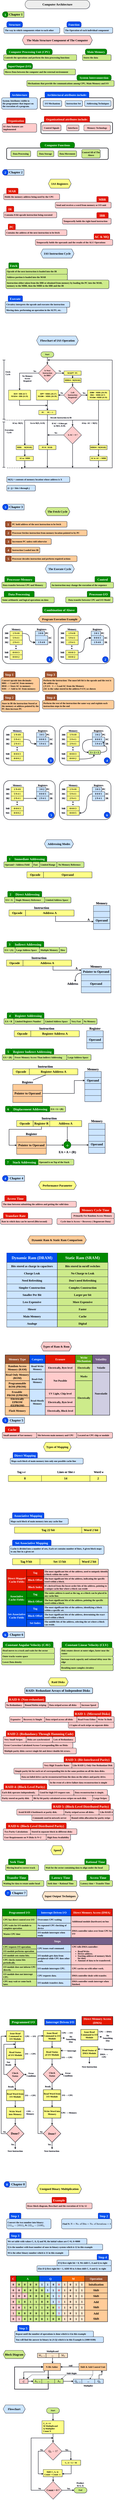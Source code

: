 <mxfile version="24.5.1" type="device">
  <diagram name="Page-1" id="HhJzd52VgApcJ3p-6Hl2">
    <mxGraphModel dx="866" dy="528" grid="1" gridSize="10" guides="1" tooltips="1" connect="1" arrows="1" fold="1" page="1" pageScale="1" pageWidth="827" pageHeight="1169" math="1" shadow="1">
      <root>
        <mxCell id="0" />
        <mxCell id="1" parent="0" />
        <mxCell id="Og_7lCXAeV22onLq514k-1" value="&lt;font style=&quot;font-size: 21px;&quot;&gt;Computer Architecture&lt;/font&gt;" style="rounded=1;whiteSpace=wrap;html=1;strokeWidth=2;fillColor=#eeeeee;strokeColor=#36393d;arcSize=50;fontFamily=Dune Rise;fontStyle=1;fontSize=21;" parent="1" vertex="1">
          <mxGeometry x="188" y="20" width="452" height="60" as="geometry" />
        </mxCell>
        <mxCell id="Og_7lCXAeV22onLq514k-11" value="" style="group" parent="1" vertex="1" connectable="0">
          <mxGeometry x="30" y="100" width="150" height="40" as="geometry" />
        </mxCell>
        <mxCell id="Og_7lCXAeV22onLq514k-6" value="Chapter 1" style="rounded=1;whiteSpace=wrap;html=1;fontSize=22;fillColor=#cdeb8b;strokeColor=#36393d;strokeWidth=2;fontFamily=Mina;arcSize=0;hachureGap=4;align=right;spacingRight=7;fontStyle=1" parent="Og_7lCXAeV22onLq514k-11" vertex="1">
          <mxGeometry x="20" width="130" height="40" as="geometry" />
        </mxCell>
        <mxCell id="Og_7lCXAeV22onLq514k-7" value="1" style="ellipse;whiteSpace=wrap;html=1;aspect=fixed;strokeWidth=2;fillColor=#008a00;strokeColor=#005700;fontFamily=Mina;fontStyle=1;fontSize=22;spacingTop=3;fontColor=#ffffff;" parent="Og_7lCXAeV22onLq514k-11" vertex="1">
          <mxGeometry width="40" height="40" as="geometry" />
        </mxCell>
        <mxCell id="Og_7lCXAeV22onLq514k-12" value="" style="group" parent="1" vertex="1" connectable="0">
          <mxGeometry x="460" y="170" width="340" height="80" as="geometry" />
        </mxCell>
        <mxCell id="Og_7lCXAeV22onLq514k-9" value="Function" style="rounded=1;whiteSpace=wrap;html=1;hachureGap=4;fontFamily=Mina;strokeWidth=2;fillColor=#0050ef;strokeColor=#001DBC;fontSize=20;fontStyle=1;labelBorderColor=none;textShadow=0;labelBackgroundColor=none;arcSize=35;fontColor=#ffffff;" parent="Og_7lCXAeV22onLq514k-12" vertex="1">
          <mxGeometry x="20" width="100" height="40" as="geometry" />
        </mxCell>
        <mxCell id="Og_7lCXAeV22onLq514k-10" value="The Operation of each individual component" style="rounded=1;whiteSpace=wrap;html=1;hachureGap=4;fontFamily=Mina;strokeWidth=2;fillColor=#cce5ff;strokeColor=#36393d;fontSize=16;fontStyle=1;labelBorderColor=none;textShadow=0;labelBackgroundColor=none;align=left;spacing=7;verticalAlign=middle;" parent="Og_7lCXAeV22onLq514k-12" vertex="1">
          <mxGeometry y="40" width="340" height="40" as="geometry" />
        </mxCell>
        <mxCell id="Og_7lCXAeV22onLq514k-14" value="The Main Structure Component of The Computer" style="shape=hexagon;perimeter=hexagonPerimeter2;whiteSpace=wrap;fixedSize=1;size=16;fillColor=#ffcccc;strokeColor=#36393d;fontFamily=Mina;fontSize=20;strokeWidth=2;align=center;spacingLeft=0;spacingBottom=0;fillStyle=hachure;fontStyle=1;" parent="1" vertex="1">
          <mxGeometry x="168.51" y="267.14" width="489.32" height="62.86" as="geometry" />
        </mxCell>
        <mxCell id="Og_7lCXAeV22onLq514k-26" value="" style="group" parent="1" vertex="1" connectable="0">
          <mxGeometry x="40" y="460" width="500" height="80" as="geometry" />
        </mxCell>
        <mxCell id="Og_7lCXAeV22onLq514k-24" value="Input/Output (I/O)" style="rounded=1;whiteSpace=wrap;html=1;hachureGap=4;fontFamily=Mina;strokeWidth=2;fillColor=#008a00;strokeColor=#005700;fontSize=20;fontStyle=1;labelBorderColor=none;textShadow=0;labelBackgroundColor=none;arcSize=35;fontColor=#ffffff;" parent="Og_7lCXAeV22onLq514k-26" vertex="1">
          <mxGeometry x="20" width="180" height="40" as="geometry" />
        </mxCell>
        <mxCell id="Og_7lCXAeV22onLq514k-25" value="Moves Data between the computer and the external environment" style="rounded=1;whiteSpace=wrap;html=1;hachureGap=4;fontFamily=Mina;strokeWidth=2;fillColor=#cdeb8b;strokeColor=#36393d;fontSize=16;fontStyle=1;labelBorderColor=none;textShadow=0;labelBackgroundColor=none;align=left;spacing=7;verticalAlign=middle;" parent="Og_7lCXAeV22onLq514k-26" vertex="1">
          <mxGeometry y="40" width="500" height="40" as="geometry" />
        </mxCell>
        <mxCell id="Og_7lCXAeV22onLq514k-27" value="" style="group" parent="1" vertex="1" connectable="0">
          <mxGeometry x="589" y="360" width="200" height="80" as="geometry" />
        </mxCell>
        <mxCell id="Og_7lCXAeV22onLq514k-21" value="Main Memory" style="rounded=1;whiteSpace=wrap;html=1;hachureGap=4;fontFamily=Mina;strokeWidth=2;fillColor=#008a00;strokeColor=#005700;fontSize=20;fontStyle=1;labelBorderColor=none;textShadow=0;labelBackgroundColor=none;arcSize=35;fontColor=#ffffff;" parent="Og_7lCXAeV22onLq514k-27" vertex="1">
          <mxGeometry x="20" width="150" height="40" as="geometry" />
        </mxCell>
        <mxCell id="Og_7lCXAeV22onLq514k-22" value="Stores the data" style="rounded=1;whiteSpace=wrap;html=1;hachureGap=4;fontFamily=Mina;strokeWidth=2;fillColor=#cdeb8b;strokeColor=#36393d;fontSize=16;fontStyle=1;labelBorderColor=none;textShadow=0;labelBackgroundColor=none;align=left;spacing=7;verticalAlign=middle;" parent="Og_7lCXAeV22onLq514k-27" vertex="1">
          <mxGeometry y="40" width="200" height="40" as="geometry" />
        </mxCell>
        <mxCell id="Og_7lCXAeV22onLq514k-31" value="" style="group" parent="1" vertex="1" connectable="0">
          <mxGeometry x="200" y="540" width="610" height="80" as="geometry" />
        </mxCell>
        <mxCell id="Og_7lCXAeV22onLq514k-29" value="System Interconnection" style="rounded=1;whiteSpace=wrap;html=1;hachureGap=4;fontFamily=Mina;strokeWidth=2;fillColor=#008a00;strokeColor=#005700;fontSize=20;fontStyle=1;labelBorderColor=none;textShadow=0;labelBackgroundColor=none;arcSize=35;fontColor=#ffffff;" parent="Og_7lCXAeV22onLq514k-31" vertex="1">
          <mxGeometry x="350" width="240" height="40" as="geometry" />
        </mxCell>
        <mxCell id="Og_7lCXAeV22onLq514k-30" value="Mechanisms that provide the communications among CPU, Main Memory and I/O" style="rounded=1;whiteSpace=wrap;html=1;hachureGap=4;fontFamily=Mina;strokeWidth=2;fillColor=#cdeb8b;strokeColor=#36393d;fontSize=16;fontStyle=1;labelBorderColor=none;textShadow=0;labelBackgroundColor=none;align=left;spacing=7;verticalAlign=middle;" parent="Og_7lCXAeV22onLq514k-31" vertex="1">
          <mxGeometry y="40" width="610" height="40" as="geometry" />
        </mxCell>
        <mxCell id="Og_7lCXAeV22onLq514k-35" value="" style="group" parent="1" vertex="1" connectable="0">
          <mxGeometry x="38" y="360" width="510" height="80" as="geometry" />
        </mxCell>
        <mxCell id="Og_7lCXAeV22onLq514k-16" value="Computer Processing Unit (CPU)" style="rounded=1;whiteSpace=wrap;html=1;hachureGap=4;fontFamily=Mina;strokeWidth=2;fillColor=#008a00;strokeColor=#005700;fontSize=20;fontStyle=1;labelBorderColor=none;textShadow=0;labelBackgroundColor=none;arcSize=35;fontColor=#ffffff;" parent="Og_7lCXAeV22onLq514k-35" vertex="1">
          <mxGeometry x="20" width="320" height="40" as="geometry" />
        </mxCell>
        <mxCell id="Og_7lCXAeV22onLq514k-17" value="Controls the operations and perform the data processing functions" style="rounded=1;whiteSpace=wrap;html=1;hachureGap=4;fontFamily=Mina;strokeWidth=2;fillColor=#cdeb8b;strokeColor=#36393d;fontSize=16;fontStyle=1;labelBorderColor=none;textShadow=0;labelBackgroundColor=none;align=left;spacing=7;verticalAlign=middle;" parent="Og_7lCXAeV22onLq514k-35" vertex="1">
          <mxGeometry y="40" width="510" height="40" as="geometry" />
        </mxCell>
        <mxCell id="Og_7lCXAeV22onLq514k-107" value="" style="group" parent="1" vertex="1" connectable="0">
          <mxGeometry x="24" y="660" width="250" height="120" as="geometry" />
        </mxCell>
        <mxCell id="Og_7lCXAeV22onLq514k-97" value="Architecture" style="rounded=1;whiteSpace=wrap;html=1;hachureGap=4;fontFamily=Mina;strokeWidth=2;fillColor=#0050ef;strokeColor=#001DBC;fontSize=20;fontStyle=1;labelBorderColor=none;fontColor=#ffffff;textShadow=0;labelBackgroundColor=none;" parent="Og_7lCXAeV22onLq514k-107" vertex="1">
          <mxGeometry x="60" width="130" height="40" as="geometry" />
        </mxCell>
        <mxCell id="Og_7lCXAeV22onLq514k-98" value="&lt;div&gt;&lt;span style=&quot;background-color: initial;&quot;&gt;System&amp;nbsp;&lt;/span&gt;Attributes visible to the&amp;nbsp;&lt;span style=&quot;background-color: initial;&quot;&gt;programmer that impact on the&amp;nbsp;&lt;/span&gt;&lt;span style=&quot;background-color: initial;&quot;&gt;execution of a program.&lt;/span&gt;&lt;/div&gt;" style="rounded=1;whiteSpace=wrap;html=1;hachureGap=4;fontFamily=Mina;strokeWidth=2;fillColor=#cce5ff;strokeColor=#36393d;fontSize=16;fontStyle=1;labelBorderColor=none;textShadow=0;labelBackgroundColor=none;align=left;spacing=7;verticalAlign=middle;" parent="Og_7lCXAeV22onLq514k-107" vertex="1">
          <mxGeometry y="40" width="250" height="80" as="geometry" />
        </mxCell>
        <mxCell id="Og_7lCXAeV22onLq514k-125" value="" style="group" parent="1" vertex="1" connectable="0">
          <mxGeometry x="59" y="1010" width="710" height="120" as="geometry" />
        </mxCell>
        <mxCell id="Og_7lCXAeV22onLq514k-92" value=" " style="rounded=1;whiteSpace=wrap;html=1;hachureGap=4;fontFamily=Architects Daughter;fontSource=https%3A%2F%2Ffonts.googleapis.com%2Fcss%3Ffamily%3DArchitects%2BDaughter;fillColor=none;arcSize=13;strokeWidth=3;" parent="Og_7lCXAeV22onLq514k-125" vertex="1">
          <mxGeometry y="40" width="710" height="80" as="geometry" />
        </mxCell>
        <mxCell id="Og_7lCXAeV22onLq514k-87" value="&lt;b style=&quot;font-size: 16px;&quot;&gt;Data Processing&lt;/b&gt;" style="rounded=1;whiteSpace=wrap;html=1;strokeWidth=2;fillColor=#cdeb8b;strokeColor=#36393d;fontFamily=Mina;fontSize=16;" parent="Og_7lCXAeV22onLq514k-125" vertex="1">
          <mxGeometry x="30" y="60" width="138" height="40" as="geometry" />
        </mxCell>
        <mxCell id="Og_7lCXAeV22onLq514k-88" value="&lt;b style=&quot;font-size: 16px;&quot;&gt;Data Storage&lt;/b&gt;" style="rounded=1;whiteSpace=wrap;html=1;strokeWidth=2;fillColor=#cdeb8b;strokeColor=#36393d;fontFamily=Mina;fontSize=16;" parent="Og_7lCXAeV22onLq514k-125" vertex="1">
          <mxGeometry x="214" y="60" width="116" height="40" as="geometry" />
        </mxCell>
        <mxCell id="Og_7lCXAeV22onLq514k-89" value="&lt;b style=&quot;font-size: 16px;&quot;&gt;Data Movement&lt;/b&gt;" style="rounded=1;whiteSpace=wrap;html=1;strokeWidth=2;fillColor=#cdeb8b;strokeColor=#36393d;fontFamily=Mina;fontSize=16;" parent="Og_7lCXAeV22onLq514k-125" vertex="1">
          <mxGeometry x="360" y="60" width="129" height="40" as="geometry" />
        </mxCell>
        <mxCell id="Og_7lCXAeV22onLq514k-90" value="&lt;b style=&quot;font-size: 16px;&quot;&gt;Control All of The Above&lt;/b&gt;" style="rounded=1;whiteSpace=wrap;html=1;strokeWidth=2;fillColor=#cdeb8b;strokeColor=#36393d;fontFamily=Mina;fontSize=16;" parent="Og_7lCXAeV22onLq514k-125" vertex="1">
          <mxGeometry x="525" y="50" width="129" height="60" as="geometry" />
        </mxCell>
        <mxCell id="Og_7lCXAeV22onLq514k-93" value="&lt;span style=&quot;&quot;&gt;Computer Functions&lt;/span&gt;" style="rounded=1;whiteSpace=wrap;html=1;hachureGap=4;fontFamily=Mina;strokeWidth=2;fillColor=#008a00;strokeColor=#005700;fontSize=20;fontStyle=1;labelBorderColor=none;textShadow=0;labelBackgroundColor=none;arcSize=35;fontColor=#ffffff;" parent="Og_7lCXAeV22onLq514k-125" vertex="1">
          <mxGeometry x="235" width="240" height="40" as="geometry" />
        </mxCell>
        <mxCell id="Og_7lCXAeV22onLq514k-127" value="IAS Registers" style="shape=hexagon;perimeter=hexagonPerimeter2;whiteSpace=wrap;fixedSize=1;size=16;fillColor=#ffff88;strokeColor=#36393d;fontFamily=Mina;fontSize=20;strokeWidth=2;align=center;spacingLeft=0;spacingBottom=0;fillStyle=hachure;fontStyle=1;" parent="1" vertex="1">
          <mxGeometry x="350.68" y="1267.14" width="159.32" height="62.86" as="geometry" />
        </mxCell>
        <mxCell id="Og_7lCXAeV22onLq514k-128" value="" style="group" parent="1" vertex="1" connectable="0">
          <mxGeometry x="39" y="1330" width="390" height="80" as="geometry" />
        </mxCell>
        <mxCell id="Og_7lCXAeV22onLq514k-129" value="Holds the memory address being used by the CPU" style="rounded=1;whiteSpace=wrap;html=1;hachureGap=4;fontFamily=Mina;strokeWidth=2;fillColor=#ffcccc;strokeColor=#36393d;fontSize=16;fontStyle=1;labelBorderColor=none;textShadow=0;labelBackgroundColor=none;align=left;spacing=7;verticalAlign=middle;" parent="Og_7lCXAeV22onLq514k-128" vertex="1">
          <mxGeometry y="40" width="390" height="40" as="geometry" />
        </mxCell>
        <mxCell id="Og_7lCXAeV22onLq514k-130" value="MAR" style="rounded=1;whiteSpace=wrap;html=1;hachureGap=4;fontFamily=Mina;strokeWidth=2;fillColor=#e51400;strokeColor=#B20000;fontSize=22;fontStyle=1;labelBorderColor=none;textShadow=0;labelBackgroundColor=none;align=center;spacing=5;verticalAlign=middle;spacingTop=3;spacingRight=2;fontColor=#ffffff;" parent="Og_7lCXAeV22onLq514k-128" vertex="1">
          <mxGeometry x="20" width="80" height="40" as="geometry" />
        </mxCell>
        <mxCell id="Og_7lCXAeV22onLq514k-142" value="" style="group" parent="1" vertex="1" connectable="0">
          <mxGeometry x="30" y="1200" width="150" height="40" as="geometry" />
        </mxCell>
        <mxCell id="Og_7lCXAeV22onLq514k-143" value="Chapter 2" style="rounded=1;whiteSpace=wrap;html=1;fontSize=22;fillColor=#cce5ff;strokeColor=#36393d;strokeWidth=2;fontFamily=Mina;arcSize=0;hachureGap=4;align=right;spacingRight=7;fontStyle=1" parent="Og_7lCXAeV22onLq514k-142" vertex="1">
          <mxGeometry x="20" width="130" height="40" as="geometry" />
        </mxCell>
        <mxCell id="Og_7lCXAeV22onLq514k-144" value="2" style="ellipse;whiteSpace=wrap;html=1;aspect=fixed;strokeWidth=2;fillColor=#0050ef;strokeColor=#001DBC;fontFamily=Mina;fontStyle=1;fontSize=22;spacingTop=3;fontColor=#ffffff;" parent="Og_7lCXAeV22onLq514k-142" vertex="1">
          <mxGeometry width="40" height="40" as="geometry" />
        </mxCell>
        <mxCell id="Og_7lCXAeV22onLq514k-146" value="" style="group;flipH=1;" parent="1" vertex="1" connectable="0">
          <mxGeometry x="399" y="1388" width="390" height="80" as="geometry" />
        </mxCell>
        <mxCell id="Og_7lCXAeV22onLq514k-147" value="Send and receives a word from memory or I/O unit" style="rounded=1;whiteSpace=wrap;html=1;hachureGap=4;fontFamily=Mina;strokeWidth=2;fillColor=#ffcccc;strokeColor=#36393d;fontSize=16;fontStyle=1;labelBorderColor=none;textShadow=0;labelBackgroundColor=none;align=left;spacing=7;verticalAlign=middle;" parent="Og_7lCXAeV22onLq514k-146" vertex="1">
          <mxGeometry y="40" width="390" height="40" as="geometry" />
        </mxCell>
        <mxCell id="Og_7lCXAeV22onLq514k-148" value="MBR" style="rounded=1;whiteSpace=wrap;html=1;hachureGap=4;fontFamily=Mina;strokeWidth=2;fillColor=#e51400;strokeColor=#B20000;fontSize=22;fontStyle=1;labelBorderColor=none;textShadow=0;labelBackgroundColor=none;align=center;spacing=5;verticalAlign=middle;spacingTop=3;spacingRight=2;fontColor=#ffffff;" parent="Og_7lCXAeV22onLq514k-146" vertex="1">
          <mxGeometry x="290" width="80" height="40" as="geometry" />
        </mxCell>
        <mxCell id="Og_7lCXAeV22onLq514k-152" value="" style="group;flipH=1;" parent="1" vertex="1" connectable="0">
          <mxGeometry x="399" y="1500" width="390" height="80" as="geometry" />
        </mxCell>
        <mxCell id="Og_7lCXAeV22onLq514k-153" value="Temporarily holds the right-hand instruction" style="rounded=1;whiteSpace=wrap;html=1;hachureGap=4;fontFamily=Mina;strokeWidth=2;fillColor=#ffcccc;strokeColor=#36393d;fontSize=16;fontStyle=1;labelBorderColor=none;textShadow=0;labelBackgroundColor=none;align=left;spacing=7;verticalAlign=middle;" parent="Og_7lCXAeV22onLq514k-152" vertex="1">
          <mxGeometry x="50" y="40" width="340" height="40" as="geometry" />
        </mxCell>
        <mxCell id="Og_7lCXAeV22onLq514k-154" value="IBR" style="rounded=1;whiteSpace=wrap;html=1;hachureGap=4;fontFamily=Mina;strokeWidth=2;fillColor=#e51400;strokeColor=#B20000;fontSize=22;fontStyle=1;labelBorderColor=none;textShadow=0;labelBackgroundColor=none;align=center;spacing=5;verticalAlign=middle;spacingTop=3;spacingRight=2;fontColor=#ffffff;" parent="Og_7lCXAeV22onLq514k-152" vertex="1">
          <mxGeometry x="290" width="80" height="40" as="geometry" />
        </mxCell>
        <mxCell id="Og_7lCXAeV22onLq514k-155" value="" style="group" parent="1" vertex="1" connectable="0">
          <mxGeometry x="39" y="1456" width="370" height="80" as="geometry" />
        </mxCell>
        <mxCell id="Og_7lCXAeV22onLq514k-150" value="Contains 8-bit opcode instruction being executed" style="rounded=1;whiteSpace=wrap;html=1;hachureGap=4;fontFamily=Mina;strokeWidth=2;fillColor=#ffcccc;strokeColor=#36393d;fontSize=16;fontStyle=1;labelBorderColor=none;textShadow=0;labelBackgroundColor=none;align=left;spacing=7;verticalAlign=middle;" parent="Og_7lCXAeV22onLq514k-155" vertex="1">
          <mxGeometry y="40" width="370" height="40" as="geometry" />
        </mxCell>
        <mxCell id="Og_7lCXAeV22onLq514k-151" value="IR" style="rounded=1;whiteSpace=wrap;html=1;hachureGap=4;fontFamily=Mina;strokeWidth=2;fillColor=#e51400;strokeColor=#B20000;fontSize=22;fontStyle=1;labelBorderColor=none;textShadow=0;labelBackgroundColor=none;align=center;spacing=5;verticalAlign=middle;spacingTop=3;spacingRight=2;fontColor=#ffffff;" parent="Og_7lCXAeV22onLq514k-155" vertex="1">
          <mxGeometry x="20" width="50" height="40" as="geometry" />
        </mxCell>
        <mxCell id="Og_7lCXAeV22onLq514k-156" value="" style="group;flipH=1;" parent="1" vertex="1" connectable="0">
          <mxGeometry x="410" y="1648" width="390" height="80" as="geometry" />
        </mxCell>
        <mxCell id="Og_7lCXAeV22onLq514k-157" value="Temporarily holds the operands and the results of the ALU Operations" style="rounded=1;whiteSpace=wrap;html=1;hachureGap=4;fontFamily=Mina;strokeWidth=2;fillColor=#ffcccc;strokeColor=#36393d;fontSize=16;fontStyle=1;labelBorderColor=none;textShadow=0;labelBackgroundColor=none;align=left;spacing=7;verticalAlign=middle;" parent="Og_7lCXAeV22onLq514k-156" vertex="1">
          <mxGeometry x="-150" y="40" width="540" height="40" as="geometry" />
        </mxCell>
        <mxCell id="Og_7lCXAeV22onLq514k-158" value="AC &amp;amp; MQ" style="rounded=1;whiteSpace=wrap;html=1;hachureGap=4;fontFamily=Mina;strokeWidth=2;fillColor=#e51400;strokeColor=#B20000;fontSize=22;fontStyle=1;labelBorderColor=none;textShadow=0;labelBackgroundColor=none;align=center;spacing=5;verticalAlign=middle;spacingTop=3;spacingRight=2;fontColor=#ffffff;" parent="Og_7lCXAeV22onLq514k-156" vertex="1">
          <mxGeometry x="260" width="110" height="40" as="geometry" />
        </mxCell>
        <mxCell id="Og_7lCXAeV22onLq514k-159" value="" style="group" parent="1" vertex="1" connectable="0">
          <mxGeometry x="50" y="1580" width="430" height="80" as="geometry" />
        </mxCell>
        <mxCell id="Og_7lCXAeV22onLq514k-160" value="Contains the address of the next instruction to be fetch" style="rounded=1;whiteSpace=wrap;html=1;hachureGap=4;fontFamily=Mina;strokeWidth=2;fillColor=#ffcccc;strokeColor=#36393d;fontSize=16;fontStyle=1;labelBorderColor=none;textShadow=0;labelBackgroundColor=none;align=left;spacing=7;verticalAlign=middle;" parent="Og_7lCXAeV22onLq514k-159" vertex="1">
          <mxGeometry y="40" width="430" height="40" as="geometry" />
        </mxCell>
        <mxCell id="Og_7lCXAeV22onLq514k-161" value="PC" style="rounded=1;whiteSpace=wrap;html=1;hachureGap=4;fontFamily=Mina;strokeWidth=2;fillColor=#e51400;strokeColor=#B20000;fontSize=22;fontStyle=1;labelBorderColor=none;textShadow=0;labelBackgroundColor=none;align=center;spacing=5;verticalAlign=middle;spacingTop=3;spacingRight=2;fontColor=#ffffff;" parent="Og_7lCXAeV22onLq514k-159" vertex="1">
          <mxGeometry x="20" width="50" height="40" as="geometry" />
        </mxCell>
        <mxCell id="Og_7lCXAeV22onLq514k-162" value="" style="group" parent="1" vertex="1" connectable="0">
          <mxGeometry x="294" y="660" width="510" height="120" as="geometry" />
        </mxCell>
        <mxCell id="Og_7lCXAeV22onLq514k-106" value=" " style="rounded=1;whiteSpace=wrap;html=1;hachureGap=4;fontFamily=Architects Daughter;fontSource=https%3A%2F%2Ffonts.googleapis.com%2Fcss%3Ffamily%3DArchitects%2BDaughter;fillColor=none;arcSize=13;strokeWidth=3;" parent="Og_7lCXAeV22onLq514k-162" vertex="1">
          <mxGeometry y="40" width="510" height="80" as="geometry" />
        </mxCell>
        <mxCell id="Og_7lCXAeV22onLq514k-103" value="&lt;div&gt;I/O Mechanism&lt;/div&gt;" style="rounded=1;whiteSpace=wrap;html=1;hachureGap=4;fontFamily=Mina;strokeWidth=2;fillColor=#cce5ff;strokeColor=#36393d;fontSize=16;fontStyle=1;labelBorderColor=none;textShadow=0;labelBackgroundColor=none;align=center;spacing=7;verticalAlign=middle;" parent="Og_7lCXAeV22onLq514k-162" vertex="1">
          <mxGeometry x="20.0" y="60" width="130" height="40" as="geometry" />
        </mxCell>
        <mxCell id="Og_7lCXAeV22onLq514k-102" value="&lt;div&gt;Instruction Set&lt;/div&gt;" style="rounded=1;whiteSpace=wrap;html=1;hachureGap=4;fontFamily=Mina;strokeWidth=2;fillColor=#cce5ff;strokeColor=#36393d;fontSize=16;fontStyle=1;labelBorderColor=none;textShadow=0;labelBackgroundColor=none;align=left;spacing=7;verticalAlign=middle;" parent="Og_7lCXAeV22onLq514k-162" vertex="1">
          <mxGeometry x="174.5" y="60" width="121" height="40" as="geometry" />
        </mxCell>
        <mxCell id="Og_7lCXAeV22onLq514k-101" value="&lt;div&gt;Architectural&amp;nbsp;&lt;span style=&quot;background-color: initial;&quot;&gt;attributes include:&lt;/span&gt;&lt;/div&gt;" style="rounded=1;whiteSpace=wrap;html=1;hachureGap=4;fontFamily=Mina;strokeWidth=2;fillColor=#0050ef;strokeColor=#001DBC;fontSize=20;fontStyle=1;labelBorderColor=none;fontColor=#ffffff;textShadow=0;labelBackgroundColor=none;" parent="Og_7lCXAeV22onLq514k-162" vertex="1">
          <mxGeometry x="33" width="307" height="40" as="geometry" />
        </mxCell>
        <mxCell id="Og_7lCXAeV22onLq514k-105" value="&lt;div&gt;Addressing Techniques&lt;/div&gt;" style="rounded=1;whiteSpace=wrap;html=1;hachureGap=4;fontFamily=Mina;strokeWidth=2;fillColor=#cce5ff;strokeColor=#36393d;fontSize=16;fontStyle=1;labelBorderColor=none;textShadow=0;labelBackgroundColor=none;align=center;spacing=7;verticalAlign=middle;" parent="Og_7lCXAeV22onLq514k-162" vertex="1">
          <mxGeometry x="310" y="60" width="184.66" height="40" as="geometry" />
        </mxCell>
        <mxCell id="Og_7lCXAeV22onLq514k-163" value="" style="group" parent="1" vertex="1" connectable="0">
          <mxGeometry x="299" y="830" width="500" height="120" as="geometry" />
        </mxCell>
        <mxCell id="Og_7lCXAeV22onLq514k-118" value=" " style="rounded=1;whiteSpace=wrap;html=1;hachureGap=4;fontFamily=Architects Daughter;fontSource=https%3A%2F%2Ffonts.googleapis.com%2Fcss%3Ffamily%3DArchitects%2BDaughter;fillColor=none;arcSize=13;strokeWidth=3;" parent="Og_7lCXAeV22onLq514k-163" vertex="1">
          <mxGeometry y="40" width="500" height="80" as="geometry" />
        </mxCell>
        <mxCell id="Og_7lCXAeV22onLq514k-119" value="&lt;div&gt;Control Signals&lt;/div&gt;" style="rounded=1;whiteSpace=wrap;html=1;hachureGap=4;fontFamily=Mina;strokeWidth=2;fillColor=#ffcccc;strokeColor=#36393d;fontSize=16;fontStyle=1;labelBorderColor=none;textShadow=0;labelBackgroundColor=none;align=center;spacing=7;verticalAlign=middle;" parent="Og_7lCXAeV22onLq514k-163" vertex="1">
          <mxGeometry x="10.0" y="60" width="130" height="40" as="geometry" />
        </mxCell>
        <mxCell id="Og_7lCXAeV22onLq514k-120" value="&lt;div&gt;Interfaces&lt;/div&gt;" style="rounded=1;whiteSpace=wrap;html=1;hachureGap=4;fontFamily=Mina;strokeWidth=2;fillColor=#ffcccc;strokeColor=#36393d;fontSize=16;fontStyle=1;labelBorderColor=none;textShadow=0;labelBackgroundColor=none;align=center;spacing=7;verticalAlign=middle;" parent="Og_7lCXAeV22onLq514k-163" vertex="1">
          <mxGeometry x="180" y="60" width="85.5" height="40" as="geometry" />
        </mxCell>
        <mxCell id="Og_7lCXAeV22onLq514k-121" value="&lt;div&gt;Organizational&amp;nbsp;&lt;span style=&quot;background-color: initial;&quot;&gt;attributes include:&lt;/span&gt;&lt;/div&gt;" style="rounded=1;whiteSpace=wrap;html=1;hachureGap=4;fontFamily=Mina;strokeWidth=2;fillColor=#e51400;strokeColor=#B20000;fontSize=20;fontStyle=1;labelBorderColor=none;fontColor=#ffffff;textShadow=0;labelBackgroundColor=none;" parent="Og_7lCXAeV22onLq514k-163" vertex="1">
          <mxGeometry x="23" width="317" height="40" as="geometry" />
        </mxCell>
        <mxCell id="Og_7lCXAeV22onLq514k-122" value="&lt;div&gt;Memory Technology&lt;/div&gt;" style="rounded=1;whiteSpace=wrap;html=1;hachureGap=4;fontFamily=Mina;strokeWidth=2;fillColor=#ffcccc;strokeColor=#36393d;fontSize=16;fontStyle=1;labelBorderColor=none;textShadow=0;labelBackgroundColor=none;align=center;spacing=7;verticalAlign=middle;" parent="Og_7lCXAeV22onLq514k-163" vertex="1">
          <mxGeometry x="300" y="60" width="184.66" height="40" as="geometry" />
        </mxCell>
        <mxCell id="Og_7lCXAeV22onLq514k-164" value="" style="group" parent="1" vertex="1" connectable="0">
          <mxGeometry x="29" y="840" width="240" height="100" as="geometry" />
        </mxCell>
        <mxCell id="Og_7lCXAeV22onLq514k-115" value="Organization" style="rounded=1;whiteSpace=wrap;html=1;hachureGap=4;fontFamily=Mina;strokeWidth=2;fillColor=#e51400;strokeColor=#B20000;fontSize=20;fontStyle=1;labelBorderColor=none;fontColor=#ffffff;textShadow=0;labelBackgroundColor=none;" parent="Og_7lCXAeV22onLq514k-164" vertex="1">
          <mxGeometry x="30" width="130" height="40" as="geometry" />
        </mxCell>
        <mxCell id="Og_7lCXAeV22onLq514k-116" value="&lt;div&gt;It&#39;s how features are implemented&lt;/div&gt;" style="rounded=1;whiteSpace=wrap;html=1;hachureGap=4;fontFamily=Mina;strokeWidth=2;fillColor=#ffcccc;strokeColor=#36393d;fontSize=16;fontStyle=1;labelBorderColor=none;textShadow=0;labelBackgroundColor=none;align=left;spacing=7;verticalAlign=middle;" parent="Og_7lCXAeV22onLq514k-164" vertex="1">
          <mxGeometry y="40" width="240" height="60" as="geometry" />
        </mxCell>
        <mxCell id="TSXX_P5q-t5pTBOJmNL--1" value="" style="group" parent="1" vertex="1" connectable="0">
          <mxGeometry x="40" y="170" width="390" height="80" as="geometry" />
        </mxCell>
        <mxCell id="Og_7lCXAeV22onLq514k-3" value="Structure" style="rounded=1;whiteSpace=wrap;html=1;hachureGap=4;fontFamily=Mina;strokeWidth=2;fillColor=#0050ef;strokeColor=#001DBC;fontSize=20;fontStyle=1;labelBorderColor=none;textShadow=0;labelBackgroundColor=none;arcSize=35;fontColor=#ffffff;" parent="TSXX_P5q-t5pTBOJmNL--1" vertex="1">
          <mxGeometry x="20" width="110" height="40" as="geometry" />
        </mxCell>
        <mxCell id="Og_7lCXAeV22onLq514k-4" value="The way in which components relate to each other" style="rounded=1;whiteSpace=wrap;html=1;hachureGap=4;fontFamily=Mina;strokeWidth=2;fillColor=#cce5ff;strokeColor=#36393d;fontSize=16;fontStyle=1;labelBorderColor=none;textShadow=0;labelBackgroundColor=none;align=left;spacing=7;verticalAlign=middle;" parent="TSXX_P5q-t5pTBOJmNL--1" vertex="1">
          <mxGeometry y="40" width="390" height="40" as="geometry" />
        </mxCell>
        <mxCell id="TSXX_P5q-t5pTBOJmNL--2" value="IAS Instruction Cycle" style="shape=hexagon;perimeter=hexagonPerimeter2;whiteSpace=wrap;fixedSize=1;size=16;fillColor=#cce5ff;strokeColor=#36393d;fontFamily=Mina;fontSize=20;strokeWidth=2;align=center;spacingLeft=0;spacingBottom=0;fillStyle=hachure;fontStyle=1;" parent="1" vertex="1">
          <mxGeometry x="297" y="1754" width="232.68" height="62.86" as="geometry" />
        </mxCell>
        <mxCell id="TSXX_P5q-t5pTBOJmNL--4" value="" style="group" parent="1" vertex="1" connectable="0">
          <mxGeometry x="31" y="3532" width="150" height="40" as="geometry" />
        </mxCell>
        <mxCell id="TSXX_P5q-t5pTBOJmNL--5" value="Chapter 3" style="rounded=1;whiteSpace=wrap;html=1;fontSize=22;fillColor=#cce5ff;strokeColor=#36393d;strokeWidth=2;fontFamily=Mina;arcSize=0;hachureGap=4;align=right;spacingRight=7;fontStyle=1" parent="TSXX_P5q-t5pTBOJmNL--4" vertex="1">
          <mxGeometry x="20" width="130" height="40" as="geometry" />
        </mxCell>
        <mxCell id="TSXX_P5q-t5pTBOJmNL--6" value="3" style="ellipse;whiteSpace=wrap;html=1;aspect=fixed;strokeWidth=2;fillColor=#0050ef;strokeColor=#001DBC;fontFamily=Mina;fontStyle=1;fontSize=22;spacingTop=3;fontColor=#ffffff;" parent="TSXX_P5q-t5pTBOJmNL--4" vertex="1">
          <mxGeometry width="40" height="40" as="geometry" />
        </mxCell>
        <mxCell id="TSXX_P5q-t5pTBOJmNL--7" value="The Fetch Cycle" style="shape=hexagon;perimeter=hexagonPerimeter2;whiteSpace=wrap;fixedSize=1;size=16;fillColor=#cdeb8b;strokeColor=#36393d;fontFamily=Mina;fontSize=20;strokeWidth=2;align=center;spacingLeft=0;spacingBottom=0;fillStyle=hachure;fontStyle=1;" parent="1" vertex="1">
          <mxGeometry x="327.68" y="3554.86" width="173.32" height="57.14" as="geometry" />
        </mxCell>
        <mxCell id="TSXX_P5q-t5pTBOJmNL--8" value="" style="group" parent="1" vertex="1" connectable="0">
          <mxGeometry x="51" y="3652" width="430" height="40" as="geometry" />
        </mxCell>
        <mxCell id="TSXX_P5q-t5pTBOJmNL--9" value="PC hold address of the next instruction to be fetch" style="rounded=1;whiteSpace=wrap;html=1;hachureGap=4;fontFamily=Mina;strokeWidth=2;fillColor=#ffcc99;strokeColor=#36393d;fontSize=16;fontStyle=1;labelBorderColor=none;textShadow=0;labelBackgroundColor=none;align=left;spacing=7;verticalAlign=middle;" parent="TSXX_P5q-t5pTBOJmNL--8" vertex="1">
          <mxGeometry x="40" width="390" height="40" as="geometry" />
        </mxCell>
        <mxCell id="TSXX_P5q-t5pTBOJmNL--10" value="1" style="rounded=1;whiteSpace=wrap;html=1;hachureGap=4;fontFamily=Mina;strokeWidth=2;fillColor=#a0522d;strokeColor=#6D1F00;fontSize=22;fontStyle=1;labelBorderColor=none;textShadow=0;labelBackgroundColor=none;align=center;spacing=5;verticalAlign=middle;spacingTop=3;spacingRight=2;fontColor=#ffffff;" parent="TSXX_P5q-t5pTBOJmNL--8" vertex="1">
          <mxGeometry width="40" height="40" as="geometry" />
        </mxCell>
        <mxCell id="TSXX_P5q-t5pTBOJmNL--11" value="" style="group" parent="1" vertex="1" connectable="0">
          <mxGeometry x="51" y="3712" width="570" height="40" as="geometry" />
        </mxCell>
        <mxCell id="TSXX_P5q-t5pTBOJmNL--12" value="Processor fetches instruction from memory location pointed to by PC" style="rounded=1;whiteSpace=wrap;html=1;hachureGap=4;fontFamily=Mina;strokeWidth=2;fillColor=#ffcc99;strokeColor=#36393d;fontSize=16;fontStyle=1;labelBorderColor=none;textShadow=0;labelBackgroundColor=none;align=left;spacing=7;verticalAlign=middle;" parent="TSXX_P5q-t5pTBOJmNL--11" vertex="1">
          <mxGeometry x="40" width="530" height="40" as="geometry" />
        </mxCell>
        <mxCell id="TSXX_P5q-t5pTBOJmNL--13" value="2" style="rounded=1;whiteSpace=wrap;html=1;hachureGap=4;fontFamily=Mina;strokeWidth=2;fillColor=#a0522d;strokeColor=#6D1F00;fontSize=22;fontStyle=1;labelBorderColor=none;textShadow=0;labelBackgroundColor=none;align=center;spacing=5;verticalAlign=middle;spacingTop=3;spacingRight=0;fontColor=#ffffff;" parent="TSXX_P5q-t5pTBOJmNL--11" vertex="1">
          <mxGeometry width="40" height="40" as="geometry" />
        </mxCell>
        <mxCell id="TSXX_P5q-t5pTBOJmNL--14" value="" style="group" parent="1" vertex="1" connectable="0">
          <mxGeometry x="51" y="3772" width="320" height="40" as="geometry" />
        </mxCell>
        <mxCell id="TSXX_P5q-t5pTBOJmNL--15" value="Increment PC unless told otherwise" style="rounded=1;whiteSpace=wrap;html=1;hachureGap=4;fontFamily=Mina;strokeWidth=2;fillColor=#ffcc99;strokeColor=#36393d;fontSize=16;fontStyle=1;labelBorderColor=none;textShadow=0;labelBackgroundColor=none;align=left;spacing=7;verticalAlign=middle;" parent="TSXX_P5q-t5pTBOJmNL--14" vertex="1">
          <mxGeometry x="40" width="280" height="40" as="geometry" />
        </mxCell>
        <mxCell id="TSXX_P5q-t5pTBOJmNL--16" value="3" style="rounded=1;whiteSpace=wrap;html=1;hachureGap=4;fontFamily=Mina;strokeWidth=2;fillColor=#a0522d;strokeColor=#6D1F00;fontSize=22;fontStyle=1;labelBorderColor=none;textShadow=0;labelBackgroundColor=none;align=center;spacing=5;verticalAlign=middle;spacingTop=3;spacingRight=0;fontColor=#ffffff;" parent="TSXX_P5q-t5pTBOJmNL--14" vertex="1">
          <mxGeometry width="40" height="40" as="geometry" />
        </mxCell>
        <mxCell id="TSXX_P5q-t5pTBOJmNL--17" value="" style="group" parent="1" vertex="1" connectable="0">
          <mxGeometry x="51" y="3832" width="240" height="40" as="geometry" />
        </mxCell>
        <mxCell id="TSXX_P5q-t5pTBOJmNL--18" value="Instruction Loaded into IR" style="rounded=1;whiteSpace=wrap;html=1;hachureGap=4;fontFamily=Mina;strokeWidth=2;fillColor=#ffcc99;strokeColor=#36393d;fontSize=16;fontStyle=1;labelBorderColor=none;textShadow=0;labelBackgroundColor=none;align=left;spacing=7;verticalAlign=middle;" parent="TSXX_P5q-t5pTBOJmNL--17" vertex="1">
          <mxGeometry x="40" width="200" height="40" as="geometry" />
        </mxCell>
        <mxCell id="TSXX_P5q-t5pTBOJmNL--19" value="4" style="rounded=1;whiteSpace=wrap;html=1;hachureGap=4;fontFamily=Mina;strokeWidth=2;fillColor=#a0522d;strokeColor=#6D1F00;fontSize=22;fontStyle=1;labelBorderColor=none;textShadow=0;labelBackgroundColor=none;align=center;spacing=5;verticalAlign=middle;spacingTop=3;spacingRight=0;fontColor=#ffffff;" parent="TSXX_P5q-t5pTBOJmNL--17" vertex="1">
          <mxGeometry width="40" height="40" as="geometry" />
        </mxCell>
        <mxCell id="TSXX_P5q-t5pTBOJmNL--20" value="" style="group" parent="1" vertex="1" connectable="0">
          <mxGeometry x="51" y="3892" width="500" height="40" as="geometry" />
        </mxCell>
        <mxCell id="TSXX_P5q-t5pTBOJmNL--21" value="Processor decodes instruction and perform required actions" style="rounded=1;whiteSpace=wrap;html=1;hachureGap=4;fontFamily=Mina;strokeWidth=2;fillColor=#ffcc99;strokeColor=#36393d;fontSize=16;fontStyle=1;labelBorderColor=none;textShadow=0;labelBackgroundColor=none;align=left;spacing=7;verticalAlign=middle;" parent="TSXX_P5q-t5pTBOJmNL--20" vertex="1">
          <mxGeometry x="40" width="460" height="40" as="geometry" />
        </mxCell>
        <mxCell id="TSXX_P5q-t5pTBOJmNL--22" value="5" style="rounded=1;whiteSpace=wrap;html=1;hachureGap=4;fontFamily=Mina;strokeWidth=2;fillColor=#a0522d;strokeColor=#6D1F00;fontSize=22;fontStyle=1;labelBorderColor=none;textShadow=0;labelBackgroundColor=none;align=center;spacing=5;verticalAlign=middle;spacingTop=3;spacingRight=0;fontColor=#ffffff;" parent="TSXX_P5q-t5pTBOJmNL--20" vertex="1">
          <mxGeometry width="40" height="40" as="geometry" />
        </mxCell>
        <mxCell id="TSXX_P5q-t5pTBOJmNL--23" value="The Execute Cycle" style="shape=hexagon;perimeter=hexagonPerimeter2;whiteSpace=wrap;fixedSize=1;size=16;fillColor=#cce5ff;strokeColor=#36393d;fontFamily=Mina;fontSize=20;strokeWidth=2;align=center;spacingLeft=0;spacingBottom=0;fillStyle=hachure;fontStyle=1;" parent="1" vertex="1">
          <mxGeometry x="328.68" y="3954" width="203.32" height="57.14" as="geometry" />
        </mxCell>
        <mxCell id="TSXX_P5q-t5pTBOJmNL--24" value="" style="group" parent="1" vertex="1" connectable="0">
          <mxGeometry x="26" y="4036" width="310" height="80" as="geometry" />
        </mxCell>
        <mxCell id="TSXX_P5q-t5pTBOJmNL--25" value="Data transfer between CPU and Memory" style="rounded=1;whiteSpace=wrap;html=1;hachureGap=4;fontFamily=Mina;strokeWidth=2;fillColor=#cdeb8b;strokeColor=#36393d;fontSize=16;fontStyle=1;labelBorderColor=none;textShadow=0;labelBackgroundColor=none;align=left;spacing=7;verticalAlign=middle;" parent="TSXX_P5q-t5pTBOJmNL--24" vertex="1">
          <mxGeometry y="40" width="310" height="40" as="geometry" />
        </mxCell>
        <mxCell id="TSXX_P5q-t5pTBOJmNL--26" value="Processor-Memory" style="rounded=1;whiteSpace=wrap;html=1;hachureGap=4;fontFamily=Mina;strokeWidth=2;fillColor=#008a00;strokeColor=#005700;fontSize=22;fontStyle=1;labelBorderColor=none;textShadow=0;labelBackgroundColor=none;align=center;spacing=5;verticalAlign=middle;spacingTop=3;spacingRight=2;fontColor=#ffffff;" parent="TSXX_P5q-t5pTBOJmNL--24" vertex="1">
          <mxGeometry x="20" width="210" height="40" as="geometry" />
        </mxCell>
        <mxCell id="TSXX_P5q-t5pTBOJmNL--27" value="" style="group" parent="1" vertex="1" connectable="0">
          <mxGeometry x="472" y="4139" width="330" height="80" as="geometry" />
        </mxCell>
        <mxCell id="TSXX_P5q-t5pTBOJmNL--28" value="Data transfer between CPU and I/O Model" style="rounded=1;whiteSpace=wrap;html=1;hachureGap=4;fontFamily=Mina;strokeWidth=2;fillColor=#cdeb8b;strokeColor=#36393d;fontSize=16;fontStyle=1;labelBorderColor=none;textShadow=0;labelBackgroundColor=none;align=center;spacing=7;verticalAlign=middle;" parent="TSXX_P5q-t5pTBOJmNL--27" vertex="1">
          <mxGeometry y="40" width="330" height="40" as="geometry" />
        </mxCell>
        <mxCell id="TSXX_P5q-t5pTBOJmNL--29" value="Processor-I/O" style="rounded=1;whiteSpace=wrap;html=1;hachureGap=4;fontFamily=Mina;strokeWidth=2;fillColor=#008a00;strokeColor=#005700;fontSize=22;fontStyle=1;labelBorderColor=none;textShadow=0;labelBackgroundColor=none;align=center;spacing=5;verticalAlign=middle;spacingTop=3;spacingRight=2;fontColor=#ffffff;" parent="TSXX_P5q-t5pTBOJmNL--27" vertex="1">
          <mxGeometry x="150" width="160" height="40" as="geometry" />
        </mxCell>
        <mxCell id="TSXX_P5q-t5pTBOJmNL--30" value="" style="group" parent="1" vertex="1" connectable="0">
          <mxGeometry x="22" y="4139" width="370" height="80" as="geometry" />
        </mxCell>
        <mxCell id="TSXX_P5q-t5pTBOJmNL--31" value="Some arithmetic and logical operations on data" style="rounded=1;whiteSpace=wrap;html=1;hachureGap=4;fontFamily=Mina;strokeWidth=2;fillColor=#cdeb8b;strokeColor=#36393d;fontSize=16;fontStyle=1;labelBorderColor=none;textShadow=0;labelBackgroundColor=none;align=left;spacing=7;verticalAlign=middle;" parent="TSXX_P5q-t5pTBOJmNL--30" vertex="1">
          <mxGeometry y="40" width="370" height="40" as="geometry" />
        </mxCell>
        <mxCell id="TSXX_P5q-t5pTBOJmNL--32" value="Data Processing" style="rounded=1;whiteSpace=wrap;html=1;hachureGap=4;fontFamily=Mina;strokeWidth=2;fillColor=#008a00;strokeColor=#005700;fontSize=22;fontStyle=1;labelBorderColor=none;textShadow=0;labelBackgroundColor=none;align=center;spacing=5;verticalAlign=middle;spacingTop=3;spacingRight=2;fontColor=#ffffff;" parent="TSXX_P5q-t5pTBOJmNL--30" vertex="1">
          <mxGeometry x="20" width="210" height="40" as="geometry" />
        </mxCell>
        <mxCell id="TSXX_P5q-t5pTBOJmNL--33" value="Combination of Above" style="rounded=1;whiteSpace=wrap;html=1;hachureGap=4;fontFamily=Mina;strokeWidth=2;fillColor=#008a00;strokeColor=#005700;fontSize=22;fontStyle=1;labelBorderColor=none;textShadow=0;labelBackgroundColor=none;align=center;spacing=5;verticalAlign=middle;spacingTop=3;spacingRight=2;fontColor=#ffffff;" parent="1" vertex="1">
          <mxGeometry x="310.34" y="4249" width="240" height="40" as="geometry" />
        </mxCell>
        <mxCell id="TSXX_P5q-t5pTBOJmNL--34" value="" style="group" parent="1" vertex="1" connectable="0">
          <mxGeometry x="366" y="4036" width="440" height="80" as="geometry" />
        </mxCell>
        <mxCell id="TSXX_P5q-t5pTBOJmNL--35" value="An instruction may change the execution of the sequence" style="rounded=1;whiteSpace=wrap;html=1;hachureGap=4;fontFamily=Mina;strokeWidth=2;fillColor=#cdeb8b;strokeColor=#36393d;fontSize=16;fontStyle=1;labelBorderColor=none;textShadow=0;labelBackgroundColor=none;align=left;spacing=7;verticalAlign=middle;" parent="TSXX_P5q-t5pTBOJmNL--34" vertex="1">
          <mxGeometry y="40" width="440" height="40" as="geometry" />
        </mxCell>
        <mxCell id="TSXX_P5q-t5pTBOJmNL--36" value="Control" style="rounded=1;whiteSpace=wrap;html=1;hachureGap=4;fontFamily=Mina;strokeWidth=2;fillColor=#008a00;strokeColor=#005700;fontSize=22;fontStyle=1;labelBorderColor=none;textShadow=0;labelBackgroundColor=none;align=center;spacing=5;verticalAlign=middle;spacingTop=3;spacingRight=2;fontColor=#ffffff;" parent="TSXX_P5q-t5pTBOJmNL--34" vertex="1">
          <mxGeometry x="310" width="110" height="40" as="geometry" />
        </mxCell>
        <mxCell id="TSXX_P5q-t5pTBOJmNL--37" value="Program Execution Example" style="shape=hexagon;perimeter=hexagonPerimeter2;whiteSpace=wrap;fixedSize=1;size=16;fillColor=#ffcc99;strokeColor=#36393d;fontFamily=Mina;fontSize=20;strokeWidth=2;align=center;spacingLeft=0;spacingBottom=0;fillStyle=hachure;fontStyle=1;" parent="1" vertex="1">
          <mxGeometry x="280.68" y="4311.14" width="299.32" height="42.86" as="geometry" />
        </mxCell>
        <mxCell id="TSXX_P5q-t5pTBOJmNL--38" value="" style="group" parent="1" vertex="1" connectable="0">
          <mxGeometry x="30" y="4371" width="360" height="272" as="geometry" />
        </mxCell>
        <mxCell id="TSXX_P5q-t5pTBOJmNL--39" value=" " style="rounded=1;whiteSpace=wrap;html=1;hachureGap=4;fontFamily=Architects Daughter;fontSource=https%3A%2F%2Ffonts.googleapis.com%2Fcss%3Ffamily%3DArchitects%2BDaughter;fillColor=none;arcSize=15;strokeWidth=2;" parent="TSXX_P5q-t5pTBOJmNL--38" vertex="1">
          <mxGeometry width="360" height="272" as="geometry" />
        </mxCell>
        <mxCell id="TSXX_P5q-t5pTBOJmNL--40" style="edgeStyle=orthogonalEdgeStyle;rounded=0;orthogonalLoop=1;jettySize=auto;html=1;curved=1;strokeWidth=2;startSize=9;endSize=9;" parent="TSXX_P5q-t5pTBOJmNL--38" source="TSXX_P5q-t5pTBOJmNL--41" target="TSXX_P5q-t5pTBOJmNL--56" edge="1">
          <mxGeometry relative="1" as="geometry">
            <Array as="points">
              <mxPoint x="187.31" y="61" />
              <mxPoint x="187.31" y="124" />
            </Array>
          </mxGeometry>
        </mxCell>
        <mxCell id="TSXX_P5q-t5pTBOJmNL--41" value="1 9 4 0" style="rounded=1;whiteSpace=wrap;html=1;fontSize=17;fillColor=#ffff88;strokeColor=#36393d;strokeWidth=2;fontFamily=Mina;arcSize=2;fontStyle=1;" parent="TSXX_P5q-t5pTBOJmNL--38" vertex="1">
          <mxGeometry x="52.457" y="45.571" width="86.43" height="31.429" as="geometry" />
        </mxCell>
        <mxCell id="TSXX_P5q-t5pTBOJmNL--42" value="5 9 4 1" style="rounded=1;whiteSpace=wrap;html=1;fontSize=17;fillColor=#ffff88;strokeColor=#36393d;strokeWidth=2;fontFamily=Mina;arcSize=2;fontStyle=1;" parent="TSXX_P5q-t5pTBOJmNL--38" vertex="1">
          <mxGeometry x="52.457" y="77" width="86.43" height="31.429" as="geometry" />
        </mxCell>
        <mxCell id="TSXX_P5q-t5pTBOJmNL--43" value="2 9 4 1" style="rounded=1;whiteSpace=wrap;html=1;fontSize=17;fillColor=#ffff88;strokeColor=#36393d;strokeWidth=2;fontFamily=Mina;arcSize=2;fontStyle=1;" parent="TSXX_P5q-t5pTBOJmNL--38" vertex="1">
          <mxGeometry x="52.457" y="108.429" width="86.43" height="31.429" as="geometry" />
        </mxCell>
        <mxCell id="TSXX_P5q-t5pTBOJmNL--44" value="0 0 0 3" style="rounded=1;whiteSpace=wrap;html=1;fontSize=17;fillColor=#ffff88;strokeColor=#36393d;strokeWidth=2;fontFamily=Mina;arcSize=2;fontStyle=1;" parent="TSXX_P5q-t5pTBOJmNL--38" vertex="1">
          <mxGeometry x="52.457" y="179.143" width="86.43" height="31.429" as="geometry" />
        </mxCell>
        <mxCell id="TSXX_P5q-t5pTBOJmNL--45" value="0 0 0 2" style="rounded=1;whiteSpace=wrap;html=1;fontSize=17;fillColor=#ffff88;strokeColor=#36393d;strokeWidth=2;fontFamily=Mina;arcSize=2;fontStyle=1;" parent="TSXX_P5q-t5pTBOJmNL--38" vertex="1">
          <mxGeometry x="52.457" y="210.571" width="86.43" height="31.429" as="geometry" />
        </mxCell>
        <mxCell id="TSXX_P5q-t5pTBOJmNL--46" value="" style="strokeWidth=2;html=1;shape=mxgraph.flowchart.start_2;whiteSpace=wrap;fillColor=#000000;" parent="TSXX_P5q-t5pTBOJmNL--38" vertex="1">
          <mxGeometry x="91.743" y="147.714" width="5.5" height="5.5" as="geometry" />
        </mxCell>
        <mxCell id="TSXX_P5q-t5pTBOJmNL--47" value="" style="strokeWidth=2;html=1;shape=mxgraph.flowchart.start_2;whiteSpace=wrap;fillColor=#000000;" parent="TSXX_P5q-t5pTBOJmNL--38" vertex="1">
          <mxGeometry x="91.743" y="163.429" width="5.5" height="5.5" as="geometry" />
        </mxCell>
        <mxCell id="TSXX_P5q-t5pTBOJmNL--48" value="Memory" style="text;html=1;align=center;verticalAlign=middle;whiteSpace=wrap;rounded=0;fontFamily=Mina;fontStyle=1;fontSize=17;" parent="TSXX_P5q-t5pTBOJmNL--38" vertex="1">
          <mxGeometry x="72.1" y="22" width="47.143" height="23.571" as="geometry" />
        </mxCell>
        <mxCell id="TSXX_P5q-t5pTBOJmNL--49" value="300" style="text;html=1;align=center;verticalAlign=middle;whiteSpace=wrap;rounded=0;fontFamily=Mina;fontStyle=1;fontSize=17;" parent="TSXX_P5q-t5pTBOJmNL--38" vertex="1">
          <mxGeometry x="5.31" y="49.43" width="47.143" height="23.571" as="geometry" />
        </mxCell>
        <mxCell id="TSXX_P5q-t5pTBOJmNL--50" value="301" style="text;html=1;align=center;verticalAlign=middle;whiteSpace=wrap;rounded=0;fontFamily=Mina;fontStyle=1;fontSize=17;" parent="TSXX_P5q-t5pTBOJmNL--38" vertex="1">
          <mxGeometry x="5.31" y="80.859" width="47.143" height="23.571" as="geometry" />
        </mxCell>
        <mxCell id="TSXX_P5q-t5pTBOJmNL--51" value="302" style="text;html=1;align=center;verticalAlign=middle;whiteSpace=wrap;rounded=0;fontFamily=Mina;fontStyle=1;fontSize=17;" parent="TSXX_P5q-t5pTBOJmNL--38" vertex="1">
          <mxGeometry x="5.31" y="112.287" width="47.143" height="23.571" as="geometry" />
        </mxCell>
        <mxCell id="TSXX_P5q-t5pTBOJmNL--52" value="940" style="text;html=1;align=center;verticalAlign=middle;whiteSpace=wrap;rounded=0;fontFamily=Mina;fontStyle=1;fontSize=17;" parent="TSXX_P5q-t5pTBOJmNL--38" vertex="1">
          <mxGeometry x="5.31" y="183.001" width="47.143" height="23.571" as="geometry" />
        </mxCell>
        <mxCell id="TSXX_P5q-t5pTBOJmNL--53" value="941" style="text;html=1;align=center;verticalAlign=middle;whiteSpace=wrap;rounded=0;fontFamily=Mina;fontStyle=1;fontSize=17;" parent="TSXX_P5q-t5pTBOJmNL--38" vertex="1">
          <mxGeometry x="5.31" y="214.43" width="47.143" height="23.571" as="geometry" />
        </mxCell>
        <mxCell id="TSXX_P5q-t5pTBOJmNL--54" value="3 0 0" style="rounded=1;whiteSpace=wrap;html=1;fontSize=17;fillColor=#cce5ff;strokeColor=#36393d;strokeWidth=2;fontFamily=Mina;arcSize=2;fontStyle=1;spacingLeft=10;" parent="TSXX_P5q-t5pTBOJmNL--38" vertex="1">
          <mxGeometry x="229.956" y="45.571" width="64.822" height="31.429" as="geometry" />
        </mxCell>
        <mxCell id="TSXX_P5q-t5pTBOJmNL--55" value="" style="rounded=1;whiteSpace=wrap;html=1;fontSize=17;fillColor=#cce5ff;strokeColor=#36393d;strokeWidth=2;fontFamily=Mina;arcSize=2;fontStyle=1;" parent="TSXX_P5q-t5pTBOJmNL--38" vertex="1">
          <mxGeometry x="229.956" y="77" width="86.43" height="31.429" as="geometry" />
        </mxCell>
        <mxCell id="TSXX_P5q-t5pTBOJmNL--56" value="1 9 4 0" style="rounded=1;whiteSpace=wrap;html=1;fontSize=17;fillColor=#cce5ff;strokeColor=#36393d;strokeWidth=2;fontFamily=Mina;arcSize=2;fontStyle=1;" parent="TSXX_P5q-t5pTBOJmNL--38" vertex="1">
          <mxGeometry x="229.956" y="108.429" width="86.43" height="31.429" as="geometry" />
        </mxCell>
        <mxCell id="TSXX_P5q-t5pTBOJmNL--57" value="Registers" style="text;html=1;align=center;verticalAlign=middle;whiteSpace=wrap;rounded=0;fontFamily=Mina;fontStyle=1;fontSize=17;" parent="TSXX_P5q-t5pTBOJmNL--38" vertex="1">
          <mxGeometry x="249.599" y="22" width="47.143" height="23.571" as="geometry" />
        </mxCell>
        <mxCell id="TSXX_P5q-t5pTBOJmNL--58" value="PC" style="text;html=1;align=center;verticalAlign=middle;whiteSpace=wrap;rounded=0;fontFamily=Mina;fontStyle=1;fontSize=17;" parent="TSXX_P5q-t5pTBOJmNL--38" vertex="1">
          <mxGeometry x="287.313" y="49.5" width="47.143" height="23.571" as="geometry" />
        </mxCell>
        <mxCell id="TSXX_P5q-t5pTBOJmNL--59" value="AC" style="text;html=1;align=center;verticalAlign=middle;whiteSpace=wrap;rounded=0;fontFamily=Mina;fontStyle=1;fontSize=17;" parent="TSXX_P5q-t5pTBOJmNL--38" vertex="1">
          <mxGeometry x="309.047" y="80.929" width="47.143" height="23.571" as="geometry" />
        </mxCell>
        <mxCell id="TSXX_P5q-t5pTBOJmNL--60" value="IR" style="text;html=1;align=center;verticalAlign=middle;whiteSpace=wrap;rounded=0;fontFamily=Mina;fontStyle=1;fontSize=17;" parent="TSXX_P5q-t5pTBOJmNL--38" vertex="1">
          <mxGeometry x="309.047" y="112.357" width="47.143" height="23.571" as="geometry" />
        </mxCell>
        <mxCell id="TSXX_P5q-t5pTBOJmNL--61" value="1" style="ellipse;whiteSpace=wrap;html=1;aspect=fixed;strokeWidth=2;fillColor=#0050ef;strokeColor=#001DBC;fontFamily=Mina;fontStyle=1;fontSize=22;spacingTop=3;fontColor=#ffffff;" parent="TSXX_P5q-t5pTBOJmNL--38" vertex="1">
          <mxGeometry x="309.05" y="223" width="40" height="40" as="geometry" />
        </mxCell>
        <mxCell id="TSXX_P5q-t5pTBOJmNL--62" value="" style="group" parent="1" vertex="1" connectable="0">
          <mxGeometry x="420" y="4371" width="360" height="272" as="geometry" />
        </mxCell>
        <mxCell id="TSXX_P5q-t5pTBOJmNL--63" value=" " style="rounded=1;whiteSpace=wrap;html=1;hachureGap=4;fontFamily=Architects Daughter;fontSource=https%3A%2F%2Ffonts.googleapis.com%2Fcss%3Ffamily%3DArchitects%2BDaughter;fillColor=none;arcSize=15;strokeWidth=2;" parent="TSXX_P5q-t5pTBOJmNL--62" vertex="1">
          <mxGeometry width="360" height="272" as="geometry" />
        </mxCell>
        <mxCell id="TSXX_P5q-t5pTBOJmNL--64" value="1 9 4 0" style="rounded=1;whiteSpace=wrap;html=1;fontSize=17;fillColor=#ffff88;strokeColor=#36393d;strokeWidth=2;fontFamily=Mina;arcSize=2;fontStyle=1;" parent="TSXX_P5q-t5pTBOJmNL--62" vertex="1">
          <mxGeometry x="52.457" y="45.571" width="86.43" height="31.429" as="geometry" />
        </mxCell>
        <mxCell id="TSXX_P5q-t5pTBOJmNL--65" value="5 9 4 1" style="rounded=1;whiteSpace=wrap;html=1;fontSize=17;fillColor=#ffff88;strokeColor=#36393d;strokeWidth=2;fontFamily=Mina;arcSize=2;fontStyle=1;" parent="TSXX_P5q-t5pTBOJmNL--62" vertex="1">
          <mxGeometry x="52.457" y="77" width="86.43" height="31.429" as="geometry" />
        </mxCell>
        <mxCell id="TSXX_P5q-t5pTBOJmNL--66" value="2 9 4 1" style="rounded=1;whiteSpace=wrap;html=1;fontSize=17;fillColor=#ffff88;strokeColor=#36393d;strokeWidth=2;fontFamily=Mina;arcSize=2;fontStyle=1;" parent="TSXX_P5q-t5pTBOJmNL--62" vertex="1">
          <mxGeometry x="52.457" y="108.429" width="86.43" height="31.429" as="geometry" />
        </mxCell>
        <mxCell id="TSXX_P5q-t5pTBOJmNL--67" style="edgeStyle=orthogonalEdgeStyle;rounded=0;orthogonalLoop=1;jettySize=auto;html=1;curved=1;endSize=9;strokeWidth=2;" parent="TSXX_P5q-t5pTBOJmNL--62" source="TSXX_P5q-t5pTBOJmNL--68" target="TSXX_P5q-t5pTBOJmNL--79" edge="1">
          <mxGeometry relative="1" as="geometry">
            <Array as="points">
              <mxPoint x="180" y="195" />
              <mxPoint x="180" y="93" />
            </Array>
          </mxGeometry>
        </mxCell>
        <mxCell id="TSXX_P5q-t5pTBOJmNL--68" value="0 0 0 3" style="rounded=1;whiteSpace=wrap;html=1;fontSize=17;fillColor=#ffff88;strokeColor=#36393d;strokeWidth=2;fontFamily=Mina;arcSize=2;fontStyle=1;" parent="TSXX_P5q-t5pTBOJmNL--62" vertex="1">
          <mxGeometry x="52.457" y="179.143" width="86.43" height="31.429" as="geometry" />
        </mxCell>
        <mxCell id="TSXX_P5q-t5pTBOJmNL--69" value="0 0 0 2" style="rounded=1;whiteSpace=wrap;html=1;fontSize=17;fillColor=#ffff88;strokeColor=#36393d;strokeWidth=2;fontFamily=Mina;arcSize=2;fontStyle=1;" parent="TSXX_P5q-t5pTBOJmNL--62" vertex="1">
          <mxGeometry x="52.457" y="210.571" width="86.43" height="31.429" as="geometry" />
        </mxCell>
        <mxCell id="TSXX_P5q-t5pTBOJmNL--70" value="" style="strokeWidth=2;html=1;shape=mxgraph.flowchart.start_2;whiteSpace=wrap;fillColor=#000000;" parent="TSXX_P5q-t5pTBOJmNL--62" vertex="1">
          <mxGeometry x="91.743" y="147.714" width="5.5" height="5.5" as="geometry" />
        </mxCell>
        <mxCell id="TSXX_P5q-t5pTBOJmNL--71" value="" style="strokeWidth=2;html=1;shape=mxgraph.flowchart.start_2;whiteSpace=wrap;fillColor=#000000;" parent="TSXX_P5q-t5pTBOJmNL--62" vertex="1">
          <mxGeometry x="91.743" y="163.429" width="5.5" height="5.5" as="geometry" />
        </mxCell>
        <mxCell id="TSXX_P5q-t5pTBOJmNL--72" value="Memory" style="text;html=1;align=center;verticalAlign=middle;whiteSpace=wrap;rounded=0;fontFamily=Mina;fontStyle=1;fontSize=17;" parent="TSXX_P5q-t5pTBOJmNL--62" vertex="1">
          <mxGeometry x="72.1" y="22" width="47.143" height="23.571" as="geometry" />
        </mxCell>
        <mxCell id="TSXX_P5q-t5pTBOJmNL--73" value="300" style="text;html=1;align=center;verticalAlign=middle;whiteSpace=wrap;rounded=0;fontFamily=Mina;fontStyle=1;fontSize=17;" parent="TSXX_P5q-t5pTBOJmNL--62" vertex="1">
          <mxGeometry x="5.31" y="49.43" width="47.143" height="23.571" as="geometry" />
        </mxCell>
        <mxCell id="TSXX_P5q-t5pTBOJmNL--74" value="301" style="text;html=1;align=center;verticalAlign=middle;whiteSpace=wrap;rounded=0;fontFamily=Mina;fontStyle=1;fontSize=17;" parent="TSXX_P5q-t5pTBOJmNL--62" vertex="1">
          <mxGeometry x="5.31" y="80.859" width="47.143" height="23.571" as="geometry" />
        </mxCell>
        <mxCell id="TSXX_P5q-t5pTBOJmNL--75" value="302" style="text;html=1;align=center;verticalAlign=middle;whiteSpace=wrap;rounded=0;fontFamily=Mina;fontStyle=1;fontSize=17;" parent="TSXX_P5q-t5pTBOJmNL--62" vertex="1">
          <mxGeometry x="5.31" y="112.287" width="47.143" height="23.571" as="geometry" />
        </mxCell>
        <mxCell id="TSXX_P5q-t5pTBOJmNL--76" value="940" style="text;html=1;align=center;verticalAlign=middle;whiteSpace=wrap;rounded=0;fontFamily=Mina;fontStyle=1;fontSize=17;" parent="TSXX_P5q-t5pTBOJmNL--62" vertex="1">
          <mxGeometry x="5.31" y="183.001" width="47.143" height="23.571" as="geometry" />
        </mxCell>
        <mxCell id="TSXX_P5q-t5pTBOJmNL--77" value="941" style="text;html=1;align=center;verticalAlign=middle;whiteSpace=wrap;rounded=0;fontFamily=Mina;fontStyle=1;fontSize=17;" parent="TSXX_P5q-t5pTBOJmNL--62" vertex="1">
          <mxGeometry x="5.31" y="214.43" width="47.143" height="23.571" as="geometry" />
        </mxCell>
        <mxCell id="TSXX_P5q-t5pTBOJmNL--78" value="3 0 1" style="rounded=1;whiteSpace=wrap;html=1;fontSize=17;fillColor=#cce5ff;strokeColor=#36393d;strokeWidth=2;fontFamily=Mina;arcSize=2;fontStyle=1;spacingLeft=10;" parent="TSXX_P5q-t5pTBOJmNL--62" vertex="1">
          <mxGeometry x="229.956" y="45.571" width="64.822" height="31.429" as="geometry" />
        </mxCell>
        <mxCell id="TSXX_P5q-t5pTBOJmNL--79" value="0 0 0 3" style="rounded=1;whiteSpace=wrap;html=1;fontSize=17;fillColor=#cce5ff;strokeColor=#36393d;strokeWidth=2;fontFamily=Mina;arcSize=2;fontStyle=1;" parent="TSXX_P5q-t5pTBOJmNL--62" vertex="1">
          <mxGeometry x="229.956" y="77" width="86.43" height="31.429" as="geometry" />
        </mxCell>
        <mxCell id="TSXX_P5q-t5pTBOJmNL--80" value="1 9 4 0" style="rounded=1;whiteSpace=wrap;html=1;fontSize=17;fillColor=#cce5ff;strokeColor=#36393d;strokeWidth=2;fontFamily=Mina;arcSize=2;fontStyle=1;" parent="TSXX_P5q-t5pTBOJmNL--62" vertex="1">
          <mxGeometry x="229.956" y="108.429" width="86.43" height="31.429" as="geometry" />
        </mxCell>
        <mxCell id="TSXX_P5q-t5pTBOJmNL--81" value="Registers" style="text;html=1;align=center;verticalAlign=middle;whiteSpace=wrap;rounded=0;fontFamily=Mina;fontStyle=1;fontSize=17;" parent="TSXX_P5q-t5pTBOJmNL--62" vertex="1">
          <mxGeometry x="249.599" y="22" width="47.143" height="23.571" as="geometry" />
        </mxCell>
        <mxCell id="TSXX_P5q-t5pTBOJmNL--82" value="PC" style="text;html=1;align=center;verticalAlign=middle;whiteSpace=wrap;rounded=0;fontFamily=Mina;fontStyle=1;fontSize=17;" parent="TSXX_P5q-t5pTBOJmNL--62" vertex="1">
          <mxGeometry x="287.313" y="49.5" width="47.143" height="23.571" as="geometry" />
        </mxCell>
        <mxCell id="TSXX_P5q-t5pTBOJmNL--83" value="AC" style="text;html=1;align=center;verticalAlign=middle;whiteSpace=wrap;rounded=0;fontFamily=Mina;fontStyle=1;fontSize=17;" parent="TSXX_P5q-t5pTBOJmNL--62" vertex="1">
          <mxGeometry x="309.047" y="80.929" width="47.143" height="23.571" as="geometry" />
        </mxCell>
        <mxCell id="TSXX_P5q-t5pTBOJmNL--84" value="IR" style="text;html=1;align=center;verticalAlign=middle;whiteSpace=wrap;rounded=0;fontFamily=Mina;fontStyle=1;fontSize=17;" parent="TSXX_P5q-t5pTBOJmNL--62" vertex="1">
          <mxGeometry x="309.047" y="112.357" width="47.143" height="23.571" as="geometry" />
        </mxCell>
        <mxCell id="TSXX_P5q-t5pTBOJmNL--85" value="2" style="ellipse;whiteSpace=wrap;html=1;aspect=fixed;strokeWidth=2;fillColor=#0050ef;strokeColor=#001DBC;fontFamily=Mina;fontStyle=1;fontSize=22;spacingTop=3;fontColor=#ffffff;" parent="TSXX_P5q-t5pTBOJmNL--62" vertex="1">
          <mxGeometry x="309.05" y="223.0" width="40" height="40" as="geometry" />
        </mxCell>
        <mxCell id="TSXX_P5q-t5pTBOJmNL--86" value="" style="group" parent="1" vertex="1" connectable="0">
          <mxGeometry x="19" y="4699" width="270" height="140" as="geometry" />
        </mxCell>
        <mxCell id="TSXX_P5q-t5pTBOJmNL--87" value="Convert opcode into decimals:&lt;br&gt;&lt;div&gt;0001 --&amp;gt;&amp;nbsp;&lt;span style=&quot;background-color: initial;&quot;&gt;Load AC from memory&lt;/span&gt;&lt;/div&gt;&lt;div&gt;0010 --&amp;gt;&amp;nbsp;&lt;span style=&quot;background-color: initial;&quot;&gt;Store AC to memory&lt;/span&gt;&lt;/div&gt;&lt;div&gt;0101&amp;nbsp; --&amp;gt;&amp;nbsp;&lt;span style=&quot;background-color: initial;&quot;&gt;Add to AC from memory&lt;/span&gt;&lt;/div&gt;" style="rounded=1;whiteSpace=wrap;html=1;hachureGap=4;fontFamily=Mina;strokeWidth=2;fillColor=#ffcc99;strokeColor=#36393d;fontSize=16;fontStyle=1;labelBorderColor=none;textShadow=0;labelBackgroundColor=none;align=left;spacing=7;verticalAlign=middle;" parent="TSXX_P5q-t5pTBOJmNL--86" vertex="1">
          <mxGeometry y="40" width="270" height="100" as="geometry" />
        </mxCell>
        <mxCell id="TSXX_P5q-t5pTBOJmNL--88" value="Step 1" style="rounded=1;whiteSpace=wrap;html=1;hachureGap=4;fontFamily=Mina;strokeWidth=2;fillColor=#a0522d;strokeColor=#6D1F00;fontSize=22;fontStyle=1;labelBorderColor=none;textShadow=0;labelBackgroundColor=none;align=center;spacing=5;verticalAlign=middle;spacingTop=3;spacingRight=2;fontColor=#ffffff;" parent="TSXX_P5q-t5pTBOJmNL--86" vertex="1">
          <mxGeometry x="20" width="80" height="40" as="geometry" />
        </mxCell>
        <mxCell id="TSXX_P5q-t5pTBOJmNL--89" value="" style="group" parent="1" vertex="1" connectable="0">
          <mxGeometry x="19" y="4859" width="270" height="120" as="geometry" />
        </mxCell>
        <mxCell id="TSXX_P5q-t5pTBOJmNL--90" value="Store in IR the instruction Stored at the memory at address pointed by the PC then increase PC" style="rounded=1;whiteSpace=wrap;html=1;hachureGap=4;fontFamily=Mina;strokeWidth=2;fillColor=#ffcc99;strokeColor=#36393d;fontSize=16;fontStyle=1;labelBorderColor=none;textShadow=0;labelBackgroundColor=none;align=left;spacing=7;verticalAlign=middle;" parent="TSXX_P5q-t5pTBOJmNL--89" vertex="1">
          <mxGeometry y="40" width="270" height="80" as="geometry" />
        </mxCell>
        <mxCell id="TSXX_P5q-t5pTBOJmNL--91" value="Step 2" style="rounded=1;whiteSpace=wrap;html=1;hachureGap=4;fontFamily=Mina;strokeWidth=2;fillColor=#a0522d;strokeColor=#6D1F00;fontSize=22;fontStyle=1;labelBorderColor=none;textShadow=0;labelBackgroundColor=none;align=center;spacing=5;verticalAlign=middle;spacingTop=3;spacingRight=2;fontColor=#ffffff;" parent="TSXX_P5q-t5pTBOJmNL--89" vertex="1">
          <mxGeometry x="20" width="80" height="40" as="geometry" />
        </mxCell>
        <mxCell id="TSXX_P5q-t5pTBOJmNL--92" value="" style="group" parent="1" vertex="1" connectable="0">
          <mxGeometry x="309" y="4699" width="500" height="140" as="geometry" />
        </mxCell>
        <mxCell id="TSXX_P5q-t5pTBOJmNL--93" value="Perform the instruction: The most left bit is the opcode and the rest is the address eg:&lt;br&gt;&lt;u&gt;1&lt;/u&gt; 9 4 0 :&amp;nbsp; 1 --&amp;gt; Load AC from the Memory&lt;br&gt;(AC is the value stored in the address 9 4 0 ) as shown" style="rounded=1;whiteSpace=wrap;html=1;hachureGap=4;fontFamily=Mina;strokeWidth=2;fillColor=#ffcc99;strokeColor=#36393d;fontSize=16;fontStyle=1;labelBorderColor=none;textShadow=0;labelBackgroundColor=none;align=left;spacing=7;verticalAlign=middle;" parent="TSXX_P5q-t5pTBOJmNL--92" vertex="1">
          <mxGeometry y="40" width="500" height="100" as="geometry" />
        </mxCell>
        <mxCell id="TSXX_P5q-t5pTBOJmNL--94" value="Step 3" style="rounded=1;whiteSpace=wrap;html=1;hachureGap=4;fontFamily=Mina;strokeWidth=2;fillColor=#a0522d;strokeColor=#6D1F00;fontSize=22;fontStyle=1;labelBorderColor=none;textShadow=0;labelBackgroundColor=none;align=center;spacing=5;verticalAlign=middle;spacingTop=3;spacingRight=2;fontColor=#ffffff;" parent="TSXX_P5q-t5pTBOJmNL--92" vertex="1">
          <mxGeometry x="20" width="80" height="40" as="geometry" />
        </mxCell>
        <mxCell id="TSXX_P5q-t5pTBOJmNL--95" value="" style="group" parent="1" vertex="1" connectable="0">
          <mxGeometry x="309" y="4859" width="500" height="100" as="geometry" />
        </mxCell>
        <mxCell id="TSXX_P5q-t5pTBOJmNL--96" value="Perform the rest of the instruction the same way and explain each instruction steps in the end" style="rounded=1;whiteSpace=wrap;html=1;hachureGap=4;fontFamily=Mina;strokeWidth=2;fillColor=#ffcc99;strokeColor=#36393d;fontSize=16;fontStyle=1;labelBorderColor=none;textShadow=0;labelBackgroundColor=none;align=left;spacing=7;verticalAlign=middle;" parent="TSXX_P5q-t5pTBOJmNL--95" vertex="1">
          <mxGeometry y="40" width="500" height="60" as="geometry" />
        </mxCell>
        <mxCell id="TSXX_P5q-t5pTBOJmNL--97" value="Step 4" style="rounded=1;whiteSpace=wrap;html=1;hachureGap=4;fontFamily=Mina;strokeWidth=2;fillColor=#a0522d;strokeColor=#6D1F00;fontSize=22;fontStyle=1;labelBorderColor=none;textShadow=0;labelBackgroundColor=none;align=center;spacing=5;verticalAlign=middle;spacingTop=3;spacingRight=2;fontColor=#ffffff;" parent="TSXX_P5q-t5pTBOJmNL--95" vertex="1">
          <mxGeometry x="20" width="80" height="40" as="geometry" />
        </mxCell>
        <mxCell id="TSXX_P5q-t5pTBOJmNL--98" value="" style="group" parent="1" vertex="1" connectable="0">
          <mxGeometry x="38" y="5078" width="360" height="272" as="geometry" />
        </mxCell>
        <mxCell id="TSXX_P5q-t5pTBOJmNL--99" value=" " style="rounded=1;whiteSpace=wrap;html=1;hachureGap=4;fontFamily=Architects Daughter;fontSource=https%3A%2F%2Ffonts.googleapis.com%2Fcss%3Ffamily%3DArchitects%2BDaughter;fillColor=none;arcSize=15;strokeWidth=2;" parent="TSXX_P5q-t5pTBOJmNL--98" vertex="1">
          <mxGeometry width="360" height="272" as="geometry" />
        </mxCell>
        <mxCell id="TSXX_P5q-t5pTBOJmNL--100" style="edgeStyle=orthogonalEdgeStyle;rounded=0;orthogonalLoop=1;jettySize=auto;html=1;curved=1;strokeWidth=2;startSize=9;endSize=9;" parent="TSXX_P5q-t5pTBOJmNL--98" source="TSXX_P5q-t5pTBOJmNL--102" target="TSXX_P5q-t5pTBOJmNL--116" edge="1">
          <mxGeometry relative="1" as="geometry">
            <Array as="points">
              <mxPoint x="187" y="93" />
              <mxPoint x="187" y="124" />
            </Array>
          </mxGeometry>
        </mxCell>
        <mxCell id="TSXX_P5q-t5pTBOJmNL--101" value="1 9 4 0" style="rounded=1;whiteSpace=wrap;html=1;fontSize=17;fillColor=#ffff88;strokeColor=#36393d;strokeWidth=2;fontFamily=Mina;arcSize=2;fontStyle=1;" parent="TSXX_P5q-t5pTBOJmNL--98" vertex="1">
          <mxGeometry x="52.457" y="45.571" width="86.43" height="31.429" as="geometry" />
        </mxCell>
        <mxCell id="TSXX_P5q-t5pTBOJmNL--102" value="5 9 4 1" style="rounded=1;whiteSpace=wrap;html=1;fontSize=17;fillColor=#ffff88;strokeColor=#36393d;strokeWidth=2;fontFamily=Mina;arcSize=2;fontStyle=1;" parent="TSXX_P5q-t5pTBOJmNL--98" vertex="1">
          <mxGeometry x="52.457" y="77" width="86.43" height="31.429" as="geometry" />
        </mxCell>
        <mxCell id="TSXX_P5q-t5pTBOJmNL--103" value="2 9 4 1" style="rounded=1;whiteSpace=wrap;html=1;fontSize=17;fillColor=#ffff88;strokeColor=#36393d;strokeWidth=2;fontFamily=Mina;arcSize=2;fontStyle=1;" parent="TSXX_P5q-t5pTBOJmNL--98" vertex="1">
          <mxGeometry x="52.457" y="108.429" width="86.43" height="31.429" as="geometry" />
        </mxCell>
        <mxCell id="TSXX_P5q-t5pTBOJmNL--104" value="0 0 0 3" style="rounded=1;whiteSpace=wrap;html=1;fontSize=17;fillColor=#ffff88;strokeColor=#36393d;strokeWidth=2;fontFamily=Mina;arcSize=2;fontStyle=1;" parent="TSXX_P5q-t5pTBOJmNL--98" vertex="1">
          <mxGeometry x="52.457" y="179.143" width="86.43" height="31.429" as="geometry" />
        </mxCell>
        <mxCell id="TSXX_P5q-t5pTBOJmNL--105" value="0 0 0 2" style="rounded=1;whiteSpace=wrap;html=1;fontSize=17;fillColor=#ffff88;strokeColor=#36393d;strokeWidth=2;fontFamily=Mina;arcSize=2;fontStyle=1;" parent="TSXX_P5q-t5pTBOJmNL--98" vertex="1">
          <mxGeometry x="52.457" y="210.571" width="86.43" height="31.429" as="geometry" />
        </mxCell>
        <mxCell id="TSXX_P5q-t5pTBOJmNL--106" value="" style="strokeWidth=2;html=1;shape=mxgraph.flowchart.start_2;whiteSpace=wrap;fillColor=#000000;" parent="TSXX_P5q-t5pTBOJmNL--98" vertex="1">
          <mxGeometry x="91.743" y="147.714" width="5.5" height="5.5" as="geometry" />
        </mxCell>
        <mxCell id="TSXX_P5q-t5pTBOJmNL--107" value="" style="strokeWidth=2;html=1;shape=mxgraph.flowchart.start_2;whiteSpace=wrap;fillColor=#000000;" parent="TSXX_P5q-t5pTBOJmNL--98" vertex="1">
          <mxGeometry x="91.743" y="163.429" width="5.5" height="5.5" as="geometry" />
        </mxCell>
        <mxCell id="TSXX_P5q-t5pTBOJmNL--108" value="Memory" style="text;html=1;align=center;verticalAlign=middle;whiteSpace=wrap;rounded=0;fontFamily=Mina;fontStyle=1;fontSize=17;" parent="TSXX_P5q-t5pTBOJmNL--98" vertex="1">
          <mxGeometry x="72.1" y="22" width="47.143" height="23.571" as="geometry" />
        </mxCell>
        <mxCell id="TSXX_P5q-t5pTBOJmNL--109" value="300" style="text;html=1;align=center;verticalAlign=middle;whiteSpace=wrap;rounded=0;fontFamily=Mina;fontStyle=1;fontSize=17;" parent="TSXX_P5q-t5pTBOJmNL--98" vertex="1">
          <mxGeometry x="5.31" y="49.43" width="47.143" height="23.571" as="geometry" />
        </mxCell>
        <mxCell id="TSXX_P5q-t5pTBOJmNL--110" value="301" style="text;html=1;align=center;verticalAlign=middle;whiteSpace=wrap;rounded=0;fontFamily=Mina;fontStyle=1;fontSize=17;" parent="TSXX_P5q-t5pTBOJmNL--98" vertex="1">
          <mxGeometry x="5.31" y="80.859" width="47.143" height="23.571" as="geometry" />
        </mxCell>
        <mxCell id="TSXX_P5q-t5pTBOJmNL--111" value="302" style="text;html=1;align=center;verticalAlign=middle;whiteSpace=wrap;rounded=0;fontFamily=Mina;fontStyle=1;fontSize=17;" parent="TSXX_P5q-t5pTBOJmNL--98" vertex="1">
          <mxGeometry x="5.31" y="112.287" width="47.143" height="23.571" as="geometry" />
        </mxCell>
        <mxCell id="TSXX_P5q-t5pTBOJmNL--112" value="940" style="text;html=1;align=center;verticalAlign=middle;whiteSpace=wrap;rounded=0;fontFamily=Mina;fontStyle=1;fontSize=17;" parent="TSXX_P5q-t5pTBOJmNL--98" vertex="1">
          <mxGeometry x="5.31" y="183.001" width="47.143" height="23.571" as="geometry" />
        </mxCell>
        <mxCell id="TSXX_P5q-t5pTBOJmNL--113" value="941" style="text;html=1;align=center;verticalAlign=middle;whiteSpace=wrap;rounded=0;fontFamily=Mina;fontStyle=1;fontSize=17;" parent="TSXX_P5q-t5pTBOJmNL--98" vertex="1">
          <mxGeometry x="5.31" y="214.43" width="47.143" height="23.571" as="geometry" />
        </mxCell>
        <mxCell id="TSXX_P5q-t5pTBOJmNL--114" value="3 0 1" style="rounded=1;whiteSpace=wrap;html=1;fontSize=17;fillColor=#cce5ff;strokeColor=#36393d;strokeWidth=2;fontFamily=Mina;arcSize=2;fontStyle=1;spacingLeft=10;" parent="TSXX_P5q-t5pTBOJmNL--98" vertex="1">
          <mxGeometry x="229.956" y="45.571" width="64.822" height="31.429" as="geometry" />
        </mxCell>
        <mxCell id="TSXX_P5q-t5pTBOJmNL--115" value="0 0 0 3" style="rounded=1;whiteSpace=wrap;html=1;fontSize=17;fillColor=#cce5ff;strokeColor=#36393d;strokeWidth=2;fontFamily=Mina;arcSize=2;fontStyle=1;" parent="TSXX_P5q-t5pTBOJmNL--98" vertex="1">
          <mxGeometry x="229.956" y="77" width="86.43" height="31.429" as="geometry" />
        </mxCell>
        <mxCell id="TSXX_P5q-t5pTBOJmNL--116" value="5 9 4 1" style="rounded=1;whiteSpace=wrap;html=1;fontSize=17;fillColor=#cce5ff;strokeColor=#36393d;strokeWidth=2;fontFamily=Mina;arcSize=2;fontStyle=1;" parent="TSXX_P5q-t5pTBOJmNL--98" vertex="1">
          <mxGeometry x="229.956" y="108.429" width="86.43" height="31.429" as="geometry" />
        </mxCell>
        <mxCell id="TSXX_P5q-t5pTBOJmNL--117" value="Registers" style="text;html=1;align=center;verticalAlign=middle;whiteSpace=wrap;rounded=0;fontFamily=Mina;fontStyle=1;fontSize=17;" parent="TSXX_P5q-t5pTBOJmNL--98" vertex="1">
          <mxGeometry x="249.599" y="22" width="47.143" height="23.571" as="geometry" />
        </mxCell>
        <mxCell id="TSXX_P5q-t5pTBOJmNL--118" value="PC" style="text;html=1;align=center;verticalAlign=middle;whiteSpace=wrap;rounded=0;fontFamily=Mina;fontStyle=1;fontSize=17;" parent="TSXX_P5q-t5pTBOJmNL--98" vertex="1">
          <mxGeometry x="287.313" y="49.5" width="47.143" height="23.571" as="geometry" />
        </mxCell>
        <mxCell id="TSXX_P5q-t5pTBOJmNL--119" value="AC" style="text;html=1;align=center;verticalAlign=middle;whiteSpace=wrap;rounded=0;fontFamily=Mina;fontStyle=1;fontSize=17;" parent="TSXX_P5q-t5pTBOJmNL--98" vertex="1">
          <mxGeometry x="309.047" y="80.929" width="47.143" height="23.571" as="geometry" />
        </mxCell>
        <mxCell id="TSXX_P5q-t5pTBOJmNL--120" value="IR" style="text;html=1;align=center;verticalAlign=middle;whiteSpace=wrap;rounded=0;fontFamily=Mina;fontStyle=1;fontSize=17;" parent="TSXX_P5q-t5pTBOJmNL--98" vertex="1">
          <mxGeometry x="309.047" y="112.357" width="47.143" height="23.571" as="geometry" />
        </mxCell>
        <mxCell id="TSXX_P5q-t5pTBOJmNL--121" value="3" style="ellipse;whiteSpace=wrap;html=1;aspect=fixed;strokeWidth=2;fillColor=#0050ef;strokeColor=#001DBC;fontFamily=Mina;fontStyle=1;fontSize=22;spacingTop=3;fontColor=#ffffff;" parent="TSXX_P5q-t5pTBOJmNL--98" vertex="1">
          <mxGeometry x="309.05" y="220" width="40" height="40" as="geometry" />
        </mxCell>
        <mxCell id="TSXX_P5q-t5pTBOJmNL--122" value="" style="group" parent="1" vertex="1" connectable="0">
          <mxGeometry x="428" y="5078" width="360" height="272" as="geometry" />
        </mxCell>
        <mxCell id="TSXX_P5q-t5pTBOJmNL--123" value=" " style="rounded=1;whiteSpace=wrap;html=1;hachureGap=4;fontFamily=Architects Daughter;fontSource=https%3A%2F%2Ffonts.googleapis.com%2Fcss%3Ffamily%3DArchitects%2BDaughter;fillColor=none;arcSize=15;strokeWidth=2;" parent="TSXX_P5q-t5pTBOJmNL--122" vertex="1">
          <mxGeometry width="360" height="272" as="geometry" />
        </mxCell>
        <mxCell id="TSXX_P5q-t5pTBOJmNL--124" value="1 9 4 0" style="rounded=1;whiteSpace=wrap;html=1;fontSize=17;fillColor=#ffff88;strokeColor=#36393d;strokeWidth=2;fontFamily=Mina;arcSize=2;fontStyle=1;" parent="TSXX_P5q-t5pTBOJmNL--122" vertex="1">
          <mxGeometry x="52.457" y="45.571" width="86.43" height="31.429" as="geometry" />
        </mxCell>
        <mxCell id="TSXX_P5q-t5pTBOJmNL--125" value="5 9 4 1" style="rounded=1;whiteSpace=wrap;html=1;fontSize=17;fillColor=#ffff88;strokeColor=#36393d;strokeWidth=2;fontFamily=Mina;arcSize=2;fontStyle=1;" parent="TSXX_P5q-t5pTBOJmNL--122" vertex="1">
          <mxGeometry x="52.457" y="77" width="86.43" height="31.429" as="geometry" />
        </mxCell>
        <mxCell id="TSXX_P5q-t5pTBOJmNL--126" value="2 9 4 1" style="rounded=1;whiteSpace=wrap;html=1;fontSize=17;fillColor=#ffff88;strokeColor=#36393d;strokeWidth=2;fontFamily=Mina;arcSize=2;fontStyle=1;" parent="TSXX_P5q-t5pTBOJmNL--122" vertex="1">
          <mxGeometry x="52.457" y="108.429" width="86.43" height="31.429" as="geometry" />
        </mxCell>
        <mxCell id="TSXX_P5q-t5pTBOJmNL--127" value="0 0 0 3" style="rounded=1;whiteSpace=wrap;html=1;fontSize=17;fillColor=#ffff88;strokeColor=#36393d;strokeWidth=2;fontFamily=Mina;arcSize=2;fontStyle=1;" parent="TSXX_P5q-t5pTBOJmNL--122" vertex="1">
          <mxGeometry x="52.457" y="179.143" width="86.43" height="31.429" as="geometry" />
        </mxCell>
        <mxCell id="TSXX_P5q-t5pTBOJmNL--128" style="edgeStyle=orthogonalEdgeStyle;rounded=0;orthogonalLoop=1;jettySize=auto;html=1;curved=1;strokeWidth=2;" parent="TSXX_P5q-t5pTBOJmNL--122" source="TSXX_P5q-t5pTBOJmNL--129" target="TSXX_P5q-t5pTBOJmNL--148" edge="1">
          <mxGeometry relative="1" as="geometry">
            <Array as="points">
              <mxPoint x="241" y="230" />
            </Array>
          </mxGeometry>
        </mxCell>
        <mxCell id="TSXX_P5q-t5pTBOJmNL--129" value="0 0 0 2" style="rounded=1;whiteSpace=wrap;html=1;fontSize=17;fillColor=#ffff88;strokeColor=#36393d;strokeWidth=2;fontFamily=Mina;arcSize=2;fontStyle=1;" parent="TSXX_P5q-t5pTBOJmNL--122" vertex="1">
          <mxGeometry x="52.457" y="210.571" width="86.43" height="31.429" as="geometry" />
        </mxCell>
        <mxCell id="TSXX_P5q-t5pTBOJmNL--130" value="" style="strokeWidth=2;html=1;shape=mxgraph.flowchart.start_2;whiteSpace=wrap;fillColor=#000000;" parent="TSXX_P5q-t5pTBOJmNL--122" vertex="1">
          <mxGeometry x="91.743" y="147.714" width="5.5" height="5.5" as="geometry" />
        </mxCell>
        <mxCell id="TSXX_P5q-t5pTBOJmNL--131" value="" style="strokeWidth=2;html=1;shape=mxgraph.flowchart.start_2;whiteSpace=wrap;fillColor=#000000;" parent="TSXX_P5q-t5pTBOJmNL--122" vertex="1">
          <mxGeometry x="91.743" y="163.429" width="5.5" height="5.5" as="geometry" />
        </mxCell>
        <mxCell id="TSXX_P5q-t5pTBOJmNL--132" value="Memory" style="text;html=1;align=center;verticalAlign=middle;whiteSpace=wrap;rounded=0;fontFamily=Mina;fontStyle=1;fontSize=17;" parent="TSXX_P5q-t5pTBOJmNL--122" vertex="1">
          <mxGeometry x="72.1" y="22" width="47.143" height="23.571" as="geometry" />
        </mxCell>
        <mxCell id="TSXX_P5q-t5pTBOJmNL--133" value="300" style="text;html=1;align=center;verticalAlign=middle;whiteSpace=wrap;rounded=0;fontFamily=Mina;fontStyle=1;fontSize=17;" parent="TSXX_P5q-t5pTBOJmNL--122" vertex="1">
          <mxGeometry x="5.31" y="49.43" width="47.143" height="23.571" as="geometry" />
        </mxCell>
        <mxCell id="TSXX_P5q-t5pTBOJmNL--134" value="301" style="text;html=1;align=center;verticalAlign=middle;whiteSpace=wrap;rounded=0;fontFamily=Mina;fontStyle=1;fontSize=17;" parent="TSXX_P5q-t5pTBOJmNL--122" vertex="1">
          <mxGeometry x="5.31" y="80.859" width="47.143" height="23.571" as="geometry" />
        </mxCell>
        <mxCell id="TSXX_P5q-t5pTBOJmNL--135" value="302" style="text;html=1;align=center;verticalAlign=middle;whiteSpace=wrap;rounded=0;fontFamily=Mina;fontStyle=1;fontSize=17;" parent="TSXX_P5q-t5pTBOJmNL--122" vertex="1">
          <mxGeometry x="5.31" y="112.287" width="47.143" height="23.571" as="geometry" />
        </mxCell>
        <mxCell id="TSXX_P5q-t5pTBOJmNL--136" value="940" style="text;html=1;align=center;verticalAlign=middle;whiteSpace=wrap;rounded=0;fontFamily=Mina;fontStyle=1;fontSize=17;" parent="TSXX_P5q-t5pTBOJmNL--122" vertex="1">
          <mxGeometry x="5.31" y="183.001" width="47.143" height="23.571" as="geometry" />
        </mxCell>
        <mxCell id="TSXX_P5q-t5pTBOJmNL--137" value="941" style="text;html=1;align=center;verticalAlign=middle;whiteSpace=wrap;rounded=0;fontFamily=Mina;fontStyle=1;fontSize=17;" parent="TSXX_P5q-t5pTBOJmNL--122" vertex="1">
          <mxGeometry x="5.31" y="214.43" width="47.143" height="23.571" as="geometry" />
        </mxCell>
        <mxCell id="TSXX_P5q-t5pTBOJmNL--138" value="3 0 2" style="rounded=1;whiteSpace=wrap;html=1;fontSize=17;fillColor=#cce5ff;strokeColor=#36393d;strokeWidth=2;fontFamily=Mina;arcSize=2;fontStyle=1;spacingLeft=10;" parent="TSXX_P5q-t5pTBOJmNL--122" vertex="1">
          <mxGeometry x="229.956" y="45.571" width="64.822" height="31.429" as="geometry" />
        </mxCell>
        <mxCell id="TSXX_P5q-t5pTBOJmNL--139" style="edgeStyle=orthogonalEdgeStyle;rounded=0;orthogonalLoop=1;jettySize=auto;html=1;curved=1;strokeWidth=2;" parent="TSXX_P5q-t5pTBOJmNL--122" source="TSXX_P5q-t5pTBOJmNL--140" target="TSXX_P5q-t5pTBOJmNL--148" edge="1">
          <mxGeometry relative="1" as="geometry">
            <Array as="points">
              <mxPoint x="161" y="93" />
              <mxPoint x="161" y="183" />
            </Array>
          </mxGeometry>
        </mxCell>
        <mxCell id="TSXX_P5q-t5pTBOJmNL--140" value="0 0 0 5" style="rounded=1;whiteSpace=wrap;html=1;fontSize=17;fillColor=#cce5ff;strokeColor=#36393d;strokeWidth=2;fontFamily=Mina;arcSize=2;fontStyle=1;" parent="TSXX_P5q-t5pTBOJmNL--122" vertex="1">
          <mxGeometry x="229.956" y="77" width="86.43" height="31.429" as="geometry" />
        </mxCell>
        <mxCell id="TSXX_P5q-t5pTBOJmNL--141" value="5 9 4 1" style="rounded=1;whiteSpace=wrap;html=1;fontSize=17;fillColor=#cce5ff;strokeColor=#36393d;strokeWidth=2;fontFamily=Mina;arcSize=2;fontStyle=1;" parent="TSXX_P5q-t5pTBOJmNL--122" vertex="1">
          <mxGeometry x="229.956" y="108.429" width="86.43" height="31.429" as="geometry" />
        </mxCell>
        <mxCell id="TSXX_P5q-t5pTBOJmNL--142" value="Registers" style="text;html=1;align=center;verticalAlign=middle;whiteSpace=wrap;rounded=0;fontFamily=Mina;fontStyle=1;fontSize=17;" parent="TSXX_P5q-t5pTBOJmNL--122" vertex="1">
          <mxGeometry x="249.599" y="22" width="47.143" height="23.571" as="geometry" />
        </mxCell>
        <mxCell id="TSXX_P5q-t5pTBOJmNL--143" value="PC" style="text;html=1;align=center;verticalAlign=middle;whiteSpace=wrap;rounded=0;fontFamily=Mina;fontStyle=1;fontSize=17;" parent="TSXX_P5q-t5pTBOJmNL--122" vertex="1">
          <mxGeometry x="287.313" y="49.5" width="47.143" height="23.571" as="geometry" />
        </mxCell>
        <mxCell id="TSXX_P5q-t5pTBOJmNL--144" value="AC" style="text;html=1;align=center;verticalAlign=middle;whiteSpace=wrap;rounded=0;fontFamily=Mina;fontStyle=1;fontSize=17;" parent="TSXX_P5q-t5pTBOJmNL--122" vertex="1">
          <mxGeometry x="309.047" y="80.929" width="47.143" height="23.571" as="geometry" />
        </mxCell>
        <mxCell id="TSXX_P5q-t5pTBOJmNL--145" value="IR" style="text;html=1;align=center;verticalAlign=middle;whiteSpace=wrap;rounded=0;fontFamily=Mina;fontStyle=1;fontSize=17;" parent="TSXX_P5q-t5pTBOJmNL--122" vertex="1">
          <mxGeometry x="309.047" y="112.357" width="47.143" height="23.571" as="geometry" />
        </mxCell>
        <mxCell id="TSXX_P5q-t5pTBOJmNL--146" value="4" style="ellipse;whiteSpace=wrap;html=1;aspect=fixed;strokeWidth=2;fillColor=#0050ef;strokeColor=#001DBC;fontFamily=Mina;fontStyle=1;fontSize=22;spacingTop=3;fontColor=#ffffff;" parent="TSXX_P5q-t5pTBOJmNL--122" vertex="1">
          <mxGeometry x="312.62" y="220.0" width="40" height="40" as="geometry" />
        </mxCell>
        <mxCell id="TSXX_P5q-t5pTBOJmNL--147" style="edgeStyle=orthogonalEdgeStyle;rounded=0;orthogonalLoop=1;jettySize=auto;html=1;curved=1;strokeWidth=2;" parent="TSXX_P5q-t5pTBOJmNL--122" source="TSXX_P5q-t5pTBOJmNL--148" target="TSXX_P5q-t5pTBOJmNL--140" edge="1">
          <mxGeometry relative="1" as="geometry">
            <Array as="points">
              <mxPoint x="331" y="183" />
              <mxPoint x="331" y="140" />
              <mxPoint x="307" y="140" />
            </Array>
          </mxGeometry>
        </mxCell>
        <mxCell id="TSXX_P5q-t5pTBOJmNL--148" value="3 + 2 = 5" style="rounded=1;whiteSpace=wrap;html=1;strokeWidth=2;fillColor=#cdeb8b;strokeColor=#36393d;arcSize=28;fontSize=17;fontFamily=Mina;fontStyle=1;spacingTop=3;" parent="TSXX_P5q-t5pTBOJmNL--122" vertex="1">
          <mxGeometry x="204.09" y="168.93" width="83.22" height="28.86" as="geometry" />
        </mxCell>
        <mxCell id="TSXX_P5q-t5pTBOJmNL--149" value="" style="group" parent="1" vertex="1" connectable="0">
          <mxGeometry x="38" y="5458" width="360" height="272" as="geometry" />
        </mxCell>
        <mxCell id="TSXX_P5q-t5pTBOJmNL--150" value=" " style="rounded=1;whiteSpace=wrap;html=1;hachureGap=4;fontFamily=Architects Daughter;fontSource=https%3A%2F%2Ffonts.googleapis.com%2Fcss%3Ffamily%3DArchitects%2BDaughter;fillColor=none;arcSize=15;strokeWidth=2;" parent="TSXX_P5q-t5pTBOJmNL--149" vertex="1">
          <mxGeometry width="360" height="272" as="geometry" />
        </mxCell>
        <mxCell id="TSXX_P5q-t5pTBOJmNL--151" value="1 9 4 0" style="rounded=1;whiteSpace=wrap;html=1;fontSize=17;fillColor=#ffff88;strokeColor=#36393d;strokeWidth=2;fontFamily=Mina;arcSize=2;fontStyle=1;" parent="TSXX_P5q-t5pTBOJmNL--149" vertex="1">
          <mxGeometry x="52.457" y="45.571" width="86.43" height="31.429" as="geometry" />
        </mxCell>
        <mxCell id="TSXX_P5q-t5pTBOJmNL--152" value="5 9 4 1" style="rounded=1;whiteSpace=wrap;html=1;fontSize=17;fillColor=#ffff88;strokeColor=#36393d;strokeWidth=2;fontFamily=Mina;arcSize=2;fontStyle=1;" parent="TSXX_P5q-t5pTBOJmNL--149" vertex="1">
          <mxGeometry x="52.457" y="77" width="86.43" height="31.429" as="geometry" />
        </mxCell>
        <mxCell id="TSXX_P5q-t5pTBOJmNL--153" style="edgeStyle=orthogonalEdgeStyle;rounded=0;orthogonalLoop=1;jettySize=auto;html=1;strokeWidth=2;" parent="TSXX_P5q-t5pTBOJmNL--149" source="TSXX_P5q-t5pTBOJmNL--154" target="TSXX_P5q-t5pTBOJmNL--167" edge="1">
          <mxGeometry relative="1" as="geometry" />
        </mxCell>
        <mxCell id="TSXX_P5q-t5pTBOJmNL--154" value="2 9 4 1" style="rounded=1;whiteSpace=wrap;html=1;fontSize=17;fillColor=#ffff88;strokeColor=#36393d;strokeWidth=2;fontFamily=Mina;arcSize=2;fontStyle=1;" parent="TSXX_P5q-t5pTBOJmNL--149" vertex="1">
          <mxGeometry x="52.457" y="108.429" width="86.43" height="31.429" as="geometry" />
        </mxCell>
        <mxCell id="TSXX_P5q-t5pTBOJmNL--155" value="0 0 0 3" style="rounded=1;whiteSpace=wrap;html=1;fontSize=17;fillColor=#ffff88;strokeColor=#36393d;strokeWidth=2;fontFamily=Mina;arcSize=2;fontStyle=1;" parent="TSXX_P5q-t5pTBOJmNL--149" vertex="1">
          <mxGeometry x="52.457" y="179.143" width="86.43" height="31.429" as="geometry" />
        </mxCell>
        <mxCell id="TSXX_P5q-t5pTBOJmNL--156" value="0 0 0 2" style="rounded=1;whiteSpace=wrap;html=1;fontSize=17;fillColor=#ffff88;strokeColor=#36393d;strokeWidth=2;fontFamily=Mina;arcSize=2;fontStyle=1;" parent="TSXX_P5q-t5pTBOJmNL--149" vertex="1">
          <mxGeometry x="52.457" y="210.571" width="86.43" height="31.429" as="geometry" />
        </mxCell>
        <mxCell id="TSXX_P5q-t5pTBOJmNL--157" value="" style="strokeWidth=2;html=1;shape=mxgraph.flowchart.start_2;whiteSpace=wrap;fillColor=#000000;" parent="TSXX_P5q-t5pTBOJmNL--149" vertex="1">
          <mxGeometry x="91.743" y="147.714" width="5.5" height="5.5" as="geometry" />
        </mxCell>
        <mxCell id="TSXX_P5q-t5pTBOJmNL--158" value="" style="strokeWidth=2;html=1;shape=mxgraph.flowchart.start_2;whiteSpace=wrap;fillColor=#000000;" parent="TSXX_P5q-t5pTBOJmNL--149" vertex="1">
          <mxGeometry x="91.743" y="163.429" width="5.5" height="5.5" as="geometry" />
        </mxCell>
        <mxCell id="TSXX_P5q-t5pTBOJmNL--159" value="Memory" style="text;html=1;align=center;verticalAlign=middle;whiteSpace=wrap;rounded=0;fontFamily=Mina;fontStyle=1;fontSize=17;" parent="TSXX_P5q-t5pTBOJmNL--149" vertex="1">
          <mxGeometry x="72.1" y="22" width="47.143" height="23.571" as="geometry" />
        </mxCell>
        <mxCell id="TSXX_P5q-t5pTBOJmNL--160" value="300" style="text;html=1;align=center;verticalAlign=middle;whiteSpace=wrap;rounded=0;fontFamily=Mina;fontStyle=1;fontSize=17;" parent="TSXX_P5q-t5pTBOJmNL--149" vertex="1">
          <mxGeometry x="5.31" y="49.43" width="47.143" height="23.571" as="geometry" />
        </mxCell>
        <mxCell id="TSXX_P5q-t5pTBOJmNL--161" value="301" style="text;html=1;align=center;verticalAlign=middle;whiteSpace=wrap;rounded=0;fontFamily=Mina;fontStyle=1;fontSize=17;" parent="TSXX_P5q-t5pTBOJmNL--149" vertex="1">
          <mxGeometry x="5.31" y="80.859" width="47.143" height="23.571" as="geometry" />
        </mxCell>
        <mxCell id="TSXX_P5q-t5pTBOJmNL--162" value="302" style="text;html=1;align=center;verticalAlign=middle;whiteSpace=wrap;rounded=0;fontFamily=Mina;fontStyle=1;fontSize=17;" parent="TSXX_P5q-t5pTBOJmNL--149" vertex="1">
          <mxGeometry x="5.31" y="112.287" width="47.143" height="23.571" as="geometry" />
        </mxCell>
        <mxCell id="TSXX_P5q-t5pTBOJmNL--163" value="940" style="text;html=1;align=center;verticalAlign=middle;whiteSpace=wrap;rounded=0;fontFamily=Mina;fontStyle=1;fontSize=17;" parent="TSXX_P5q-t5pTBOJmNL--149" vertex="1">
          <mxGeometry x="5.31" y="183.001" width="47.143" height="23.571" as="geometry" />
        </mxCell>
        <mxCell id="TSXX_P5q-t5pTBOJmNL--164" value="941" style="text;html=1;align=center;verticalAlign=middle;whiteSpace=wrap;rounded=0;fontFamily=Mina;fontStyle=1;fontSize=17;" parent="TSXX_P5q-t5pTBOJmNL--149" vertex="1">
          <mxGeometry x="5.31" y="214.43" width="47.143" height="23.571" as="geometry" />
        </mxCell>
        <mxCell id="TSXX_P5q-t5pTBOJmNL--165" value="3 0 2" style="rounded=1;whiteSpace=wrap;html=1;fontSize=17;fillColor=#cce5ff;strokeColor=#36393d;strokeWidth=2;fontFamily=Mina;arcSize=2;fontStyle=1;spacingLeft=10;" parent="TSXX_P5q-t5pTBOJmNL--149" vertex="1">
          <mxGeometry x="229.956" y="45.571" width="64.822" height="31.429" as="geometry" />
        </mxCell>
        <mxCell id="TSXX_P5q-t5pTBOJmNL--166" value="0 0 0 5" style="rounded=1;whiteSpace=wrap;html=1;fontSize=17;fillColor=#cce5ff;strokeColor=#36393d;strokeWidth=2;fontFamily=Mina;arcSize=2;fontStyle=1;" parent="TSXX_P5q-t5pTBOJmNL--149" vertex="1">
          <mxGeometry x="229.956" y="77" width="86.43" height="31.429" as="geometry" />
        </mxCell>
        <mxCell id="TSXX_P5q-t5pTBOJmNL--167" value="2 9 4 1" style="rounded=1;whiteSpace=wrap;html=1;fontSize=17;fillColor=#cce5ff;strokeColor=#36393d;strokeWidth=2;fontFamily=Mina;arcSize=2;fontStyle=1;" parent="TSXX_P5q-t5pTBOJmNL--149" vertex="1">
          <mxGeometry x="229.956" y="108.429" width="86.43" height="31.429" as="geometry" />
        </mxCell>
        <mxCell id="TSXX_P5q-t5pTBOJmNL--168" value="Registers" style="text;html=1;align=center;verticalAlign=middle;whiteSpace=wrap;rounded=0;fontFamily=Mina;fontStyle=1;fontSize=17;" parent="TSXX_P5q-t5pTBOJmNL--149" vertex="1">
          <mxGeometry x="249.599" y="22" width="47.143" height="23.571" as="geometry" />
        </mxCell>
        <mxCell id="TSXX_P5q-t5pTBOJmNL--169" value="PC" style="text;html=1;align=center;verticalAlign=middle;whiteSpace=wrap;rounded=0;fontFamily=Mina;fontStyle=1;fontSize=17;" parent="TSXX_P5q-t5pTBOJmNL--149" vertex="1">
          <mxGeometry x="287.313" y="49.5" width="47.143" height="23.571" as="geometry" />
        </mxCell>
        <mxCell id="TSXX_P5q-t5pTBOJmNL--170" value="AC" style="text;html=1;align=center;verticalAlign=middle;whiteSpace=wrap;rounded=0;fontFamily=Mina;fontStyle=1;fontSize=17;" parent="TSXX_P5q-t5pTBOJmNL--149" vertex="1">
          <mxGeometry x="309.047" y="80.929" width="47.143" height="23.571" as="geometry" />
        </mxCell>
        <mxCell id="TSXX_P5q-t5pTBOJmNL--171" value="IR" style="text;html=1;align=center;verticalAlign=middle;whiteSpace=wrap;rounded=0;fontFamily=Mina;fontStyle=1;fontSize=17;" parent="TSXX_P5q-t5pTBOJmNL--149" vertex="1">
          <mxGeometry x="309.047" y="112.357" width="47.143" height="23.571" as="geometry" />
        </mxCell>
        <mxCell id="TSXX_P5q-t5pTBOJmNL--172" value="5" style="ellipse;whiteSpace=wrap;html=1;aspect=fixed;strokeWidth=2;fillColor=#0050ef;strokeColor=#001DBC;fontFamily=Mina;fontStyle=1;fontSize=22;spacingTop=3;fontColor=#ffffff;" parent="TSXX_P5q-t5pTBOJmNL--149" vertex="1">
          <mxGeometry x="312.62" y="220" width="40" height="40" as="geometry" />
        </mxCell>
        <mxCell id="TSXX_P5q-t5pTBOJmNL--173" value="" style="group" parent="1" vertex="1" connectable="0">
          <mxGeometry x="428" y="5458" width="360" height="272" as="geometry" />
        </mxCell>
        <mxCell id="TSXX_P5q-t5pTBOJmNL--174" value=" " style="rounded=1;whiteSpace=wrap;html=1;hachureGap=4;fontFamily=Architects Daughter;fontSource=https%3A%2F%2Ffonts.googleapis.com%2Fcss%3Ffamily%3DArchitects%2BDaughter;fillColor=none;arcSize=15;strokeWidth=2;" parent="TSXX_P5q-t5pTBOJmNL--173" vertex="1">
          <mxGeometry width="360" height="272" as="geometry" />
        </mxCell>
        <mxCell id="TSXX_P5q-t5pTBOJmNL--175" value="1 9 4 0" style="rounded=1;whiteSpace=wrap;html=1;fontSize=17;fillColor=#ffff88;strokeColor=#36393d;strokeWidth=2;fontFamily=Mina;arcSize=2;fontStyle=1;" parent="TSXX_P5q-t5pTBOJmNL--173" vertex="1">
          <mxGeometry x="52.457" y="45.571" width="86.43" height="31.429" as="geometry" />
        </mxCell>
        <mxCell id="TSXX_P5q-t5pTBOJmNL--176" value="5 9 4 1" style="rounded=1;whiteSpace=wrap;html=1;fontSize=17;fillColor=#ffff88;strokeColor=#36393d;strokeWidth=2;fontFamily=Mina;arcSize=2;fontStyle=1;" parent="TSXX_P5q-t5pTBOJmNL--173" vertex="1">
          <mxGeometry x="52.457" y="77" width="86.43" height="31.429" as="geometry" />
        </mxCell>
        <mxCell id="TSXX_P5q-t5pTBOJmNL--177" value="2 9 4 1" style="rounded=1;whiteSpace=wrap;html=1;fontSize=17;fillColor=#ffff88;strokeColor=#36393d;strokeWidth=2;fontFamily=Mina;arcSize=2;fontStyle=1;" parent="TSXX_P5q-t5pTBOJmNL--173" vertex="1">
          <mxGeometry x="52.457" y="108.429" width="86.43" height="31.429" as="geometry" />
        </mxCell>
        <mxCell id="TSXX_P5q-t5pTBOJmNL--178" value="0 0 0 3" style="rounded=1;whiteSpace=wrap;html=1;fontSize=17;fillColor=#ffff88;strokeColor=#36393d;strokeWidth=2;fontFamily=Mina;arcSize=2;fontStyle=1;" parent="TSXX_P5q-t5pTBOJmNL--173" vertex="1">
          <mxGeometry x="52.457" y="179.143" width="86.43" height="31.429" as="geometry" />
        </mxCell>
        <mxCell id="TSXX_P5q-t5pTBOJmNL--179" value="0 0 0 5" style="rounded=1;whiteSpace=wrap;html=1;fontSize=17;fillColor=#ffff88;strokeColor=#36393d;strokeWidth=2;fontFamily=Mina;arcSize=2;fontStyle=1;" parent="TSXX_P5q-t5pTBOJmNL--173" vertex="1">
          <mxGeometry x="52.457" y="210.571" width="86.43" height="31.429" as="geometry" />
        </mxCell>
        <mxCell id="TSXX_P5q-t5pTBOJmNL--180" value="" style="strokeWidth=2;html=1;shape=mxgraph.flowchart.start_2;whiteSpace=wrap;fillColor=#000000;" parent="TSXX_P5q-t5pTBOJmNL--173" vertex="1">
          <mxGeometry x="91.743" y="147.714" width="5.5" height="5.5" as="geometry" />
        </mxCell>
        <mxCell id="TSXX_P5q-t5pTBOJmNL--181" value="" style="strokeWidth=2;html=1;shape=mxgraph.flowchart.start_2;whiteSpace=wrap;fillColor=#000000;" parent="TSXX_P5q-t5pTBOJmNL--173" vertex="1">
          <mxGeometry x="91.743" y="163.429" width="5.5" height="5.5" as="geometry" />
        </mxCell>
        <mxCell id="TSXX_P5q-t5pTBOJmNL--182" value="Memory" style="text;html=1;align=center;verticalAlign=middle;whiteSpace=wrap;rounded=0;fontFamily=Mina;fontStyle=1;fontSize=17;" parent="TSXX_P5q-t5pTBOJmNL--173" vertex="1">
          <mxGeometry x="72.1" y="22" width="47.143" height="23.571" as="geometry" />
        </mxCell>
        <mxCell id="TSXX_P5q-t5pTBOJmNL--183" value="300" style="text;html=1;align=center;verticalAlign=middle;whiteSpace=wrap;rounded=0;fontFamily=Mina;fontStyle=1;fontSize=17;" parent="TSXX_P5q-t5pTBOJmNL--173" vertex="1">
          <mxGeometry x="5.31" y="49.43" width="47.143" height="23.571" as="geometry" />
        </mxCell>
        <mxCell id="TSXX_P5q-t5pTBOJmNL--184" value="301" style="text;html=1;align=center;verticalAlign=middle;whiteSpace=wrap;rounded=0;fontFamily=Mina;fontStyle=1;fontSize=17;" parent="TSXX_P5q-t5pTBOJmNL--173" vertex="1">
          <mxGeometry x="5.31" y="80.859" width="47.143" height="23.571" as="geometry" />
        </mxCell>
        <mxCell id="TSXX_P5q-t5pTBOJmNL--185" value="302" style="text;html=1;align=center;verticalAlign=middle;whiteSpace=wrap;rounded=0;fontFamily=Mina;fontStyle=1;fontSize=17;" parent="TSXX_P5q-t5pTBOJmNL--173" vertex="1">
          <mxGeometry x="5.31" y="112.287" width="47.143" height="23.571" as="geometry" />
        </mxCell>
        <mxCell id="TSXX_P5q-t5pTBOJmNL--186" value="940" style="text;html=1;align=center;verticalAlign=middle;whiteSpace=wrap;rounded=0;fontFamily=Mina;fontStyle=1;fontSize=17;" parent="TSXX_P5q-t5pTBOJmNL--173" vertex="1">
          <mxGeometry x="5.31" y="183.001" width="47.143" height="23.571" as="geometry" />
        </mxCell>
        <mxCell id="TSXX_P5q-t5pTBOJmNL--187" value="941" style="text;html=1;align=center;verticalAlign=middle;whiteSpace=wrap;rounded=0;fontFamily=Mina;fontStyle=1;fontSize=17;" parent="TSXX_P5q-t5pTBOJmNL--173" vertex="1">
          <mxGeometry x="5.31" y="214.43" width="47.143" height="23.571" as="geometry" />
        </mxCell>
        <mxCell id="TSXX_P5q-t5pTBOJmNL--188" value="3 0 3" style="rounded=1;whiteSpace=wrap;html=1;fontSize=17;fillColor=#cce5ff;strokeColor=#36393d;strokeWidth=2;fontFamily=Mina;arcSize=2;fontStyle=1;spacingLeft=10;" parent="TSXX_P5q-t5pTBOJmNL--173" vertex="1">
          <mxGeometry x="229.956" y="45.571" width="64.822" height="31.429" as="geometry" />
        </mxCell>
        <mxCell id="TSXX_P5q-t5pTBOJmNL--189" style="edgeStyle=orthogonalEdgeStyle;rounded=0;orthogonalLoop=1;jettySize=auto;html=1;strokeWidth=2;curved=1;" parent="TSXX_P5q-t5pTBOJmNL--173" source="TSXX_P5q-t5pTBOJmNL--190" target="TSXX_P5q-t5pTBOJmNL--179" edge="1">
          <mxGeometry relative="1" as="geometry">
            <Array as="points">
              <mxPoint x="191" y="93" />
              <mxPoint x="191" y="226" />
            </Array>
          </mxGeometry>
        </mxCell>
        <mxCell id="TSXX_P5q-t5pTBOJmNL--190" value="0 0 0 5" style="rounded=1;whiteSpace=wrap;html=1;fontSize=17;fillColor=#cce5ff;strokeColor=#36393d;strokeWidth=2;fontFamily=Mina;arcSize=2;fontStyle=1;" parent="TSXX_P5q-t5pTBOJmNL--173" vertex="1">
          <mxGeometry x="229.956" y="77" width="86.43" height="31.429" as="geometry" />
        </mxCell>
        <mxCell id="TSXX_P5q-t5pTBOJmNL--191" value="2 9 4 1" style="rounded=1;whiteSpace=wrap;html=1;fontSize=17;fillColor=#cce5ff;strokeColor=#36393d;strokeWidth=2;fontFamily=Mina;arcSize=2;fontStyle=1;" parent="TSXX_P5q-t5pTBOJmNL--173" vertex="1">
          <mxGeometry x="229.956" y="108.429" width="86.43" height="31.429" as="geometry" />
        </mxCell>
        <mxCell id="TSXX_P5q-t5pTBOJmNL--192" value="Registers" style="text;html=1;align=center;verticalAlign=middle;whiteSpace=wrap;rounded=0;fontFamily=Mina;fontStyle=1;fontSize=17;" parent="TSXX_P5q-t5pTBOJmNL--173" vertex="1">
          <mxGeometry x="249.599" y="22" width="47.143" height="23.571" as="geometry" />
        </mxCell>
        <mxCell id="TSXX_P5q-t5pTBOJmNL--193" value="PC" style="text;html=1;align=center;verticalAlign=middle;whiteSpace=wrap;rounded=0;fontFamily=Mina;fontStyle=1;fontSize=17;" parent="TSXX_P5q-t5pTBOJmNL--173" vertex="1">
          <mxGeometry x="287.313" y="49.5" width="47.143" height="23.571" as="geometry" />
        </mxCell>
        <mxCell id="TSXX_P5q-t5pTBOJmNL--194" value="AC" style="text;html=1;align=center;verticalAlign=middle;whiteSpace=wrap;rounded=0;fontFamily=Mina;fontStyle=1;fontSize=17;" parent="TSXX_P5q-t5pTBOJmNL--173" vertex="1">
          <mxGeometry x="309.047" y="80.929" width="47.143" height="23.571" as="geometry" />
        </mxCell>
        <mxCell id="TSXX_P5q-t5pTBOJmNL--195" value="IR" style="text;html=1;align=center;verticalAlign=middle;whiteSpace=wrap;rounded=0;fontFamily=Mina;fontStyle=1;fontSize=17;" parent="TSXX_P5q-t5pTBOJmNL--173" vertex="1">
          <mxGeometry x="309.047" y="112.357" width="47.143" height="23.571" as="geometry" />
        </mxCell>
        <mxCell id="TSXX_P5q-t5pTBOJmNL--196" value="6" style="ellipse;whiteSpace=wrap;html=1;aspect=fixed;strokeWidth=2;fillColor=#0050ef;strokeColor=#001DBC;fontFamily=Mina;fontStyle=1;fontSize=22;spacingTop=3;fontColor=#ffffff;" parent="TSXX_P5q-t5pTBOJmNL--173" vertex="1">
          <mxGeometry x="312.62" y="220.0" width="40" height="40" as="geometry" />
        </mxCell>
        <mxCell id="TSXX_P5q-t5pTBOJmNL--197" value="Addressing Modes" style="shape=hexagon;perimeter=hexagonPerimeter2;whiteSpace=wrap;fixedSize=1;size=16;fillColor=#cce5ff;strokeColor=#36393d;fontFamily=Mina;fontSize=20;strokeWidth=2;align=center;spacingLeft=0;spacingBottom=0;fillStyle=hachure;fontStyle=1;" parent="1" vertex="1">
          <mxGeometry x="322.67" y="5870" width="203.32" height="57.14" as="geometry" />
        </mxCell>
        <mxCell id="TSXX_P5q-t5pTBOJmNL--198" value="" style="group" parent="1" vertex="1" connectable="0">
          <mxGeometry x="201" y="6094" width="454.35" height="42" as="geometry" />
        </mxCell>
        <mxCell id="TSXX_P5q-t5pTBOJmNL--199" value="Opcode" style="rounded=1;whiteSpace=wrap;html=1;fontSize=22;fillColor=#ffff88;strokeColor=#36393d;strokeWidth=2;fontFamily=Mina;arcSize=2;fontStyle=1;" parent="TSXX_P5q-t5pTBOJmNL--198" vertex="1">
          <mxGeometry y="0.002" width="115.497" height="41.998" as="geometry" />
        </mxCell>
        <mxCell id="TSXX_P5q-t5pTBOJmNL--200" value="Operand" style="rounded=1;whiteSpace=wrap;html=1;fontSize=22;fillColor=#ffff88;strokeColor=#36393d;strokeWidth=2;fontFamily=Mina;arcSize=2;fontStyle=1;" parent="TSXX_P5q-t5pTBOJmNL--198" vertex="1">
          <mxGeometry x="115.983" width="338.367" height="42.0" as="geometry" />
        </mxCell>
        <mxCell id="TSXX_P5q-t5pTBOJmNL--201" value="" style="group" parent="1" vertex="1" connectable="0">
          <mxGeometry x="40" y="5984" width="560" height="80" as="geometry" />
        </mxCell>
        <mxCell id="TSXX_P5q-t5pTBOJmNL--202" value="Operand = Address Field" style="rounded=1;whiteSpace=wrap;html=1;hachureGap=4;fontFamily=Mina;strokeWidth=2;fillColor=#cdeb8b;strokeColor=#36393d;fontSize=16;fontStyle=1;labelBorderColor=none;textShadow=0;labelBackgroundColor=none;align=left;spacing=7;verticalAlign=middle;" parent="TSXX_P5q-t5pTBOJmNL--201" vertex="1">
          <mxGeometry y="40" width="200" height="40" as="geometry" />
        </mxCell>
        <mxCell id="TSXX_P5q-t5pTBOJmNL--203" value="Immediate Addressing" style="rounded=1;whiteSpace=wrap;html=1;hachureGap=4;fontFamily=Mina;strokeWidth=2;fillColor=#008a00;strokeColor=#005700;fontSize=22;fontStyle=1;labelBorderColor=none;textShadow=0;labelBackgroundColor=none;align=center;spacing=5;verticalAlign=middle;spacingTop=3;spacingRight=2;fontColor=#ffffff;" parent="TSXX_P5q-t5pTBOJmNL--201" vertex="1">
          <mxGeometry x="62" width="238" height="40" as="geometry" />
        </mxCell>
        <mxCell id="TSXX_P5q-t5pTBOJmNL--204" value="1" style="rounded=1;whiteSpace=wrap;html=1;hachureGap=4;fontFamily=Mina;strokeWidth=2;fillColor=#008a00;strokeColor=#005700;fontSize=22;fontStyle=1;labelBorderColor=none;textShadow=0;labelBackgroundColor=none;align=center;spacing=5;verticalAlign=middle;spacingTop=3;spacingRight=2;fontColor=#ffffff;" parent="TSXX_P5q-t5pTBOJmNL--201" vertex="1">
          <mxGeometry x="22" width="40" height="40" as="geometry" />
        </mxCell>
        <mxCell id="TSXX_P5q-t5pTBOJmNL--205" value="Fast" style="rounded=1;whiteSpace=wrap;html=1;hachureGap=4;fontFamily=Mina;strokeWidth=2;fillColor=#cdeb8b;strokeColor=#36393d;fontSize=16;fontStyle=1;labelBorderColor=none;textShadow=0;labelBackgroundColor=none;align=left;spacing=7;verticalAlign=middle;" parent="TSXX_P5q-t5pTBOJmNL--201" vertex="1">
          <mxGeometry x="200" y="40" width="50" height="40" as="geometry" />
        </mxCell>
        <mxCell id="TSXX_P5q-t5pTBOJmNL--206" value="Limited Range" style="rounded=1;whiteSpace=wrap;html=1;hachureGap=4;fontFamily=Mina;strokeWidth=2;fillColor=#cdeb8b;strokeColor=#36393d;fontSize=16;fontStyle=1;labelBorderColor=none;textShadow=0;labelBackgroundColor=none;align=left;spacing=7;verticalAlign=middle;" parent="TSXX_P5q-t5pTBOJmNL--201" vertex="1">
          <mxGeometry x="250" y="40" width="120" height="40" as="geometry" />
        </mxCell>
        <mxCell id="TSXX_P5q-t5pTBOJmNL--207" value="&amp;nbsp;No Memory Reference" style="rounded=1;whiteSpace=wrap;html=1;hachureGap=4;fontFamily=Mina;strokeWidth=2;fillColor=#cdeb8b;strokeColor=#36393d;fontSize=16;fontStyle=1;labelBorderColor=none;textShadow=0;labelBackgroundColor=none;align=left;spacing=7;verticalAlign=middle;" parent="TSXX_P5q-t5pTBOJmNL--201" vertex="1">
          <mxGeometry x="370" y="40" width="190" height="40" as="geometry" />
        </mxCell>
        <mxCell id="TSXX_P5q-t5pTBOJmNL--208" value="" style="group" parent="1" vertex="1" connectable="0">
          <mxGeometry x="44.6" y="6230" width="464" height="80" as="geometry" />
        </mxCell>
        <mxCell id="TSXX_P5q-t5pTBOJmNL--209" value="EA = A" style="rounded=1;whiteSpace=wrap;html=1;hachureGap=4;fontFamily=Mina;strokeWidth=2;fillColor=#cdeb8b;strokeColor=#36393d;fontSize=16;fontStyle=1;labelBorderColor=none;textShadow=0;labelBackgroundColor=none;align=left;spacing=7;verticalAlign=middle;" parent="TSXX_P5q-t5pTBOJmNL--208" vertex="1">
          <mxGeometry y="40" width="70" height="40" as="geometry" />
        </mxCell>
        <mxCell id="TSXX_P5q-t5pTBOJmNL--210" value="Direct Addressing" style="rounded=1;whiteSpace=wrap;html=1;hachureGap=4;fontFamily=Mina;strokeWidth=2;fillColor=#008a00;strokeColor=#005700;fontSize=22;fontStyle=1;labelBorderColor=none;textShadow=0;labelBackgroundColor=none;align=center;spacing=5;verticalAlign=middle;spacingTop=3;spacingRight=2;fontColor=#ffffff;" parent="TSXX_P5q-t5pTBOJmNL--208" vertex="1">
          <mxGeometry x="62" width="198" height="40" as="geometry" />
        </mxCell>
        <mxCell id="TSXX_P5q-t5pTBOJmNL--211" value="2" style="rounded=1;whiteSpace=wrap;html=1;hachureGap=4;fontFamily=Mina;strokeWidth=2;fillColor=#008a00;strokeColor=#005700;fontSize=22;fontStyle=1;labelBorderColor=none;textShadow=0;labelBackgroundColor=none;align=center;spacing=5;verticalAlign=middle;spacingTop=3;spacingRight=2;fontColor=#ffffff;" parent="TSXX_P5q-t5pTBOJmNL--208" vertex="1">
          <mxGeometry x="22" width="40" height="40" as="geometry" />
        </mxCell>
        <mxCell id="TSXX_P5q-t5pTBOJmNL--212" value="Single Memory Reference" style="rounded=1;whiteSpace=wrap;html=1;hachureGap=4;fontFamily=Mina;strokeWidth=2;fillColor=#cdeb8b;strokeColor=#36393d;fontSize=16;fontStyle=1;labelBorderColor=none;textShadow=0;labelBackgroundColor=none;align=left;spacing=7;verticalAlign=middle;" parent="TSXX_P5q-t5pTBOJmNL--208" vertex="1">
          <mxGeometry x="70" y="40" width="210" height="40" as="geometry" />
        </mxCell>
        <mxCell id="TSXX_P5q-t5pTBOJmNL--213" value="Limited Address Space" style="rounded=1;whiteSpace=wrap;html=1;hachureGap=4;fontFamily=Mina;strokeWidth=2;fillColor=#cdeb8b;strokeColor=#36393d;fontSize=16;fontStyle=1;labelBorderColor=none;textShadow=0;labelBackgroundColor=none;align=left;spacing=7;verticalAlign=middle;" parent="TSXX_P5q-t5pTBOJmNL--208" vertex="1">
          <mxGeometry x="280" y="40" width="184" height="40" as="geometry" />
        </mxCell>
        <mxCell id="TSXX_P5q-t5pTBOJmNL--214" value="" style="group" parent="1" vertex="1" connectable="0">
          <mxGeometry x="75.82" y="6360" width="454.35" height="42" as="geometry" />
        </mxCell>
        <mxCell id="TSXX_P5q-t5pTBOJmNL--215" value="Opcode" style="rounded=1;whiteSpace=wrap;html=1;fontSize=22;fillColor=#ffff88;strokeColor=#36393d;strokeWidth=2;fontFamily=Mina;arcSize=2;fontStyle=1;" parent="TSXX_P5q-t5pTBOJmNL--214" vertex="1">
          <mxGeometry y="0.002" width="115.497" height="41.998" as="geometry" />
        </mxCell>
        <mxCell id="TSXX_P5q-t5pTBOJmNL--216" value="Address A" style="rounded=1;whiteSpace=wrap;html=1;fontSize=22;fillColor=#ffff88;strokeColor=#36393d;strokeWidth=2;fontFamily=Mina;arcSize=2;fontStyle=1;" parent="TSXX_P5q-t5pTBOJmNL--214" vertex="1">
          <mxGeometry x="115.983" width="338.367" height="42.0" as="geometry" />
        </mxCell>
        <mxCell id="TSXX_P5q-t5pTBOJmNL--217" value="Instruction" style="text;html=1;align=center;verticalAlign=middle;whiteSpace=wrap;rounded=0;fontFamily=Mina;fontStyle=1;fontSize=22;" parent="1" vertex="1">
          <mxGeometry x="242.5" y="6330" width="121" height="30" as="geometry" />
        </mxCell>
        <mxCell id="TSXX_P5q-t5pTBOJmNL--218" value="" style="rounded=1;whiteSpace=wrap;html=1;fontSize=22;fillColor=#cce5ff;strokeColor=#36393d;strokeWidth=2;fontFamily=Mina;arcSize=2;fontStyle=1;" parent="1" vertex="1">
          <mxGeometry x="665.82" y="6370.002" width="115.497" height="41.998" as="geometry" />
        </mxCell>
        <mxCell id="TSXX_P5q-t5pTBOJmNL--219" value="Operand" style="rounded=1;whiteSpace=wrap;html=1;fontSize=22;fillColor=#cce5ff;strokeColor=#36393d;strokeWidth=2;fontFamily=Mina;arcSize=2;fontStyle=1;" parent="1" vertex="1">
          <mxGeometry x="665.82" y="6412.002" width="115.497" height="41.998" as="geometry" />
        </mxCell>
        <mxCell id="TSXX_P5q-t5pTBOJmNL--220" value="" style="rounded=1;whiteSpace=wrap;html=1;fontSize=22;fillColor=#cce5ff;strokeColor=#36393d;strokeWidth=2;fontFamily=Mina;arcSize=2;fontStyle=1;" parent="1" vertex="1">
          <mxGeometry x="665.82" y="6454.002" width="115.497" height="41.998" as="geometry" />
        </mxCell>
        <mxCell id="TSXX_P5q-t5pTBOJmNL--221" value="" style="rounded=1;whiteSpace=wrap;html=1;fontSize=22;fillColor=#cce5ff;strokeColor=#36393d;strokeWidth=2;fontFamily=Mina;arcSize=2;fontStyle=1;" parent="1" vertex="1">
          <mxGeometry x="665.82" y="6328.002" width="115.497" height="41.998" as="geometry" />
        </mxCell>
        <mxCell id="TSXX_P5q-t5pTBOJmNL--222" value="Memory" style="text;html=1;align=center;verticalAlign=middle;whiteSpace=wrap;rounded=0;fontFamily=Mina;fontStyle=1;fontSize=22;" parent="1" vertex="1">
          <mxGeometry x="663.07" y="6298" width="121" height="30" as="geometry" />
        </mxCell>
        <mxCell id="TSXX_P5q-t5pTBOJmNL--223" style="edgeStyle=orthogonalEdgeStyle;rounded=0;orthogonalLoop=1;jettySize=auto;html=1;strokeWidth=2;" parent="1" source="TSXX_P5q-t5pTBOJmNL--216" target="TSXX_P5q-t5pTBOJmNL--219" edge="1">
          <mxGeometry relative="1" as="geometry">
            <Array as="points">
              <mxPoint x="400.82" y="6440" />
            </Array>
          </mxGeometry>
        </mxCell>
        <mxCell id="TSXX_P5q-t5pTBOJmNL--224" value="A" style="text;html=1;align=center;verticalAlign=middle;whiteSpace=wrap;rounded=0;fontFamily=Mina;fontStyle=1;fontSize=22;" parent="1" vertex="1">
          <mxGeometry x="614.14" y="6412" width="35.35" height="30" as="geometry" />
        </mxCell>
        <mxCell id="TSXX_P5q-t5pTBOJmNL--225" value="" style="group" parent="1" vertex="1" connectable="0">
          <mxGeometry x="58" y="6709" width="454.35" height="42" as="geometry" />
        </mxCell>
        <mxCell id="TSXX_P5q-t5pTBOJmNL--226" value="Opcode" style="rounded=1;whiteSpace=wrap;html=1;fontSize=22;fillColor=#ffff88;strokeColor=#36393d;strokeWidth=2;fontFamily=Mina;arcSize=2;fontStyle=1;" parent="TSXX_P5q-t5pTBOJmNL--225" vertex="1">
          <mxGeometry y="0.002" width="115.497" height="41.998" as="geometry" />
        </mxCell>
        <mxCell id="TSXX_P5q-t5pTBOJmNL--227" value="Address A" style="rounded=1;whiteSpace=wrap;html=1;fontSize=22;fillColor=#ffff88;strokeColor=#36393d;strokeWidth=2;fontFamily=Mina;arcSize=2;fontStyle=1;" parent="TSXX_P5q-t5pTBOJmNL--225" vertex="1">
          <mxGeometry x="115.983" width="338.367" height="42.0" as="geometry" />
        </mxCell>
        <mxCell id="TSXX_P5q-t5pTBOJmNL--228" value="Instruction" style="text;html=1;align=center;verticalAlign=middle;whiteSpace=wrap;rounded=0;fontFamily=Mina;fontStyle=1;fontSize=22;" parent="1" vertex="1">
          <mxGeometry x="224.68" y="6679" width="121" height="30" as="geometry" />
        </mxCell>
        <mxCell id="TSXX_P5q-t5pTBOJmNL--229" style="edgeStyle=orthogonalEdgeStyle;rounded=0;orthogonalLoop=1;jettySize=auto;html=1;strokeWidth=2;" parent="1" source="TSXX_P5q-t5pTBOJmNL--227" target="TSXX_P5q-t5pTBOJmNL--242" edge="1">
          <mxGeometry relative="1" as="geometry">
            <Array as="points">
              <mxPoint x="383" y="6779" />
            </Array>
          </mxGeometry>
        </mxCell>
        <mxCell id="TSXX_P5q-t5pTBOJmNL--230" value="A" style="text;html=1;align=center;verticalAlign=middle;whiteSpace=wrap;rounded=0;fontFamily=Mina;fontStyle=1;fontSize=22;" parent="1" vertex="1">
          <mxGeometry x="530" y="6751" width="35.35" height="30" as="geometry" />
        </mxCell>
        <mxCell id="TSXX_P5q-t5pTBOJmNL--231" value="" style="group" parent="1" vertex="1" connectable="0">
          <mxGeometry x="39" y="6579" width="440" height="80" as="geometry" />
        </mxCell>
        <mxCell id="TSXX_P5q-t5pTBOJmNL--232" value="EA = (A)" style="rounded=1;whiteSpace=wrap;html=1;hachureGap=4;fontFamily=Mina;strokeWidth=2;fillColor=#cdeb8b;strokeColor=#36393d;fontSize=16;fontStyle=1;labelBorderColor=none;textShadow=0;labelBackgroundColor=none;align=left;spacing=7;verticalAlign=middle;" parent="TSXX_P5q-t5pTBOJmNL--231" vertex="1">
          <mxGeometry y="40" width="80" height="40" as="geometry" />
        </mxCell>
        <mxCell id="TSXX_P5q-t5pTBOJmNL--233" value="Indirect Addressing" style="rounded=1;whiteSpace=wrap;html=1;hachureGap=4;fontFamily=Mina;strokeWidth=2;fillColor=#008a00;strokeColor=#005700;fontSize=22;fontStyle=1;labelBorderColor=none;textShadow=0;labelBackgroundColor=none;align=center;spacing=5;verticalAlign=middle;spacingTop=3;spacingRight=2;fontColor=#ffffff;" parent="TSXX_P5q-t5pTBOJmNL--231" vertex="1">
          <mxGeometry x="62" width="218" height="40" as="geometry" />
        </mxCell>
        <mxCell id="TSXX_P5q-t5pTBOJmNL--234" value="3" style="rounded=1;whiteSpace=wrap;html=1;hachureGap=4;fontFamily=Mina;strokeWidth=2;fillColor=#008a00;strokeColor=#005700;fontSize=22;fontStyle=1;labelBorderColor=none;textShadow=0;labelBackgroundColor=none;align=center;spacing=5;verticalAlign=middle;spacingTop=3;spacingRight=2;fontColor=#ffffff;" parent="TSXX_P5q-t5pTBOJmNL--231" vertex="1">
          <mxGeometry x="22" width="40" height="40" as="geometry" />
        </mxCell>
        <mxCell id="TSXX_P5q-t5pTBOJmNL--235" value="Large Address Space" style="rounded=1;whiteSpace=wrap;html=1;hachureGap=4;fontFamily=Mina;strokeWidth=2;fillColor=#cdeb8b;strokeColor=#36393d;fontSize=16;fontStyle=1;labelBorderColor=none;textShadow=0;labelBackgroundColor=none;align=left;spacing=7;verticalAlign=middle;" parent="TSXX_P5q-t5pTBOJmNL--231" vertex="1">
          <mxGeometry x="80" y="40" width="170" height="40" as="geometry" />
        </mxCell>
        <mxCell id="TSXX_P5q-t5pTBOJmNL--236" value="Multiple Memory" style="rounded=1;whiteSpace=wrap;html=1;hachureGap=4;fontFamily=Mina;strokeWidth=2;fillColor=#cdeb8b;strokeColor=#36393d;fontSize=16;fontStyle=1;labelBorderColor=none;textShadow=0;labelBackgroundColor=none;align=left;spacing=7;verticalAlign=middle;" parent="TSXX_P5q-t5pTBOJmNL--231" vertex="1">
          <mxGeometry x="250" y="40" width="139" height="40" as="geometry" />
        </mxCell>
        <mxCell id="TSXX_P5q-t5pTBOJmNL--237" value="Slow" style="rounded=1;whiteSpace=wrap;html=1;hachureGap=4;fontFamily=Mina;strokeWidth=2;fillColor=#cdeb8b;strokeColor=#36393d;fontSize=16;fontStyle=1;labelBorderColor=none;textShadow=0;labelBackgroundColor=none;align=left;spacing=7;verticalAlign=middle;" parent="TSXX_P5q-t5pTBOJmNL--231" vertex="1">
          <mxGeometry x="389" y="40" width="51" height="40" as="geometry" />
        </mxCell>
        <mxCell id="TSXX_P5q-t5pTBOJmNL--238" value="" style="rounded=1;whiteSpace=wrap;html=1;fontSize=22;fillColor=#cce5ff;strokeColor=#36393d;strokeWidth=2;fontFamily=Mina;arcSize=2;fontStyle=1;" parent="1" vertex="1">
          <mxGeometry x="580.75" y="6811" width="207.25" height="42" as="geometry" />
        </mxCell>
        <mxCell id="TSXX_P5q-t5pTBOJmNL--239" value="Operand" style="rounded=1;whiteSpace=wrap;html=1;fontSize=22;fillColor=#cce5ff;strokeColor=#36393d;strokeWidth=2;fontFamily=Mina;arcSize=2;fontStyle=1;" parent="1" vertex="1">
          <mxGeometry x="580.75" y="6853" width="207.25" height="42" as="geometry" />
        </mxCell>
        <mxCell id="TSXX_P5q-t5pTBOJmNL--240" value="" style="rounded=1;whiteSpace=wrap;html=1;fontSize=22;fillColor=#cce5ff;strokeColor=#36393d;strokeWidth=2;fontFamily=Mina;arcSize=2;fontStyle=1;" parent="1" vertex="1">
          <mxGeometry x="580.75" y="6895" width="207.25" height="42" as="geometry" />
        </mxCell>
        <mxCell id="TSXX_P5q-t5pTBOJmNL--241" style="edgeStyle=orthogonalEdgeStyle;rounded=0;orthogonalLoop=1;jettySize=auto;html=1;strokeWidth=2;curved=1;" parent="1" source="TSXX_P5q-t5pTBOJmNL--242" edge="1">
          <mxGeometry relative="1" as="geometry">
            <mxPoint x="538" y="6859" as="targetPoint" />
            <Array as="points">
              <mxPoint x="538" y="6799" />
            </Array>
          </mxGeometry>
        </mxCell>
        <mxCell id="TSXX_P5q-t5pTBOJmNL--242" value="Pointer to Operand" style="rounded=1;whiteSpace=wrap;html=1;fontSize=22;fillColor=#cce5ff;strokeColor=#36393d;strokeWidth=2;fontFamily=Mina;arcSize=2;fontStyle=1;" parent="1" vertex="1">
          <mxGeometry x="580.75" y="6769" width="207.25" height="42" as="geometry" />
        </mxCell>
        <mxCell id="TSXX_P5q-t5pTBOJmNL--243" value="Memory" style="text;html=1;align=center;verticalAlign=middle;whiteSpace=wrap;rounded=0;fontFamily=Mina;fontStyle=1;fontSize=22;" parent="1" vertex="1">
          <mxGeometry x="623.88" y="6739" width="121" height="30" as="geometry" />
        </mxCell>
        <mxCell id="TSXX_P5q-t5pTBOJmNL--244" value="Address" style="text;html=1;align=center;verticalAlign=middle;whiteSpace=wrap;rounded=0;fontFamily=Mina;fontStyle=1;fontSize=22;" parent="1" vertex="1">
          <mxGeometry x="459.75" y="6859" width="121" height="30" as="geometry" />
        </mxCell>
        <mxCell id="TSXX_P5q-t5pTBOJmNL--245" value="" style="group" parent="1" vertex="1" connectable="0">
          <mxGeometry x="112.42" y="7201" width="454.35" height="42" as="geometry" />
        </mxCell>
        <mxCell id="TSXX_P5q-t5pTBOJmNL--246" value="Opcode" style="rounded=1;whiteSpace=wrap;html=1;fontSize=22;fillColor=#ffff88;strokeColor=#36393d;strokeWidth=2;fontFamily=Mina;arcSize=2;fontStyle=1;" parent="TSXX_P5q-t5pTBOJmNL--245" vertex="1">
          <mxGeometry y="0.002" width="115.497" height="41.998" as="geometry" />
        </mxCell>
        <mxCell id="TSXX_P5q-t5pTBOJmNL--247" value="Register Address A" style="rounded=1;whiteSpace=wrap;html=1;fontSize=22;fillColor=#ffff88;strokeColor=#36393d;strokeWidth=2;fontFamily=Mina;arcSize=2;fontStyle=1;" parent="TSXX_P5q-t5pTBOJmNL--245" vertex="1">
          <mxGeometry x="115.983" width="338.367" height="42.0" as="geometry" />
        </mxCell>
        <mxCell id="TSXX_P5q-t5pTBOJmNL--248" value="Instruction" style="text;html=1;align=center;verticalAlign=middle;whiteSpace=wrap;rounded=0;fontFamily=Mina;fontStyle=1;fontSize=22;" parent="1" vertex="1">
          <mxGeometry x="279.1" y="7171" width="121" height="30" as="geometry" />
        </mxCell>
        <mxCell id="TSXX_P5q-t5pTBOJmNL--249" value="Operand" style="rounded=1;whiteSpace=wrap;html=1;fontSize=22;fillColor=#cce5ff;strokeColor=#36393d;strokeWidth=2;fontFamily=Mina;arcSize=2;fontStyle=1;" parent="1" vertex="1">
          <mxGeometry x="618.67" y="7243.002" width="115.497" height="41.998" as="geometry" />
        </mxCell>
        <mxCell id="TSXX_P5q-t5pTBOJmNL--250" value="" style="rounded=1;whiteSpace=wrap;html=1;fontSize=22;fillColor=#cce5ff;strokeColor=#36393d;strokeWidth=2;fontFamily=Mina;arcSize=2;fontStyle=1;" parent="1" vertex="1">
          <mxGeometry x="618.67" y="7285.002" width="115.497" height="41.998" as="geometry" />
        </mxCell>
        <mxCell id="TSXX_P5q-t5pTBOJmNL--251" value="" style="rounded=1;whiteSpace=wrap;html=1;fontSize=22;fillColor=#cce5ff;strokeColor=#36393d;strokeWidth=2;fontFamily=Mina;arcSize=2;fontStyle=1;" parent="1" vertex="1">
          <mxGeometry x="618.67" y="7201.002" width="115.497" height="41.998" as="geometry" />
        </mxCell>
        <mxCell id="TSXX_P5q-t5pTBOJmNL--252" value="Register" style="text;html=1;align=center;verticalAlign=middle;whiteSpace=wrap;rounded=0;fontFamily=Mina;fontStyle=1;fontSize=22;" parent="1" vertex="1">
          <mxGeometry x="615.92" y="7171" width="121" height="30" as="geometry" />
        </mxCell>
        <mxCell id="TSXX_P5q-t5pTBOJmNL--253" value="" style="group" parent="1" vertex="1" connectable="0">
          <mxGeometry x="40.67" y="7076" width="650" height="80" as="geometry" />
        </mxCell>
        <mxCell id="TSXX_P5q-t5pTBOJmNL--254" value="Very Fast" style="rounded=1;whiteSpace=wrap;html=1;hachureGap=4;fontFamily=Mina;strokeWidth=2;fillColor=#cdeb8b;strokeColor=#36393d;fontSize=16;fontStyle=1;labelBorderColor=none;textShadow=0;labelBackgroundColor=none;align=left;spacing=7;verticalAlign=middle;" parent="TSXX_P5q-t5pTBOJmNL--253" vertex="1">
          <mxGeometry x="464" y="40" width="86" height="40" as="geometry" />
        </mxCell>
        <mxCell id="TSXX_P5q-t5pTBOJmNL--255" value="No Memory" style="rounded=1;whiteSpace=wrap;html=1;hachureGap=4;fontFamily=Mina;strokeWidth=2;fillColor=#cdeb8b;strokeColor=#36393d;fontSize=16;fontStyle=1;labelBorderColor=none;textShadow=0;labelBackgroundColor=none;align=left;spacing=7;verticalAlign=middle;" parent="TSXX_P5q-t5pTBOJmNL--253" vertex="1">
          <mxGeometry x="550" y="40" width="100" height="40" as="geometry" />
        </mxCell>
        <mxCell id="TSXX_P5q-t5pTBOJmNL--256" value="EA = R" style="rounded=1;whiteSpace=wrap;html=1;hachureGap=4;fontFamily=Mina;strokeWidth=2;fillColor=#cdeb8b;strokeColor=#36393d;fontSize=16;fontStyle=1;labelBorderColor=none;textShadow=0;labelBackgroundColor=none;align=left;spacing=7;verticalAlign=middle;" parent="TSXX_P5q-t5pTBOJmNL--253" vertex="1">
          <mxGeometry y="40" width="70" height="40" as="geometry" />
        </mxCell>
        <mxCell id="TSXX_P5q-t5pTBOJmNL--257" value="Register Addressing" style="rounded=1;whiteSpace=wrap;html=1;hachureGap=4;fontFamily=Mina;strokeWidth=2;fillColor=#008a00;strokeColor=#005700;fontSize=22;fontStyle=1;labelBorderColor=none;textShadow=0;labelBackgroundColor=none;align=center;spacing=5;verticalAlign=middle;spacingTop=3;spacingRight=2;fontColor=#ffffff;" parent="TSXX_P5q-t5pTBOJmNL--253" vertex="1">
          <mxGeometry x="62" width="218" height="40" as="geometry" />
        </mxCell>
        <mxCell id="TSXX_P5q-t5pTBOJmNL--258" value="4" style="rounded=1;whiteSpace=wrap;html=1;hachureGap=4;fontFamily=Mina;strokeWidth=2;fillColor=#008a00;strokeColor=#005700;fontSize=22;fontStyle=1;labelBorderColor=none;textShadow=0;labelBackgroundColor=none;align=center;spacing=5;verticalAlign=middle;spacingTop=3;spacingRight=2;fontColor=#ffffff;" parent="TSXX_P5q-t5pTBOJmNL--253" vertex="1">
          <mxGeometry x="22" width="40" height="40" as="geometry" />
        </mxCell>
        <mxCell id="TSXX_P5q-t5pTBOJmNL--259" value="Limited Registers Number" style="rounded=1;whiteSpace=wrap;html=1;hachureGap=4;fontFamily=Mina;strokeWidth=2;fillColor=#cdeb8b;strokeColor=#36393d;fontSize=16;fontStyle=1;labelBorderColor=none;textShadow=0;labelBackgroundColor=none;align=left;spacing=7;verticalAlign=middle;" parent="TSXX_P5q-t5pTBOJmNL--253" vertex="1">
          <mxGeometry x="70" y="40" width="210" height="40" as="geometry" />
        </mxCell>
        <mxCell id="TSXX_P5q-t5pTBOJmNL--260" value="Limited Address Space" style="rounded=1;whiteSpace=wrap;html=1;hachureGap=4;fontFamily=Mina;strokeWidth=2;fillColor=#cdeb8b;strokeColor=#36393d;fontSize=16;fontStyle=1;labelBorderColor=none;textShadow=0;labelBackgroundColor=none;align=left;spacing=7;verticalAlign=middle;" parent="TSXX_P5q-t5pTBOJmNL--253" vertex="1">
          <mxGeometry x="280" y="40" width="184" height="40" as="geometry" />
        </mxCell>
        <mxCell id="TSXX_P5q-t5pTBOJmNL--261" value="" style="group" parent="1" vertex="1" connectable="0">
          <mxGeometry x="102" y="7466" width="454.35" height="42" as="geometry" />
        </mxCell>
        <mxCell id="TSXX_P5q-t5pTBOJmNL--262" value="Opcode" style="rounded=1;whiteSpace=wrap;html=1;fontSize=22;fillColor=#ffff88;strokeColor=#36393d;strokeWidth=2;fontFamily=Mina;arcSize=2;fontStyle=1;" parent="TSXX_P5q-t5pTBOJmNL--261" vertex="1">
          <mxGeometry y="0.002" width="115.497" height="41.998" as="geometry" />
        </mxCell>
        <mxCell id="TSXX_P5q-t5pTBOJmNL--263" value="Register Address A" style="rounded=1;whiteSpace=wrap;html=1;fontSize=22;fillColor=#ffff88;strokeColor=#36393d;strokeWidth=2;fontFamily=Mina;arcSize=2;fontStyle=1;" parent="TSXX_P5q-t5pTBOJmNL--261" vertex="1">
          <mxGeometry x="115.983" width="338.367" height="42.0" as="geometry" />
        </mxCell>
        <mxCell id="TSXX_P5q-t5pTBOJmNL--264" value="Instruction" style="text;html=1;align=center;verticalAlign=middle;whiteSpace=wrap;rounded=0;fontFamily=Mina;fontStyle=1;fontSize=22;" parent="1" vertex="1">
          <mxGeometry x="268.68" y="7436" width="121" height="30" as="geometry" />
        </mxCell>
        <mxCell id="TSXX_P5q-t5pTBOJmNL--265" value="" style="group" parent="1" vertex="1" connectable="0">
          <mxGeometry x="29" y="7327" width="634" height="80" as="geometry" />
        </mxCell>
        <mxCell id="TSXX_P5q-t5pTBOJmNL--266" value="EA = (R)" style="rounded=1;whiteSpace=wrap;html=1;hachureGap=4;fontFamily=Mina;strokeWidth=2;fillColor=#cdeb8b;strokeColor=#36393d;fontSize=16;fontStyle=1;labelBorderColor=none;textShadow=0;labelBackgroundColor=none;align=left;spacing=7;verticalAlign=middle;" parent="TSXX_P5q-t5pTBOJmNL--265" vertex="1">
          <mxGeometry y="40" width="80" height="40" as="geometry" />
        </mxCell>
        <mxCell id="TSXX_P5q-t5pTBOJmNL--267" value="Register Indirect Addressing" style="rounded=1;whiteSpace=wrap;html=1;hachureGap=4;fontFamily=Mina;strokeWidth=2;fillColor=#008a00;strokeColor=#005700;fontSize=22;fontStyle=1;labelBorderColor=none;textShadow=0;labelBackgroundColor=none;align=center;spacing=5;verticalAlign=middle;spacingTop=3;spacingRight=2;fontColor=#ffffff;" parent="TSXX_P5q-t5pTBOJmNL--265" vertex="1">
          <mxGeometry x="62" width="298" height="40" as="geometry" />
        </mxCell>
        <mxCell id="TSXX_P5q-t5pTBOJmNL--268" value="5" style="rounded=1;whiteSpace=wrap;html=1;hachureGap=4;fontFamily=Mina;strokeWidth=2;fillColor=#008a00;strokeColor=#005700;fontSize=22;fontStyle=1;labelBorderColor=none;textShadow=0;labelBackgroundColor=none;align=center;spacing=5;verticalAlign=middle;spacingTop=3;spacingRight=2;fontColor=#ffffff;" parent="TSXX_P5q-t5pTBOJmNL--265" vertex="1">
          <mxGeometry x="22" width="40" height="40" as="geometry" />
        </mxCell>
        <mxCell id="TSXX_P5q-t5pTBOJmNL--269" value="Fewer Memory Access Than indirect Addressing" style="rounded=1;whiteSpace=wrap;html=1;hachureGap=4;fontFamily=Mina;strokeWidth=2;fillColor=#cdeb8b;strokeColor=#36393d;fontSize=16;fontStyle=1;labelBorderColor=none;textShadow=0;labelBackgroundColor=none;align=left;spacing=7;verticalAlign=middle;" parent="TSXX_P5q-t5pTBOJmNL--265" vertex="1">
          <mxGeometry x="80" y="40" width="370" height="40" as="geometry" />
        </mxCell>
        <mxCell id="TSXX_P5q-t5pTBOJmNL--270" value="Large Address Space" style="rounded=1;whiteSpace=wrap;html=1;hachureGap=4;fontFamily=Mina;strokeWidth=2;fillColor=#cdeb8b;strokeColor=#36393d;fontSize=16;fontStyle=1;labelBorderColor=none;textShadow=0;labelBackgroundColor=none;align=left;spacing=7;verticalAlign=middle;" parent="TSXX_P5q-t5pTBOJmNL--265" vertex="1">
          <mxGeometry x="450" y="40" width="170" height="40" as="geometry" />
        </mxCell>
        <mxCell id="TSXX_P5q-t5pTBOJmNL--271" value="" style="group" parent="1" vertex="1" connectable="0">
          <mxGeometry x="602" y="7455" width="121" height="240.0" as="geometry" />
        </mxCell>
        <mxCell id="TSXX_P5q-t5pTBOJmNL--272" value="Operand" style="rounded=1;whiteSpace=wrap;html=1;fontSize=22;fillColor=#cce5ff;strokeColor=#36393d;strokeWidth=2;fontFamily=Mina;arcSize=2;fontStyle=1;" parent="TSXX_P5q-t5pTBOJmNL--271" vertex="1">
          <mxGeometry x="2.75" y="72.002" width="115.497" height="41.998" as="geometry" />
        </mxCell>
        <mxCell id="TSXX_P5q-t5pTBOJmNL--273" value="" style="rounded=1;whiteSpace=wrap;html=1;fontSize=22;fillColor=#cce5ff;strokeColor=#36393d;strokeWidth=2;fontFamily=Mina;arcSize=2;fontStyle=1;" parent="TSXX_P5q-t5pTBOJmNL--271" vertex="1">
          <mxGeometry x="2.75" y="114.002" width="115.497" height="41.998" as="geometry" />
        </mxCell>
        <mxCell id="TSXX_P5q-t5pTBOJmNL--274" value="" style="rounded=1;whiteSpace=wrap;html=1;fontSize=22;fillColor=#cce5ff;strokeColor=#36393d;strokeWidth=2;fontFamily=Mina;arcSize=2;fontStyle=1;" parent="TSXX_P5q-t5pTBOJmNL--271" vertex="1">
          <mxGeometry x="2.75" y="30.002" width="115.497" height="41.998" as="geometry" />
        </mxCell>
        <mxCell id="TSXX_P5q-t5pTBOJmNL--275" value="Memory" style="text;html=1;align=center;verticalAlign=middle;whiteSpace=wrap;rounded=0;fontFamily=Mina;fontStyle=1;fontSize=22;" parent="TSXX_P5q-t5pTBOJmNL--271" vertex="1">
          <mxGeometry width="121" height="30" as="geometry" />
        </mxCell>
        <mxCell id="TSXX_P5q-t5pTBOJmNL--276" value="" style="rounded=1;whiteSpace=wrap;html=1;fontSize=22;fillColor=#cce5ff;strokeColor=#36393d;strokeWidth=2;fontFamily=Mina;arcSize=2;fontStyle=1;" parent="TSXX_P5q-t5pTBOJmNL--271" vertex="1">
          <mxGeometry x="2.75" y="156.002" width="115.497" height="41.998" as="geometry" />
        </mxCell>
        <mxCell id="TSXX_P5q-t5pTBOJmNL--277" value="" style="rounded=1;whiteSpace=wrap;html=1;fontSize=22;fillColor=#cce5ff;strokeColor=#36393d;strokeWidth=2;fontFamily=Mina;arcSize=2;fontStyle=1;" parent="TSXX_P5q-t5pTBOJmNL--271" vertex="1">
          <mxGeometry x="2.75" y="198.002" width="115.497" height="41.998" as="geometry" />
        </mxCell>
        <mxCell id="TSXX_P5q-t5pTBOJmNL--278" style="rounded=0;orthogonalLoop=1;jettySize=auto;html=1;endArrow=none;endFill=0;strokeWidth=2;" parent="1" source="TSXX_P5q-t5pTBOJmNL--263" target="TSXX_P5q-t5pTBOJmNL--283" edge="1">
          <mxGeometry relative="1" as="geometry" />
        </mxCell>
        <mxCell id="TSXX_P5q-t5pTBOJmNL--279" value="" style="group" parent="1" vertex="1" connectable="0">
          <mxGeometry x="102" y="7545" width="207.25" height="156" as="geometry" />
        </mxCell>
        <mxCell id="TSXX_P5q-t5pTBOJmNL--280" value="Pointer to Operand" style="rounded=1;whiteSpace=wrap;html=1;fontSize=22;fillColor=#ffcc99;strokeColor=#36393d;strokeWidth=2;fontFamily=Mina;arcSize=2;fontStyle=1;" parent="TSXX_P5q-t5pTBOJmNL--279" vertex="1">
          <mxGeometry y="72" width="207.25" height="42" as="geometry" />
        </mxCell>
        <mxCell id="TSXX_P5q-t5pTBOJmNL--281" value="" style="rounded=1;whiteSpace=wrap;html=1;fontSize=22;fillColor=#ffcc99;strokeColor=#36393d;strokeWidth=2;fontFamily=Mina;arcSize=2;fontStyle=1;" parent="TSXX_P5q-t5pTBOJmNL--279" vertex="1">
          <mxGeometry y="114" width="207.25" height="42" as="geometry" />
        </mxCell>
        <mxCell id="TSXX_P5q-t5pTBOJmNL--282" value="" style="rounded=1;whiteSpace=wrap;html=1;fontSize=22;fillColor=#ffcc99;strokeColor=#36393d;strokeWidth=2;fontFamily=Mina;arcSize=2;fontStyle=1;" parent="TSXX_P5q-t5pTBOJmNL--279" vertex="1">
          <mxGeometry y="30" width="207.25" height="42" as="geometry" />
        </mxCell>
        <mxCell id="TSXX_P5q-t5pTBOJmNL--283" value="Register" style="text;html=1;align=center;verticalAlign=middle;whiteSpace=wrap;rounded=0;fontFamily=Mina;fontStyle=1;fontSize=22;" parent="TSXX_P5q-t5pTBOJmNL--279" vertex="1">
          <mxGeometry x="43.13" width="121" height="30" as="geometry" />
        </mxCell>
        <mxCell id="TSXX_P5q-t5pTBOJmNL--284" style="edgeStyle=orthogonalEdgeStyle;rounded=0;orthogonalLoop=1;jettySize=auto;html=1;strokeWidth=2;" parent="1" source="TSXX_P5q-t5pTBOJmNL--280" target="TSXX_P5q-t5pTBOJmNL--272" edge="1">
          <mxGeometry relative="1" as="geometry">
            <Array as="points">
              <mxPoint x="532" y="7638" />
              <mxPoint x="532" y="7548" />
            </Array>
          </mxGeometry>
        </mxCell>
        <mxCell id="TSXX_P5q-t5pTBOJmNL--285" value="" style="group" parent="1" vertex="1" connectable="0">
          <mxGeometry x="129" y="7827" width="454.35" height="42" as="geometry" />
        </mxCell>
        <mxCell id="TSXX_P5q-t5pTBOJmNL--286" value="Opcode" style="rounded=1;whiteSpace=wrap;html=1;fontSize=22;fillColor=#ffff88;strokeColor=#36393d;strokeWidth=2;fontFamily=Mina;arcSize=2;fontStyle=1;" parent="TSXX_P5q-t5pTBOJmNL--285" vertex="1">
          <mxGeometry y="0.002" width="115.497" height="41.998" as="geometry" />
        </mxCell>
        <mxCell id="TSXX_P5q-t5pTBOJmNL--287" value="Address A" style="rounded=1;whiteSpace=wrap;html=1;fontSize=22;fillColor=#ffff88;strokeColor=#36393d;strokeWidth=2;fontFamily=Mina;arcSize=2;fontStyle=1;" parent="TSXX_P5q-t5pTBOJmNL--285" vertex="1">
          <mxGeometry x="230" width="224.35" height="42" as="geometry" />
        </mxCell>
        <mxCell id="TSXX_P5q-t5pTBOJmNL--288" value="Register R" style="rounded=1;whiteSpace=wrap;html=1;fontSize=22;fillColor=#ffff88;strokeColor=#36393d;strokeWidth=2;fontFamily=Mina;arcSize=2;fontStyle=1;" parent="TSXX_P5q-t5pTBOJmNL--285" vertex="1">
          <mxGeometry x="115.98" y="0.002" width="115.497" height="41.998" as="geometry" />
        </mxCell>
        <mxCell id="TSXX_P5q-t5pTBOJmNL--289" value="Instruction" style="text;html=1;align=center;verticalAlign=middle;whiteSpace=wrap;rounded=0;fontFamily=Mina;fontStyle=1;fontSize=22;" parent="1" vertex="1">
          <mxGeometry x="295.68" y="7797" width="121" height="30" as="geometry" />
        </mxCell>
        <mxCell id="TSXX_P5q-t5pTBOJmNL--290" value="" style="group" parent="1" vertex="1" connectable="0">
          <mxGeometry x="629" y="7816" width="121" height="240.0" as="geometry" />
        </mxCell>
        <mxCell id="TSXX_P5q-t5pTBOJmNL--291" value="" style="rounded=1;whiteSpace=wrap;html=1;fontSize=22;fillColor=#cce5ff;strokeColor=#36393d;strokeWidth=2;fontFamily=Mina;arcSize=2;fontStyle=1;" parent="TSXX_P5q-t5pTBOJmNL--290" vertex="1">
          <mxGeometry x="2.75" y="72.002" width="115.497" height="41.998" as="geometry" />
        </mxCell>
        <mxCell id="TSXX_P5q-t5pTBOJmNL--292" value="" style="rounded=1;whiteSpace=wrap;html=1;fontSize=22;fillColor=#cce5ff;strokeColor=#36393d;strokeWidth=2;fontFamily=Mina;arcSize=2;fontStyle=1;" parent="TSXX_P5q-t5pTBOJmNL--290" vertex="1">
          <mxGeometry x="2.75" y="114.002" width="115.497" height="41.998" as="geometry" />
        </mxCell>
        <mxCell id="TSXX_P5q-t5pTBOJmNL--293" value="" style="rounded=1;whiteSpace=wrap;html=1;fontSize=22;fillColor=#cce5ff;strokeColor=#36393d;strokeWidth=2;fontFamily=Mina;arcSize=2;fontStyle=1;" parent="TSXX_P5q-t5pTBOJmNL--290" vertex="1">
          <mxGeometry x="2.75" y="30.002" width="115.497" height="41.998" as="geometry" />
        </mxCell>
        <mxCell id="TSXX_P5q-t5pTBOJmNL--294" value="Memory" style="text;html=1;align=center;verticalAlign=middle;whiteSpace=wrap;rounded=0;fontFamily=Mina;fontStyle=1;fontSize=22;" parent="TSXX_P5q-t5pTBOJmNL--290" vertex="1">
          <mxGeometry width="121" height="30" as="geometry" />
        </mxCell>
        <mxCell id="TSXX_P5q-t5pTBOJmNL--295" value="Operand" style="rounded=1;whiteSpace=wrap;html=1;fontSize=22;fillColor=#cce5ff;strokeColor=#36393d;strokeWidth=2;fontFamily=Mina;arcSize=2;fontStyle=1;" parent="TSXX_P5q-t5pTBOJmNL--290" vertex="1">
          <mxGeometry x="2.75" y="156.002" width="115.497" height="41.998" as="geometry" />
        </mxCell>
        <mxCell id="TSXX_P5q-t5pTBOJmNL--296" value="" style="rounded=1;whiteSpace=wrap;html=1;fontSize=22;fillColor=#cce5ff;strokeColor=#36393d;strokeWidth=2;fontFamily=Mina;arcSize=2;fontStyle=1;" parent="TSXX_P5q-t5pTBOJmNL--290" vertex="1">
          <mxGeometry x="2.75" y="198.002" width="115.497" height="41.998" as="geometry" />
        </mxCell>
        <mxCell id="TSXX_P5q-t5pTBOJmNL--297" style="rounded=0;orthogonalLoop=1;jettySize=auto;html=1;endArrow=classic;endFill=1;strokeWidth=2;edgeStyle=orthogonalEdgeStyle;" parent="1" source="TSXX_P5q-t5pTBOJmNL--288" target="TSXX_P5q-t5pTBOJmNL--299" edge="1">
          <mxGeometry relative="1" as="geometry">
            <Array as="points">
              <mxPoint x="303" y="7888" />
              <mxPoint x="76" y="7888" />
              <mxPoint x="76" y="7999" />
            </Array>
          </mxGeometry>
        </mxCell>
        <mxCell id="TSXX_P5q-t5pTBOJmNL--298" value="" style="group" parent="1" vertex="1" connectable="0">
          <mxGeometry x="129" y="7906" width="207.25" height="156" as="geometry" />
        </mxCell>
        <mxCell id="TSXX_P5q-t5pTBOJmNL--299" value="Pointer to Operand" style="rounded=1;whiteSpace=wrap;html=1;fontSize=22;fillColor=#ffcc99;strokeColor=#36393d;strokeWidth=2;fontFamily=Mina;arcSize=2;fontStyle=1;" parent="TSXX_P5q-t5pTBOJmNL--298" vertex="1">
          <mxGeometry y="72" width="207.25" height="42" as="geometry" />
        </mxCell>
        <mxCell id="TSXX_P5q-t5pTBOJmNL--300" value="" style="rounded=1;whiteSpace=wrap;html=1;fontSize=22;fillColor=#ffcc99;strokeColor=#36393d;strokeWidth=2;fontFamily=Mina;arcSize=2;fontStyle=1;" parent="TSXX_P5q-t5pTBOJmNL--298" vertex="1">
          <mxGeometry y="114" width="207.25" height="42" as="geometry" />
        </mxCell>
        <mxCell id="TSXX_P5q-t5pTBOJmNL--301" value="" style="rounded=1;whiteSpace=wrap;html=1;fontSize=22;fillColor=#ffcc99;strokeColor=#36393d;strokeWidth=2;fontFamily=Mina;arcSize=2;fontStyle=1;" parent="TSXX_P5q-t5pTBOJmNL--298" vertex="1">
          <mxGeometry y="30" width="207.25" height="42" as="geometry" />
        </mxCell>
        <mxCell id="TSXX_P5q-t5pTBOJmNL--302" value="Register" style="text;html=1;align=center;verticalAlign=middle;whiteSpace=wrap;rounded=0;fontFamily=Mina;fontStyle=1;fontSize=22;" parent="TSXX_P5q-t5pTBOJmNL--298" vertex="1">
          <mxGeometry x="43.13" width="121" height="30" as="geometry" />
        </mxCell>
        <mxCell id="TSXX_P5q-t5pTBOJmNL--303" style="edgeStyle=orthogonalEdgeStyle;rounded=0;orthogonalLoop=1;jettySize=auto;html=1;strokeWidth=2;" parent="1" source="TSXX_P5q-t5pTBOJmNL--305" target="TSXX_P5q-t5pTBOJmNL--295" edge="1">
          <mxGeometry relative="1" as="geometry">
            <Array as="points">
              <mxPoint x="566" y="7997" />
              <mxPoint x="566" y="7997" />
            </Array>
          </mxGeometry>
        </mxCell>
        <mxCell id="TSXX_P5q-t5pTBOJmNL--304" value="" style="edgeStyle=orthogonalEdgeStyle;rounded=0;orthogonalLoop=1;jettySize=auto;html=1;strokeWidth=2;" parent="1" source="TSXX_P5q-t5pTBOJmNL--299" target="TSXX_P5q-t5pTBOJmNL--305" edge="1">
          <mxGeometry relative="1" as="geometry">
            <mxPoint x="336" y="7999" as="sourcePoint" />
            <mxPoint x="632" y="7999" as="targetPoint" />
            <Array as="points">
              <mxPoint x="366" y="7998" />
              <mxPoint x="366" y="7998" />
            </Array>
          </mxGeometry>
        </mxCell>
        <mxCell id="TSXX_P5q-t5pTBOJmNL--305" value="+" style="rounded=1;whiteSpace=wrap;html=1;hachureGap=4;strokeWidth=2;fillColor=#008a00;strokeColor=#005700;textShadow=0;align=center;spacing=5;verticalAlign=middle;spacingTop=7;spacingRight=0;arcSize=50;fontColor=#ffffff;fontFamily=Mina;fontSize=40;spacingLeft=2;" parent="1" vertex="1">
          <mxGeometry x="458" y="7972" width="50" height="50" as="geometry" />
        </mxCell>
        <mxCell id="TSXX_P5q-t5pTBOJmNL--306" style="edgeStyle=orthogonalEdgeStyle;rounded=0;orthogonalLoop=1;jettySize=auto;html=1;strokeWidth=2;" parent="1" source="TSXX_P5q-t5pTBOJmNL--287" target="TSXX_P5q-t5pTBOJmNL--305" edge="1">
          <mxGeometry relative="1" as="geometry">
            <Array as="points">
              <mxPoint x="483" y="7896" />
              <mxPoint x="483" y="7896" />
            </Array>
          </mxGeometry>
        </mxCell>
        <mxCell id="TSXX_P5q-t5pTBOJmNL--307" value="EA = A + (R)" style="text;html=1;align=center;verticalAlign=middle;whiteSpace=wrap;rounded=0;fontFamily=Mina;fontStyle=1;fontSize=22;" parent="1" vertex="1">
          <mxGeometry x="417.5" y="8032" width="131" height="30" as="geometry" />
        </mxCell>
        <mxCell id="TSXX_P5q-t5pTBOJmNL--308" value="" style="group" parent="1" vertex="1" connectable="0">
          <mxGeometry x="51" y="7727" width="448" height="40" as="geometry" />
        </mxCell>
        <mxCell id="TSXX_P5q-t5pTBOJmNL--309" value="EA = A + (R)" style="rounded=1;whiteSpace=wrap;html=1;hachureGap=4;fontFamily=Mina;strokeWidth=2;fillColor=#cdeb8b;strokeColor=#36393d;fontSize=16;fontStyle=1;labelBorderColor=none;textShadow=0;labelBackgroundColor=none;align=left;spacing=7;verticalAlign=middle;" parent="TSXX_P5q-t5pTBOJmNL--308" vertex="1">
          <mxGeometry x="310" width="110" height="40" as="geometry" />
        </mxCell>
        <mxCell id="TSXX_P5q-t5pTBOJmNL--310" value="Displacement Addressing" style="rounded=1;whiteSpace=wrap;html=1;hachureGap=4;fontFamily=Mina;strokeWidth=2;fillColor=#008a00;strokeColor=#005700;fontSize=22;fontStyle=1;labelBorderColor=none;textShadow=0;labelBackgroundColor=none;align=center;spacing=5;verticalAlign=middle;spacingTop=3;spacingRight=2;fontColor=#ffffff;" parent="TSXX_P5q-t5pTBOJmNL--308" vertex="1">
          <mxGeometry x="40" width="270" height="40" as="geometry" />
        </mxCell>
        <mxCell id="TSXX_P5q-t5pTBOJmNL--311" value="6" style="rounded=1;whiteSpace=wrap;html=1;hachureGap=4;fontFamily=Mina;strokeWidth=2;fillColor=#008a00;strokeColor=#005700;fontSize=22;fontStyle=1;labelBorderColor=none;textShadow=0;labelBackgroundColor=none;align=center;spacing=5;verticalAlign=middle;spacingTop=3;spacingRight=2;fontColor=#ffffff;" parent="TSXX_P5q-t5pTBOJmNL--308" vertex="1">
          <mxGeometry width="40" height="40" as="geometry" />
        </mxCell>
        <mxCell id="TSXX_P5q-t5pTBOJmNL--312" value="" style="group" parent="1" vertex="1" connectable="0">
          <mxGeometry x="49" y="8097" width="480" height="40" as="geometry" />
        </mxCell>
        <mxCell id="TSXX_P5q-t5pTBOJmNL--313" value="Operand is on Top of the Stack" style="rounded=1;whiteSpace=wrap;html=1;hachureGap=4;fontFamily=Mina;strokeWidth=2;fillColor=#cdeb8b;strokeColor=#36393d;fontSize=16;fontStyle=1;labelBorderColor=none;textShadow=0;labelBackgroundColor=none;align=left;spacing=7;verticalAlign=middle;" parent="TSXX_P5q-t5pTBOJmNL--312" vertex="1">
          <mxGeometry x="230" width="250" height="40" as="geometry" />
        </mxCell>
        <mxCell id="TSXX_P5q-t5pTBOJmNL--314" value="Stack Addressing" style="rounded=1;whiteSpace=wrap;html=1;hachureGap=4;fontFamily=Mina;strokeWidth=2;fillColor=#008a00;strokeColor=#005700;fontSize=22;fontStyle=1;labelBorderColor=none;textShadow=0;labelBackgroundColor=none;align=center;spacing=5;verticalAlign=middle;spacingTop=3;spacingRight=2;fontColor=#ffffff;" parent="TSXX_P5q-t5pTBOJmNL--312" vertex="1">
          <mxGeometry x="40" width="190" height="40" as="geometry" />
        </mxCell>
        <mxCell id="TSXX_P5q-t5pTBOJmNL--315" value="7" style="rounded=1;whiteSpace=wrap;html=1;hachureGap=4;fontFamily=Mina;strokeWidth=2;fillColor=#008a00;strokeColor=#005700;fontSize=22;fontStyle=1;labelBorderColor=none;textShadow=0;labelBackgroundColor=none;align=center;spacing=5;verticalAlign=middle;spacingTop=3;spacingRight=2;fontColor=#ffffff;" parent="TSXX_P5q-t5pTBOJmNL--312" vertex="1">
          <mxGeometry width="40" height="40" as="geometry" />
        </mxCell>
        <mxCell id="TSXX_P5q-t5pTBOJmNL--330" value="" style="group" parent="1" vertex="1" connectable="0">
          <mxGeometry x="50" y="2080" width="450" height="120" as="geometry" />
        </mxCell>
        <mxCell id="TSXX_P5q-t5pTBOJmNL--324" value="&lt;div&gt;Circuitry interprets the opcode and executes the instruction&lt;/div&gt;" style="rounded=1;whiteSpace=wrap;html=1;hachureGap=4;fontFamily=Mina;strokeWidth=2;fillColor=#cce5ff;strokeColor=#36393d;fontSize=16;fontStyle=1;labelBorderColor=none;textShadow=0;labelBackgroundColor=none;align=left;spacing=7;verticalAlign=middle;" parent="TSXX_P5q-t5pTBOJmNL--330" vertex="1">
          <mxGeometry y="40" width="450" height="40" as="geometry" />
        </mxCell>
        <mxCell id="TSXX_P5q-t5pTBOJmNL--325" value="Execute" style="rounded=1;whiteSpace=wrap;html=1;hachureGap=4;fontFamily=Mina;strokeWidth=2;fillColor=#0050ef;strokeColor=#001DBC;fontSize=22;fontStyle=1;labelBorderColor=none;textShadow=0;labelBackgroundColor=none;align=center;spacing=5;verticalAlign=middle;spacingTop=3;spacingRight=2;fontColor=#ffffff;" parent="TSXX_P5q-t5pTBOJmNL--330" vertex="1">
          <mxGeometry x="20" width="100" height="40" as="geometry" />
        </mxCell>
        <mxCell id="TSXX_P5q-t5pTBOJmNL--328" value="&lt;div&gt;&lt;span style=&quot;background-color: initial;&quot;&gt;Moving data. performing an operation in the ALTU, etc.&lt;/span&gt;&lt;br&gt;&lt;/div&gt;" style="rounded=1;whiteSpace=wrap;html=1;hachureGap=4;fontFamily=Mina;strokeWidth=2;fillColor=#cce5ff;strokeColor=#36393d;fontSize=16;fontStyle=1;labelBorderColor=none;textShadow=0;labelBackgroundColor=none;align=left;spacing=7;verticalAlign=middle;" parent="TSXX_P5q-t5pTBOJmNL--330" vertex="1">
          <mxGeometry y="80" width="430" height="40" as="geometry" />
        </mxCell>
        <mxCell id="TSXX_P5q-t5pTBOJmNL--331" value="" style="group" parent="1" vertex="1" connectable="0">
          <mxGeometry x="54" y="1850" width="720" height="180" as="geometry" />
        </mxCell>
        <mxCell id="TSXX_P5q-t5pTBOJmNL--319" value="&lt;div&gt;Opcode of the next instruction is loaded into the IR&lt;/div&gt;" style="rounded=1;whiteSpace=wrap;html=1;hachureGap=4;fontFamily=Mina;strokeWidth=2;fillColor=#cdeb8b;strokeColor=#36393d;fontSize=16;fontStyle=1;labelBorderColor=none;textShadow=0;labelBackgroundColor=none;align=left;spacing=7;verticalAlign=middle;" parent="TSXX_P5q-t5pTBOJmNL--331" vertex="1">
          <mxGeometry y="40" width="430" height="40" as="geometry" />
        </mxCell>
        <mxCell id="TSXX_P5q-t5pTBOJmNL--320" value="Fetch" style="rounded=1;whiteSpace=wrap;html=1;hachureGap=4;fontFamily=Mina;strokeWidth=2;fillColor=#008a00;strokeColor=#005700;fontSize=22;fontStyle=1;labelBorderColor=none;textShadow=0;labelBackgroundColor=none;align=center;spacing=5;verticalAlign=middle;spacingTop=3;spacingRight=2;fontColor=#ffffff;" parent="TSXX_P5q-t5pTBOJmNL--331" vertex="1">
          <mxGeometry x="20" width="70" height="40" as="geometry" />
        </mxCell>
        <mxCell id="TSXX_P5q-t5pTBOJmNL--321" value="&lt;div&gt;Address portion is loaded into the MAR&lt;/div&gt;" style="rounded=1;whiteSpace=wrap;html=1;hachureGap=4;fontFamily=Mina;strokeWidth=2;fillColor=#cdeb8b;strokeColor=#36393d;fontSize=16;fontStyle=1;labelBorderColor=none;textShadow=0;labelBackgroundColor=none;align=left;spacing=7;verticalAlign=middle;" parent="TSXX_P5q-t5pTBOJmNL--331" vertex="1">
          <mxGeometry y="80" width="430" height="40" as="geometry" />
        </mxCell>
        <mxCell id="TSXX_P5q-t5pTBOJmNL--322" value="&lt;div&gt;Instruction either taken from the IBR or obtained from&amp;nbsp;&lt;span style=&quot;background-color: initial;&quot;&gt;memory by loading the PC into the MAR, memory to the&amp;nbsp;&lt;/span&gt;&lt;span style=&quot;background-color: initial;&quot;&gt;MBR, then the MBR to the IBR and the IR&lt;/span&gt;&lt;/div&gt;" style="rounded=1;whiteSpace=wrap;html=1;hachureGap=4;fontFamily=Mina;strokeWidth=2;fillColor=#cdeb8b;strokeColor=#36393d;fontSize=16;fontStyle=1;labelBorderColor=none;textShadow=0;labelBackgroundColor=none;align=left;spacing=7;verticalAlign=middle;" parent="TSXX_P5q-t5pTBOJmNL--331" vertex="1">
          <mxGeometry y="120" width="720" height="60" as="geometry" />
        </mxCell>
        <mxCell id="TSXX_P5q-t5pTBOJmNL--436" value="" style="group;fontFamily=Mina;fontSize=14;" parent="1" vertex="1" connectable="0">
          <mxGeometry x="30" y="2470" width="766.86" height="810" as="geometry" />
        </mxCell>
        <mxCell id="TSXX_P5q-t5pTBOJmNL--346" style="edgeStyle=orthogonalEdgeStyle;rounded=0;orthogonalLoop=1;jettySize=auto;html=1;strokeWidth=2;fontFamily=Mina;fontSize=14;" parent="TSXX_P5q-t5pTBOJmNL--436" source="TSXX_P5q-t5pTBOJmNL--333" target="TSXX_P5q-t5pTBOJmNL--345" edge="1">
          <mxGeometry relative="1" as="geometry" />
        </mxCell>
        <mxCell id="TSXX_P5q-t5pTBOJmNL--333" value="Start" style="rounded=1;whiteSpace=wrap;html=1;strokeWidth=2;fillColor=#cdeb8b;strokeColor=#36393d;arcSize=50;fontFamily=Mina;fontStyle=1;fontSize=14;" parent="TSXX_P5q-t5pTBOJmNL--436" vertex="1">
          <mxGeometry x="268.401" width="90.106" height="38.343" as="geometry" />
        </mxCell>
        <mxCell id="TSXX_P5q-t5pTBOJmNL--364" style="edgeStyle=orthogonalEdgeStyle;rounded=0;orthogonalLoop=1;jettySize=auto;html=1;strokeWidth=2;fontFamily=Mina;fontSize=14;" parent="TSXX_P5q-t5pTBOJmNL--436" source="TSXX_P5q-t5pTBOJmNL--334" target="TSXX_P5q-t5pTBOJmNL--337" edge="1">
          <mxGeometry relative="1" as="geometry" />
        </mxCell>
        <mxCell id="TSXX_P5q-t5pTBOJmNL--365" style="edgeStyle=orthogonalEdgeStyle;rounded=0;orthogonalLoop=1;jettySize=auto;html=1;strokeWidth=2;fontFamily=Mina;fontSize=14;" parent="TSXX_P5q-t5pTBOJmNL--436" source="TSXX_P5q-t5pTBOJmNL--334" target="TSXX_P5q-t5pTBOJmNL--335" edge="1">
          <mxGeometry relative="1" as="geometry" />
        </mxCell>
        <mxCell id="TSXX_P5q-t5pTBOJmNL--334" value="Left&lt;div style=&quot;font-size: 14px;&quot;&gt;Instruction Required?&lt;/div&gt;" style="rhombus;whiteSpace=wrap;html=1;fillColor=#ffcccc;strokeColor=#36393d;strokeWidth=2;fontFamily=Mina;fontStyle=1;fontSize=14;" parent="TSXX_P5q-t5pTBOJmNL--436" vertex="1">
          <mxGeometry x="427.524" y="239.645" width="124.615" height="124.615" as="geometry" />
        </mxCell>
        <mxCell id="TSXX_P5q-t5pTBOJmNL--373" style="edgeStyle=orthogonalEdgeStyle;rounded=0;orthogonalLoop=1;jettySize=auto;html=1;strokeWidth=2;fontFamily=Mina;fontSize=14;" parent="TSXX_P5q-t5pTBOJmNL--436" source="TSXX_P5q-t5pTBOJmNL--337" target="TSXX_P5q-t5pTBOJmNL--371" edge="1">
          <mxGeometry relative="1" as="geometry" />
        </mxCell>
        <mxCell id="TSXX_P5q-t5pTBOJmNL--374" style="edgeStyle=orthogonalEdgeStyle;rounded=0;orthogonalLoop=1;jettySize=auto;html=1;strokeWidth=2;fontFamily=Mina;fontSize=14;" parent="TSXX_P5q-t5pTBOJmNL--436" source="TSXX_P5q-t5pTBOJmNL--338" edge="1">
          <mxGeometry relative="1" as="geometry">
            <mxPoint x="313.454" y="373.846" as="targetPoint" />
            <Array as="points">
              <mxPoint x="119.822" y="373.846" />
              <mxPoint x="313.454" y="373.846" />
            </Array>
          </mxGeometry>
        </mxCell>
        <mxCell id="TSXX_P5q-t5pTBOJmNL--347" style="edgeStyle=orthogonalEdgeStyle;rounded=0;orthogonalLoop=1;jettySize=auto;html=1;strokeWidth=2;fontFamily=Mina;fontSize=14;" parent="TSXX_P5q-t5pTBOJmNL--436" source="TSXX_P5q-t5pTBOJmNL--345" target="TSXX_P5q-t5pTBOJmNL--338" edge="1">
          <mxGeometry relative="1" as="geometry" />
        </mxCell>
        <mxCell id="TSXX_P5q-t5pTBOJmNL--356" style="edgeStyle=orthogonalEdgeStyle;rounded=0;orthogonalLoop=1;jettySize=auto;html=1;strokeWidth=2;fontFamily=Mina;fontSize=14;" parent="TSXX_P5q-t5pTBOJmNL--436" source="TSXX_P5q-t5pTBOJmNL--345" target="TSXX_P5q-t5pTBOJmNL--348" edge="1">
          <mxGeometry relative="1" as="geometry" />
        </mxCell>
        <mxCell id="TSXX_P5q-t5pTBOJmNL--345" value="Is Next&lt;div style=&quot;font-size: 14px;&quot;&gt;Instruction&lt;/div&gt;&lt;div style=&quot;font-size: 14px;&quot;&gt;In IBR?&lt;/div&gt;" style="rhombus;whiteSpace=wrap;html=1;fillColor=#ffcccc;strokeColor=#36393d;strokeWidth=2;fontFamily=Mina;fontStyle=1;fontSize=14;" parent="TSXX_P5q-t5pTBOJmNL--436" vertex="1">
          <mxGeometry x="251.559" y="86.272" width="124.615" height="124.615" as="geometry" />
        </mxCell>
        <mxCell id="TSXX_P5q-t5pTBOJmNL--349" value="" style="group;fillColor=#ffff88;strokeColor=#36393d;fontFamily=Mina;fontSize=14;" parent="TSXX_P5q-t5pTBOJmNL--436" vertex="1" connectable="0">
          <mxGeometry x="594.317" y="267.444" width="153.372" height="69.018" as="geometry" />
        </mxCell>
        <mxCell id="TSXX_P5q-t5pTBOJmNL--335" value="IBR&amp;nbsp; &amp;nbsp; &amp;nbsp;MBR (20:39)&lt;div style=&quot;text-align: left; line-height: 120%; font-size: 14px;&quot;&gt;&amp;nbsp;IR&amp;nbsp; &amp;nbsp; &amp;nbsp; &amp;nbsp;MBR (0:7)&lt;br style=&quot;font-size: 14px;&quot;&gt;&lt;/div&gt;&lt;div style=&quot;line-height: 120%; font-size: 14px;&quot;&gt;MAR&amp;nbsp; &amp;nbsp; &amp;nbsp;MBR (8:19)&lt;br style=&quot;font-size: 14px;&quot;&gt;&lt;/div&gt;" style="rounded=1;whiteSpace=wrap;html=1;strokeWidth=2;fillColor=#ffff88;strokeColor=#36393d;arcSize=0;fontFamily=Mina;fontStyle=1;fontSize=14;" parent="TSXX_P5q-t5pTBOJmNL--349" vertex="1">
          <mxGeometry width="153.372" height="69.018" as="geometry" />
        </mxCell>
        <mxCell id="TSXX_P5q-t5pTBOJmNL--339" value="" style="endArrow=classic;html=1;rounded=0;strokeWidth=1;endFill=1;fontFamily=Mina;fontSize=14;" parent="TSXX_P5q-t5pTBOJmNL--349" edge="1">
          <mxGeometry width="50" height="50" relative="1" as="geometry">
            <mxPoint x="53.68" y="17.254" as="sourcePoint" />
            <mxPoint x="34.509" y="17.254" as="targetPoint" />
          </mxGeometry>
        </mxCell>
        <mxCell id="TSXX_P5q-t5pTBOJmNL--342" value="" style="endArrow=classic;html=1;rounded=0;strokeWidth=1;endFill=1;fontFamily=Mina;fontSize=14;" parent="TSXX_P5q-t5pTBOJmNL--349" edge="1">
          <mxGeometry width="50" height="50" relative="1" as="geometry">
            <mxPoint x="51.763" y="34.308" as="sourcePoint" />
            <mxPoint x="32.592" y="34.308" as="targetPoint" />
          </mxGeometry>
        </mxCell>
        <mxCell id="TSXX_P5q-t5pTBOJmNL--343" value="" style="endArrow=classic;html=1;rounded=0;strokeWidth=1;endFill=1;fontFamily=Mina;fontSize=14;" parent="TSXX_P5q-t5pTBOJmNL--349" edge="1">
          <mxGeometry width="50" height="50" relative="1" as="geometry">
            <mxPoint x="65.154" y="51.763" as="sourcePoint" />
            <mxPoint x="45.983" y="51.763" as="targetPoint" />
          </mxGeometry>
        </mxCell>
        <mxCell id="TSXX_P5q-t5pTBOJmNL--354" value="" style="group;strokeWidth=1;fillColor=#ffff88;strokeColor=#36393d;fontFamily=Mina;fontSize=14;" parent="TSXX_P5q-t5pTBOJmNL--436" vertex="1" connectable="0">
          <mxGeometry x="429.959" y="184.047" width="119.745" height="29.716" as="geometry" />
        </mxCell>
        <mxCell id="TSXX_P5q-t5pTBOJmNL--352" value="&lt;div style=&quot;line-height: 120%; font-size: 14px;&quot;&gt;MBR&amp;nbsp; &amp;nbsp; &amp;nbsp; M(MAR)&lt;/div&gt;" style="rounded=1;whiteSpace=wrap;html=1;strokeWidth=2;fillColor=#ffff88;strokeColor=#36393d;arcSize=0;fontFamily=Mina;fontStyle=1;fontSize=14;" parent="TSXX_P5q-t5pTBOJmNL--354" vertex="1">
          <mxGeometry width="119.745" height="29.716" as="geometry" />
        </mxCell>
        <mxCell id="TSXX_P5q-t5pTBOJmNL--353" value="" style="endArrow=classic;html=1;rounded=0;strokeWidth=1;endFill=1;fontFamily=Mina;fontSize=14;" parent="TSXX_P5q-t5pTBOJmNL--354" edge="1">
          <mxGeometry width="50" height="50" relative="1" as="geometry">
            <mxPoint x="56.479" y="14.379" as="sourcePoint" />
            <mxPoint x="37.308" y="14.379" as="targetPoint" />
          </mxGeometry>
        </mxCell>
        <mxCell id="TSXX_P5q-t5pTBOJmNL--355" value="" style="group;fillColor=#ffff88;strokeColor=#36393d;fontFamily=Mina;fontSize=14;" parent="TSXX_P5q-t5pTBOJmNL--436" vertex="1" connectable="0">
          <mxGeometry x="429.959" y="133.722" width="119.745" height="29.716" as="geometry" />
        </mxCell>
        <mxCell id="TSXX_P5q-t5pTBOJmNL--348" value="&lt;div style=&quot;line-height: 120%; font-size: 14px;&quot;&gt;MAR&amp;nbsp; &amp;nbsp; &amp;nbsp; PC&lt;/div&gt;" style="rounded=1;whiteSpace=wrap;html=1;strokeWidth=2;fillColor=#ffff88;strokeColor=#36393d;arcSize=0;fontFamily=Mina;fontStyle=1;fontSize=14;" parent="TSXX_P5q-t5pTBOJmNL--355" vertex="1">
          <mxGeometry width="119.745" height="29.716" as="geometry" />
        </mxCell>
        <mxCell id="TSXX_P5q-t5pTBOJmNL--351" value="" style="endArrow=classic;html=1;rounded=0;strokeWidth=1;endFill=1;fontFamily=Mina;fontSize=14;" parent="TSXX_P5q-t5pTBOJmNL--355" edge="1">
          <mxGeometry width="50" height="50" relative="1" as="geometry">
            <mxPoint x="75.651" y="13.42" as="sourcePoint" />
            <mxPoint x="56.479" y="13.42" as="targetPoint" />
          </mxGeometry>
        </mxCell>
        <mxCell id="TSXX_P5q-t5pTBOJmNL--357" style="edgeStyle=orthogonalEdgeStyle;rounded=0;orthogonalLoop=1;jettySize=auto;html=1;strokeWidth=2;fontFamily=Mina;fontSize=14;" parent="TSXX_P5q-t5pTBOJmNL--436" source="TSXX_P5q-t5pTBOJmNL--348" target="TSXX_P5q-t5pTBOJmNL--352" edge="1">
          <mxGeometry relative="1" as="geometry" />
        </mxCell>
        <mxCell id="TSXX_P5q-t5pTBOJmNL--358" style="edgeStyle=orthogonalEdgeStyle;rounded=0;orthogonalLoop=1;jettySize=auto;html=1;strokeWidth=2;fontFamily=Mina;fontSize=14;" parent="TSXX_P5q-t5pTBOJmNL--436" source="TSXX_P5q-t5pTBOJmNL--352" target="TSXX_P5q-t5pTBOJmNL--334" edge="1">
          <mxGeometry relative="1" as="geometry" />
        </mxCell>
        <mxCell id="TSXX_P5q-t5pTBOJmNL--359" value="Yes" style="text;html=1;align=center;verticalAlign=middle;whiteSpace=wrap;rounded=0;fontFamily=Mina;fontSize=14;fontStyle=1" parent="TSXX_P5q-t5pTBOJmNL--436" vertex="1">
          <mxGeometry x="206.094" y="125.574" width="40.26" height="20.13" as="geometry" />
        </mxCell>
        <mxCell id="TSXX_P5q-t5pTBOJmNL--360" value="No" style="text;html=1;align=center;verticalAlign=middle;whiteSpace=wrap;rounded=0;fontFamily=Mina;fontSize=14;fontStyle=1" parent="TSXX_P5q-t5pTBOJmNL--436" vertex="1">
          <mxGeometry x="382.471" y="125.574" width="38.343" height="19.172" as="geometry" />
        </mxCell>
        <mxCell id="TSXX_P5q-t5pTBOJmNL--361" value="No Memory Access Required" style="text;html=1;align=center;verticalAlign=middle;whiteSpace=wrap;rounded=0;fontFamily=Mina;fontSize=14;fontStyle=1" parent="TSXX_P5q-t5pTBOJmNL--436" vertex="1">
          <mxGeometry x="129.657" y="172.544" width="87.7" height="28.278" as="geometry" />
        </mxCell>
        <mxCell id="TSXX_P5q-t5pTBOJmNL--368" value="No" style="text;html=1;align=center;verticalAlign=middle;whiteSpace=wrap;rounded=0;fontFamily=Mina;fontSize=14;fontStyle=1" parent="TSXX_P5q-t5pTBOJmNL--436" vertex="1">
          <mxGeometry x="394.933" y="277.988" width="38.343" height="19.172" as="geometry" />
        </mxCell>
        <mxCell id="TSXX_P5q-t5pTBOJmNL--369" value="Yes" style="text;html=1;align=center;verticalAlign=middle;whiteSpace=wrap;rounded=0;fontFamily=Mina;fontSize=14;fontStyle=1" parent="TSXX_P5q-t5pTBOJmNL--436" vertex="1">
          <mxGeometry x="549.704" y="277.509" width="40.26" height="20.13" as="geometry" />
        </mxCell>
        <mxCell id="TSXX_P5q-t5pTBOJmNL--370" value="" style="group;strokeWidth=1;fillColor=#ffff88;strokeColor=#36393d;fontFamily=Mina;fontSize=14;" parent="TSXX_P5q-t5pTBOJmNL--436" vertex="1" connectable="0">
          <mxGeometry x="253.994" y="408.355" width="119.745" height="29.716" as="geometry" />
        </mxCell>
        <mxCell id="TSXX_P5q-t5pTBOJmNL--371" value="&lt;div style=&quot;line-height: 120%; font-size: 14px;&quot;&gt;PC&amp;nbsp; &amp;nbsp; &amp;nbsp; PC + 1&lt;/div&gt;" style="rounded=1;whiteSpace=wrap;html=1;strokeWidth=2;fillColor=#ffff88;strokeColor=#36393d;arcSize=0;fontFamily=Mina;fontStyle=1;fontSize=14;" parent="TSXX_P5q-t5pTBOJmNL--370" vertex="1">
          <mxGeometry width="119.745" height="29.716" as="geometry" />
        </mxCell>
        <mxCell id="TSXX_P5q-t5pTBOJmNL--376" value="" style="group;fontFamily=Mina;fontSize=14;" parent="TSXX_P5q-t5pTBOJmNL--436" vertex="1" connectable="0">
          <mxGeometry x="42.829" y="267.444" width="153.372" height="69.018" as="geometry" />
        </mxCell>
        <mxCell id="TSXX_P5q-t5pTBOJmNL--338" value="&amp;nbsp; &amp;nbsp;IR&amp;nbsp; &amp;nbsp; &amp;nbsp; IBR (0:7)&lt;div style=&quot;line-height: 120%; font-size: 14px;&quot;&gt;MAR&amp;nbsp; &amp;nbsp; &amp;nbsp; IBR (8:19)&lt;/div&gt;" style="rounded=1;whiteSpace=wrap;html=1;strokeWidth=2;fillColor=#ffff88;strokeColor=#36393d;arcSize=0;fontFamily=Mina;fontStyle=1;fontSize=14;" parent="TSXX_P5q-t5pTBOJmNL--376" vertex="1">
          <mxGeometry width="153.372" height="69.018" as="geometry" />
        </mxCell>
        <mxCell id="TSXX_P5q-t5pTBOJmNL--362" value="" style="endArrow=classic;html=1;rounded=0;strokeWidth=1;endFill=1;fontFamily=Mina;fontSize=14;" parent="TSXX_P5q-t5pTBOJmNL--376" edge="1">
          <mxGeometry width="50" height="50" relative="1" as="geometry">
            <mxPoint x="70.283" y="25.882" as="sourcePoint" />
            <mxPoint x="51.111" y="25.882" as="targetPoint" />
          </mxGeometry>
        </mxCell>
        <mxCell id="TSXX_P5q-t5pTBOJmNL--363" value="" style="endArrow=classic;html=1;rounded=0;strokeWidth=1;endFill=1;fontFamily=Mina;fontSize=14;" parent="TSXX_P5q-t5pTBOJmNL--376" edge="1">
          <mxGeometry width="50" height="50" relative="1" as="geometry">
            <mxPoint x="70.283" y="43.136" as="sourcePoint" />
            <mxPoint x="51.111" y="43.136" as="targetPoint" />
          </mxGeometry>
        </mxCell>
        <mxCell id="TSXX_P5q-t5pTBOJmNL--377" value="" style="group;fontFamily=Mina;fontSize=14;" parent="TSXX_P5q-t5pTBOJmNL--436" vertex="1" connectable="0">
          <mxGeometry x="237.18" y="267.444" width="153.372" height="69.018" as="geometry" />
        </mxCell>
        <mxCell id="TSXX_P5q-t5pTBOJmNL--337" value="&amp;nbsp; &amp;nbsp; IR&amp;nbsp; &amp;nbsp; &amp;nbsp; MBR (20:27)&lt;div style=&quot;line-height: 120%; font-size: 14px;&quot;&gt;MAR&amp;nbsp; &amp;nbsp; &amp;nbsp; MBR (28:39)&lt;/div&gt;" style="rounded=1;whiteSpace=wrap;html=1;strokeWidth=2;fillColor=#ffff88;strokeColor=#36393d;arcSize=0;fontFamily=Mina;fontStyle=1;fontSize=14;" parent="TSXX_P5q-t5pTBOJmNL--377" vertex="1">
          <mxGeometry width="153.372" height="69.018" as="geometry" />
        </mxCell>
        <mxCell id="TSXX_P5q-t5pTBOJmNL--366" value="" style="endArrow=classic;html=1;rounded=0;strokeWidth=1;endFill=1;fontFamily=Mina;fontSize=14;" parent="TSXX_P5q-t5pTBOJmNL--377" edge="1">
          <mxGeometry width="50" height="50" relative="1" as="geometry">
            <mxPoint x="59.019" y="24.923" as="sourcePoint" />
            <mxPoint x="39.848" y="24.923" as="targetPoint" />
          </mxGeometry>
        </mxCell>
        <mxCell id="TSXX_P5q-t5pTBOJmNL--367" value="" style="endArrow=classic;html=1;rounded=0;strokeWidth=1;endFill=1;fontFamily=Mina;fontSize=14;" parent="TSXX_P5q-t5pTBOJmNL--377" edge="1">
          <mxGeometry width="50" height="50" relative="1" as="geometry">
            <mxPoint x="59.019" y="43.136" as="sourcePoint" />
            <mxPoint x="39.848" y="43.136" as="targetPoint" />
          </mxGeometry>
        </mxCell>
        <mxCell id="TSXX_P5q-t5pTBOJmNL--378" value="Decode Instruction in IR" style="text;html=1;align=center;verticalAlign=middle;whiteSpace=wrap;rounded=0;fontFamily=Mina;fontSize=14;fontStyle=1" parent="TSXX_P5q-t5pTBOJmNL--436" vertex="1">
          <mxGeometry x="326.567" y="450.533" width="163.916" height="19.172" as="geometry" />
        </mxCell>
        <mxCell id="TSXX_P5q-t5pTBOJmNL--379" value="" style="endArrow=none;html=1;rounded=0;strokeWidth=2;fontFamily=Mina;fontSize=14;" parent="TSXX_P5q-t5pTBOJmNL--436" edge="1">
          <mxGeometry width="50" height="50" relative="1" as="geometry">
            <mxPoint x="154.331" y="476.414" as="sourcePoint" />
            <mxPoint x="671.003" y="476.414" as="targetPoint" />
          </mxGeometry>
        </mxCell>
        <mxCell id="TSXX_P5q-t5pTBOJmNL--383" value="" style="group;strokeWidth=1;fillColor=#ffff88;strokeColor=#36393d;fontFamily=Mina;fontSize=14;" parent="TSXX_P5q-t5pTBOJmNL--436" vertex="1" connectable="0">
          <mxGeometry x="253.994" y="651.834" width="119.745" height="29.716" as="geometry" />
        </mxCell>
        <mxCell id="TSXX_P5q-t5pTBOJmNL--384" style="edgeStyle=orthogonalEdgeStyle;rounded=0;orthogonalLoop=1;jettySize=auto;html=1;strokeWidth=2;fontFamily=Mina;fontSize=14;" parent="TSXX_P5q-t5pTBOJmNL--383" source="TSXX_P5q-t5pTBOJmNL--385" edge="1">
          <mxGeometry relative="1" as="geometry">
            <mxPoint x="59.46" y="156.249" as="targetPoint" />
          </mxGeometry>
        </mxCell>
        <mxCell id="TSXX_P5q-t5pTBOJmNL--385" value="&lt;div style=&quot;line-height: 120%; font-size: 14px;&quot;&gt;PC&amp;nbsp; &amp;nbsp; &amp;nbsp; MAR&amp;nbsp;&lt;/div&gt;" style="rounded=1;whiteSpace=wrap;html=1;strokeWidth=2;fillColor=#ffff88;strokeColor=#36393d;arcSize=0;fontFamily=Mina;fontStyle=1;fontSize=14;" parent="TSXX_P5q-t5pTBOJmNL--383" vertex="1">
          <mxGeometry width="119.745" height="29.716" as="geometry" />
        </mxCell>
        <mxCell id="TSXX_P5q-t5pTBOJmNL--386" value="" style="endArrow=classic;html=1;rounded=0;strokeWidth=1;endFill=1;fontFamily=Mina;fontSize=14;" parent="TSXX_P5q-t5pTBOJmNL--383" edge="1">
          <mxGeometry width="50" height="50" relative="1" as="geometry">
            <mxPoint x="58.396" y="14.379" as="sourcePoint" />
            <mxPoint x="39.225" y="14.379" as="targetPoint" />
          </mxGeometry>
        </mxCell>
        <mxCell id="TSXX_P5q-t5pTBOJmNL--387" value="Go to M(X, 0:19)" style="text;html=1;align=center;verticalAlign=middle;whiteSpace=wrap;rounded=0;fontFamily=Mina;fontSize=14;fontStyle=1" parent="TSXX_P5q-t5pTBOJmNL--436" vertex="1">
          <mxGeometry x="187.162" y="488.876" width="114.55" height="19.172" as="geometry" />
        </mxCell>
        <mxCell id="TSXX_P5q-t5pTBOJmNL--380" style="rounded=0;orthogonalLoop=1;jettySize=auto;html=1;strokeWidth=2;edgeStyle=orthogonalEdgeStyle;fontFamily=Mina;fontSize=14;" parent="TSXX_P5q-t5pTBOJmNL--436" source="TSXX_P5q-t5pTBOJmNL--371" target="TSXX_P5q-t5pTBOJmNL--385" edge="1">
          <mxGeometry relative="1" as="geometry">
            <mxPoint x="313.454" y="477.373" as="targetPoint" />
            <mxPoint x="313.884" y="445.74" as="sourcePoint" />
          </mxGeometry>
        </mxCell>
        <mxCell id="TSXX_P5q-t5pTBOJmNL--396" style="edgeStyle=orthogonalEdgeStyle;rounded=0;orthogonalLoop=1;jettySize=auto;html=1;strokeWidth=2;endArrow=none;endFill=0;startArrow=classic;startFill=1;fontFamily=Mina;fontSize=14;" parent="TSXX_P5q-t5pTBOJmNL--436" source="TSXX_P5q-t5pTBOJmNL--388" edge="1">
          <mxGeometry relative="1" as="geometry">
            <mxPoint x="489.832" y="476.414" as="targetPoint" />
          </mxGeometry>
        </mxCell>
        <mxCell id="TSXX_P5q-t5pTBOJmNL--397" style="edgeStyle=orthogonalEdgeStyle;rounded=0;orthogonalLoop=1;jettySize=auto;html=1;strokeWidth=2;fontFamily=Mina;fontSize=14;" parent="TSXX_P5q-t5pTBOJmNL--436" source="TSXX_P5q-t5pTBOJmNL--388" edge="1">
          <mxGeometry relative="1" as="geometry">
            <mxPoint x="314.413" y="579.941" as="targetPoint" />
          </mxGeometry>
        </mxCell>
        <mxCell id="TSXX_P5q-t5pTBOJmNL--433" style="edgeStyle=orthogonalEdgeStyle;rounded=0;orthogonalLoop=1;jettySize=auto;html=1;strokeWidth=2;fontFamily=Mina;fontSize=14;" parent="TSXX_P5q-t5pTBOJmNL--436" source="TSXX_P5q-t5pTBOJmNL--388" edge="1">
          <mxGeometry relative="1" as="geometry">
            <mxPoint x="489.832" y="808.083" as="targetPoint" />
          </mxGeometry>
        </mxCell>
        <mxCell id="TSXX_P5q-t5pTBOJmNL--388" value="Is AC &amp;gt; 0 ?" style="rhombus;whiteSpace=wrap;html=1;fillColor=#ffcccc;strokeColor=#36393d;strokeWidth=2;fontFamily=Mina;fontStyle=1;fontSize=14;" parent="TSXX_P5q-t5pTBOJmNL--436" vertex="1">
          <mxGeometry x="427.524" y="517.633" width="124.615" height="124.615" as="geometry" />
        </mxCell>
        <mxCell id="TSXX_P5q-t5pTBOJmNL--392" value="" style="group;fontFamily=Mina;fontSize=14;" parent="TSXX_P5q-t5pTBOJmNL--436" vertex="1" connectable="0">
          <mxGeometry x="549.704" y="488.876" width="114.55" height="19.172" as="geometry" />
        </mxCell>
        <mxCell id="TSXX_P5q-t5pTBOJmNL--389" value="AC&amp;nbsp; &amp;nbsp; &amp;nbsp; AC + M(X)" style="text;html=1;align=center;verticalAlign=middle;whiteSpace=wrap;rounded=0;fontFamily=Mina;fontSize=14;fontStyle=1" parent="TSXX_P5q-t5pTBOJmNL--392" vertex="1">
          <mxGeometry width="114.55" height="19.172" as="geometry" />
        </mxCell>
        <mxCell id="TSXX_P5q-t5pTBOJmNL--390" value="" style="endArrow=classic;html=1;rounded=0;strokeWidth=1;endFill=1;shadow=1;fontFamily=Mina;fontSize=14;" parent="TSXX_P5q-t5pTBOJmNL--392" edge="1">
          <mxGeometry width="50" height="50" relative="1" as="geometry">
            <mxPoint x="40.778" y="9.586" as="sourcePoint" />
            <mxPoint x="21.606" y="9.586" as="targetPoint" />
          </mxGeometry>
        </mxCell>
        <mxCell id="TSXX_P5q-t5pTBOJmNL--394" value="If AC &amp;gt; 0 then got to M(X, 0:19)" style="text;html=1;align=center;verticalAlign=middle;whiteSpace=wrap;rounded=0;fontFamily=Mina;fontSize=14;fontStyle=1" parent="TSXX_P5q-t5pTBOJmNL--436" vertex="1">
          <mxGeometry x="341.253" y="498.462" width="114.55" height="19.172" as="geometry" />
        </mxCell>
        <mxCell id="TSXX_P5q-t5pTBOJmNL--398" value="Yes" style="text;html=1;align=center;verticalAlign=middle;whiteSpace=wrap;rounded=0;fontFamily=Mina;fontSize=14;fontStyle=1" parent="TSXX_P5q-t5pTBOJmNL--436" vertex="1">
          <mxGeometry x="352.756" y="555.976" width="40.26" height="20.13" as="geometry" />
        </mxCell>
        <mxCell id="TSXX_P5q-t5pTBOJmNL--399" value="" style="group;strokeWidth=1;fillColor=#ffff88;strokeColor=#36393d;fontFamily=Mina;fontSize=14;" parent="TSXX_P5q-t5pTBOJmNL--436" vertex="1" connectable="0">
          <mxGeometry x="95.858" y="651.834" width="119.745" height="29.716" as="geometry" />
        </mxCell>
        <mxCell id="TSXX_P5q-t5pTBOJmNL--403" style="edgeStyle=orthogonalEdgeStyle;rounded=0;orthogonalLoop=1;jettySize=auto;html=1;endArrow=none;endFill=0;startArrow=classic;startFill=1;strokeWidth=2;fontFamily=Mina;fontSize=14;" parent="TSXX_P5q-t5pTBOJmNL--399" source="TSXX_P5q-t5pTBOJmNL--401" edge="1">
          <mxGeometry relative="1" as="geometry">
            <mxPoint x="59.432" y="-175.42" as="targetPoint" />
          </mxGeometry>
        </mxCell>
        <mxCell id="TSXX_P5q-t5pTBOJmNL--401" value="&lt;div style=&quot;line-height: 120%; font-size: 14px;&quot;&gt;MBR&amp;nbsp; &amp;nbsp; &amp;nbsp;M(MAR)&amp;nbsp;&lt;/div&gt;" style="rounded=1;whiteSpace=wrap;html=1;strokeWidth=2;fillColor=#ffff88;strokeColor=#36393d;arcSize=0;fontFamily=Mina;fontStyle=1;fontSize=14;" parent="TSXX_P5q-t5pTBOJmNL--399" vertex="1">
          <mxGeometry width="119.745" height="29.716" as="geometry" />
        </mxCell>
        <mxCell id="TSXX_P5q-t5pTBOJmNL--405" value="" style="endArrow=none;dashed=1;html=1;rounded=0;strokeWidth=2;edgeStyle=orthogonalEdgeStyle;fontFamily=Mina;fontSize=14;" parent="TSXX_P5q-t5pTBOJmNL--436" edge="1">
          <mxGeometry width="50" height="50" relative="1" as="geometry">
            <mxPoint x="9.586" y="476.414" as="sourcePoint" />
            <mxPoint x="156.248" y="476.414" as="targetPoint" />
          </mxGeometry>
        </mxCell>
        <mxCell id="TSXX_P5q-t5pTBOJmNL--408" value="" style="group;strokeWidth=1;fillColor=#ffff88;strokeColor=#36393d;fontFamily=Mina;fontSize=14;" parent="TSXX_P5q-t5pTBOJmNL--436" vertex="1" connectable="0">
          <mxGeometry x="95.858" y="728.521" width="119.745" height="29.716" as="geometry" />
        </mxCell>
        <mxCell id="TSXX_P5q-t5pTBOJmNL--409" style="edgeStyle=orthogonalEdgeStyle;rounded=0;orthogonalLoop=1;jettySize=auto;html=1;strokeWidth=2;fontFamily=Mina;fontSize=14;" parent="TSXX_P5q-t5pTBOJmNL--408" source="TSXX_P5q-t5pTBOJmNL--411" edge="1">
          <mxGeometry relative="1" as="geometry">
            <mxPoint x="59.873" y="80.521" as="targetPoint" />
          </mxGeometry>
        </mxCell>
        <mxCell id="TSXX_P5q-t5pTBOJmNL--411" value="&lt;div style=&quot;line-height: 120%; font-size: 14px;&quot;&gt;AC&amp;nbsp; &amp;nbsp; &amp;nbsp; MBR&lt;/div&gt;" style="rounded=1;whiteSpace=wrap;html=1;strokeWidth=2;fillColor=#ffff88;strokeColor=#36393d;arcSize=0;fontFamily=Mina;fontStyle=1;fontSize=14;" parent="TSXX_P5q-t5pTBOJmNL--408" vertex="1">
          <mxGeometry width="119.745" height="29.716" as="geometry" />
        </mxCell>
        <mxCell id="TSXX_P5q-t5pTBOJmNL--412" value="" style="endArrow=classic;html=1;rounded=0;strokeWidth=1;endFill=1;fontFamily=Mina;fontSize=14;" parent="TSXX_P5q-t5pTBOJmNL--408" edge="1">
          <mxGeometry width="50" height="50" relative="1" as="geometry">
            <mxPoint x="62.231" y="15.337" as="sourcePoint" />
            <mxPoint x="43.059" y="15.337" as="targetPoint" />
          </mxGeometry>
        </mxCell>
        <mxCell id="TSXX_P5q-t5pTBOJmNL--400" style="edgeStyle=orthogonalEdgeStyle;rounded=0;orthogonalLoop=1;jettySize=auto;html=1;strokeWidth=2;fontFamily=Mina;fontSize=14;" parent="TSXX_P5q-t5pTBOJmNL--436" source="TSXX_P5q-t5pTBOJmNL--401" target="TSXX_P5q-t5pTBOJmNL--411" edge="1">
          <mxGeometry relative="1" as="geometry">
            <mxPoint x="155.73" y="732.355" as="targetPoint" />
          </mxGeometry>
        </mxCell>
        <mxCell id="TSXX_P5q-t5pTBOJmNL--381" style="edgeStyle=orthogonalEdgeStyle;rounded=0;orthogonalLoop=1;jettySize=auto;html=1;strokeWidth=2;fontFamily=Mina;fontSize=14;" parent="TSXX_P5q-t5pTBOJmNL--436" source="TSXX_P5q-t5pTBOJmNL--335" target="TSXX_P5q-t5pTBOJmNL--415" edge="1">
          <mxGeometry relative="1" as="geometry">
            <mxPoint x="671.003" y="546.391" as="targetPoint" />
            <Array as="points">
              <mxPoint x="671.003" y="575.148" />
              <mxPoint x="671.003" y="575.148" />
            </Array>
          </mxGeometry>
        </mxCell>
        <mxCell id="TSXX_P5q-t5pTBOJmNL--418" value="" style="group;fontFamily=Mina;fontSize=14;" parent="TSXX_P5q-t5pTBOJmNL--436" vertex="1" connectable="0">
          <mxGeometry x="611.13" y="651.834" width="119.745" height="29.716" as="geometry" />
        </mxCell>
        <mxCell id="TSXX_P5q-t5pTBOJmNL--413" value="" style="group;strokeWidth=1;fillColor=#ffff88;strokeColor=#36393d;container=0;fontFamily=Mina;fontSize=14;" parent="TSXX_P5q-t5pTBOJmNL--418" vertex="1" connectable="0">
          <mxGeometry width="119.745" height="29.716" as="geometry" />
        </mxCell>
        <mxCell id="TSXX_P5q-t5pTBOJmNL--415" value="&lt;div style=&quot;line-height: 120%; font-size: 14px;&quot;&gt;MBR&amp;nbsp; &amp;nbsp; &amp;nbsp; M(MAR)&amp;nbsp;&lt;br style=&quot;font-size: 14px;&quot;&gt;&lt;/div&gt;" style="rounded=1;whiteSpace=wrap;html=1;strokeWidth=2;fillColor=#ffff88;strokeColor=#36393d;arcSize=0;fontFamily=Mina;fontStyle=1;fontSize=14;" parent="TSXX_P5q-t5pTBOJmNL--418" vertex="1">
          <mxGeometry width="119.745" height="29.716" as="geometry" />
        </mxCell>
        <mxCell id="TSXX_P5q-t5pTBOJmNL--416" value="" style="endArrow=classic;html=1;rounded=0;strokeWidth=1;endFill=1;fontFamily=Mina;fontSize=14;" parent="TSXX_P5q-t5pTBOJmNL--418" edge="1">
          <mxGeometry width="50" height="50" relative="1" as="geometry">
            <mxPoint x="54.562" y="14.379" as="sourcePoint" />
            <mxPoint x="35.391" y="14.379" as="targetPoint" />
          </mxGeometry>
        </mxCell>
        <mxCell id="TSXX_P5q-t5pTBOJmNL--419" value="" style="group;fontFamily=Mina;fontSize=14;" parent="TSXX_P5q-t5pTBOJmNL--436" vertex="1" connectable="0">
          <mxGeometry x="611.13" y="728.521" width="119.745" height="29.716" as="geometry" />
        </mxCell>
        <mxCell id="TSXX_P5q-t5pTBOJmNL--420" value="" style="group;strokeWidth=1;fillColor=#ffff88;strokeColor=#36393d;container=0;fontFamily=Mina;fontSize=14;" parent="TSXX_P5q-t5pTBOJmNL--419" vertex="1" connectable="0">
          <mxGeometry width="119.745" height="29.716" as="geometry" />
        </mxCell>
        <mxCell id="TSXX_P5q-t5pTBOJmNL--434" style="edgeStyle=orthogonalEdgeStyle;rounded=0;orthogonalLoop=1;jettySize=auto;html=1;strokeWidth=2;fontFamily=Mina;fontSize=14;" parent="TSXX_P5q-t5pTBOJmNL--419" source="TSXX_P5q-t5pTBOJmNL--421" edge="1">
          <mxGeometry relative="1" as="geometry">
            <mxPoint x="59.873" y="79.562" as="targetPoint" />
          </mxGeometry>
        </mxCell>
        <mxCell id="TSXX_P5q-t5pTBOJmNL--421" value="&lt;div style=&quot;line-height: 120%; font-size: 14px;&quot;&gt;AC&amp;nbsp; &amp;nbsp; &amp;nbsp;AC + MBR&lt;br style=&quot;font-size: 14px;&quot;&gt;&lt;/div&gt;" style="rounded=1;whiteSpace=wrap;html=1;strokeWidth=2;fillColor=#ffff88;strokeColor=#36393d;arcSize=0;fontFamily=Mina;fontStyle=1;fontSize=14;" parent="TSXX_P5q-t5pTBOJmNL--419" vertex="1">
          <mxGeometry width="119.745" height="29.716" as="geometry" />
        </mxCell>
        <mxCell id="TSXX_P5q-t5pTBOJmNL--422" value="" style="endArrow=classic;html=1;rounded=0;strokeWidth=1;endFill=1;fontFamily=Mina;fontSize=14;" parent="TSXX_P5q-t5pTBOJmNL--419" edge="1">
          <mxGeometry width="50" height="50" relative="1" as="geometry">
            <mxPoint x="46.893" y="14.379" as="sourcePoint" />
            <mxPoint x="27.722" y="14.379" as="targetPoint" />
          </mxGeometry>
        </mxCell>
        <mxCell id="TSXX_P5q-t5pTBOJmNL--423" style="edgeStyle=orthogonalEdgeStyle;rounded=0;orthogonalLoop=1;jettySize=auto;html=1;strokeWidth=2;fontFamily=Mina;fontSize=14;" parent="TSXX_P5q-t5pTBOJmNL--436" source="TSXX_P5q-t5pTBOJmNL--415" target="TSXX_P5q-t5pTBOJmNL--421" edge="1">
          <mxGeometry relative="1" as="geometry" />
        </mxCell>
        <mxCell id="TSXX_P5q-t5pTBOJmNL--424" value="" style="group;fontFamily=Mina;fontSize=14;" parent="TSXX_P5q-t5pTBOJmNL--436" vertex="1" connectable="0">
          <mxGeometry x="47.929" y="488.876" width="114.55" height="19.172" as="geometry" />
        </mxCell>
        <mxCell id="TSXX_P5q-t5pTBOJmNL--406" value="AC&amp;nbsp; &amp;nbsp; &amp;nbsp; M(X)" style="text;html=1;align=center;verticalAlign=middle;whiteSpace=wrap;rounded=0;fontFamily=Mina;fontSize=14;fontStyle=1" parent="TSXX_P5q-t5pTBOJmNL--424" vertex="1">
          <mxGeometry width="114.55" height="19.172" as="geometry" />
        </mxCell>
        <mxCell id="TSXX_P5q-t5pTBOJmNL--407" value="" style="endArrow=classic;html=1;rounded=0;strokeWidth=1;endFill=1;shadow=1;flowAnimation=0;fontFamily=Mina;fontSize=14;" parent="TSXX_P5q-t5pTBOJmNL--424" edge="1">
          <mxGeometry width="50" height="50" relative="1" as="geometry">
            <mxPoint x="59.432" y="9.586" as="sourcePoint" />
            <mxPoint x="40.26" y="9.586" as="targetPoint" />
          </mxGeometry>
        </mxCell>
        <mxCell id="TSXX_P5q-t5pTBOJmNL--425" value="" style="endArrow=none;html=1;rounded=0;strokeWidth=2;fontFamily=Mina;fontSize=14;" parent="TSXX_P5q-t5pTBOJmNL--436" edge="1">
          <mxGeometry width="50" height="50" relative="1" as="geometry">
            <mxPoint x="143.786" y="809.041" as="sourcePoint" />
            <mxPoint x="766.86" y="809.041" as="targetPoint" />
          </mxGeometry>
        </mxCell>
        <mxCell id="TSXX_P5q-t5pTBOJmNL--426" value="" style="endArrow=none;html=1;rounded=0;strokeWidth=2;fontFamily=Mina;fontSize=14;" parent="TSXX_P5q-t5pTBOJmNL--436" edge="1">
          <mxGeometry width="50" height="50" relative="1" as="geometry">
            <mxPoint x="766.86" y="810" as="sourcePoint" />
            <mxPoint x="766.86" y="57.515" as="targetPoint" />
          </mxGeometry>
        </mxCell>
        <mxCell id="TSXX_P5q-t5pTBOJmNL--427" value="" style="endArrow=none;html=1;rounded=0;strokeWidth=2;endFill=0;startArrow=classic;startFill=1;fontFamily=Mina;fontSize=14;" parent="TSXX_P5q-t5pTBOJmNL--436" edge="1">
          <mxGeometry width="50" height="50" relative="1" as="geometry">
            <mxPoint x="316.33" y="57.515" as="sourcePoint" />
            <mxPoint x="766.86" y="57.515" as="targetPoint" />
          </mxGeometry>
        </mxCell>
        <mxCell id="TSXX_P5q-t5pTBOJmNL--428" value="" style="shape=crossbar;whiteSpace=wrap;html=1;rounded=1;direction=south;strokeWidth=2;fontFamily=Mina;fontSize=14;" parent="TSXX_P5q-t5pTBOJmNL--436" vertex="1">
          <mxGeometry x="0.959" y="57.515" width="19.172" height="412.189" as="geometry" />
        </mxCell>
        <mxCell id="TSXX_P5q-t5pTBOJmNL--430" value="Fetch Cycle" style="text;html=1;align=center;verticalAlign=middle;whiteSpace=wrap;rounded=0;fontFamily=Mina;fontSize=14;fontStyle=1;labelBackgroundColor=none;shadow=0;textShadow=0;" parent="TSXX_P5q-t5pTBOJmNL--436" vertex="1">
          <mxGeometry x="8.627" y="129.523" width="58.473" height="38.104" as="geometry" />
        </mxCell>
        <mxCell id="TSXX_P5q-t5pTBOJmNL--431" value="" style="shape=crossbar;whiteSpace=wrap;html=1;rounded=1;direction=south;strokeWidth=2;fontFamily=Mina;fontSize=14;" parent="TSXX_P5q-t5pTBOJmNL--436" vertex="1">
          <mxGeometry y="488.876" width="19.172" height="316.331" as="geometry" />
        </mxCell>
        <mxCell id="TSXX_P5q-t5pTBOJmNL--432" value="" style="endArrow=classic;dashed=1;html=1;rounded=0;strokeWidth=2;edgeStyle=orthogonalEdgeStyle;endFill=1;fontFamily=Mina;fontSize=14;" parent="TSXX_P5q-t5pTBOJmNL--436" edge="1">
          <mxGeometry width="50" height="50" relative="1" as="geometry">
            <mxPoint x="32.592" y="809.041" as="sourcePoint" />
            <mxPoint x="143.297" y="809.041" as="targetPoint" />
            <Array as="points">
              <mxPoint x="32.592" y="809.041" />
            </Array>
          </mxGeometry>
        </mxCell>
        <mxCell id="TSXX_P5q-t5pTBOJmNL--435" value="Execution Cycle" style="text;html=1;align=center;verticalAlign=middle;whiteSpace=wrap;rounded=0;fontFamily=Mina;fontSize=14;fontStyle=1;labelBackgroundColor=none;shadow=0;textShadow=0;" parent="TSXX_P5q-t5pTBOJmNL--436" vertex="1">
          <mxGeometry x="6.71" y="534.888" width="79.562" height="38.104" as="geometry" />
        </mxCell>
        <mxCell id="TSXX_P5q-t5pTBOJmNL--437" value="Flowchart of IAS Operation" style="shape=hexagon;perimeter=hexagonPerimeter2;whiteSpace=wrap;fixedSize=1;size=16;fillColor=#cce5ff;strokeColor=#36393d;fontFamily=Mina;fontSize=20;strokeWidth=2;align=center;spacingLeft=0;spacingBottom=0;fillStyle=hachure;fontStyle=1;" parent="1" vertex="1">
          <mxGeometry x="268.5" y="2360" width="291" height="62.86" as="geometry" />
        </mxCell>
        <mxCell id="TSXX_P5q-t5pTBOJmNL--439" value="&lt;div&gt;M(X) = contents of memory location whose address is X&lt;/div&gt;" style="rounded=1;whiteSpace=wrap;html=1;hachureGap=4;fontFamily=Mina;strokeWidth=2;fillColor=#cce5ff;strokeColor=#36393d;fontSize=16;fontStyle=1;labelBorderColor=none;textShadow=0;labelBackgroundColor=none;align=left;spacing=7;verticalAlign=middle;" parent="1" vertex="1">
          <mxGeometry x="60" y="3340" width="440" height="40" as="geometry" />
        </mxCell>
        <mxCell id="TSXX_P5q-t5pTBOJmNL--441" value="&lt;div&gt;(&lt;span style=&quot;background-color: initial;&quot;&gt;i : &lt;font data-font-src=&quot;https://fonts.googleapis.com/css?family=JetBrains+Mono&quot; face=&quot;JetBrains Mono&quot;&gt;j&lt;/font&gt;) = bits i through &lt;font face=&quot;JetBrains Mono&quot;&gt;j&lt;/font&gt;&lt;/span&gt;&lt;/div&gt;" style="rounded=1;whiteSpace=wrap;html=1;hachureGap=4;fontFamily=Mina;strokeWidth=2;fillColor=#cce5ff;strokeColor=#36393d;fontSize=16;fontStyle=1;labelBorderColor=none;textShadow=0;labelBackgroundColor=none;align=left;spacing=7;verticalAlign=middle;" parent="1" vertex="1">
          <mxGeometry x="60" y="3400" width="200" height="40" as="geometry" />
        </mxCell>
        <mxCell id="TSXX_P5q-t5pTBOJmNL--442" value="" style="group" parent="1" vertex="1" connectable="0">
          <mxGeometry x="30" y="8210" width="154" height="40" as="geometry" />
        </mxCell>
        <mxCell id="TSXX_P5q-t5pTBOJmNL--443" value="Chapter 4" style="rounded=1;whiteSpace=wrap;html=1;fontSize=22;fillColor=#cce5ff;strokeColor=#36393d;strokeWidth=2;fontFamily=Mina;arcSize=0;hachureGap=4;align=right;spacingRight=7;fontStyle=1" parent="TSXX_P5q-t5pTBOJmNL--442" vertex="1">
          <mxGeometry x="20" width="134" height="40" as="geometry" />
        </mxCell>
        <mxCell id="TSXX_P5q-t5pTBOJmNL--444" value="4" style="ellipse;whiteSpace=wrap;html=1;aspect=fixed;strokeWidth=2;fillColor=#0050ef;strokeColor=#001DBC;fontFamily=Mina;fontStyle=1;fontSize=22;spacingTop=3;fontColor=#ffffff;" parent="TSXX_P5q-t5pTBOJmNL--442" vertex="1">
          <mxGeometry width="40" height="40" as="geometry" />
        </mxCell>
        <mxCell id="TSXX_P5q-t5pTBOJmNL--445" value="Performance Parameter" style="shape=hexagon;perimeter=hexagonPerimeter2;whiteSpace=wrap;fixedSize=1;size=16;fillColor=#ffff88;strokeColor=#36393d;fontFamily=Mina;fontSize=20;strokeWidth=2;align=center;spacingLeft=0;spacingBottom=0;fillStyle=hachure;fontStyle=1;" parent="1" vertex="1">
          <mxGeometry x="282.77" y="8250" width="263.15" height="57.14" as="geometry" />
        </mxCell>
        <mxCell id="TSXX_P5q-t5pTBOJmNL--475" value="" style="group" parent="1" vertex="1" connectable="0">
          <mxGeometry x="26" y="8350" width="520" height="80" as="geometry" />
        </mxCell>
        <mxCell id="TSXX_P5q-t5pTBOJmNL--447" value="The time between submitting the address and getting the valid data" style="rounded=1;whiteSpace=wrap;html=1;hachureGap=4;fontFamily=Mina;strokeWidth=2;fillColor=#ffcccc;strokeColor=#36393d;fontSize=16;fontStyle=1;labelBorderColor=none;textShadow=0;labelBackgroundColor=none;align=left;spacing=7;verticalAlign=middle;" parent="TSXX_P5q-t5pTBOJmNL--475" vertex="1">
          <mxGeometry y="40" width="520" height="40" as="geometry" />
        </mxCell>
        <mxCell id="TSXX_P5q-t5pTBOJmNL--448" value="Access Time" style="rounded=1;whiteSpace=wrap;html=1;hachureGap=4;fontFamily=Mina;strokeWidth=2;fillColor=#e51400;strokeColor=#B20000;fontSize=22;fontStyle=1;labelBorderColor=none;textShadow=0;labelBackgroundColor=none;align=center;spacing=5;verticalAlign=middle;spacingTop=3;spacingRight=2;fontColor=#ffffff;" parent="TSXX_P5q-t5pTBOJmNL--475" vertex="1">
          <mxGeometry x="20" width="150" height="40" as="geometry" />
        </mxCell>
        <mxCell id="TSXX_P5q-t5pTBOJmNL--477" value="" style="group;flipH=0;" parent="1" vertex="1" connectable="0">
          <mxGeometry x="17" y="8470" width="360" height="80" as="geometry" />
        </mxCell>
        <mxCell id="TSXX_P5q-t5pTBOJmNL--456" value="Rate in which data can be moved (Bits/second)" style="rounded=1;whiteSpace=wrap;html=1;hachureGap=4;fontFamily=Mina;strokeWidth=2;fillColor=#ffcccc;strokeColor=#36393d;fontSize=16;fontStyle=1;labelBorderColor=none;textShadow=0;labelBackgroundColor=none;align=left;spacing=7;verticalAlign=middle;" parent="TSXX_P5q-t5pTBOJmNL--477" vertex="1">
          <mxGeometry y="40" width="360" height="40" as="geometry" />
        </mxCell>
        <mxCell id="TSXX_P5q-t5pTBOJmNL--457" value="Transfare Rate" style="rounded=1;whiteSpace=wrap;html=1;hachureGap=4;fontFamily=Mina;strokeWidth=2;fillColor=#e51400;strokeColor=#B20000;fontSize=22;fontStyle=1;labelBorderColor=none;textShadow=0;labelBackgroundColor=none;align=center;spacing=5;verticalAlign=middle;spacingTop=3;spacingRight=2;fontColor=#ffffff;" parent="TSXX_P5q-t5pTBOJmNL--477" vertex="1">
          <mxGeometry x="20" width="170" height="40" as="geometry" />
        </mxCell>
        <mxCell id="TSXX_P5q-t5pTBOJmNL--478" value="" style="group;flipH=1;" parent="1" vertex="1" connectable="0">
          <mxGeometry x="411" y="8430" width="400" height="120" as="geometry" />
        </mxCell>
        <mxCell id="TSXX_P5q-t5pTBOJmNL--476" value="Cycle time is Access + Recovery ( Regenerate Data)" style="rounded=1;whiteSpace=wrap;html=1;hachureGap=4;fontFamily=Mina;strokeWidth=2;fillColor=#ffcccc;strokeColor=#36393d;fontSize=16;fontStyle=1;labelBorderColor=none;textShadow=0;labelBackgroundColor=none;align=center;spacing=7;verticalAlign=middle;" parent="TSXX_P5q-t5pTBOJmNL--478" vertex="1">
          <mxGeometry y="80" width="400" height="40" as="geometry" />
        </mxCell>
        <mxCell id="TSXX_P5q-t5pTBOJmNL--450" value="Primarily For Random Access Memory" style="rounded=1;whiteSpace=wrap;html=1;hachureGap=4;fontFamily=Mina;strokeWidth=2;fillColor=#ffcccc;strokeColor=#36393d;fontSize=16;fontStyle=1;labelBorderColor=none;textShadow=0;labelBackgroundColor=none;align=center;spacing=7;verticalAlign=middle;" parent="TSXX_P5q-t5pTBOJmNL--478" vertex="1">
          <mxGeometry x="100" y="40" width="300" height="40" as="geometry" />
        </mxCell>
        <mxCell id="TSXX_P5q-t5pTBOJmNL--451" value="Memory Cycle Time" style="rounded=1;whiteSpace=wrap;html=1;hachureGap=4;fontFamily=Mina;strokeWidth=2;fillColor=#e51400;strokeColor=#B20000;fontSize=22;fontStyle=1;labelBorderColor=none;textShadow=0;labelBackgroundColor=none;align=center;spacing=5;verticalAlign=middle;spacingTop=3;spacingRight=2;fontColor=#ffffff;" parent="TSXX_P5q-t5pTBOJmNL--478" vertex="1">
          <mxGeometry x="160" width="220" height="40" as="geometry" />
        </mxCell>
        <mxCell id="TSXX_P5q-t5pTBOJmNL--511" value="" style="group" parent="1" vertex="1" connectable="0">
          <mxGeometry x="60" y="8750" width="707.15" height="516.04" as="geometry" />
        </mxCell>
        <mxCell id="TSXX_P5q-t5pTBOJmNL--485" value="" style="group;fillColor=none;strokeColor=none;container=0;" parent="TSXX_P5q-t5pTBOJmNL--511" vertex="1" connectable="0">
          <mxGeometry x="36.15" width="317" height="290.58" as="geometry" />
        </mxCell>
        <mxCell id="TSXX_P5q-t5pTBOJmNL--486" value="&lt;span style=&quot;font-family: Mina; font-size: 28px; font-weight: 700;&quot;&gt;Dynamic Ram (DRAM)&lt;/span&gt;" style="rounded=0;whiteSpace=wrap;html=1;strokeWidth=2;fillColor=#0050ef;strokeColor=#001DBC;fontColor=#ffffff;container=0;fontSize=28;" parent="TSXX_P5q-t5pTBOJmNL--511" vertex="1">
          <mxGeometry x="0.15" width="353" height="66.04" as="geometry" />
        </mxCell>
        <mxCell id="TSXX_P5q-t5pTBOJmNL--488" value="&lt;span style=&quot;font-family: Mina; font-size: 20px;&quot;&gt;Bits stored as charge in capacitors&lt;/span&gt;" style="rounded=0;whiteSpace=wrap;html=1;strokeWidth=2;fillColor=#cce5ff;strokeColor=#36393d;container=0;fontStyle=1;fontSize=20;" parent="TSXX_P5q-t5pTBOJmNL--511" vertex="1">
          <mxGeometry x="0.15" y="66.04" width="353" height="50" as="geometry" />
        </mxCell>
        <mxCell id="TSXX_P5q-t5pTBOJmNL--490" value="&lt;span style=&quot;font-family: Mina; font-size: 28px; font-weight: 700;&quot;&gt;Static Ram (SRAM)&lt;/span&gt;" style="rounded=0;whiteSpace=wrap;html=1;strokeWidth=2;fillColor=#008a00;strokeColor=#005700;fontColor=#ffffff;container=0;fontSize=28;" parent="TSXX_P5q-t5pTBOJmNL--511" vertex="1">
          <mxGeometry x="353.15" width="353" height="66.04" as="geometry" />
        </mxCell>
        <mxCell id="TSXX_P5q-t5pTBOJmNL--492" value="&lt;span style=&quot;font-family: Mina; font-size: 20px;&quot;&gt;Bits stored in on/off switches&lt;/span&gt;" style="rounded=0;whiteSpace=wrap;html=1;strokeWidth=2;fillColor=#cdeb8b;strokeColor=#36393d;container=0;fontSize=20;fontStyle=1" parent="TSXX_P5q-t5pTBOJmNL--511" vertex="1">
          <mxGeometry x="354.15" y="66.04" width="353" height="50" as="geometry" />
        </mxCell>
        <mxCell id="TSXX_P5q-t5pTBOJmNL--494" value="&lt;span style=&quot;font-family: Mina; font-size: 20px;&quot;&gt;Charge Leak&lt;/span&gt;" style="rounded=0;whiteSpace=wrap;html=1;strokeWidth=2;fillColor=#cce5ff;strokeColor=#36393d;container=0;fontStyle=1;fontSize=20;" parent="TSXX_P5q-t5pTBOJmNL--511" vertex="1">
          <mxGeometry x="0.15" y="116.04" width="353" height="50" as="geometry" />
        </mxCell>
        <mxCell id="TSXX_P5q-t5pTBOJmNL--495" value="&lt;span style=&quot;font-family: Mina; font-size: 20px;&quot;&gt;Need Refreshing&lt;/span&gt;" style="rounded=0;whiteSpace=wrap;html=1;strokeWidth=2;fillColor=#cce5ff;strokeColor=#36393d;container=0;fontStyle=1;fontSize=20;" parent="TSXX_P5q-t5pTBOJmNL--511" vertex="1">
          <mxGeometry x="0.15" y="166.04" width="353" height="50" as="geometry" />
        </mxCell>
        <mxCell id="TSXX_P5q-t5pTBOJmNL--496" value="&lt;span style=&quot;font-family: Mina; font-size: 20px;&quot;&gt;Simpler Construction&lt;/span&gt;" style="rounded=0;whiteSpace=wrap;html=1;strokeWidth=2;fillColor=#cce5ff;strokeColor=#36393d;container=0;fontStyle=1;fontSize=20;" parent="TSXX_P5q-t5pTBOJmNL--511" vertex="1">
          <mxGeometry x="0.15" y="216.04" width="353" height="50" as="geometry" />
        </mxCell>
        <mxCell id="TSXX_P5q-t5pTBOJmNL--497" value="&lt;span style=&quot;font-family: Mina; font-size: 20px;&quot;&gt;Smaller Per Bit&lt;/span&gt;" style="rounded=0;whiteSpace=wrap;html=1;strokeWidth=2;fillColor=#cce5ff;strokeColor=#36393d;container=0;fontStyle=1;fontSize=20;" parent="TSXX_P5q-t5pTBOJmNL--511" vertex="1">
          <mxGeometry x="0.15" y="266.04" width="353" height="50" as="geometry" />
        </mxCell>
        <mxCell id="TSXX_P5q-t5pTBOJmNL--498" value="&lt;span style=&quot;font-family: Mina; font-size: 20px;&quot;&gt;Less Expensive&lt;/span&gt;" style="rounded=0;whiteSpace=wrap;html=1;strokeWidth=2;fillColor=#cce5ff;strokeColor=#36393d;container=0;fontStyle=1;fontSize=20;" parent="TSXX_P5q-t5pTBOJmNL--511" vertex="1">
          <mxGeometry x="0.15" y="316.04" width="353" height="50" as="geometry" />
        </mxCell>
        <mxCell id="TSXX_P5q-t5pTBOJmNL--499" value="&lt;span style=&quot;font-family: Mina; font-size: 20px;&quot;&gt;Slower&lt;/span&gt;" style="rounded=0;whiteSpace=wrap;html=1;strokeWidth=2;fillColor=#cce5ff;strokeColor=#36393d;container=0;fontStyle=1;fontSize=20;" parent="TSXX_P5q-t5pTBOJmNL--511" vertex="1">
          <mxGeometry x="0.15" y="366.04" width="353" height="50" as="geometry" />
        </mxCell>
        <mxCell id="TSXX_P5q-t5pTBOJmNL--500" value="&lt;span style=&quot;font-family: Mina; font-size: 20px;&quot;&gt;Main Memory&lt;/span&gt;" style="rounded=0;whiteSpace=wrap;html=1;strokeWidth=2;fillColor=#cce5ff;strokeColor=#36393d;container=0;fontStyle=1;fontSize=20;" parent="TSXX_P5q-t5pTBOJmNL--511" vertex="1">
          <mxGeometry x="0.15" y="416.04" width="353" height="50" as="geometry" />
        </mxCell>
        <mxCell id="TSXX_P5q-t5pTBOJmNL--501" value="&lt;span style=&quot;font-family: Mina; font-size: 20px;&quot;&gt;No Charge to Leak&lt;/span&gt;" style="rounded=0;whiteSpace=wrap;html=1;strokeWidth=2;fillColor=#cdeb8b;strokeColor=#36393d;container=0;fontSize=20;fontStyle=1" parent="TSXX_P5q-t5pTBOJmNL--511" vertex="1">
          <mxGeometry x="354.15" y="116.04" width="353" height="50" as="geometry" />
        </mxCell>
        <mxCell id="TSXX_P5q-t5pTBOJmNL--503" value="&lt;span style=&quot;font-family: Mina; font-size: 20px;&quot;&gt;Don&#39;t need Refreshing&lt;/span&gt;" style="rounded=0;whiteSpace=wrap;html=1;strokeWidth=2;fillColor=#cdeb8b;strokeColor=#36393d;container=0;fontSize=20;fontStyle=1" parent="TSXX_P5q-t5pTBOJmNL--511" vertex="1">
          <mxGeometry x="354.15" y="166.04" width="353" height="50" as="geometry" />
        </mxCell>
        <mxCell id="TSXX_P5q-t5pTBOJmNL--504" value="&lt;span style=&quot;font-family: Mina;&quot;&gt;Complex Construction&lt;/span&gt;" style="rounded=0;whiteSpace=wrap;html=1;strokeWidth=2;fillColor=#cdeb8b;strokeColor=#36393d;container=0;fontSize=20;fontStyle=1" parent="TSXX_P5q-t5pTBOJmNL--511" vertex="1">
          <mxGeometry x="354.15" y="216.04" width="353" height="50" as="geometry" />
        </mxCell>
        <mxCell id="TSXX_P5q-t5pTBOJmNL--505" value="&lt;span style=&quot;font-family: Mina;&quot;&gt;Larger per bit&lt;/span&gt;" style="rounded=0;whiteSpace=wrap;html=1;strokeWidth=2;fillColor=#cdeb8b;strokeColor=#36393d;container=0;fontSize=20;fontStyle=1" parent="TSXX_P5q-t5pTBOJmNL--511" vertex="1">
          <mxGeometry x="354.15" y="266.04" width="353" height="50" as="geometry" />
        </mxCell>
        <mxCell id="TSXX_P5q-t5pTBOJmNL--506" value="&lt;span style=&quot;font-family: Mina;&quot;&gt;More Expensive&lt;/span&gt;" style="rounded=0;whiteSpace=wrap;html=1;strokeWidth=2;fillColor=#cdeb8b;strokeColor=#36393d;container=0;fontSize=20;fontStyle=1" parent="TSXX_P5q-t5pTBOJmNL--511" vertex="1">
          <mxGeometry x="354.15" y="316.04" width="353" height="50" as="geometry" />
        </mxCell>
        <mxCell id="TSXX_P5q-t5pTBOJmNL--507" value="&lt;span style=&quot;font-family: Mina;&quot;&gt;Faster&lt;/span&gt;" style="rounded=0;whiteSpace=wrap;html=1;strokeWidth=2;fillColor=#cdeb8b;strokeColor=#36393d;container=0;fontSize=20;fontStyle=1" parent="TSXX_P5q-t5pTBOJmNL--511" vertex="1">
          <mxGeometry x="354.15" y="366.04" width="353" height="50" as="geometry" />
        </mxCell>
        <mxCell id="TSXX_P5q-t5pTBOJmNL--508" value="&lt;span style=&quot;font-family: Mina;&quot;&gt;Cache&lt;/span&gt;" style="rounded=0;whiteSpace=wrap;html=1;strokeWidth=2;fillColor=#cdeb8b;strokeColor=#36393d;container=0;fontSize=20;fontStyle=1" parent="TSXX_P5q-t5pTBOJmNL--511" vertex="1">
          <mxGeometry x="354.15" y="416.04" width="353" height="50" as="geometry" />
        </mxCell>
        <mxCell id="TSXX_P5q-t5pTBOJmNL--509" value="&lt;span style=&quot;font-family: Mina; font-size: 20px;&quot;&gt;Analoge&lt;/span&gt;" style="rounded=0;whiteSpace=wrap;html=1;strokeWidth=2;fillColor=#cce5ff;strokeColor=#36393d;container=0;fontStyle=1;fontSize=20;" parent="TSXX_P5q-t5pTBOJmNL--511" vertex="1">
          <mxGeometry y="466.04" width="353" height="50" as="geometry" />
        </mxCell>
        <mxCell id="TSXX_P5q-t5pTBOJmNL--510" value="&lt;span style=&quot;font-family: Mina; font-size: 20px;&quot;&gt;Digital&lt;/span&gt;" style="rounded=0;whiteSpace=wrap;html=1;strokeWidth=2;fillColor=#cdeb8b;strokeColor=#36393d;container=0;fontSize=20;fontStyle=1" parent="TSXX_P5q-t5pTBOJmNL--511" vertex="1">
          <mxGeometry x="354" y="466.04" width="353" height="50" as="geometry" />
        </mxCell>
        <mxCell id="TSXX_P5q-t5pTBOJmNL--512" value="Dynamic Ram &amp; Static Ram Comparison" style="shape=hexagon;perimeter=hexagonPerimeter2;whiteSpace=wrap;fixedSize=1;size=16;fillColor=#ffcc99;strokeColor=#36393d;fontFamily=Mina;fontSize=20;strokeWidth=2;align=center;spacingLeft=0;spacingBottom=0;fillStyle=hachure;fontStyle=1;" parent="1" vertex="1">
          <mxGeometry x="206.76" y="8630" width="409.16" height="57.14" as="geometry" />
        </mxCell>
        <mxCell id="TSXX_P5q-t5pTBOJmNL--513" value="Types of Ram &amp; Rom" style="shape=hexagon;perimeter=hexagonPerimeter2;whiteSpace=wrap;fixedSize=1;size=16;fillColor=#ffcccc;strokeColor=#36393d;fontFamily=Mina;fontSize=20;strokeWidth=2;align=center;spacingLeft=0;spacingBottom=0;fillStyle=hachure;fontStyle=1;" parent="1" vertex="1">
          <mxGeometry x="298.69" y="9370" width="213.66" height="62.86" as="geometry" />
        </mxCell>
        <mxCell id="TSXX_P5q-t5pTBOJmNL--537" value="" style="group" parent="1" vertex="1" connectable="0">
          <mxGeometry x="30" y="9896.5" width="154" height="40" as="geometry" />
        </mxCell>
        <mxCell id="TSXX_P5q-t5pTBOJmNL--538" value="Chapter 5" style="rounded=1;whiteSpace=wrap;html=1;fontSize=22;fillColor=#cce5ff;strokeColor=#36393d;strokeWidth=2;fontFamily=Mina;arcSize=0;hachureGap=4;align=right;spacingRight=7;fontStyle=1" parent="TSXX_P5q-t5pTBOJmNL--537" vertex="1">
          <mxGeometry x="20" width="134" height="40" as="geometry" />
        </mxCell>
        <mxCell id="TSXX_P5q-t5pTBOJmNL--539" value="5" style="ellipse;whiteSpace=wrap;html=1;aspect=fixed;strokeWidth=2;fillColor=#0050ef;strokeColor=#001DBC;fontFamily=Mina;fontStyle=1;fontSize=22;spacingTop=3;fontColor=#ffffff;" parent="TSXX_P5q-t5pTBOJmNL--537" vertex="1">
          <mxGeometry width="40" height="40" as="geometry" />
        </mxCell>
        <mxCell id="TSXX_P5q-t5pTBOJmNL--551" value="" style="group" parent="1" vertex="1" connectable="0">
          <mxGeometry x="29" y="9960" width="770" height="80" as="geometry" />
        </mxCell>
        <mxCell id="TSXX_P5q-t5pTBOJmNL--548" value="Sits between main memory and CPU" style="rounded=1;whiteSpace=wrap;html=1;hachureGap=4;fontFamily=Mina;strokeWidth=2;fillColor=#ffcccc;strokeColor=#36393d;fontSize=16;fontStyle=1;labelBorderColor=none;textShadow=0;labelBackgroundColor=none;align=left;spacing=7;verticalAlign=middle;" parent="TSXX_P5q-t5pTBOJmNL--551" vertex="1">
          <mxGeometry x="240" y="40" width="280" height="40" as="geometry" />
        </mxCell>
        <mxCell id="TSXX_P5q-t5pTBOJmNL--549" value="Located on CPU chip or module" style="rounded=1;whiteSpace=wrap;html=1;hachureGap=4;fontFamily=Mina;strokeWidth=2;fillColor=#ffcccc;strokeColor=#36393d;fontSize=16;fontStyle=1;labelBorderColor=none;textShadow=0;labelBackgroundColor=none;align=left;spacing=7;verticalAlign=middle;" parent="TSXX_P5q-t5pTBOJmNL--551" vertex="1">
          <mxGeometry x="520" y="40" width="250" height="40" as="geometry" />
        </mxCell>
        <mxCell id="TSXX_P5q-t5pTBOJmNL--543" value="Small amount of fast memory" style="rounded=1;whiteSpace=wrap;html=1;hachureGap=4;fontFamily=Mina;strokeWidth=2;fillColor=#ffcccc;strokeColor=#36393d;fontSize=16;fontStyle=1;labelBorderColor=none;textShadow=0;labelBackgroundColor=none;align=left;spacing=7;verticalAlign=middle;" parent="TSXX_P5q-t5pTBOJmNL--551" vertex="1">
          <mxGeometry y="40" width="240" height="40" as="geometry" />
        </mxCell>
        <mxCell id="TSXX_P5q-t5pTBOJmNL--544" value="Cache" style="rounded=1;whiteSpace=wrap;html=1;hachureGap=4;fontFamily=Mina;strokeWidth=2;fillColor=#e51400;strokeColor=#B20000;fontSize=22;fontStyle=1;labelBorderColor=none;textShadow=0;labelBackgroundColor=none;align=center;spacing=5;verticalAlign=middle;spacingTop=3;spacingRight=2;fontColor=#ffffff;container=0;" parent="TSXX_P5q-t5pTBOJmNL--551" vertex="1">
          <mxGeometry x="20" width="100" height="40" as="geometry" />
        </mxCell>
        <mxCell id="TSXX_P5q-t5pTBOJmNL--552" value="Types of Mapping" style="shape=hexagon;perimeter=hexagonPerimeter2;whiteSpace=wrap;fixedSize=1;size=16;fillColor=#ffff88;strokeColor=#36393d;fontFamily=Mina;fontSize=20;strokeWidth=2;align=center;spacingLeft=0;spacingBottom=0;fillStyle=hachure;fontStyle=1;" parent="1" vertex="1">
          <mxGeometry x="316.34" y="10070" width="193.66" height="62.86" as="geometry" />
        </mxCell>
        <mxCell id="TSXX_P5q-t5pTBOJmNL--564" value="" style="group" parent="1" vertex="1" connectable="0">
          <mxGeometry x="84" y="10140" width="510" height="80" as="geometry" />
        </mxCell>
        <mxCell id="TSXX_P5q-t5pTBOJmNL--554" value="&lt;div&gt;Maps each block of main memory into only one possible cache line&lt;/div&gt;" style="rounded=1;whiteSpace=wrap;html=1;hachureGap=4;fontFamily=Mina;strokeWidth=2;fillColor=#cce5ff;strokeColor=#36393d;fontSize=16;fontStyle=1;labelBorderColor=none;textShadow=0;labelBackgroundColor=none;align=left;spacing=7;verticalAlign=middle;" parent="TSXX_P5q-t5pTBOJmNL--564" vertex="1">
          <mxGeometry y="40" width="510" height="40" as="geometry" />
        </mxCell>
        <mxCell id="TSXX_P5q-t5pTBOJmNL--555" value="Direct Mapping" style="rounded=1;whiteSpace=wrap;html=1;hachureGap=4;fontFamily=Mina;strokeWidth=2;fillColor=#0050ef;strokeColor=#001DBC;fontSize=22;fontStyle=1;labelBorderColor=none;textShadow=0;labelBackgroundColor=none;align=center;spacing=5;verticalAlign=middle;spacingTop=3;spacingRight=2;fontColor=#ffffff;" parent="TSXX_P5q-t5pTBOJmNL--564" vertex="1">
          <mxGeometry x="20" width="170" height="40" as="geometry" />
        </mxCell>
        <mxCell id="TSXX_P5q-t5pTBOJmNL--566" value="" style="group" parent="1" vertex="1" connectable="0">
          <mxGeometry x="80" y="10560" width="410" height="80" as="geometry" />
        </mxCell>
        <mxCell id="TSXX_P5q-t5pTBOJmNL--567" value="&lt;div&gt;Maps each block of main memory into any cache line&lt;/div&gt;" style="rounded=1;whiteSpace=wrap;html=1;hachureGap=4;fontFamily=Mina;strokeWidth=2;fillColor=#cce5ff;strokeColor=#36393d;fontSize=16;fontStyle=1;labelBorderColor=none;textShadow=0;labelBackgroundColor=none;align=left;spacing=7;verticalAlign=middle;" parent="TSXX_P5q-t5pTBOJmNL--566" vertex="1">
          <mxGeometry y="40" width="410" height="40" as="geometry" />
        </mxCell>
        <mxCell id="TSXX_P5q-t5pTBOJmNL--568" value="Associative Mapping" style="rounded=1;whiteSpace=wrap;html=1;hachureGap=4;fontFamily=Mina;strokeWidth=2;fillColor=#0050ef;strokeColor=#001DBC;fontSize=22;fontStyle=1;labelBorderColor=none;textShadow=0;labelBackgroundColor=none;align=center;spacing=5;verticalAlign=middle;spacingTop=3;spacingRight=2;fontColor=#ffffff;" parent="TSXX_P5q-t5pTBOJmNL--566" vertex="1">
          <mxGeometry x="20" width="220" height="40" as="geometry" />
        </mxCell>
        <mxCell id="TSXX_P5q-t5pTBOJmNL--569" value="" style="group" parent="1" vertex="1" connectable="0">
          <mxGeometry x="80" y="10750" width="660" height="100" as="geometry" />
        </mxCell>
        <mxCell id="TSXX_P5q-t5pTBOJmNL--570" value="&lt;div&gt;Cache is divided into a number of sets, Each set contains number of lines,&amp;nbsp;A given block maps to any line in a given set&lt;/div&gt;" style="rounded=1;whiteSpace=wrap;html=1;hachureGap=4;fontFamily=Mina;strokeWidth=2;fillColor=#cce5ff;strokeColor=#36393d;fontSize=16;fontStyle=1;labelBorderColor=none;textShadow=0;labelBackgroundColor=none;align=left;spacing=7;verticalAlign=middle;" parent="TSXX_P5q-t5pTBOJmNL--569" vertex="1">
          <mxGeometry y="40" width="660" height="60" as="geometry" />
        </mxCell>
        <mxCell id="TSXX_P5q-t5pTBOJmNL--571" value="Set Associative Mapping" style="rounded=1;whiteSpace=wrap;html=1;hachureGap=4;fontFamily=Mina;strokeWidth=2;fillColor=#0050ef;strokeColor=#001DBC;fontSize=22;fontStyle=1;labelBorderColor=none;textShadow=0;labelBackgroundColor=none;align=center;spacing=5;verticalAlign=middle;spacingTop=3;spacingRight=2;fontColor=#ffffff;" parent="TSXX_P5q-t5pTBOJmNL--569" vertex="1">
          <mxGeometry x="20" width="270" height="40" as="geometry" />
        </mxCell>
        <mxCell id="TSXX_P5q-t5pTBOJmNL--572" value="" style="group" parent="1" vertex="1" connectable="0">
          <mxGeometry x="30" y="11390" width="154" height="40" as="geometry" />
        </mxCell>
        <mxCell id="TSXX_P5q-t5pTBOJmNL--573" value="Chapter 6" style="rounded=1;whiteSpace=wrap;html=1;fontSize=22;fillColor=#cce5ff;strokeColor=#36393d;strokeWidth=2;fontFamily=Mina;arcSize=0;hachureGap=4;align=right;spacingRight=7;fontStyle=1" parent="TSXX_P5q-t5pTBOJmNL--572" vertex="1">
          <mxGeometry x="20" width="134" height="40" as="geometry" />
        </mxCell>
        <mxCell id="TSXX_P5q-t5pTBOJmNL--574" value="6" style="ellipse;whiteSpace=wrap;html=1;aspect=fixed;strokeWidth=2;fillColor=#0050ef;strokeColor=#001DBC;fontFamily=Mina;fontStyle=1;fontSize=22;spacingTop=3;fontColor=#ffffff;" parent="TSXX_P5q-t5pTBOJmNL--572" vertex="1">
          <mxGeometry width="40" height="40" as="geometry" />
        </mxCell>
        <mxCell id="TSXX_P5q-t5pTBOJmNL--580" value="" style="group" parent="1" vertex="1" connectable="0">
          <mxGeometry x="71" y="10300" width="685.847" height="42" as="geometry" />
        </mxCell>
        <mxCell id="TSXX_P5q-t5pTBOJmNL--575" value="" style="group" parent="TSXX_P5q-t5pTBOJmNL--580" vertex="1" connectable="0">
          <mxGeometry x="116" width="454.35" height="42" as="geometry" />
        </mxCell>
        <mxCell id="TSXX_P5q-t5pTBOJmNL--577" value="14" style="rounded=1;whiteSpace=wrap;html=1;fontSize=22;fillColor=#ffff88;strokeColor=#36393d;strokeWidth=2;fontFamily=Mina;arcSize=2;fontStyle=1;" parent="TSXX_P5q-t5pTBOJmNL--575" vertex="1">
          <mxGeometry x="115.983" width="338.367" height="42.0" as="geometry" />
        </mxCell>
        <mxCell id="TSXX_P5q-t5pTBOJmNL--578" value="2" style="rounded=1;whiteSpace=wrap;html=1;fontSize=22;fillColor=#ffff88;strokeColor=#36393d;strokeWidth=2;fontFamily=Mina;arcSize=2;fontStyle=1;" parent="TSXX_P5q-t5pTBOJmNL--580" vertex="1">
          <mxGeometry x="570.35" y="0.002" width="115.497" height="41.998" as="geometry" />
        </mxCell>
        <mxCell id="TSXX_P5q-t5pTBOJmNL--579" value="8" style="rounded=1;whiteSpace=wrap;html=1;fontSize=22;fillColor=#ffff88;strokeColor=#36393d;strokeWidth=2;fontFamily=Mina;arcSize=2;fontStyle=1;" parent="TSXX_P5q-t5pTBOJmNL--580" vertex="1">
          <mxGeometry width="232" height="42" as="geometry" />
        </mxCell>
        <mxCell id="TSXX_P5q-t5pTBOJmNL--581" value="Tag s-r" style="text;html=1;align=center;verticalAlign=middle;whiteSpace=wrap;rounded=0;fontFamily=Mina;fontStyle=1;fontSize=20;" parent="1" vertex="1">
          <mxGeometry x="124" y="10260" width="76" height="30" as="geometry" />
        </mxCell>
        <mxCell id="TSXX_P5q-t5pTBOJmNL--582" value="Lines or Slot r" style="text;html=1;align=center;verticalAlign=middle;whiteSpace=wrap;rounded=0;fontFamily=Mina;fontStyle=1;fontSize=20;" parent="1" vertex="1">
          <mxGeometry x="390" y="10260" width="168.7" height="30" as="geometry" />
        </mxCell>
        <mxCell id="TSXX_P5q-t5pTBOJmNL--583" value="Word w" style="text;html=1;align=center;verticalAlign=middle;whiteSpace=wrap;rounded=0;fontFamily=Mina;fontStyle=1;fontSize=20;" parent="1" vertex="1">
          <mxGeometry x="649.49" y="10260" width="107.3" height="30" as="geometry" />
        </mxCell>
        <mxCell id="TSXX_P5q-t5pTBOJmNL--589" value="" style="group" parent="1" vertex="1" connectable="0">
          <mxGeometry x="114" y="10660" width="600" height="42" as="geometry" />
        </mxCell>
        <mxCell id="TSXX_P5q-t5pTBOJmNL--587" value="Word 2 bit" style="rounded=1;whiteSpace=wrap;html=1;fontSize=22;fillColor=#ffff88;strokeColor=#36393d;strokeWidth=2;fontFamily=Mina;arcSize=2;fontStyle=1;" parent="TSXX_P5q-t5pTBOJmNL--589" vertex="1">
          <mxGeometry x="470.35" width="129.65" height="42" as="geometry" />
        </mxCell>
        <mxCell id="TSXX_P5q-t5pTBOJmNL--586" value="Tag 22 bit" style="rounded=1;whiteSpace=wrap;html=1;fontSize=22;fillColor=#ffff88;strokeColor=#36393d;strokeWidth=2;fontFamily=Mina;arcSize=2;fontStyle=1;" parent="TSXX_P5q-t5pTBOJmNL--589" vertex="1">
          <mxGeometry width="470.35" height="42" as="geometry" />
        </mxCell>
        <mxCell id="TSXX_P5q-t5pTBOJmNL--590" value="" style="group" parent="1" vertex="1" connectable="0">
          <mxGeometry x="100" y="10880" width="600" height="42" as="geometry" />
        </mxCell>
        <mxCell id="TSXX_P5q-t5pTBOJmNL--591" value="Word 2 bit" style="rounded=1;whiteSpace=wrap;html=1;fontSize=22;fillColor=#ffff88;strokeColor=#36393d;strokeWidth=2;fontFamily=Mina;arcSize=2;fontStyle=1;" parent="TSXX_P5q-t5pTBOJmNL--590" vertex="1">
          <mxGeometry x="470.35" width="129.65" height="42" as="geometry" />
        </mxCell>
        <mxCell id="TSXX_P5q-t5pTBOJmNL--592" value="Set 13 bit" style="rounded=1;whiteSpace=wrap;html=1;fontSize=22;fillColor=#ffff88;strokeColor=#36393d;strokeWidth=2;fontFamily=Mina;arcSize=2;fontStyle=1;" parent="TSXX_P5q-t5pTBOJmNL--590" vertex="1">
          <mxGeometry x="190" width="280.35" height="42" as="geometry" />
        </mxCell>
        <mxCell id="TSXX_P5q-t5pTBOJmNL--593" value="Tag 9 bit" style="rounded=1;whiteSpace=wrap;html=1;fontSize=22;fillColor=#ffff88;strokeColor=#36393d;strokeWidth=2;fontFamily=Mina;arcSize=2;fontStyle=1;" parent="TSXX_P5q-t5pTBOJmNL--590" vertex="1">
          <mxGeometry width="192.27" height="42" as="geometry" />
        </mxCell>
        <mxCell id="TSXX_P5q-t5pTBOJmNL--601" value="" style="group" parent="1" vertex="1" connectable="0">
          <mxGeometry x="24" y="11460" width="370" height="160" as="geometry" />
        </mxCell>
        <mxCell id="TSXX_P5q-t5pTBOJmNL--598" value="Outer tracks wastes space" style="rounded=1;whiteSpace=wrap;html=1;hachureGap=4;fontFamily=Mina;strokeWidth=2;fillColor=#cdeb8b;strokeColor=#36393d;fontSize=16;fontStyle=1;labelBorderColor=none;textShadow=0;labelBackgroundColor=none;align=left;spacing=7;verticalAlign=middle;" parent="TSXX_P5q-t5pTBOJmNL--601" vertex="1">
          <mxGeometry y="80" width="370" height="40" as="geometry" />
        </mxCell>
        <mxCell id="TSXX_P5q-t5pTBOJmNL--600" value="Lower Data density" style="rounded=1;whiteSpace=wrap;html=1;hachureGap=4;fontFamily=Mina;strokeWidth=2;fillColor=#cdeb8b;strokeColor=#36393d;fontSize=16;fontStyle=1;labelBorderColor=none;textShadow=0;labelBackgroundColor=none;align=left;spacing=7;verticalAlign=middle;" parent="TSXX_P5q-t5pTBOJmNL--601" vertex="1">
          <mxGeometry y="120" width="370" height="40" as="geometry" />
        </mxCell>
        <mxCell id="TSXX_P5q-t5pTBOJmNL--595" value="Head moves to a track and waits for the sector" style="rounded=1;whiteSpace=wrap;html=1;hachureGap=4;fontFamily=Mina;strokeWidth=2;fillColor=#cdeb8b;strokeColor=#36393d;fontSize=16;fontStyle=1;labelBorderColor=none;textShadow=0;labelBackgroundColor=none;align=left;spacing=7;verticalAlign=middle;" parent="TSXX_P5q-t5pTBOJmNL--601" vertex="1">
          <mxGeometry y="40" width="370" height="40" as="geometry" />
        </mxCell>
        <mxCell id="TSXX_P5q-t5pTBOJmNL--596" value="Constant Angular Velocity (CAV)" style="rounded=1;whiteSpace=wrap;html=1;hachureGap=4;fontFamily=Mina;strokeWidth=2;fillColor=#008a00;strokeColor=#005700;fontSize=22;fontStyle=1;labelBorderColor=none;textShadow=0;labelBackgroundColor=none;align=center;spacing=5;verticalAlign=middle;spacingTop=3;spacingRight=2;fontColor=#ffffff;container=0;" parent="TSXX_P5q-t5pTBOJmNL--601" vertex="1">
          <mxGeometry x="10" width="350" height="40" as="geometry" />
        </mxCell>
        <mxCell id="TSXX_P5q-t5pTBOJmNL--607" value="" style="group" parent="1" vertex="1" connectable="0">
          <mxGeometry x="434" y="11460" width="370" height="200" as="geometry" />
        </mxCell>
        <mxCell id="TSXX_P5q-t5pTBOJmNL--603" value="Increase track capacity and rational delay near the edge" style="rounded=1;whiteSpace=wrap;html=1;hachureGap=4;fontFamily=Mina;strokeWidth=2;fillColor=#cdeb8b;strokeColor=#36393d;fontSize=16;fontStyle=1;labelBorderColor=none;textShadow=0;labelBackgroundColor=none;align=left;spacing=7;verticalAlign=middle;" parent="TSXX_P5q-t5pTBOJmNL--607" vertex="1">
          <mxGeometry y="100" width="370" height="60" as="geometry" />
        </mxCell>
        <mxCell id="TSXX_P5q-t5pTBOJmNL--604" value="Resulting more complex circuitry" style="rounded=1;whiteSpace=wrap;html=1;hachureGap=4;fontFamily=Mina;strokeWidth=2;fillColor=#cdeb8b;strokeColor=#36393d;fontSize=16;fontStyle=1;labelBorderColor=none;textShadow=0;labelBackgroundColor=none;align=left;spacing=7;verticalAlign=middle;" parent="TSXX_P5q-t5pTBOJmNL--607" vertex="1">
          <mxGeometry y="160" width="370" height="40" as="geometry" />
        </mxCell>
        <mxCell id="TSXX_P5q-t5pTBOJmNL--605" value="Disk rotates slower at outer edges, faster near the center" style="rounded=1;whiteSpace=wrap;html=1;hachureGap=4;fontFamily=Mina;strokeWidth=2;fillColor=#cdeb8b;strokeColor=#36393d;fontSize=16;fontStyle=1;labelBorderColor=none;textShadow=0;labelBackgroundColor=none;align=left;spacing=7;verticalAlign=middle;" parent="TSXX_P5q-t5pTBOJmNL--607" vertex="1">
          <mxGeometry y="40" width="370" height="60" as="geometry" />
        </mxCell>
        <mxCell id="TSXX_P5q-t5pTBOJmNL--606" value="Constant Linear Velocity (CLV)" style="rounded=1;whiteSpace=wrap;html=1;hachureGap=4;fontFamily=Mina;strokeWidth=2;fillColor=#008a00;strokeColor=#005700;fontSize=22;fontStyle=1;labelBorderColor=none;textShadow=0;labelBackgroundColor=none;align=center;spacing=5;verticalAlign=middle;spacingTop=3;spacingRight=2;fontColor=#ffffff;container=0;" parent="TSXX_P5q-t5pTBOJmNL--607" vertex="1">
          <mxGeometry x="11.07" width="350" height="40" as="geometry" />
        </mxCell>
        <mxCell id="TSXX_P5q-t5pTBOJmNL--608" value="Raid Disks" style="shape=hexagon;perimeter=hexagonPerimeter2;whiteSpace=wrap;fixedSize=1;size=16;fillColor=#ffff88;strokeColor=#36393d;fontFamily=Mina;fontSize=20;strokeWidth=2;align=center;spacingLeft=0;spacingBottom=0;fillStyle=hachure;fontStyle=1;" parent="1" vertex="1">
          <mxGeometry x="349.17" y="11710" width="140" height="57.14" as="geometry" />
        </mxCell>
        <mxCell id="TSXX_P5q-t5pTBOJmNL--615" value="&lt;span style=&quot;font-size: 22px; text-align: center;&quot;&gt;RAID: Redundant Arrays of Independent Disks&lt;/span&gt;" style="rounded=1;whiteSpace=wrap;html=1;hachureGap=4;fontFamily=Mina;strokeWidth=2;fillColor=#cce5ff;strokeColor=#000000;fontSize=16;fontStyle=1;labelBorderColor=none;textShadow=0;labelBackgroundColor=none;align=left;spacing=7;verticalAlign=middle;" parent="1" vertex="1">
          <mxGeometry x="186.0" y="11780" width="474" height="40" as="geometry" />
        </mxCell>
        <mxCell id="TSXX_P5q-t5pTBOJmNL--621" value="" style="group" parent="1" vertex="1" connectable="0">
          <mxGeometry x="50" y="11840" width="650" height="80" as="geometry" />
        </mxCell>
        <mxCell id="TSXX_P5q-t5pTBOJmNL--609" value="" style="group;fontStyle=0" parent="TSXX_P5q-t5pTBOJmNL--621" vertex="1" connectable="0">
          <mxGeometry width="300" height="80" as="geometry" />
        </mxCell>
        <mxCell id="TSXX_P5q-t5pTBOJmNL--612" value="No Redundancy" style="rounded=1;whiteSpace=wrap;html=1;hachureGap=4;fontFamily=Mina;strokeWidth=2;fillColor=#ffcccc;strokeColor=#36393d;fontSize=16;fontStyle=1;labelBorderColor=none;textShadow=0;labelBackgroundColor=none;align=left;spacing=7;verticalAlign=middle;" parent="TSXX_P5q-t5pTBOJmNL--609" vertex="1">
          <mxGeometry y="40" width="130" height="40" as="geometry" />
        </mxCell>
        <mxCell id="TSXX_P5q-t5pTBOJmNL--613" value="RAID 0: (Non-redundant)" style="rounded=1;whiteSpace=wrap;html=1;hachureGap=4;fontFamily=Mina;strokeWidth=2;fillColor=#e51400;strokeColor=#B20000;fontSize=22;fontStyle=1;labelBorderColor=none;textShadow=0;labelBackgroundColor=none;align=center;spacing=5;verticalAlign=middle;spacingTop=3;spacingRight=2;fontColor=#ffffff;container=0;" parent="TSXX_P5q-t5pTBOJmNL--609" vertex="1">
          <mxGeometry x="20" width="260" height="40" as="geometry" />
        </mxCell>
        <mxCell id="TSXX_P5q-t5pTBOJmNL--618" value="Round Robin striping" style="rounded=1;whiteSpace=wrap;html=1;hachureGap=4;fontFamily=Mina;strokeWidth=2;fillColor=#ffcccc;strokeColor=#36393d;fontSize=16;fontStyle=1;labelBorderColor=none;textShadow=0;labelBackgroundColor=none;align=left;spacing=7;verticalAlign=middle;" parent="TSXX_P5q-t5pTBOJmNL--609" vertex="1">
          <mxGeometry x="130" y="40" width="170" height="40" as="geometry" />
        </mxCell>
        <mxCell id="TSXX_P5q-t5pTBOJmNL--619" value="Data striped across all disks" style="rounded=1;whiteSpace=wrap;html=1;hachureGap=4;fontFamily=Mina;strokeWidth=2;fillColor=#ffcccc;strokeColor=#36393d;fontSize=16;fontStyle=1;labelBorderColor=none;textShadow=0;labelBackgroundColor=none;align=left;spacing=7;verticalAlign=middle;" parent="TSXX_P5q-t5pTBOJmNL--621" vertex="1">
          <mxGeometry x="300" y="40" width="226" height="40" as="geometry" />
        </mxCell>
        <mxCell id="TSXX_P5q-t5pTBOJmNL--620" value="Increase Speed" style="rounded=1;whiteSpace=wrap;html=1;hachureGap=4;fontFamily=Mina;strokeWidth=2;fillColor=#ffcccc;strokeColor=#36393d;fontSize=16;fontStyle=1;labelBorderColor=none;textShadow=0;labelBackgroundColor=none;align=left;spacing=7;verticalAlign=middle;" parent="TSXX_P5q-t5pTBOJmNL--621" vertex="1">
          <mxGeometry x="525.32" y="40" width="124.68" height="40" as="geometry" />
        </mxCell>
        <mxCell id="TSXX_P5q-t5pTBOJmNL--633" value="" style="group;flipH=1;" parent="1" vertex="1" connectable="0">
          <mxGeometry x="80" y="11940" width="730" height="120" as="geometry" />
        </mxCell>
        <mxCell id="TSXX_P5q-t5pTBOJmNL--631" value="Expensive" style="rounded=1;whiteSpace=wrap;html=1;hachureGap=4;fontFamily=Mina;strokeWidth=2;fillColor=#ffcccc;strokeColor=#36393d;fontSize=16;fontStyle=1;labelBorderColor=none;textShadow=0;labelBackgroundColor=none;align=left;spacing=7;verticalAlign=middle;" parent="TSXX_P5q-t5pTBOJmNL--633" vertex="1">
          <mxGeometry y="40" width="90" height="40" as="geometry" />
        </mxCell>
        <mxCell id="TSXX_P5q-t5pTBOJmNL--628" value="2 Copies of each stripe on separate disks" style="rounded=1;whiteSpace=wrap;html=1;hachureGap=4;fontFamily=Mina;strokeWidth=2;fillColor=#ffcccc;strokeColor=#36393d;fontSize=16;fontStyle=1;labelBorderColor=none;textShadow=0;labelBackgroundColor=none;align=left;spacing=7;verticalAlign=middle;" parent="TSXX_P5q-t5pTBOJmNL--633" vertex="1">
          <mxGeometry x="410" y="80" width="320" height="40" as="geometry" />
        </mxCell>
        <mxCell id="TSXX_P5q-t5pTBOJmNL--627" value="Data striped across all disks" style="rounded=1;whiteSpace=wrap;html=1;hachureGap=4;fontFamily=Mina;strokeWidth=2;fillColor=#ffcccc;strokeColor=#36393d;fontSize=16;fontStyle=1;labelBorderColor=none;textShadow=0;labelBackgroundColor=none;align=left;spacing=7;verticalAlign=middle;" parent="TSXX_P5q-t5pTBOJmNL--633" vertex="1">
          <mxGeometry x="245" y="40" width="226" height="40" as="geometry" />
        </mxCell>
        <mxCell id="TSXX_P5q-t5pTBOJmNL--624" value="Write To Both" style="rounded=1;whiteSpace=wrap;html=1;hachureGap=4;fontFamily=Mina;strokeWidth=2;fillColor=#ffcccc;strokeColor=#36393d;fontSize=16;fontStyle=1;labelBorderColor=none;textShadow=0;labelBackgroundColor=none;align=left;spacing=7;verticalAlign=middle;" parent="TSXX_P5q-t5pTBOJmNL--633" vertex="1">
          <mxGeometry x="610" y="40" width="120" height="40" as="geometry" />
        </mxCell>
        <mxCell id="TSXX_P5q-t5pTBOJmNL--625" value="RAID 1: (Mirrored Disks)" style="rounded=1;whiteSpace=wrap;html=1;hachureGap=4;fontFamily=Mina;strokeWidth=2;fillColor=#e51400;strokeColor=#B20000;fontSize=22;fontStyle=1;labelBorderColor=none;textShadow=0;labelBackgroundColor=none;align=center;spacing=5;verticalAlign=middle;spacingTop=3;spacingRight=2;fontColor=#ffffff;container=0;" parent="TSXX_P5q-t5pTBOJmNL--633" vertex="1">
          <mxGeometry x="450" width="260" height="40" as="geometry" />
        </mxCell>
        <mxCell id="TSXX_P5q-t5pTBOJmNL--626" value="Read From Either" style="rounded=1;whiteSpace=wrap;html=1;hachureGap=4;fontFamily=Mina;strokeWidth=2;fillColor=#ffcccc;strokeColor=#36393d;fontSize=16;fontStyle=1;labelBorderColor=none;textShadow=0;labelBackgroundColor=none;align=left;spacing=7;verticalAlign=middle;" parent="TSXX_P5q-t5pTBOJmNL--633" vertex="1">
          <mxGeometry x="470" y="40" width="140" height="40" as="geometry" />
        </mxCell>
        <mxCell id="TSXX_P5q-t5pTBOJmNL--630" value="Recovery is Simple" style="rounded=1;whiteSpace=wrap;html=1;hachureGap=4;fontFamily=Mina;strokeWidth=2;fillColor=#ffcccc;strokeColor=#36393d;fontSize=16;fontStyle=1;labelBorderColor=none;textShadow=0;labelBackgroundColor=none;align=left;spacing=7;verticalAlign=middle;" parent="TSXX_P5q-t5pTBOJmNL--633" vertex="1">
          <mxGeometry x="90" y="40" width="155" height="40" as="geometry" />
        </mxCell>
        <mxCell id="TSXX_P5q-t5pTBOJmNL--643" value="" style="group" parent="1" vertex="1" connectable="0">
          <mxGeometry x="36" y="12080" width="510" height="160" as="geometry" />
        </mxCell>
        <mxCell id="TSXX_P5q-t5pTBOJmNL--642" value="&lt;div&gt;Multiple parity disks correct single-bit and detect&amp;nbsp;&lt;span style=&quot;background-color: initial;&quot;&gt;double-bit errors.&lt;/span&gt;&lt;/div&gt;" style="rounded=1;whiteSpace=wrap;html=1;hachureGap=4;fontFamily=Mina;strokeWidth=2;fillColor=#ffcccc;strokeColor=#36393d;fontSize=16;fontStyle=1;labelBorderColor=none;textShadow=0;labelBackgroundColor=none;align=left;spacing=7;verticalAlign=middle;" parent="TSXX_P5q-t5pTBOJmNL--643" vertex="1">
          <mxGeometry y="120" width="510" height="40" as="geometry" />
        </mxCell>
        <mxCell id="TSXX_P5q-t5pTBOJmNL--637" value="Error Correction Calculated Across Corresponding Bits on Disks" style="rounded=1;whiteSpace=wrap;html=1;hachureGap=4;fontFamily=Mina;strokeWidth=2;fillColor=#ffcccc;strokeColor=#36393d;fontSize=16;fontStyle=1;labelBorderColor=none;textShadow=0;labelBackgroundColor=none;align=left;spacing=7;verticalAlign=middle;" parent="TSXX_P5q-t5pTBOJmNL--643" vertex="1">
          <mxGeometry y="80" width="486" height="40" as="geometry" />
        </mxCell>
        <mxCell id="TSXX_P5q-t5pTBOJmNL--638" value="Very Small Stripes" style="rounded=1;whiteSpace=wrap;html=1;hachureGap=4;fontFamily=Mina;strokeWidth=2;fillColor=#ffcccc;strokeColor=#36393d;fontSize=16;fontStyle=1;labelBorderColor=none;textShadow=0;labelBackgroundColor=none;align=left;spacing=7;verticalAlign=middle;" parent="TSXX_P5q-t5pTBOJmNL--643" vertex="1">
          <mxGeometry y="40" width="160" height="40" as="geometry" />
        </mxCell>
        <mxCell id="TSXX_P5q-t5pTBOJmNL--639" value="RAID 2: (Redundancy Through Hamming Code)" style="rounded=1;whiteSpace=wrap;html=1;hachureGap=4;fontFamily=Mina;strokeWidth=2;fillColor=#e51400;strokeColor=#B20000;fontSize=22;fontStyle=1;labelBorderColor=none;textShadow=0;labelBackgroundColor=none;align=center;spacing=5;verticalAlign=middle;spacingTop=3;spacingRight=2;fontColor=#ffffff;container=0;" parent="TSXX_P5q-t5pTBOJmNL--643" vertex="1">
          <mxGeometry x="20" width="480" height="40" as="geometry" />
        </mxCell>
        <mxCell id="TSXX_P5q-t5pTBOJmNL--640" value="Disks are synchronized" style="rounded=1;whiteSpace=wrap;html=1;hachureGap=4;fontFamily=Mina;strokeWidth=2;fillColor=#ffcccc;strokeColor=#36393d;fontSize=16;fontStyle=1;labelBorderColor=none;textShadow=0;labelBackgroundColor=none;align=left;spacing=7;verticalAlign=middle;" parent="TSXX_P5q-t5pTBOJmNL--643" vertex="1">
          <mxGeometry x="160" y="40" width="184" height="40" as="geometry" />
        </mxCell>
        <mxCell id="TSXX_P5q-t5pTBOJmNL--636" value="Lots of Redundancy" style="rounded=1;whiteSpace=wrap;html=1;hachureGap=4;fontFamily=Mina;strokeWidth=2;fillColor=#ffcccc;strokeColor=#36393d;fontSize=16;fontStyle=1;labelBorderColor=none;textShadow=0;labelBackgroundColor=none;align=left;spacing=7;verticalAlign=middle;" parent="TSXX_P5q-t5pTBOJmNL--643" vertex="1">
          <mxGeometry x="344" y="40" width="160" height="40" as="geometry" />
        </mxCell>
        <mxCell id="TSXX_P5q-t5pTBOJmNL--654" value="" style="group;flipH=1;" parent="1" vertex="1" connectable="0">
          <mxGeometry x="110" y="12260" width="700" height="200" as="geometry" />
        </mxCell>
        <mxCell id="TSXX_P5q-t5pTBOJmNL--653" value="In the event of a drive failure data reconstruction is simple" style="rounded=1;whiteSpace=wrap;html=1;hachureGap=4;fontFamily=Mina;strokeWidth=2;fillColor=#ffcccc;strokeColor=#36393d;fontSize=16;fontStyle=1;labelBorderColor=none;textShadow=0;labelBackgroundColor=none;align=left;spacing=7;verticalAlign=middle;" parent="TSXX_P5q-t5pTBOJmNL--654" vertex="1">
          <mxGeometry x="245" y="160" width="455" height="40" as="geometry" />
        </mxCell>
        <mxCell id="TSXX_P5q-t5pTBOJmNL--647" value="Like RAID 2, Only One Redundant Disk" style="rounded=1;whiteSpace=wrap;html=1;hachureGap=4;fontFamily=Mina;strokeWidth=2;fillColor=#ffcccc;strokeColor=#36393d;fontSize=16;fontStyle=1;labelBorderColor=none;textShadow=0;labelBackgroundColor=none;align=left;spacing=7;verticalAlign=middle;" parent="TSXX_P5q-t5pTBOJmNL--654" vertex="1">
          <mxGeometry x="404" y="40" width="296" height="40" as="geometry" />
        </mxCell>
        <mxCell id="TSXX_P5q-t5pTBOJmNL--648" value="RAID 3: (Bit-Interleaved Parity)" style="rounded=1;whiteSpace=wrap;html=1;hachureGap=4;fontFamily=Mina;strokeWidth=2;fillColor=#e51400;strokeColor=#B20000;fontSize=22;fontStyle=1;labelBorderColor=none;textShadow=0;labelBackgroundColor=none;align=center;spacing=5;verticalAlign=middle;spacingTop=3;spacingRight=2;fontColor=#ffffff;container=0;" parent="TSXX_P5q-t5pTBOJmNL--654" vertex="1">
          <mxGeometry x="350" width="330" height="40" as="geometry" />
        </mxCell>
        <mxCell id="TSXX_P5q-t5pTBOJmNL--651" value="Very High Transfer Rates" style="rounded=1;whiteSpace=wrap;html=1;hachureGap=4;fontFamily=Mina;strokeWidth=2;fillColor=#ffcccc;strokeColor=#36393d;fontSize=16;fontStyle=1;labelBorderColor=none;textShadow=0;labelBackgroundColor=none;align=left;spacing=7;verticalAlign=middle;" parent="TSXX_P5q-t5pTBOJmNL--654" vertex="1">
          <mxGeometry x="204" y="40" width="201" height="40" as="geometry" />
        </mxCell>
        <mxCell id="TSXX_P5q-t5pTBOJmNL--646" value="&lt;div&gt;Simple parity bit for each set of corresponding bits&amp;nbsp;&lt;span style=&quot;background-color: initial;&quot;&gt;in the same position on all the data disks.&lt;/span&gt;&lt;/div&gt;" style="rounded=1;whiteSpace=wrap;html=1;hachureGap=4;fontFamily=Mina;strokeWidth=2;fillColor=#ffcccc;strokeColor=#36393d;fontSize=16;fontStyle=1;labelBorderColor=none;textShadow=0;labelBackgroundColor=none;align=left;spacing=7;verticalAlign=middle;" parent="TSXX_P5q-t5pTBOJmNL--654" vertex="1">
          <mxGeometry y="80" width="700" height="40" as="geometry" />
        </mxCell>
        <mxCell id="TSXX_P5q-t5pTBOJmNL--652" value="&lt;div&gt;Data on failed drive can be reconstructed from the&amp;nbsp;&lt;span style=&quot;background-color: initial;&quot;&gt;data on the others and parity drive.&lt;/span&gt;&lt;/div&gt;" style="rounded=1;whiteSpace=wrap;html=1;hachureGap=4;fontFamily=Mina;strokeWidth=2;fillColor=#ffcccc;strokeColor=#36393d;fontSize=16;fontStyle=1;labelBorderColor=none;textShadow=0;labelBackgroundColor=none;align=left;spacing=7;verticalAlign=middle;" parent="TSXX_P5q-t5pTBOJmNL--654" vertex="1">
          <mxGeometry x="46" y="120" width="654" height="40" as="geometry" />
        </mxCell>
        <mxCell id="TSXX_P5q-t5pTBOJmNL--673" value="" style="group" parent="1" vertex="1" connectable="0">
          <mxGeometry x="20" y="12449" width="755" height="120" as="geometry" />
        </mxCell>
        <mxCell id="TSXX_P5q-t5pTBOJmNL--657" value="Data reconstruction is simple." style="rounded=1;whiteSpace=wrap;html=1;hachureGap=4;fontFamily=Mina;strokeWidth=2;fillColor=#ffcccc;strokeColor=#36393d;fontSize=16;fontStyle=1;labelBorderColor=none;textShadow=0;labelBackgroundColor=none;align=left;spacing=7;verticalAlign=middle;" parent="TSXX_P5q-t5pTBOJmNL--673" vertex="1">
          <mxGeometry x="509" y="40" width="234" height="40" as="geometry" />
        </mxCell>
        <mxCell id="TSXX_P5q-t5pTBOJmNL--663" value="Large Stripes" style="rounded=1;whiteSpace=wrap;html=1;hachureGap=4;fontFamily=Mina;strokeWidth=2;fillColor=#ffcccc;strokeColor=#36393d;fontSize=16;fontStyle=1;labelBorderColor=none;textShadow=0;labelBackgroundColor=none;align=left;spacing=7;verticalAlign=middle;" parent="TSXX_P5q-t5pTBOJmNL--673" vertex="1">
          <mxGeometry x="640" y="80" width="115" height="40" as="geometry" />
        </mxCell>
        <mxCell id="TSXX_P5q-t5pTBOJmNL--658" value="Each disk operates independently." style="rounded=1;whiteSpace=wrap;html=1;hachureGap=4;fontFamily=Mina;strokeWidth=2;fillColor=#ffcccc;strokeColor=#36393d;fontSize=16;fontStyle=1;labelBorderColor=none;textShadow=0;labelBackgroundColor=none;align=left;spacing=7;verticalAlign=middle;" parent="TSXX_P5q-t5pTBOJmNL--673" vertex="1">
          <mxGeometry y="40" width="264" height="40" as="geometry" />
        </mxCell>
        <mxCell id="TSXX_P5q-t5pTBOJmNL--659" value="RAID 4: (Block-Level Parity)" style="rounded=1;whiteSpace=wrap;html=1;hachureGap=4;fontFamily=Mina;strokeWidth=2;fillColor=#e51400;strokeColor=#B20000;fontSize=22;fontStyle=1;labelBorderColor=none;textShadow=0;labelBackgroundColor=none;align=center;spacing=5;verticalAlign=middle;spacingTop=3;spacingRight=2;fontColor=#ffffff;container=0;" parent="TSXX_P5q-t5pTBOJmNL--673" vertex="1">
          <mxGeometry x="20" width="300" height="40" as="geometry" />
        </mxCell>
        <mxCell id="TSXX_P5q-t5pTBOJmNL--660" value="Good for high I/O request rate." style="rounded=1;whiteSpace=wrap;html=1;hachureGap=4;fontFamily=Mina;strokeWidth=2;fillColor=#ffcccc;strokeColor=#36393d;fontSize=16;fontStyle=1;labelBorderColor=none;textShadow=0;labelBackgroundColor=none;align=left;spacing=7;verticalAlign=middle;" parent="TSXX_P5q-t5pTBOJmNL--673" vertex="1">
          <mxGeometry x="264" y="40" width="245" height="40" as="geometry" />
        </mxCell>
        <mxCell id="TSXX_P5q-t5pTBOJmNL--661" value="&lt;div&gt;Bit by bit parity calculated across stripes on each&amp;nbsp;&lt;span style=&quot;background-color: initial;&quot;&gt;disk.&lt;/span&gt;&lt;/div&gt;" style="rounded=1;whiteSpace=wrap;html=1;hachureGap=4;fontFamily=Mina;strokeWidth=2;fillColor=#ffcccc;strokeColor=#36393d;fontSize=16;fontStyle=1;labelBorderColor=none;textShadow=0;labelBackgroundColor=none;align=left;spacing=7;verticalAlign=middle;" parent="TSXX_P5q-t5pTBOJmNL--673" vertex="1">
          <mxGeometry x="220" y="80" width="420" height="40" as="geometry" />
        </mxCell>
        <mxCell id="TSXX_P5q-t5pTBOJmNL--662" value="&lt;div&gt;Parity stored on parity disk.&lt;/div&gt;" style="rounded=1;whiteSpace=wrap;html=1;hachureGap=4;fontFamily=Mina;strokeWidth=2;fillColor=#ffcccc;strokeColor=#36393d;fontSize=16;fontStyle=1;labelBorderColor=none;textShadow=0;labelBackgroundColor=none;align=left;spacing=7;verticalAlign=middle;" parent="TSXX_P5q-t5pTBOJmNL--673" vertex="1">
          <mxGeometry y="80" width="220" height="40" as="geometry" />
        </mxCell>
        <mxCell id="TSXX_P5q-t5pTBOJmNL--674" value="" style="group;flipH=1;" parent="1" vertex="1" connectable="0">
          <mxGeometry x="130" y="12586" width="675" height="120" as="geometry" />
        </mxCell>
        <mxCell id="TSXX_P5q-t5pTBOJmNL--671" value="&lt;div&gt;&lt;span style=&quot;background-color: initial;&quot;&gt;&amp;nbsp;Avoid RAID 4 bottleneck at parity disk.&lt;/span&gt;&lt;/div&gt;" style="rounded=1;whiteSpace=wrap;html=1;hachureGap=4;fontFamily=Mina;strokeWidth=2;fillColor=#ffcccc;strokeColor=#36393d;fontSize=16;fontStyle=1;labelBorderColor=none;textShadow=0;labelBackgroundColor=none;align=left;spacing=7;verticalAlign=middle;" parent="TSXX_P5q-t5pTBOJmNL--674" vertex="1">
          <mxGeometry y="40" width="330" height="40" as="geometry" />
        </mxCell>
        <mxCell id="TSXX_P5q-t5pTBOJmNL--666" value="Round robin allocation for parity&amp;nbsp;&lt;span style=&quot;background-color: initial;&quot;&gt;stripe&lt;/span&gt;" style="rounded=1;whiteSpace=wrap;html=1;hachureGap=4;fontFamily=Mina;strokeWidth=2;fillColor=#ffcccc;strokeColor=#36393d;fontSize=16;fontStyle=1;labelBorderColor=none;textShadow=0;labelBackgroundColor=none;align=left;spacing=7;verticalAlign=middle;" parent="TSXX_P5q-t5pTBOJmNL--674" vertex="1">
          <mxGeometry x="375" y="80" width="300" height="40" as="geometry" />
        </mxCell>
        <mxCell id="TSXX_P5q-t5pTBOJmNL--667" value="Like RAID 4" style="rounded=1;whiteSpace=wrap;html=1;hachureGap=4;fontFamily=Mina;strokeWidth=2;fillColor=#ffcccc;strokeColor=#36393d;fontSize=16;fontStyle=1;labelBorderColor=none;textShadow=0;labelBackgroundColor=none;align=left;spacing=7;verticalAlign=middle;" parent="TSXX_P5q-t5pTBOJmNL--674" vertex="1">
          <mxGeometry x="575" y="40" width="100" height="40" as="geometry" />
        </mxCell>
        <mxCell id="TSXX_P5q-t5pTBOJmNL--668" value="RAID 5: (Block-Level Distributed Parity)" style="rounded=1;whiteSpace=wrap;html=1;hachureGap=4;fontFamily=Mina;strokeWidth=2;fillColor=#e51400;strokeColor=#B20000;fontSize=22;fontStyle=1;labelBorderColor=none;textShadow=0;labelBackgroundColor=none;align=center;spacing=5;verticalAlign=middle;spacingTop=3;spacingRight=2;fontColor=#ffffff;container=0;" parent="TSXX_P5q-t5pTBOJmNL--674" vertex="1">
          <mxGeometry x="245" width="410" height="40" as="geometry" />
        </mxCell>
        <mxCell id="TSXX_P5q-t5pTBOJmNL--669" value="&lt;div&gt;Parity striped across all disks.&lt;/div&gt;" style="rounded=1;whiteSpace=wrap;html=1;hachureGap=4;fontFamily=Mina;strokeWidth=2;fillColor=#ffcccc;strokeColor=#36393d;fontSize=16;fontStyle=1;labelBorderColor=none;textShadow=0;labelBackgroundColor=none;align=left;spacing=7;verticalAlign=middle;" parent="TSXX_P5q-t5pTBOJmNL--674" vertex="1">
          <mxGeometry x="330" y="40" width="245" height="40" as="geometry" />
        </mxCell>
        <mxCell id="TSXX_P5q-t5pTBOJmNL--670" value="Commonly used in network server" style="rounded=1;whiteSpace=wrap;html=1;hachureGap=4;fontFamily=Mina;strokeWidth=2;fillColor=#ffcccc;strokeColor=#36393d;fontSize=16;fontStyle=1;labelBorderColor=none;textShadow=0;labelBackgroundColor=none;align=left;spacing=7;verticalAlign=middle;" parent="TSXX_P5q-t5pTBOJmNL--674" vertex="1">
          <mxGeometry x="105" y="80" width="270" height="40" as="geometry" />
        </mxCell>
        <mxCell id="TSXX_P5q-t5pTBOJmNL--675" value="" style="group" parent="1" vertex="1" connectable="0">
          <mxGeometry x="36" y="12722" width="514" height="120" as="geometry" />
        </mxCell>
        <mxCell id="TSXX_P5q-t5pTBOJmNL--676" value="&lt;div&gt;&lt;span style=&quot;background-color: initial;&quot;&gt;High Data Availability&lt;/span&gt;&lt;/div&gt;" style="rounded=1;whiteSpace=wrap;html=1;hachureGap=4;fontFamily=Mina;strokeWidth=2;fillColor=#ffcccc;strokeColor=#36393d;fontSize=16;fontStyle=1;labelBorderColor=none;textShadow=0;labelBackgroundColor=none;align=left;spacing=7;verticalAlign=middle;" parent="TSXX_P5q-t5pTBOJmNL--675" vertex="1">
          <mxGeometry x="300" y="80" width="170" height="40" as="geometry" />
        </mxCell>
        <mxCell id="TSXX_P5q-t5pTBOJmNL--677" value="User Requirements on N Disks Is N+2" style="rounded=1;whiteSpace=wrap;html=1;hachureGap=4;fontFamily=Mina;strokeWidth=2;fillColor=#ffcccc;strokeColor=#36393d;fontSize=16;fontStyle=1;labelBorderColor=none;textShadow=0;labelBackgroundColor=none;align=left;spacing=7;verticalAlign=middle;" parent="TSXX_P5q-t5pTBOJmNL--675" vertex="1">
          <mxGeometry y="80" width="300" height="40" as="geometry" />
        </mxCell>
        <mxCell id="TSXX_P5q-t5pTBOJmNL--678" value="Two Parity Calculations" style="rounded=1;whiteSpace=wrap;html=1;hachureGap=4;fontFamily=Mina;strokeWidth=2;fillColor=#ffcccc;strokeColor=#36393d;fontSize=16;fontStyle=1;labelBorderColor=none;textShadow=0;labelBackgroundColor=none;align=left;spacing=7;verticalAlign=middle;" parent="TSXX_P5q-t5pTBOJmNL--675" vertex="1">
          <mxGeometry y="40" width="190" height="40" as="geometry" />
        </mxCell>
        <mxCell id="TSXX_P5q-t5pTBOJmNL--679" value="RAID 6: (Block-Level Distributed Parity)" style="rounded=1;whiteSpace=wrap;html=1;hachureGap=4;fontFamily=Mina;strokeWidth=2;fillColor=#e51400;strokeColor=#B20000;fontSize=22;fontStyle=1;labelBorderColor=none;textShadow=0;labelBackgroundColor=none;align=center;spacing=5;verticalAlign=middle;spacingTop=3;spacingRight=2;fontColor=#ffffff;container=0;" parent="TSXX_P5q-t5pTBOJmNL--675" vertex="1">
          <mxGeometry x="20" width="420" height="40" as="geometry" />
        </mxCell>
        <mxCell id="TSXX_P5q-t5pTBOJmNL--680" value="&lt;div&gt;Stored in separate block in different disks&lt;/div&gt;" style="rounded=1;whiteSpace=wrap;html=1;hachureGap=4;fontFamily=Mina;strokeWidth=2;fillColor=#ffcccc;strokeColor=#36393d;fontSize=16;fontStyle=1;labelBorderColor=none;textShadow=0;labelBackgroundColor=none;align=left;spacing=7;verticalAlign=middle;" parent="TSXX_P5q-t5pTBOJmNL--675" vertex="1">
          <mxGeometry x="190" y="40" width="324" height="40" as="geometry" />
        </mxCell>
        <mxCell id="TSXX_P5q-t5pTBOJmNL--682" value="Speed" style="shape=hexagon;perimeter=hexagonPerimeter2;whiteSpace=wrap;fixedSize=1;size=16;fillColor=#ffff88;strokeColor=#36393d;fontFamily=Mina;fontSize=20;strokeWidth=2;align=center;spacingLeft=0;spacingBottom=0;fillStyle=hachure;fontStyle=1;" parent="1" vertex="1">
          <mxGeometry x="367.5" y="12880" width="91.34" height="62.86" as="geometry" />
        </mxCell>
        <mxCell id="TSXX_P5q-t5pTBOJmNL--685" value="" style="group" parent="1" vertex="1" connectable="0">
          <mxGeometry x="52" y="12972.86" width="260" height="80" as="geometry" />
        </mxCell>
        <mxCell id="TSXX_P5q-t5pTBOJmNL--686" value="Moving head to correct track" style="rounded=1;whiteSpace=wrap;html=1;hachureGap=4;fontFamily=Mina;strokeWidth=2;fillColor=#cdeb8b;strokeColor=#36393d;fontSize=16;fontStyle=1;labelBorderColor=none;textShadow=0;labelBackgroundColor=none;align=left;spacing=7;verticalAlign=middle;" parent="TSXX_P5q-t5pTBOJmNL--685" vertex="1">
          <mxGeometry y="40" width="230" height="40" as="geometry" />
        </mxCell>
        <mxCell id="TSXX_P5q-t5pTBOJmNL--687" value="Seek Time" style="rounded=1;whiteSpace=wrap;html=1;hachureGap=4;fontFamily=Mina;strokeWidth=2;fillColor=#008a00;strokeColor=#005700;fontSize=22;fontStyle=1;labelBorderColor=none;textShadow=0;labelBackgroundColor=none;align=center;spacing=5;verticalAlign=middle;spacingTop=3;spacingRight=2;fontColor=#ffffff;container=0;" parent="TSXX_P5q-t5pTBOJmNL--685" vertex="1">
          <mxGeometry x="20" width="120" height="40" as="geometry" />
        </mxCell>
        <mxCell id="TSXX_P5q-t5pTBOJmNL--688" value="" style="group;flipH=1;" parent="1" vertex="1" connectable="0">
          <mxGeometry x="305" y="12972.86" width="470" height="80" as="geometry" />
        </mxCell>
        <mxCell id="TSXX_P5q-t5pTBOJmNL--689" value="Wait for the sector containing data to align under the head" style="rounded=1;whiteSpace=wrap;html=1;hachureGap=4;fontFamily=Mina;strokeWidth=2;fillColor=#cdeb8b;strokeColor=#36393d;fontSize=16;fontStyle=1;labelBorderColor=none;textShadow=0;labelBackgroundColor=none;align=left;spacing=7;verticalAlign=middle;" parent="TSXX_P5q-t5pTBOJmNL--688" vertex="1">
          <mxGeometry x="20" y="40" width="450" height="40" as="geometry" />
        </mxCell>
        <mxCell id="TSXX_P5q-t5pTBOJmNL--690" value="Rational Time" style="rounded=1;whiteSpace=wrap;html=1;hachureGap=4;fontFamily=Mina;strokeWidth=2;fillColor=#008a00;strokeColor=#005700;fontSize=22;fontStyle=1;labelBorderColor=none;textShadow=0;labelBackgroundColor=none;align=center;spacing=5;verticalAlign=middle;spacingTop=3;spacingRight=2;fontColor=#ffffff;container=0;" parent="TSXX_P5q-t5pTBOJmNL--688" vertex="1">
          <mxGeometry x="300" width="150" height="40" as="geometry" />
        </mxCell>
        <mxCell id="TSXX_P5q-t5pTBOJmNL--691" value="" style="group" parent="1" vertex="1" connectable="0">
          <mxGeometry x="29" y="13082.86" width="290" height="80" as="geometry" />
        </mxCell>
        <mxCell id="TSXX_P5q-t5pTBOJmNL--692" value="Waiting for data to rotate under head" style="rounded=1;whiteSpace=wrap;html=1;hachureGap=4;fontFamily=Mina;strokeWidth=2;fillColor=#cdeb8b;strokeColor=#36393d;fontSize=16;fontStyle=1;labelBorderColor=none;textShadow=0;labelBackgroundColor=none;align=left;spacing=7;verticalAlign=middle;" parent="TSXX_P5q-t5pTBOJmNL--691" vertex="1">
          <mxGeometry y="40" width="290" height="40" as="geometry" />
        </mxCell>
        <mxCell id="TSXX_P5q-t5pTBOJmNL--693" value="Transfer Time" style="rounded=1;whiteSpace=wrap;html=1;hachureGap=4;fontFamily=Mina;strokeWidth=2;fillColor=#008a00;strokeColor=#005700;fontSize=22;fontStyle=1;labelBorderColor=none;textShadow=0;labelBackgroundColor=none;align=center;spacing=5;verticalAlign=middle;spacingTop=3;spacingRight=2;fontColor=#ffffff;container=0;" parent="TSXX_P5q-t5pTBOJmNL--691" vertex="1">
          <mxGeometry x="20" width="160" height="40" as="geometry" />
        </mxCell>
        <mxCell id="TSXX_P5q-t5pTBOJmNL--694" value="" style="group" parent="1" vertex="1" connectable="0">
          <mxGeometry x="339" y="13082.86" width="210" height="80" as="geometry" />
        </mxCell>
        <mxCell id="TSXX_P5q-t5pTBOJmNL--695" value="Seek time + Rational Time" style="rounded=1;whiteSpace=wrap;html=1;hachureGap=4;fontFamily=Mina;strokeWidth=2;fillColor=#cdeb8b;strokeColor=#36393d;fontSize=16;fontStyle=1;labelBorderColor=none;textShadow=0;labelBackgroundColor=none;align=left;spacing=7;verticalAlign=middle;" parent="TSXX_P5q-t5pTBOJmNL--694" vertex="1">
          <mxGeometry y="40" width="210" height="40" as="geometry" />
        </mxCell>
        <mxCell id="TSXX_P5q-t5pTBOJmNL--696" value="Latency Time" style="rounded=1;whiteSpace=wrap;html=1;hachureGap=4;fontFamily=Mina;strokeWidth=2;fillColor=#008a00;strokeColor=#005700;fontSize=22;fontStyle=1;labelBorderColor=none;textShadow=0;labelBackgroundColor=none;align=center;spacing=5;verticalAlign=middle;spacingTop=3;spacingRight=2;fontColor=#ffffff;container=0;" parent="TSXX_P5q-t5pTBOJmNL--694" vertex="1">
          <mxGeometry x="20" width="160" height="40" as="geometry" />
        </mxCell>
        <mxCell id="TSXX_P5q-t5pTBOJmNL--697" value="" style="group;flipH=1;" parent="1" vertex="1" connectable="0">
          <mxGeometry x="569" y="13082.86" width="230" height="80" as="geometry" />
        </mxCell>
        <mxCell id="TSXX_P5q-t5pTBOJmNL--698" value="Latency time + Transfer Time" style="rounded=1;whiteSpace=wrap;html=1;hachureGap=4;fontFamily=Mina;strokeWidth=2;fillColor=#cdeb8b;strokeColor=#36393d;fontSize=16;fontStyle=1;labelBorderColor=none;textShadow=0;labelBackgroundColor=none;align=left;spacing=7;verticalAlign=middle;" parent="TSXX_P5q-t5pTBOJmNL--697" vertex="1">
          <mxGeometry y="40" width="230" height="40" as="geometry" />
        </mxCell>
        <mxCell id="TSXX_P5q-t5pTBOJmNL--699" value="Access Time" style="rounded=1;whiteSpace=wrap;html=1;hachureGap=4;fontFamily=Mina;strokeWidth=2;fillColor=#008a00;strokeColor=#005700;fontSize=22;fontStyle=1;labelBorderColor=none;textShadow=0;labelBackgroundColor=none;align=center;spacing=5;verticalAlign=middle;spacingTop=3;spacingRight=2;fontColor=#ffffff;container=0;" parent="TSXX_P5q-t5pTBOJmNL--697" vertex="1">
          <mxGeometry x="50" width="160" height="40" as="geometry" />
        </mxCell>
        <mxCell id="TSXX_P5q-t5pTBOJmNL--701" value="" style="group" parent="1" vertex="1" connectable="0">
          <mxGeometry x="48" y="13190" width="153" height="40" as="geometry" />
        </mxCell>
        <mxCell id="TSXX_P5q-t5pTBOJmNL--702" value="Chapter 7" style="rounded=1;whiteSpace=wrap;html=1;fontSize=22;fillColor=#cce5ff;strokeColor=#36393d;strokeWidth=2;fontFamily=Mina;arcSize=0;hachureGap=4;align=right;spacingRight=7;fontStyle=1" parent="TSXX_P5q-t5pTBOJmNL--701" vertex="1">
          <mxGeometry x="20" width="133" height="40" as="geometry" />
        </mxCell>
        <mxCell id="TSXX_P5q-t5pTBOJmNL--703" value="7" style="ellipse;whiteSpace=wrap;html=1;aspect=fixed;strokeWidth=2;fillColor=#0050ef;strokeColor=#001DBC;fontFamily=Mina;fontStyle=1;fontSize=22;spacingTop=3;fontColor=#ffffff;" parent="TSXX_P5q-t5pTBOJmNL--701" vertex="1">
          <mxGeometry width="40" height="40" as="geometry" />
        </mxCell>
        <mxCell id="TSXX_P5q-t5pTBOJmNL--709" value="Input Output Techniques" style="shape=hexagon;perimeter=hexagonPerimeter2;whiteSpace=wrap;fixedSize=1;size=16;fillColor=#ffe6cc;strokeColor=#000000;fontFamily=Mina;fontSize=20;strokeWidth=2;align=center;spacingLeft=0;spacingBottom=0;fillStyle=hachure;fontStyle=1;" parent="1" vertex="1">
          <mxGeometry x="307.68" y="13200" width="251.32" height="62.86" as="geometry" />
        </mxCell>
        <mxCell id="KYZI1q3Yv6KX8MTFjuDP-1" value="" style="group" parent="1" vertex="1" connectable="0">
          <mxGeometry x="42" y="15220" width="153" height="40" as="geometry" />
        </mxCell>
        <mxCell id="KYZI1q3Yv6KX8MTFjuDP-2" value="Chapter 8" style="rounded=1;whiteSpace=wrap;html=1;fontSize=22;fillColor=#cce5ff;strokeColor=#36393d;strokeWidth=2;fontFamily=Mina;arcSize=0;hachureGap=4;align=right;spacingRight=7;fontStyle=1" parent="KYZI1q3Yv6KX8MTFjuDP-1" vertex="1">
          <mxGeometry x="20" width="133" height="40" as="geometry" />
        </mxCell>
        <mxCell id="KYZI1q3Yv6KX8MTFjuDP-3" value="8" style="ellipse;whiteSpace=wrap;html=1;aspect=fixed;strokeWidth=2;fillColor=#0050ef;strokeColor=#001DBC;fontFamily=Mina;fontStyle=1;fontSize=22;spacingTop=3;fontColor=#ffffff;" parent="KYZI1q3Yv6KX8MTFjuDP-1" vertex="1">
          <mxGeometry width="40" height="40" as="geometry" />
        </mxCell>
        <mxCell id="KYZI1q3Yv6KX8MTFjuDP-4" value="Unsigned Binary Multiplication" style="shape=hexagon;perimeter=hexagonPerimeter2;whiteSpace=wrap;fixedSize=1;size=16;fillColor=#ffff88;strokeColor=#36393d;fontFamily=Mina;fontSize=20;strokeWidth=2;align=center;spacingLeft=0;spacingBottom=0;fillStyle=hachure;fontStyle=1;" parent="1" vertex="1">
          <mxGeometry x="270.68" y="15240" width="311.32" height="62.86" as="geometry" />
        </mxCell>
        <mxCell id="KYZI1q3Yv6KX8MTFjuDP-5" value="" style="group" parent="1" vertex="1" connectable="0">
          <mxGeometry x="196" y="15330" width="460" height="80" as="geometry" />
        </mxCell>
        <mxCell id="KYZI1q3Yv6KX8MTFjuDP-6" value="&lt;div&gt;Draw block diagram, flowchart and the execution of 11 by 12&lt;/div&gt;" style="rounded=1;whiteSpace=wrap;html=1;hachureGap=4;fontFamily=Mina;strokeWidth=2;fillColor=#ffcccc;strokeColor=#36393d;fontSize=16;fontStyle=1;labelBorderColor=none;textShadow=0;labelBackgroundColor=none;align=left;spacing=7;verticalAlign=middle;" parent="KYZI1q3Yv6KX8MTFjuDP-5" vertex="1">
          <mxGeometry y="40" width="460" height="40" as="geometry" />
        </mxCell>
        <mxCell id="KYZI1q3Yv6KX8MTFjuDP-7" value="Example" style="rounded=1;whiteSpace=wrap;html=1;hachureGap=4;fontFamily=Mina;strokeWidth=2;fillColor=#e51400;strokeColor=#B20000;fontSize=22;fontStyle=1;labelBorderColor=none;textShadow=0;labelBackgroundColor=none;align=center;spacing=5;verticalAlign=middle;spacingTop=3;spacingRight=2;fontColor=#ffffff;" parent="KYZI1q3Yv6KX8MTFjuDP-5" vertex="1">
          <mxGeometry x="180" width="100" height="40" as="geometry" />
        </mxCell>
        <mxCell id="KYZI1q3Yv6KX8MTFjuDP-11" value="" style="group" parent="1" vertex="1" connectable="0">
          <mxGeometry x="59" y="15440" width="310" height="110" as="geometry" />
        </mxCell>
        <mxCell id="KYZI1q3Yv6KX8MTFjuDP-12" value="Convert the two number into binary: `(11)_10 = (1011)_2` &amp;amp; `(12)_10 =(1100)_2`" style="rounded=1;whiteSpace=wrap;html=1;hachureGap=4;fontFamily=Mina;strokeWidth=2;fillColor=#cce5ff;strokeColor=#36393d;fontSize=16;fontStyle=1;labelBorderColor=none;textShadow=0;labelBackgroundColor=none;align=left;spacing=7;verticalAlign=middle;" parent="KYZI1q3Yv6KX8MTFjuDP-11" vertex="1">
          <mxGeometry y="40" width="310" height="70" as="geometry" />
        </mxCell>
        <mxCell id="KYZI1q3Yv6KX8MTFjuDP-13" value="Step 1" style="rounded=1;whiteSpace=wrap;html=1;hachureGap=4;fontFamily=Mina;strokeWidth=2;fillColor=#0050ef;strokeColor=#001DBC;fontSize=22;fontStyle=1;labelBorderColor=none;textShadow=0;labelBackgroundColor=none;align=center;spacing=5;verticalAlign=middle;spacingTop=3;spacingRight=2;fontColor=#ffffff;" parent="KYZI1q3Yv6KX8MTFjuDP-11" vertex="1">
          <mxGeometry x="20" width="80" height="40" as="geometry" />
        </mxCell>
        <mxCell id="KYZI1q3Yv6KX8MTFjuDP-17" value="" style="group" parent="1" vertex="1" connectable="0">
          <mxGeometry x="443" y="15440" width="350" height="110" as="geometry" />
        </mxCell>
        <mxCell id="KYZI1q3Yv6KX8MTFjuDP-15" value="&lt;p style=&quot;line-height: 120%;&quot;&gt;Find N: `&quot;N&quot;=&quot;No. of Bits&quot;=&quot;No. of Iterations&quot;=4`&lt;/p&gt;" style="rounded=1;whiteSpace=wrap;html=1;hachureGap=4;fontFamily=Mina;strokeWidth=2;fillColor=#cce5ff;strokeColor=#36393d;fontSize=16;fontStyle=1;labelBorderColor=none;textShadow=0;labelBackgroundColor=none;align=left;spacing=7;verticalAlign=middle;" parent="KYZI1q3Yv6KX8MTFjuDP-17" vertex="1">
          <mxGeometry y="40" width="350" height="70" as="geometry" />
        </mxCell>
        <mxCell id="KYZI1q3Yv6KX8MTFjuDP-16" value="Step 2" style="rounded=1;whiteSpace=wrap;html=1;hachureGap=4;fontFamily=Mina;strokeWidth=2;fillColor=#0050ef;strokeColor=#001DBC;fontSize=22;fontStyle=1;labelBorderColor=none;textShadow=0;labelBackgroundColor=none;align=center;spacing=5;verticalAlign=middle;spacingTop=3;spacingRight=2;fontColor=#ffffff;" parent="KYZI1q3Yv6KX8MTFjuDP-17" vertex="1">
          <mxGeometry x="256" width="80" height="40" as="geometry" />
        </mxCell>
        <mxCell id="KYZI1q3Yv6KX8MTFjuDP-24" value="" style="group" parent="1" vertex="1" connectable="0">
          <mxGeometry x="60" y="15577" width="670" height="160" as="geometry" />
        </mxCell>
        <mxCell id="KYZI1q3Yv6KX8MTFjuDP-23" value="M is the other binary number which is 11 in this example" style="rounded=1;whiteSpace=wrap;html=1;hachureGap=4;fontFamily=Mina;strokeWidth=2;fillColor=#cce5ff;strokeColor=#36393d;fontSize=16;fontStyle=1;labelBorderColor=none;textShadow=0;labelBackgroundColor=none;align=left;spacing=7;verticalAlign=middle;" parent="KYZI1q3Yv6KX8MTFjuDP-24" vertex="1">
          <mxGeometry y="120" width="433" height="40" as="geometry" />
        </mxCell>
        <mxCell id="KYZI1q3Yv6KX8MTFjuDP-19" value="We set table with values C, A, Q and M, the initial values are C=0, A=0000" style="rounded=1;whiteSpace=wrap;html=1;hachureGap=4;fontFamily=Mina;strokeWidth=2;fillColor=#cce5ff;strokeColor=#36393d;fontSize=16;fontStyle=1;labelBorderColor=none;textShadow=0;labelBackgroundColor=none;align=left;spacing=7;verticalAlign=middle;" parent="KYZI1q3Yv6KX8MTFjuDP-24" vertex="1">
          <mxGeometry y="40" width="560" height="40" as="geometry" />
        </mxCell>
        <mxCell id="KYZI1q3Yv6KX8MTFjuDP-20" value="Step 3" style="rounded=1;whiteSpace=wrap;html=1;hachureGap=4;fontFamily=Mina;strokeWidth=2;fillColor=#0050ef;strokeColor=#001DBC;fontSize=22;fontStyle=1;labelBorderColor=none;textShadow=0;labelBackgroundColor=none;align=center;spacing=5;verticalAlign=middle;spacingTop=3;spacingRight=2;fontColor=#ffffff;" parent="KYZI1q3Yv6KX8MTFjuDP-24" vertex="1">
          <mxGeometry x="20" width="80" height="40" as="geometry" />
        </mxCell>
        <mxCell id="KYZI1q3Yv6KX8MTFjuDP-22" value="Q is the number with least number of ones in binary system which is 12 in this example" style="rounded=1;whiteSpace=wrap;html=1;hachureGap=4;fontFamily=Mina;strokeWidth=2;fillColor=#cce5ff;strokeColor=#36393d;fontSize=16;fontStyle=1;labelBorderColor=none;textShadow=0;labelBackgroundColor=none;align=left;spacing=7;verticalAlign=middle;" parent="KYZI1q3Yv6KX8MTFjuDP-24" vertex="1">
          <mxGeometry y="80" width="670" height="40" as="geometry" />
        </mxCell>
        <mxCell id="KYZI1q3Yv6KX8MTFjuDP-30" value="" style="group;flipH=1;" parent="1" vertex="1" connectable="0">
          <mxGeometry x="271" y="15727" width="520" height="120" as="geometry" />
        </mxCell>
        <mxCell id="KYZI1q3Yv6KX8MTFjuDP-27" value="If Q first right bit = 0, We shift C, A and Q to right" style="rounded=1;whiteSpace=wrap;html=1;hachureGap=4;fontFamily=Mina;strokeWidth=2;fillColor=#cce5ff;strokeColor=#36393d;fontSize=16;fontStyle=1;labelBorderColor=none;textShadow=0;labelBackgroundColor=none;align=left;spacing=7;verticalAlign=middle;" parent="KYZI1q3Yv6KX8MTFjuDP-30" vertex="1">
          <mxGeometry x="140" y="40" width="380" height="40" as="geometry" />
        </mxCell>
        <mxCell id="KYZI1q3Yv6KX8MTFjuDP-28" value="Step 4" style="rounded=1;whiteSpace=wrap;html=1;hachureGap=4;fontFamily=Mina;strokeWidth=2;fillColor=#0050ef;strokeColor=#001DBC;fontSize=22;fontStyle=1;labelBorderColor=none;textShadow=0;labelBackgroundColor=none;align=center;spacing=5;verticalAlign=middle;spacingTop=3;spacingRight=2;fontColor=#ffffff;" parent="KYZI1q3Yv6KX8MTFjuDP-30" vertex="1">
          <mxGeometry x="420" width="80" height="40" as="geometry" />
        </mxCell>
        <mxCell id="KYZI1q3Yv6KX8MTFjuDP-29" value="Else if Q first right bit = 1, ADD M to A then shift C, A and Q&amp;nbsp; to right" style="rounded=1;whiteSpace=wrap;html=1;hachureGap=4;fontFamily=Mina;strokeWidth=2;fillColor=#cce5ff;strokeColor=#36393d;fontSize=16;fontStyle=1;labelBorderColor=none;textShadow=0;labelBackgroundColor=none;align=left;spacing=7;verticalAlign=middle;" parent="KYZI1q3Yv6KX8MTFjuDP-30" vertex="1">
          <mxGeometry y="80" width="520" height="40" as="geometry" />
        </mxCell>
        <mxCell id="KYZI1q3Yv6KX8MTFjuDP-267" value="" style="group" parent="1" vertex="1" connectable="0">
          <mxGeometry x="116" y="16222" width="620" height="120" as="geometry" />
        </mxCell>
        <mxCell id="KYZI1q3Yv6KX8MTFjuDP-268" value="Repeat until the number of operations is done which is 4 in this example" style="rounded=1;whiteSpace=wrap;html=1;hachureGap=4;fontFamily=Mina;strokeWidth=2;fillColor=#cce5ff;strokeColor=#36393d;fontSize=16;fontStyle=1;labelBorderColor=none;textShadow=0;labelBackgroundColor=none;align=left;spacing=7;verticalAlign=middle;" parent="KYZI1q3Yv6KX8MTFjuDP-267" vertex="1">
          <mxGeometry y="40" width="550" height="40" as="geometry" />
        </mxCell>
        <mxCell id="KYZI1q3Yv6KX8MTFjuDP-269" value="Step 5" style="rounded=1;whiteSpace=wrap;html=1;hachureGap=4;fontFamily=Mina;strokeWidth=2;fillColor=#0050ef;strokeColor=#001DBC;fontSize=22;fontStyle=1;labelBorderColor=none;textShadow=0;labelBackgroundColor=none;align=center;spacing=5;verticalAlign=middle;spacingTop=3;spacingRight=2;fontColor=#ffffff;" parent="KYZI1q3Yv6KX8MTFjuDP-267" vertex="1">
          <mxGeometry x="20" width="80" height="40" as="geometry" />
        </mxCell>
        <mxCell id="KYZI1q3Yv6KX8MTFjuDP-271" value="You will find the answer in binary in (A Q) which is in this Example is (1000 0100)" style="rounded=1;whiteSpace=wrap;html=1;hachureGap=4;fontFamily=Mina;strokeWidth=2;fillColor=#cce5ff;strokeColor=#36393d;fontSize=16;fontStyle=1;labelBorderColor=none;textShadow=0;labelBackgroundColor=none;align=left;spacing=7;verticalAlign=middle;" parent="KYZI1q3Yv6KX8MTFjuDP-267" vertex="1">
          <mxGeometry y="80" width="620" height="40" as="geometry" />
        </mxCell>
        <mxCell id="KYZI1q3Yv6KX8MTFjuDP-272" value="" style="group" parent="1" vertex="1" connectable="0">
          <mxGeometry x="86" y="15877" width="678.2" height="320" as="geometry" />
        </mxCell>
        <mxCell id="KYZI1q3Yv6KX8MTFjuDP-79" value="" style="group" parent="KYZI1q3Yv6KX8MTFjuDP-272" vertex="1" connectable="0">
          <mxGeometry width="678.2" height="40" as="geometry" />
        </mxCell>
        <mxCell id="KYZI1q3Yv6KX8MTFjuDP-56" value="&lt;span style=&quot;font-family: Mina; font-size: 20px;&quot;&gt;C&lt;/span&gt;" style="rounded=0;whiteSpace=wrap;html=1;strokeWidth=2;fillColor=#e51400;strokeColor=#000000;container=0;fontStyle=1;fontSize=20;fontColor=#ffffff;" parent="KYZI1q3Yv6KX8MTFjuDP-79" vertex="1">
          <mxGeometry width="40" height="40" as="geometry" />
        </mxCell>
        <mxCell id="KYZI1q3Yv6KX8MTFjuDP-75" value="&lt;span style=&quot;font-family: Mina; font-size: 20px;&quot;&gt;A&lt;/span&gt;" style="rounded=0;whiteSpace=wrap;html=1;strokeWidth=2;fillColor=#008a00;strokeColor=#000000;container=0;fontStyle=1;fontSize=20;fontColor=#ffffff;" parent="KYZI1q3Yv6KX8MTFjuDP-79" vertex="1">
          <mxGeometry x="40" width="160" height="40" as="geometry" />
        </mxCell>
        <mxCell id="KYZI1q3Yv6KX8MTFjuDP-76" value="&lt;font face=&quot;Mina&quot;&gt;Q&lt;/font&gt;" style="rounded=0;whiteSpace=wrap;html=1;strokeWidth=2;fillColor=#0050ef;strokeColor=#000000;container=0;fontStyle=1;fontSize=20;fontColor=#ffffff;" parent="KYZI1q3Yv6KX8MTFjuDP-79" vertex="1">
          <mxGeometry x="200" width="158.88" height="40" as="geometry" />
        </mxCell>
        <mxCell id="KYZI1q3Yv6KX8MTFjuDP-77" value="&lt;span style=&quot;font-family: Mina; font-size: 20px;&quot;&gt;M&lt;/span&gt;" style="rounded=0;whiteSpace=wrap;html=1;strokeWidth=2;fillColor=#fa6800;strokeColor=#000000;container=0;fontStyle=1;fontSize=20;fontColor=#FFFFFF;" parent="KYZI1q3Yv6KX8MTFjuDP-79" vertex="1">
          <mxGeometry x="358.8" width="161.2" height="40" as="geometry" />
        </mxCell>
        <mxCell id="KYZI1q3Yv6KX8MTFjuDP-78" value="&lt;span style=&quot;font-family: Mina; font-size: 20px;&quot;&gt;Operation&lt;/span&gt;" style="rounded=0;whiteSpace=wrap;html=1;strokeWidth=2;fillColor=#a0522d;strokeColor=#000000;container=0;fontStyle=1;fontSize=20;fontColor=#ffffff;" parent="KYZI1q3Yv6KX8MTFjuDP-79" vertex="1">
          <mxGeometry x="519" width="159.2" height="40" as="geometry" />
        </mxCell>
        <mxCell id="KYZI1q3Yv6KX8MTFjuDP-80" value="" style="group;strokeColor=none;" parent="KYZI1q3Yv6KX8MTFjuDP-272" vertex="1" connectable="0">
          <mxGeometry y="40" width="678.2" height="40" as="geometry" />
        </mxCell>
        <mxCell id="KYZI1q3Yv6KX8MTFjuDP-81" value="&lt;span style=&quot;font-family: Mina; font-size: 20px;&quot;&gt;0&lt;/span&gt;" style="rounded=0;whiteSpace=wrap;html=1;strokeWidth=2;fillColor=#ffcccc;strokeColor=default;container=0;fontStyle=1;fontSize=20;" parent="KYZI1q3Yv6KX8MTFjuDP-80" vertex="1">
          <mxGeometry width="40" height="40" as="geometry" />
        </mxCell>
        <mxCell id="KYZI1q3Yv6KX8MTFjuDP-82" value="&lt;span style=&quot;font-family: Mina; font-size: 20px;&quot;&gt;0&lt;/span&gt;" style="rounded=0;whiteSpace=wrap;html=1;strokeWidth=2;fillColor=#cdeb8b;strokeColor=default;container=0;fontStyle=1;fontSize=20;" parent="KYZI1q3Yv6KX8MTFjuDP-80" vertex="1">
          <mxGeometry x="40" width="40" height="40" as="geometry" />
        </mxCell>
        <mxCell id="KYZI1q3Yv6KX8MTFjuDP-83" value="&lt;font face=&quot;Mina&quot;&gt;1&lt;/font&gt;" style="rounded=0;whiteSpace=wrap;html=1;strokeWidth=2;fillColor=#cce5ff;strokeColor=default;container=0;fontStyle=1;fontSize=20;" parent="KYZI1q3Yv6KX8MTFjuDP-80" vertex="1">
          <mxGeometry x="199.68" width="40" height="40" as="geometry" />
        </mxCell>
        <mxCell id="KYZI1q3Yv6KX8MTFjuDP-84" value="&lt;span style=&quot;font-family: Mina; font-size: 20px;&quot;&gt;1&lt;/span&gt;" style="rounded=0;whiteSpace=wrap;html=1;strokeWidth=2;fillColor=#ffe6cc;strokeColor=default;container=0;fontStyle=1;fontSize=20;" parent="KYZI1q3Yv6KX8MTFjuDP-80" vertex="1">
          <mxGeometry x="358.8" width="40" height="40" as="geometry" />
        </mxCell>
        <mxCell id="KYZI1q3Yv6KX8MTFjuDP-85" value="&lt;span style=&quot;font-family: Mina; font-size: 20px;&quot;&gt;Initalization&lt;/span&gt;" style="rounded=0;whiteSpace=wrap;html=1;strokeWidth=2;fillColor=#ffcc99;strokeColor=default;container=0;fontStyle=1;fontSize=20;" parent="KYZI1q3Yv6KX8MTFjuDP-80" vertex="1">
          <mxGeometry x="519" width="159.2" height="40" as="geometry" />
        </mxCell>
        <mxCell id="KYZI1q3Yv6KX8MTFjuDP-86" value="&lt;span style=&quot;font-family: Mina; font-size: 20px;&quot;&gt;0&lt;/span&gt;" style="rounded=0;whiteSpace=wrap;html=1;strokeWidth=2;fillColor=#cdeb8b;strokeColor=default;container=0;fontStyle=1;fontSize=20;" parent="KYZI1q3Yv6KX8MTFjuDP-80" vertex="1">
          <mxGeometry x="80" width="40" height="40" as="geometry" />
        </mxCell>
        <mxCell id="KYZI1q3Yv6KX8MTFjuDP-87" value="&lt;span style=&quot;font-family: Mina; font-size: 20px;&quot;&gt;0&lt;/span&gt;" style="rounded=0;whiteSpace=wrap;html=1;strokeWidth=2;fillColor=#cdeb8b;strokeColor=default;container=0;fontStyle=1;fontSize=20;" parent="KYZI1q3Yv6KX8MTFjuDP-80" vertex="1">
          <mxGeometry x="120" width="40" height="40" as="geometry" />
        </mxCell>
        <mxCell id="KYZI1q3Yv6KX8MTFjuDP-88" value="&lt;span style=&quot;font-family: Mina; font-size: 20px;&quot;&gt;0&lt;/span&gt;" style="rounded=0;whiteSpace=wrap;html=1;strokeWidth=2;fillColor=#cdeb8b;strokeColor=default;container=0;fontStyle=1;fontSize=20;" parent="KYZI1q3Yv6KX8MTFjuDP-80" vertex="1">
          <mxGeometry x="159.68" width="40" height="40" as="geometry" />
        </mxCell>
        <mxCell id="KYZI1q3Yv6KX8MTFjuDP-89" value="&lt;font face=&quot;Mina&quot;&gt;1&lt;/font&gt;" style="rounded=0;whiteSpace=wrap;html=1;strokeWidth=2;fillColor=#cce5ff;strokeColor=default;container=0;fontStyle=1;fontSize=20;" parent="KYZI1q3Yv6KX8MTFjuDP-80" vertex="1">
          <mxGeometry x="239.68" width="40" height="40" as="geometry" />
        </mxCell>
        <mxCell id="KYZI1q3Yv6KX8MTFjuDP-90" value="&lt;font face=&quot;Mina&quot;&gt;0&lt;/font&gt;" style="rounded=0;whiteSpace=wrap;html=1;strokeWidth=2;fillColor=#cce5ff;strokeColor=default;container=0;fontStyle=1;fontSize=20;" parent="KYZI1q3Yv6KX8MTFjuDP-80" vertex="1">
          <mxGeometry x="279.68" width="40" height="40" as="geometry" />
        </mxCell>
        <mxCell id="KYZI1q3Yv6KX8MTFjuDP-91" value="&lt;font face=&quot;Mina&quot;&gt;0&lt;/font&gt;" style="rounded=0;whiteSpace=wrap;html=1;strokeWidth=2;fillColor=#cce5ff;strokeColor=default;container=0;fontStyle=1;fontSize=20;fontColor=#FF0000;" parent="KYZI1q3Yv6KX8MTFjuDP-80" vertex="1">
          <mxGeometry x="318.8" width="40" height="40" as="geometry" />
        </mxCell>
        <mxCell id="KYZI1q3Yv6KX8MTFjuDP-92" value="&lt;span style=&quot;font-family: Mina; font-size: 20px;&quot;&gt;0&lt;/span&gt;" style="rounded=0;whiteSpace=wrap;html=1;strokeWidth=2;fillColor=#ffe6cc;strokeColor=default;container=0;fontStyle=1;fontSize=20;" parent="KYZI1q3Yv6KX8MTFjuDP-80" vertex="1">
          <mxGeometry x="398.8" width="40" height="40" as="geometry" />
        </mxCell>
        <mxCell id="KYZI1q3Yv6KX8MTFjuDP-93" value="&lt;span style=&quot;font-family: Mina; font-size: 20px;&quot;&gt;1&lt;/span&gt;" style="rounded=0;whiteSpace=wrap;html=1;strokeWidth=2;fillColor=#ffe6cc;strokeColor=default;container=0;fontStyle=1;fontSize=20;" parent="KYZI1q3Yv6KX8MTFjuDP-80" vertex="1">
          <mxGeometry x="438.8" width="40" height="40" as="geometry" />
        </mxCell>
        <mxCell id="KYZI1q3Yv6KX8MTFjuDP-94" value="&lt;span style=&quot;font-family: Mina; font-size: 20px;&quot;&gt;1&lt;/span&gt;" style="rounded=0;whiteSpace=wrap;html=1;strokeWidth=2;fillColor=#ffe6cc;strokeColor=default;container=0;fontStyle=1;fontSize=20;" parent="KYZI1q3Yv6KX8MTFjuDP-80" vertex="1">
          <mxGeometry x="478.8" width="40" height="40" as="geometry" />
        </mxCell>
        <mxCell id="KYZI1q3Yv6KX8MTFjuDP-95" value="" style="group;strokeColor=none;" parent="KYZI1q3Yv6KX8MTFjuDP-272" vertex="1" connectable="0">
          <mxGeometry y="80" width="678.2" height="40" as="geometry" />
        </mxCell>
        <mxCell id="KYZI1q3Yv6KX8MTFjuDP-96" value="&lt;span style=&quot;font-family: Mina; font-size: 20px;&quot;&gt;0&lt;/span&gt;" style="rounded=0;whiteSpace=wrap;html=1;strokeWidth=2;fillColor=#ffcccc;strokeColor=default;container=0;fontStyle=1;fontSize=20;" parent="KYZI1q3Yv6KX8MTFjuDP-95" vertex="1">
          <mxGeometry width="40" height="40" as="geometry" />
        </mxCell>
        <mxCell id="KYZI1q3Yv6KX8MTFjuDP-97" value="&lt;span style=&quot;font-family: Mina; font-size: 20px;&quot;&gt;0&lt;/span&gt;" style="rounded=0;whiteSpace=wrap;html=1;strokeWidth=2;fillColor=#cdeb8b;strokeColor=default;container=0;fontStyle=1;fontSize=20;" parent="KYZI1q3Yv6KX8MTFjuDP-95" vertex="1">
          <mxGeometry x="40" width="40" height="40" as="geometry" />
        </mxCell>
        <mxCell id="KYZI1q3Yv6KX8MTFjuDP-98" value="&lt;font face=&quot;Mina&quot;&gt;1&lt;/font&gt;" style="rounded=0;whiteSpace=wrap;html=1;strokeWidth=2;fillColor=#cce5ff;strokeColor=default;container=0;fontStyle=1;fontSize=20;" parent="KYZI1q3Yv6KX8MTFjuDP-95" vertex="1">
          <mxGeometry x="199.68" width="40" height="40" as="geometry" />
        </mxCell>
        <mxCell id="KYZI1q3Yv6KX8MTFjuDP-99" value="&lt;span style=&quot;font-family: Mina; font-size: 20px;&quot;&gt;1&lt;/span&gt;" style="rounded=0;whiteSpace=wrap;html=1;strokeWidth=2;fillColor=#ffe6cc;strokeColor=default;container=0;fontStyle=1;fontSize=20;" parent="KYZI1q3Yv6KX8MTFjuDP-95" vertex="1">
          <mxGeometry x="358.8" width="40" height="40" as="geometry" />
        </mxCell>
        <mxCell id="KYZI1q3Yv6KX8MTFjuDP-100" value="&lt;span style=&quot;font-family: Mina; font-size: 20px;&quot;&gt;Shift&lt;/span&gt;" style="rounded=0;whiteSpace=wrap;html=1;strokeWidth=2;fillColor=#ffcc99;strokeColor=default;container=0;fontStyle=1;fontSize=20;" parent="KYZI1q3Yv6KX8MTFjuDP-95" vertex="1">
          <mxGeometry x="519" width="159.2" height="40" as="geometry" />
        </mxCell>
        <mxCell id="KYZI1q3Yv6KX8MTFjuDP-101" value="&lt;span style=&quot;font-family: Mina; font-size: 20px;&quot;&gt;0&lt;/span&gt;" style="rounded=0;whiteSpace=wrap;html=1;strokeWidth=2;fillColor=#cdeb8b;strokeColor=default;container=0;fontStyle=1;fontSize=20;" parent="KYZI1q3Yv6KX8MTFjuDP-95" vertex="1">
          <mxGeometry x="80" width="40" height="40" as="geometry" />
        </mxCell>
        <mxCell id="KYZI1q3Yv6KX8MTFjuDP-102" value="&lt;span style=&quot;font-family: Mina; font-size: 20px;&quot;&gt;0&lt;/span&gt;" style="rounded=0;whiteSpace=wrap;html=1;strokeWidth=2;fillColor=#cdeb8b;strokeColor=default;container=0;fontStyle=1;fontSize=20;" parent="KYZI1q3Yv6KX8MTFjuDP-95" vertex="1">
          <mxGeometry x="120" width="40" height="40" as="geometry" />
        </mxCell>
        <mxCell id="KYZI1q3Yv6KX8MTFjuDP-103" value="&lt;span style=&quot;font-family: Mina; font-size: 20px;&quot;&gt;0&lt;/span&gt;" style="rounded=0;whiteSpace=wrap;html=1;strokeWidth=2;fillColor=#cdeb8b;strokeColor=default;container=0;fontStyle=1;fontSize=20;" parent="KYZI1q3Yv6KX8MTFjuDP-95" vertex="1">
          <mxGeometry x="159.68" width="40" height="40" as="geometry" />
        </mxCell>
        <mxCell id="KYZI1q3Yv6KX8MTFjuDP-104" value="&lt;font face=&quot;Mina&quot;&gt;1&lt;/font&gt;" style="rounded=0;whiteSpace=wrap;html=1;strokeWidth=2;fillColor=#cce5ff;strokeColor=default;container=0;fontStyle=1;fontSize=20;" parent="KYZI1q3Yv6KX8MTFjuDP-95" vertex="1">
          <mxGeometry x="239.68" width="40" height="40" as="geometry" />
        </mxCell>
        <mxCell id="KYZI1q3Yv6KX8MTFjuDP-105" value="&lt;font face=&quot;Mina&quot;&gt;0&lt;/font&gt;" style="rounded=0;whiteSpace=wrap;html=1;strokeWidth=2;fillColor=#cce5ff;strokeColor=default;container=0;fontStyle=1;fontSize=20;" parent="KYZI1q3Yv6KX8MTFjuDP-95" vertex="1">
          <mxGeometry x="279.68" width="40" height="40" as="geometry" />
        </mxCell>
        <mxCell id="KYZI1q3Yv6KX8MTFjuDP-106" value="&lt;font face=&quot;Mina&quot;&gt;0&lt;/font&gt;" style="rounded=0;whiteSpace=wrap;html=1;strokeWidth=2;fillColor=#cce5ff;strokeColor=default;container=0;fontStyle=1;fontSize=20;fontColor=#FF0000;" parent="KYZI1q3Yv6KX8MTFjuDP-95" vertex="1">
          <mxGeometry x="318.8" width="40" height="40" as="geometry" />
        </mxCell>
        <mxCell id="KYZI1q3Yv6KX8MTFjuDP-107" value="&lt;span style=&quot;font-family: Mina; font-size: 20px;&quot;&gt;0&lt;/span&gt;" style="rounded=0;whiteSpace=wrap;html=1;strokeWidth=2;fillColor=#ffe6cc;strokeColor=default;container=0;fontStyle=1;fontSize=20;" parent="KYZI1q3Yv6KX8MTFjuDP-95" vertex="1">
          <mxGeometry x="398.8" width="40" height="40" as="geometry" />
        </mxCell>
        <mxCell id="KYZI1q3Yv6KX8MTFjuDP-108" value="&lt;span style=&quot;font-family: Mina; font-size: 20px;&quot;&gt;1&lt;/span&gt;" style="rounded=0;whiteSpace=wrap;html=1;strokeWidth=2;fillColor=#ffe6cc;strokeColor=default;container=0;fontStyle=1;fontSize=20;" parent="KYZI1q3Yv6KX8MTFjuDP-95" vertex="1">
          <mxGeometry x="438.8" width="40" height="40" as="geometry" />
        </mxCell>
        <mxCell id="KYZI1q3Yv6KX8MTFjuDP-109" value="&lt;span style=&quot;font-family: Mina; font-size: 20px;&quot;&gt;1&lt;/span&gt;" style="rounded=0;whiteSpace=wrap;html=1;strokeWidth=2;fillColor=#ffe6cc;strokeColor=default;container=0;fontStyle=1;fontSize=20;" parent="KYZI1q3Yv6KX8MTFjuDP-95" vertex="1">
          <mxGeometry x="478.8" width="40" height="40" as="geometry" />
        </mxCell>
        <mxCell id="KYZI1q3Yv6KX8MTFjuDP-110" value="&lt;span style=&quot;font-family: Mina; font-size: 20px;&quot;&gt;0&lt;/span&gt;" style="rounded=0;whiteSpace=wrap;html=1;strokeWidth=2;fillColor=#cdeb8b;strokeColor=default;container=0;fontStyle=1;fontSize=20;" parent="KYZI1q3Yv6KX8MTFjuDP-95" vertex="1">
          <mxGeometry x="199.68" width="40" height="40" as="geometry" />
        </mxCell>
        <mxCell id="KYZI1q3Yv6KX8MTFjuDP-111" value="&lt;span style=&quot;font-family: Mina; font-size: 20px;&quot;&gt;0&lt;/span&gt;" style="rounded=0;whiteSpace=wrap;html=1;strokeWidth=2;fillColor=#ffcccc;strokeColor=default;container=0;fontStyle=1;fontSize=20;" parent="KYZI1q3Yv6KX8MTFjuDP-95" vertex="1">
          <mxGeometry x="40" width="40" height="40" as="geometry" />
        </mxCell>
        <mxCell id="KYZI1q3Yv6KX8MTFjuDP-130" value="&lt;span style=&quot;font-family: Mina; font-size: 20px;&quot;&gt;0&lt;/span&gt;" style="rounded=0;whiteSpace=wrap;html=1;strokeWidth=2;fillColor=#cdeb8b;strokeColor=default;container=0;fontStyle=1;fontSize=20;" parent="KYZI1q3Yv6KX8MTFjuDP-95" vertex="1">
          <mxGeometry x="199.68" width="40" height="40" as="geometry" />
        </mxCell>
        <mxCell id="KYZI1q3Yv6KX8MTFjuDP-131" value="&lt;font face=&quot;Mina&quot;&gt;1&lt;/font&gt;" style="rounded=0;whiteSpace=wrap;html=1;strokeWidth=2;fillColor=#cce5ff;strokeColor=default;container=0;fontStyle=1;fontSize=20;" parent="KYZI1q3Yv6KX8MTFjuDP-95" vertex="1">
          <mxGeometry x="278.8" width="40" height="40" as="geometry" />
        </mxCell>
        <mxCell id="KYZI1q3Yv6KX8MTFjuDP-112" value="" style="group;strokeColor=none;" parent="KYZI1q3Yv6KX8MTFjuDP-272" vertex="1" connectable="0">
          <mxGeometry y="120" width="678.2" height="40" as="geometry" />
        </mxCell>
        <mxCell id="KYZI1q3Yv6KX8MTFjuDP-113" value="&lt;span style=&quot;font-family: Mina; font-size: 20px;&quot;&gt;0&lt;/span&gt;" style="rounded=0;whiteSpace=wrap;html=1;strokeWidth=2;fillColor=#ffcccc;strokeColor=default;container=0;fontStyle=1;fontSize=20;" parent="KYZI1q3Yv6KX8MTFjuDP-112" vertex="1">
          <mxGeometry width="40" height="40" as="geometry" />
        </mxCell>
        <mxCell id="KYZI1q3Yv6KX8MTFjuDP-114" value="&lt;span style=&quot;font-family: Mina; font-size: 20px;&quot;&gt;0&lt;/span&gt;" style="rounded=0;whiteSpace=wrap;html=1;strokeWidth=2;fillColor=#cdeb8b;strokeColor=default;container=0;fontStyle=1;fontSize=20;" parent="KYZI1q3Yv6KX8MTFjuDP-112" vertex="1">
          <mxGeometry x="40" width="40" height="40" as="geometry" />
        </mxCell>
        <mxCell id="KYZI1q3Yv6KX8MTFjuDP-115" value="&lt;font face=&quot;Mina&quot;&gt;1&lt;/font&gt;" style="rounded=0;whiteSpace=wrap;html=1;strokeWidth=2;fillColor=#cce5ff;strokeColor=default;container=0;fontStyle=1;fontSize=20;" parent="KYZI1q3Yv6KX8MTFjuDP-112" vertex="1">
          <mxGeometry x="199.68" width="40" height="40" as="geometry" />
        </mxCell>
        <mxCell id="KYZI1q3Yv6KX8MTFjuDP-116" value="&lt;span style=&quot;font-family: Mina; font-size: 20px;&quot;&gt;1&lt;/span&gt;" style="rounded=0;whiteSpace=wrap;html=1;strokeWidth=2;fillColor=#ffe6cc;strokeColor=default;container=0;fontStyle=1;fontSize=20;" parent="KYZI1q3Yv6KX8MTFjuDP-112" vertex="1">
          <mxGeometry x="358.8" width="40" height="40" as="geometry" />
        </mxCell>
        <mxCell id="KYZI1q3Yv6KX8MTFjuDP-117" value="&lt;span style=&quot;font-family: Mina; font-size: 20px;&quot;&gt;Shift&lt;/span&gt;" style="rounded=0;whiteSpace=wrap;html=1;strokeWidth=2;fillColor=#ffcc99;strokeColor=default;container=0;fontStyle=1;fontSize=20;" parent="KYZI1q3Yv6KX8MTFjuDP-112" vertex="1">
          <mxGeometry x="519" width="159.2" height="40" as="geometry" />
        </mxCell>
        <mxCell id="KYZI1q3Yv6KX8MTFjuDP-118" value="&lt;span style=&quot;font-family: Mina; font-size: 20px;&quot;&gt;0&lt;/span&gt;" style="rounded=0;whiteSpace=wrap;html=1;strokeWidth=2;fillColor=#cdeb8b;strokeColor=default;container=0;fontStyle=1;fontSize=20;" parent="KYZI1q3Yv6KX8MTFjuDP-112" vertex="1">
          <mxGeometry x="80" width="40" height="40" as="geometry" />
        </mxCell>
        <mxCell id="KYZI1q3Yv6KX8MTFjuDP-119" value="&lt;span style=&quot;font-family: Mina; font-size: 20px;&quot;&gt;0&lt;/span&gt;" style="rounded=0;whiteSpace=wrap;html=1;strokeWidth=2;fillColor=#cdeb8b;strokeColor=default;container=0;fontStyle=1;fontSize=20;" parent="KYZI1q3Yv6KX8MTFjuDP-112" vertex="1">
          <mxGeometry x="120" width="40" height="40" as="geometry" />
        </mxCell>
        <mxCell id="KYZI1q3Yv6KX8MTFjuDP-120" value="&lt;span style=&quot;font-family: Mina; font-size: 20px;&quot;&gt;0&lt;/span&gt;" style="rounded=0;whiteSpace=wrap;html=1;strokeWidth=2;fillColor=#cdeb8b;strokeColor=default;container=0;fontStyle=1;fontSize=20;" parent="KYZI1q3Yv6KX8MTFjuDP-112" vertex="1">
          <mxGeometry x="160" width="40" height="40" as="geometry" />
        </mxCell>
        <mxCell id="KYZI1q3Yv6KX8MTFjuDP-121" value="&lt;font face=&quot;Mina&quot;&gt;1&lt;/font&gt;" style="rounded=0;whiteSpace=wrap;html=1;strokeWidth=2;fillColor=#cce5ff;strokeColor=default;container=0;fontStyle=1;fontSize=20;" parent="KYZI1q3Yv6KX8MTFjuDP-112" vertex="1">
          <mxGeometry x="239.68" width="40" height="40" as="geometry" />
        </mxCell>
        <mxCell id="KYZI1q3Yv6KX8MTFjuDP-122" value="&lt;font face=&quot;Mina&quot;&gt;0&lt;/font&gt;" style="rounded=0;whiteSpace=wrap;html=1;strokeWidth=2;fillColor=#cce5ff;strokeColor=default;container=0;fontStyle=1;fontSize=20;" parent="KYZI1q3Yv6KX8MTFjuDP-112" vertex="1">
          <mxGeometry x="279.68" width="40" height="40" as="geometry" />
        </mxCell>
        <mxCell id="KYZI1q3Yv6KX8MTFjuDP-123" value="&lt;font face=&quot;Mina&quot;&gt;0&lt;/font&gt;" style="rounded=0;whiteSpace=wrap;html=1;strokeWidth=2;fillColor=#cce5ff;strokeColor=default;container=0;fontStyle=1;fontSize=20;fontColor=#FF0000;" parent="KYZI1q3Yv6KX8MTFjuDP-112" vertex="1">
          <mxGeometry x="318.8" width="40" height="40" as="geometry" />
        </mxCell>
        <mxCell id="KYZI1q3Yv6KX8MTFjuDP-124" value="&lt;span style=&quot;font-family: Mina; font-size: 20px;&quot;&gt;0&lt;/span&gt;" style="rounded=0;whiteSpace=wrap;html=1;strokeWidth=2;fillColor=#ffe6cc;strokeColor=default;container=0;fontStyle=1;fontSize=20;" parent="KYZI1q3Yv6KX8MTFjuDP-112" vertex="1">
          <mxGeometry x="398.8" width="40" height="40" as="geometry" />
        </mxCell>
        <mxCell id="KYZI1q3Yv6KX8MTFjuDP-125" value="&lt;span style=&quot;font-family: Mina; font-size: 20px;&quot;&gt;1&lt;/span&gt;" style="rounded=0;whiteSpace=wrap;html=1;strokeWidth=2;fillColor=#ffe6cc;strokeColor=default;container=0;fontStyle=1;fontSize=20;" parent="KYZI1q3Yv6KX8MTFjuDP-112" vertex="1">
          <mxGeometry x="438.8" width="40" height="40" as="geometry" />
        </mxCell>
        <mxCell id="KYZI1q3Yv6KX8MTFjuDP-126" value="&lt;span style=&quot;font-family: Mina; font-size: 20px;&quot;&gt;1&lt;/span&gt;" style="rounded=0;whiteSpace=wrap;html=1;strokeWidth=2;fillColor=#ffe6cc;strokeColor=default;container=0;fontStyle=1;fontSize=20;" parent="KYZI1q3Yv6KX8MTFjuDP-112" vertex="1">
          <mxGeometry x="478.8" width="40" height="40" as="geometry" />
        </mxCell>
        <mxCell id="KYZI1q3Yv6KX8MTFjuDP-127" value="&lt;span style=&quot;font-family: Mina; font-size: 20px;&quot;&gt;0&lt;/span&gt;" style="rounded=0;whiteSpace=wrap;html=1;strokeWidth=2;fillColor=#cdeb8b;strokeColor=default;container=0;fontStyle=1;fontSize=20;" parent="KYZI1q3Yv6KX8MTFjuDP-112" vertex="1">
          <mxGeometry x="199.68" width="40" height="40" as="geometry" />
        </mxCell>
        <mxCell id="KYZI1q3Yv6KX8MTFjuDP-128" value="&lt;span style=&quot;font-family: Mina; font-size: 20px;&quot;&gt;0&lt;/span&gt;" style="rounded=0;whiteSpace=wrap;html=1;strokeWidth=2;fillColor=#ffcccc;strokeColor=default;container=0;fontStyle=1;fontSize=20;" parent="KYZI1q3Yv6KX8MTFjuDP-112" vertex="1">
          <mxGeometry x="40" width="40" height="40" as="geometry" />
        </mxCell>
        <mxCell id="KYZI1q3Yv6KX8MTFjuDP-129" value="&lt;span style=&quot;font-family: Mina; font-size: 20px;&quot;&gt;0&lt;/span&gt;" style="rounded=0;whiteSpace=wrap;html=1;strokeWidth=2;fillColor=#ffcccc;strokeColor=default;container=0;fontStyle=1;fontSize=20;" parent="KYZI1q3Yv6KX8MTFjuDP-112" vertex="1">
          <mxGeometry x="80.0" width="40" height="40" as="geometry" />
        </mxCell>
        <mxCell id="KYZI1q3Yv6KX8MTFjuDP-132" value="&lt;font color=&quot;#ff0000&quot; face=&quot;Mina&quot;&gt;1&lt;/font&gt;" style="rounded=0;whiteSpace=wrap;html=1;strokeWidth=2;fillColor=#cce5ff;strokeColor=default;container=0;fontStyle=1;fontSize=20;" parent="KYZI1q3Yv6KX8MTFjuDP-112" vertex="1">
          <mxGeometry x="319.1" width="40" height="40" as="geometry" />
        </mxCell>
        <mxCell id="KYZI1q3Yv6KX8MTFjuDP-133" value="&lt;span style=&quot;font-family: Mina; font-size: 20px;&quot;&gt;0&lt;/span&gt;" style="rounded=0;whiteSpace=wrap;html=1;strokeWidth=2;fillColor=#cdeb8b;strokeColor=default;container=0;fontStyle=1;fontSize=20;" parent="KYZI1q3Yv6KX8MTFjuDP-112" vertex="1">
          <mxGeometry x="239.68" width="40" height="40" as="geometry" />
        </mxCell>
        <mxCell id="KYZI1q3Yv6KX8MTFjuDP-134" value="&lt;font face=&quot;Mina&quot;&gt;1&lt;/font&gt;" style="rounded=0;whiteSpace=wrap;html=1;strokeWidth=2;fillColor=#cce5ff;strokeColor=default;container=0;fontStyle=1;fontSize=20;" parent="KYZI1q3Yv6KX8MTFjuDP-112" vertex="1">
          <mxGeometry x="278.8" width="40" height="40" as="geometry" />
        </mxCell>
        <mxCell id="KYZI1q3Yv6KX8MTFjuDP-265" value="" style="group" parent="KYZI1q3Yv6KX8MTFjuDP-272" vertex="1" connectable="0">
          <mxGeometry y="240" width="678.2" height="80" as="geometry" />
        </mxCell>
        <mxCell id="KYZI1q3Yv6KX8MTFjuDP-191" value="&lt;span style=&quot;font-family: Mina; font-size: 20px;&quot;&gt;1&lt;/span&gt;" style="rounded=0;whiteSpace=wrap;html=1;strokeWidth=2;fillColor=#ffcccc;strokeColor=default;container=0;fontStyle=1;fontSize=20;" parent="KYZI1q3Yv6KX8MTFjuDP-265" vertex="1">
          <mxGeometry width="40" height="40" as="geometry" />
        </mxCell>
        <mxCell id="KYZI1q3Yv6KX8MTFjuDP-192" value="&lt;span style=&quot;font-family: Mina; font-size: 20px;&quot;&gt;0&lt;/span&gt;" style="rounded=0;whiteSpace=wrap;html=1;strokeWidth=2;fillColor=#cdeb8b;strokeColor=default;container=0;fontStyle=1;fontSize=20;" parent="KYZI1q3Yv6KX8MTFjuDP-265" vertex="1">
          <mxGeometry x="40" width="40" height="40" as="geometry" />
        </mxCell>
        <mxCell id="KYZI1q3Yv6KX8MTFjuDP-193" value="&lt;font face=&quot;Mina&quot;&gt;1&lt;/font&gt;" style="rounded=0;whiteSpace=wrap;html=1;strokeWidth=2;fillColor=#cce5ff;strokeColor=default;container=0;fontStyle=1;fontSize=20;" parent="KYZI1q3Yv6KX8MTFjuDP-265" vertex="1">
          <mxGeometry x="199.68" width="40" height="40" as="geometry" />
        </mxCell>
        <mxCell id="KYZI1q3Yv6KX8MTFjuDP-194" value="&lt;span style=&quot;font-family: Mina; font-size: 20px;&quot;&gt;1&lt;/span&gt;" style="rounded=0;whiteSpace=wrap;html=1;strokeWidth=2;fillColor=#ffe6cc;strokeColor=default;container=0;fontStyle=1;fontSize=20;" parent="KYZI1q3Yv6KX8MTFjuDP-265" vertex="1">
          <mxGeometry x="358.8" width="40" height="40" as="geometry" />
        </mxCell>
        <mxCell id="KYZI1q3Yv6KX8MTFjuDP-195" value="&lt;p style=&quot;line-height: 180%;&quot;&gt;&lt;span style=&quot;font-family: Mina;&quot;&gt;Add&lt;/span&gt;&lt;br style=&quot;font-family: Mina;&quot;&gt;&lt;span style=&quot;font-family: Mina;&quot;&gt;Shift&lt;/span&gt;&lt;br&gt;&lt;/p&gt;" style="rounded=0;whiteSpace=wrap;html=1;strokeWidth=2;fillColor=#ffcc99;strokeColor=default;container=0;fontStyle=1;fontSize=20;" parent="KYZI1q3Yv6KX8MTFjuDP-265" vertex="1">
          <mxGeometry x="519" width="159.2" height="80" as="geometry" />
        </mxCell>
        <mxCell id="KYZI1q3Yv6KX8MTFjuDP-196" value="&lt;span style=&quot;font-family: Mina; font-size: 20px;&quot;&gt;0&lt;/span&gt;" style="rounded=0;whiteSpace=wrap;html=1;strokeWidth=2;fillColor=#cdeb8b;strokeColor=default;container=0;fontStyle=1;fontSize=20;" parent="KYZI1q3Yv6KX8MTFjuDP-265" vertex="1">
          <mxGeometry x="80" width="40" height="40" as="geometry" />
        </mxCell>
        <mxCell id="KYZI1q3Yv6KX8MTFjuDP-197" value="&lt;span style=&quot;font-family: Mina; font-size: 20px;&quot;&gt;0&lt;/span&gt;" style="rounded=0;whiteSpace=wrap;html=1;strokeWidth=2;fillColor=#cdeb8b;strokeColor=default;container=0;fontStyle=1;fontSize=20;" parent="KYZI1q3Yv6KX8MTFjuDP-265" vertex="1">
          <mxGeometry x="120" width="40" height="40" as="geometry" />
        </mxCell>
        <mxCell id="KYZI1q3Yv6KX8MTFjuDP-198" value="&lt;span style=&quot;font-family: Mina; font-size: 20px;&quot;&gt;0&lt;/span&gt;" style="rounded=0;whiteSpace=wrap;html=1;strokeWidth=2;fillColor=#cdeb8b;strokeColor=default;container=0;fontStyle=1;fontSize=20;" parent="KYZI1q3Yv6KX8MTFjuDP-265" vertex="1">
          <mxGeometry x="159.68" width="40" height="40" as="geometry" />
        </mxCell>
        <mxCell id="KYZI1q3Yv6KX8MTFjuDP-199" value="&lt;font face=&quot;Mina&quot;&gt;1&lt;/font&gt;" style="rounded=0;whiteSpace=wrap;html=1;strokeWidth=2;fillColor=#cce5ff;strokeColor=default;container=0;fontStyle=1;fontSize=20;" parent="KYZI1q3Yv6KX8MTFjuDP-265" vertex="1">
          <mxGeometry x="239.68" width="40" height="40" as="geometry" />
        </mxCell>
        <mxCell id="KYZI1q3Yv6KX8MTFjuDP-200" value="&lt;font face=&quot;Mina&quot;&gt;0&lt;/font&gt;" style="rounded=0;whiteSpace=wrap;html=1;strokeWidth=2;fillColor=#cce5ff;strokeColor=default;container=0;fontStyle=1;fontSize=20;" parent="KYZI1q3Yv6KX8MTFjuDP-265" vertex="1">
          <mxGeometry x="279.68" width="40" height="40" as="geometry" />
        </mxCell>
        <mxCell id="KYZI1q3Yv6KX8MTFjuDP-201" value="&lt;font face=&quot;Mina&quot;&gt;0&lt;/font&gt;" style="rounded=0;whiteSpace=wrap;html=1;strokeWidth=2;fillColor=#cce5ff;strokeColor=default;container=0;fontStyle=1;fontSize=20;fontColor=#FF0000;" parent="KYZI1q3Yv6KX8MTFjuDP-265" vertex="1">
          <mxGeometry x="318.8" width="40" height="40" as="geometry" />
        </mxCell>
        <mxCell id="KYZI1q3Yv6KX8MTFjuDP-202" value="&lt;span style=&quot;font-family: Mina; font-size: 20px;&quot;&gt;0&lt;/span&gt;" style="rounded=0;whiteSpace=wrap;html=1;strokeWidth=2;fillColor=#ffe6cc;strokeColor=default;container=0;fontStyle=1;fontSize=20;" parent="KYZI1q3Yv6KX8MTFjuDP-265" vertex="1">
          <mxGeometry x="398.8" width="40" height="40" as="geometry" />
        </mxCell>
        <mxCell id="KYZI1q3Yv6KX8MTFjuDP-203" value="&lt;span style=&quot;font-family: Mina; font-size: 20px;&quot;&gt;1&lt;/span&gt;" style="rounded=0;whiteSpace=wrap;html=1;strokeWidth=2;fillColor=#ffe6cc;strokeColor=default;container=0;fontStyle=1;fontSize=20;" parent="KYZI1q3Yv6KX8MTFjuDP-265" vertex="1">
          <mxGeometry x="438.8" width="40" height="40" as="geometry" />
        </mxCell>
        <mxCell id="KYZI1q3Yv6KX8MTFjuDP-204" value="&lt;span style=&quot;font-family: Mina; font-size: 20px;&quot;&gt;1&lt;/span&gt;" style="rounded=0;whiteSpace=wrap;html=1;strokeWidth=2;fillColor=#ffe6cc;strokeColor=default;container=0;fontStyle=1;fontSize=20;" parent="KYZI1q3Yv6KX8MTFjuDP-265" vertex="1">
          <mxGeometry x="478.8" width="40" height="40" as="geometry" />
        </mxCell>
        <mxCell id="KYZI1q3Yv6KX8MTFjuDP-205" value="&lt;span style=&quot;font-family: Mina; font-size: 20px;&quot;&gt;0&lt;/span&gt;" style="rounded=0;whiteSpace=wrap;html=1;strokeWidth=2;fillColor=#cdeb8b;strokeColor=default;container=0;fontStyle=1;fontSize=20;" parent="KYZI1q3Yv6KX8MTFjuDP-265" vertex="1">
          <mxGeometry x="199.68" width="40" height="40" as="geometry" />
        </mxCell>
        <mxCell id="KYZI1q3Yv6KX8MTFjuDP-206" value="&lt;span style=&quot;font-family: Mina; font-size: 20px;&quot;&gt;0&lt;/span&gt;" style="rounded=0;whiteSpace=wrap;html=1;strokeWidth=2;fillColor=#ffcccc;strokeColor=default;container=0;fontStyle=1;fontSize=20;" parent="KYZI1q3Yv6KX8MTFjuDP-265" vertex="1">
          <mxGeometry x="40" width="40" height="40" as="geometry" />
        </mxCell>
        <mxCell id="KYZI1q3Yv6KX8MTFjuDP-207" value="&lt;span style=&quot;font-family: Mina; font-size: 20px;&quot;&gt;0&lt;/span&gt;" style="rounded=0;whiteSpace=wrap;html=1;strokeWidth=2;fillColor=#ffcccc;strokeColor=default;container=0;fontStyle=1;fontSize=20;" parent="KYZI1q3Yv6KX8MTFjuDP-265" vertex="1">
          <mxGeometry x="80" width="40" height="40" as="geometry" />
        </mxCell>
        <mxCell id="KYZI1q3Yv6KX8MTFjuDP-208" value="&lt;font color=&quot;#ff0000&quot; face=&quot;Mina&quot;&gt;1&lt;/font&gt;" style="rounded=0;whiteSpace=wrap;html=1;strokeWidth=2;fillColor=#cce5ff;strokeColor=default;container=0;fontStyle=1;fontSize=20;" parent="KYZI1q3Yv6KX8MTFjuDP-265" vertex="1">
          <mxGeometry x="319.1" width="40" height="40" as="geometry" />
        </mxCell>
        <mxCell id="KYZI1q3Yv6KX8MTFjuDP-209" value="&lt;span style=&quot;font-family: Mina; font-size: 20px;&quot;&gt;0&lt;/span&gt;" style="rounded=0;whiteSpace=wrap;html=1;strokeWidth=2;fillColor=#cdeb8b;strokeColor=#000000;container=0;fontStyle=1;fontSize=20;" parent="KYZI1q3Yv6KX8MTFjuDP-265" vertex="1">
          <mxGeometry x="239.68" width="40" height="40" as="geometry" />
        </mxCell>
        <mxCell id="KYZI1q3Yv6KX8MTFjuDP-210" value="&lt;font face=&quot;Mina&quot;&gt;1&lt;/font&gt;" style="rounded=0;whiteSpace=wrap;html=1;strokeWidth=2;fillColor=#cce5ff;strokeColor=default;container=0;fontStyle=1;fontSize=20;" parent="KYZI1q3Yv6KX8MTFjuDP-265" vertex="1">
          <mxGeometry x="278.8" width="40" height="40" as="geometry" />
        </mxCell>
        <mxCell id="KYZI1q3Yv6KX8MTFjuDP-211" value="&lt;span style=&quot;font-family: Mina; font-size: 20px;&quot;&gt;1&lt;/span&gt;" style="rounded=0;whiteSpace=wrap;html=1;strokeWidth=2;fillColor=#ffe6cc;strokeColor=default;container=0;fontStyle=1;fontSize=20;" parent="KYZI1q3Yv6KX8MTFjuDP-265" vertex="1">
          <mxGeometry x="40" width="40" height="40" as="geometry" />
        </mxCell>
        <mxCell id="KYZI1q3Yv6KX8MTFjuDP-212" value="&lt;span style=&quot;font-family: Mina; font-size: 20px;&quot;&gt;0&lt;/span&gt;" style="rounded=0;whiteSpace=wrap;html=1;strokeWidth=2;fillColor=#ffe6cc;strokeColor=default;container=0;fontStyle=1;fontSize=20;" parent="KYZI1q3Yv6KX8MTFjuDP-265" vertex="1">
          <mxGeometry x="80" width="40" height="40" as="geometry" />
        </mxCell>
        <mxCell id="KYZI1q3Yv6KX8MTFjuDP-213" value="&lt;span style=&quot;font-family: Mina; font-size: 20px;&quot;&gt;1&lt;/span&gt;" style="rounded=0;whiteSpace=wrap;html=1;strokeWidth=2;fillColor=#ffe6cc;strokeColor=default;container=0;fontStyle=1;fontSize=20;" parent="KYZI1q3Yv6KX8MTFjuDP-265" vertex="1">
          <mxGeometry x="120.0" width="40" height="40" as="geometry" />
        </mxCell>
        <mxCell id="KYZI1q3Yv6KX8MTFjuDP-214" value="&lt;span style=&quot;font-family: Mina; font-size: 20px;&quot;&gt;1&lt;/span&gt;" style="rounded=0;whiteSpace=wrap;html=1;strokeWidth=2;fillColor=#ffe6cc;strokeColor=default;container=0;fontStyle=1;fontSize=20;" parent="KYZI1q3Yv6KX8MTFjuDP-265" vertex="1">
          <mxGeometry x="160.0" width="40" height="40" as="geometry" />
        </mxCell>
        <mxCell id="KYZI1q3Yv6KX8MTFjuDP-215" value="&lt;span style=&quot;font-family: Mina; font-size: 20px;&quot;&gt;0&lt;/span&gt;" style="rounded=0;whiteSpace=wrap;html=1;strokeWidth=2;fillColor=#cdeb8b;strokeColor=#000000;container=0;fontStyle=1;fontSize=20;" parent="KYZI1q3Yv6KX8MTFjuDP-265" vertex="1">
          <mxGeometry x="40" width="40" height="40" as="geometry" />
        </mxCell>
        <mxCell id="KYZI1q3Yv6KX8MTFjuDP-216" value="&lt;span style=&quot;font-family: Mina; font-size: 20px;&quot;&gt;1&lt;/span&gt;" style="rounded=0;whiteSpace=wrap;html=1;strokeWidth=2;fillColor=#cdeb8b;strokeColor=#000000;container=0;fontStyle=1;fontSize=20;" parent="KYZI1q3Yv6KX8MTFjuDP-265" vertex="1">
          <mxGeometry x="199.68" width="40" height="40" as="geometry" />
        </mxCell>
        <mxCell id="KYZI1q3Yv6KX8MTFjuDP-217" value="&lt;span style=&quot;font-family: Mina; font-size: 20px;&quot;&gt;0&lt;/span&gt;" style="rounded=0;whiteSpace=wrap;html=1;strokeWidth=2;fillColor=#ffe6cc;strokeColor=default;container=0;fontStyle=1;fontSize=20;" parent="KYZI1q3Yv6KX8MTFjuDP-265" vertex="1">
          <mxGeometry x="120" width="40" height="40" as="geometry" />
        </mxCell>
        <mxCell id="KYZI1q3Yv6KX8MTFjuDP-218" value="&lt;span style=&quot;font-family: Mina; font-size: 20px;&quot;&gt;1&lt;/span&gt;" style="rounded=0;whiteSpace=wrap;html=1;strokeWidth=2;fillColor=#ffe6cc;strokeColor=default;container=0;fontStyle=1;fontSize=20;" parent="KYZI1q3Yv6KX8MTFjuDP-265" vertex="1">
          <mxGeometry x="80" width="40" height="40" as="geometry" />
        </mxCell>
        <mxCell id="KYZI1q3Yv6KX8MTFjuDP-219" value="&lt;span style=&quot;font-family: Mina; font-size: 20px;&quot;&gt;0&lt;/span&gt;" style="rounded=0;whiteSpace=wrap;html=1;strokeWidth=2;fillColor=#cdeb8b;strokeColor=default;container=0;fontStyle=1;fontSize=20;" parent="KYZI1q3Yv6KX8MTFjuDP-265" vertex="1">
          <mxGeometry x="279.1" width="40" height="40" as="geometry" />
        </mxCell>
        <mxCell id="KYZI1q3Yv6KX8MTFjuDP-220" value="&lt;span style=&quot;font-family: Mina; font-size: 20px;&quot;&gt;0&lt;/span&gt;" style="rounded=0;whiteSpace=wrap;html=1;strokeWidth=2;fillColor=#cdeb8b;strokeColor=#000000;container=0;fontStyle=1;fontSize=20;" parent="KYZI1q3Yv6KX8MTFjuDP-265" vertex="1">
          <mxGeometry x="80" width="40" height="40" as="geometry" />
        </mxCell>
        <mxCell id="KYZI1q3Yv6KX8MTFjuDP-221" value="&lt;span style=&quot;font-family: Mina; font-size: 20px;&quot;&gt;0&lt;/span&gt;" style="rounded=0;whiteSpace=wrap;html=1;strokeWidth=2;fillColor=#cdeb8b;strokeColor=#000000;container=0;fontStyle=1;fontSize=20;" parent="KYZI1q3Yv6KX8MTFjuDP-265" vertex="1">
          <mxGeometry x="119.68" width="40" height="40" as="geometry" />
        </mxCell>
        <mxCell id="KYZI1q3Yv6KX8MTFjuDP-222" value="&lt;span style=&quot;font-family: Mina; font-size: 20px;&quot;&gt;0&lt;/span&gt;" style="rounded=0;whiteSpace=wrap;html=1;strokeWidth=2;fillColor=#cdeb8b;strokeColor=#000000;container=0;fontStyle=1;fontSize=20;" parent="KYZI1q3Yv6KX8MTFjuDP-265" vertex="1">
          <mxGeometry x="159.68" width="40" height="40" as="geometry" />
        </mxCell>
        <mxCell id="KYZI1q3Yv6KX8MTFjuDP-224" value="&lt;span style=&quot;font-family: Mina; font-size: 20px;&quot;&gt;0&lt;/span&gt;" style="rounded=0;whiteSpace=wrap;html=1;strokeWidth=2;fillColor=#ffcccc;strokeColor=default;container=0;fontStyle=1;fontSize=20;" parent="KYZI1q3Yv6KX8MTFjuDP-265" vertex="1">
          <mxGeometry y="40" width="40" height="40" as="geometry" />
        </mxCell>
        <mxCell id="KYZI1q3Yv6KX8MTFjuDP-225" value="&lt;span style=&quot;font-family: Mina; font-size: 20px;&quot;&gt;0&lt;/span&gt;" style="rounded=0;whiteSpace=wrap;html=1;strokeWidth=2;fillColor=#cdeb8b;strokeColor=default;container=0;fontStyle=1;fontSize=20;" parent="KYZI1q3Yv6KX8MTFjuDP-265" vertex="1">
          <mxGeometry x="40" y="40" width="40" height="40" as="geometry" />
        </mxCell>
        <mxCell id="KYZI1q3Yv6KX8MTFjuDP-226" value="&lt;font face=&quot;Mina&quot;&gt;1&lt;/font&gt;" style="rounded=0;whiteSpace=wrap;html=1;strokeWidth=2;fillColor=#cce5ff;strokeColor=default;container=0;fontStyle=1;fontSize=20;" parent="KYZI1q3Yv6KX8MTFjuDP-265" vertex="1">
          <mxGeometry x="199.68" y="40" width="40" height="40" as="geometry" />
        </mxCell>
        <mxCell id="KYZI1q3Yv6KX8MTFjuDP-227" value="&lt;span style=&quot;font-family: Mina; font-size: 20px;&quot;&gt;1&lt;/span&gt;" style="rounded=0;whiteSpace=wrap;html=1;strokeWidth=2;fillColor=#ffe6cc;strokeColor=default;container=0;fontStyle=1;fontSize=20;" parent="KYZI1q3Yv6KX8MTFjuDP-265" vertex="1">
          <mxGeometry x="358.8" y="40" width="40" height="40" as="geometry" />
        </mxCell>
        <mxCell id="KYZI1q3Yv6KX8MTFjuDP-229" value="&lt;span style=&quot;font-family: Mina; font-size: 20px;&quot;&gt;0&lt;/span&gt;" style="rounded=0;whiteSpace=wrap;html=1;strokeWidth=2;fillColor=#cdeb8b;strokeColor=default;container=0;fontStyle=1;fontSize=20;" parent="KYZI1q3Yv6KX8MTFjuDP-265" vertex="1">
          <mxGeometry x="80" y="40" width="40" height="40" as="geometry" />
        </mxCell>
        <mxCell id="KYZI1q3Yv6KX8MTFjuDP-230" value="&lt;span style=&quot;font-family: Mina; font-size: 20px;&quot;&gt;0&lt;/span&gt;" style="rounded=0;whiteSpace=wrap;html=1;strokeWidth=2;fillColor=#cdeb8b;strokeColor=default;container=0;fontStyle=1;fontSize=20;" parent="KYZI1q3Yv6KX8MTFjuDP-265" vertex="1">
          <mxGeometry x="120" y="40" width="40" height="40" as="geometry" />
        </mxCell>
        <mxCell id="KYZI1q3Yv6KX8MTFjuDP-231" value="&lt;span style=&quot;font-family: Mina; font-size: 20px;&quot;&gt;0&lt;/span&gt;" style="rounded=0;whiteSpace=wrap;html=1;strokeWidth=2;fillColor=#cdeb8b;strokeColor=default;container=0;fontStyle=1;fontSize=20;" parent="KYZI1q3Yv6KX8MTFjuDP-265" vertex="1">
          <mxGeometry x="159.68" y="40" width="40" height="40" as="geometry" />
        </mxCell>
        <mxCell id="KYZI1q3Yv6KX8MTFjuDP-232" value="&lt;font face=&quot;Mina&quot;&gt;1&lt;/font&gt;" style="rounded=0;whiteSpace=wrap;html=1;strokeWidth=2;fillColor=#cce5ff;strokeColor=default;container=0;fontStyle=1;fontSize=20;" parent="KYZI1q3Yv6KX8MTFjuDP-265" vertex="1">
          <mxGeometry x="239.68" y="40" width="40" height="40" as="geometry" />
        </mxCell>
        <mxCell id="KYZI1q3Yv6KX8MTFjuDP-233" value="&lt;font face=&quot;Mina&quot;&gt;0&lt;/font&gt;" style="rounded=0;whiteSpace=wrap;html=1;strokeWidth=2;fillColor=#cce5ff;strokeColor=default;container=0;fontStyle=1;fontSize=20;" parent="KYZI1q3Yv6KX8MTFjuDP-265" vertex="1">
          <mxGeometry x="279.68" y="40" width="40" height="40" as="geometry" />
        </mxCell>
        <mxCell id="KYZI1q3Yv6KX8MTFjuDP-234" value="&lt;font face=&quot;Mina&quot;&gt;0&lt;/font&gt;" style="rounded=0;whiteSpace=wrap;html=1;strokeWidth=2;fillColor=#cce5ff;strokeColor=default;container=0;fontStyle=1;fontSize=20;fontColor=#FF0000;" parent="KYZI1q3Yv6KX8MTFjuDP-265" vertex="1">
          <mxGeometry x="318.8" y="40" width="40" height="40" as="geometry" />
        </mxCell>
        <mxCell id="KYZI1q3Yv6KX8MTFjuDP-235" value="&lt;span style=&quot;font-family: Mina; font-size: 20px;&quot;&gt;0&lt;/span&gt;" style="rounded=0;whiteSpace=wrap;html=1;strokeWidth=2;fillColor=#ffe6cc;strokeColor=default;container=0;fontStyle=1;fontSize=20;" parent="KYZI1q3Yv6KX8MTFjuDP-265" vertex="1">
          <mxGeometry x="398.8" y="40" width="40" height="40" as="geometry" />
        </mxCell>
        <mxCell id="KYZI1q3Yv6KX8MTFjuDP-236" value="&lt;span style=&quot;font-family: Mina; font-size: 20px;&quot;&gt;1&lt;/span&gt;" style="rounded=0;whiteSpace=wrap;html=1;strokeWidth=2;fillColor=#ffe6cc;strokeColor=default;container=0;fontStyle=1;fontSize=20;" parent="KYZI1q3Yv6KX8MTFjuDP-265" vertex="1">
          <mxGeometry x="438.8" y="40" width="40" height="40" as="geometry" />
        </mxCell>
        <mxCell id="KYZI1q3Yv6KX8MTFjuDP-237" value="&lt;span style=&quot;font-family: Mina; font-size: 20px;&quot;&gt;1&lt;/span&gt;" style="rounded=0;whiteSpace=wrap;html=1;strokeWidth=2;fillColor=#ffe6cc;strokeColor=default;container=0;fontStyle=1;fontSize=20;" parent="KYZI1q3Yv6KX8MTFjuDP-265" vertex="1">
          <mxGeometry x="478.8" y="40" width="40" height="40" as="geometry" />
        </mxCell>
        <mxCell id="KYZI1q3Yv6KX8MTFjuDP-238" value="&lt;span style=&quot;font-family: Mina; font-size: 20px;&quot;&gt;0&lt;/span&gt;" style="rounded=0;whiteSpace=wrap;html=1;strokeWidth=2;fillColor=#cdeb8b;strokeColor=default;container=0;fontStyle=1;fontSize=20;" parent="KYZI1q3Yv6KX8MTFjuDP-265" vertex="1">
          <mxGeometry x="199.68" y="40" width="40" height="40" as="geometry" />
        </mxCell>
        <mxCell id="KYZI1q3Yv6KX8MTFjuDP-239" value="&lt;span style=&quot;font-family: Mina; font-size: 20px;&quot;&gt;0&lt;/span&gt;" style="rounded=0;whiteSpace=wrap;html=1;strokeWidth=2;fillColor=#ffcccc;strokeColor=default;container=0;fontStyle=1;fontSize=20;" parent="KYZI1q3Yv6KX8MTFjuDP-265" vertex="1">
          <mxGeometry x="40" y="40" width="40" height="40" as="geometry" />
        </mxCell>
        <mxCell id="KYZI1q3Yv6KX8MTFjuDP-240" value="&lt;span style=&quot;font-family: Mina; font-size: 20px;&quot;&gt;0&lt;/span&gt;" style="rounded=0;whiteSpace=wrap;html=1;strokeWidth=2;fillColor=#ffcccc;strokeColor=default;container=0;fontStyle=1;fontSize=20;" parent="KYZI1q3Yv6KX8MTFjuDP-265" vertex="1">
          <mxGeometry x="80" y="40" width="40" height="40" as="geometry" />
        </mxCell>
        <mxCell id="KYZI1q3Yv6KX8MTFjuDP-241" value="&lt;font color=&quot;#ff0000&quot; face=&quot;Mina&quot;&gt;1&lt;/font&gt;" style="rounded=0;whiteSpace=wrap;html=1;strokeWidth=2;fillColor=#cce5ff;strokeColor=default;container=0;fontStyle=1;fontSize=20;" parent="KYZI1q3Yv6KX8MTFjuDP-265" vertex="1">
          <mxGeometry x="319.1" y="40" width="40" height="40" as="geometry" />
        </mxCell>
        <mxCell id="KYZI1q3Yv6KX8MTFjuDP-242" value="&lt;span style=&quot;font-family: Mina; font-size: 20px;&quot;&gt;0&lt;/span&gt;" style="rounded=0;whiteSpace=wrap;html=1;strokeWidth=2;fillColor=#cdeb8b;strokeColor=default;container=0;fontStyle=1;fontSize=20;" parent="KYZI1q3Yv6KX8MTFjuDP-265" vertex="1">
          <mxGeometry x="239.68" y="40" width="40" height="40" as="geometry" />
        </mxCell>
        <mxCell id="KYZI1q3Yv6KX8MTFjuDP-243" value="&lt;font face=&quot;Mina&quot;&gt;1&lt;/font&gt;" style="rounded=0;whiteSpace=wrap;html=1;strokeWidth=2;fillColor=#cce5ff;strokeColor=default;container=0;fontStyle=1;fontSize=20;" parent="KYZI1q3Yv6KX8MTFjuDP-265" vertex="1">
          <mxGeometry x="278.8" y="40" width="40" height="40" as="geometry" />
        </mxCell>
        <mxCell id="KYZI1q3Yv6KX8MTFjuDP-244" value="&lt;span style=&quot;font-family: Mina; font-size: 20px;&quot;&gt;1&lt;/span&gt;" style="rounded=0;whiteSpace=wrap;html=1;strokeWidth=2;fillColor=#ffe6cc;strokeColor=default;container=0;fontStyle=1;fontSize=20;" parent="KYZI1q3Yv6KX8MTFjuDP-265" vertex="1">
          <mxGeometry x="40" y="40" width="40" height="40" as="geometry" />
        </mxCell>
        <mxCell id="KYZI1q3Yv6KX8MTFjuDP-245" value="&lt;span style=&quot;font-family: Mina; font-size: 20px;&quot;&gt;0&lt;/span&gt;" style="rounded=0;whiteSpace=wrap;html=1;strokeWidth=2;fillColor=#ffe6cc;strokeColor=default;container=0;fontStyle=1;fontSize=20;" parent="KYZI1q3Yv6KX8MTFjuDP-265" vertex="1">
          <mxGeometry x="80" y="40" width="40" height="40" as="geometry" />
        </mxCell>
        <mxCell id="KYZI1q3Yv6KX8MTFjuDP-246" value="&lt;span style=&quot;font-family: Mina; font-size: 20px;&quot;&gt;1&lt;/span&gt;" style="rounded=0;whiteSpace=wrap;html=1;strokeWidth=2;fillColor=#ffe6cc;strokeColor=default;container=0;fontStyle=1;fontSize=20;" parent="KYZI1q3Yv6KX8MTFjuDP-265" vertex="1">
          <mxGeometry x="120.0" y="40" width="40" height="40" as="geometry" />
        </mxCell>
        <mxCell id="KYZI1q3Yv6KX8MTFjuDP-247" value="&lt;span style=&quot;font-family: Mina; font-size: 20px;&quot;&gt;1&lt;/span&gt;" style="rounded=0;whiteSpace=wrap;html=1;strokeWidth=2;fillColor=#ffe6cc;strokeColor=default;container=0;fontStyle=1;fontSize=20;" parent="KYZI1q3Yv6KX8MTFjuDP-265" vertex="1">
          <mxGeometry x="160.0" y="40" width="40" height="40" as="geometry" />
        </mxCell>
        <mxCell id="KYZI1q3Yv6KX8MTFjuDP-248" value="&lt;span style=&quot;font-family: Mina; font-size: 20px;&quot;&gt;0&lt;/span&gt;" style="rounded=0;whiteSpace=wrap;html=1;strokeWidth=2;fillColor=#ffcccc;strokeColor=default;container=0;fontStyle=1;fontSize=20;" parent="KYZI1q3Yv6KX8MTFjuDP-265" vertex="1">
          <mxGeometry x="40" y="40" width="40" height="40" as="geometry" />
        </mxCell>
        <mxCell id="KYZI1q3Yv6KX8MTFjuDP-249" value="&lt;span style=&quot;font-family: Mina; font-size: 20px;&quot;&gt;1&lt;/span&gt;" style="rounded=0;whiteSpace=wrap;html=1;strokeWidth=2;fillColor=#ffcccc;strokeColor=#36393d;container=0;fontStyle=1;fontSize=20;" parent="KYZI1q3Yv6KX8MTFjuDP-265" vertex="1">
          <mxGeometry x="199.68" y="40" width="40" height="40" as="geometry" />
        </mxCell>
        <mxCell id="KYZI1q3Yv6KX8MTFjuDP-250" value="&lt;span style=&quot;font-family: Mina; font-size: 20px;&quot;&gt;0&lt;/span&gt;" style="rounded=0;whiteSpace=wrap;html=1;strokeWidth=2;fillColor=#ffe6cc;strokeColor=default;container=0;fontStyle=1;fontSize=20;" parent="KYZI1q3Yv6KX8MTFjuDP-265" vertex="1">
          <mxGeometry x="120" y="40" width="40" height="40" as="geometry" />
        </mxCell>
        <mxCell id="KYZI1q3Yv6KX8MTFjuDP-251" value="&lt;span style=&quot;font-family: Mina; font-size: 20px;&quot;&gt;1&lt;/span&gt;" style="rounded=0;whiteSpace=wrap;html=1;strokeWidth=2;fillColor=#ffe6cc;strokeColor=default;container=0;fontStyle=1;fontSize=20;" parent="KYZI1q3Yv6KX8MTFjuDP-265" vertex="1">
          <mxGeometry x="80" y="40" width="40" height="40" as="geometry" />
        </mxCell>
        <mxCell id="KYZI1q3Yv6KX8MTFjuDP-252" value="&lt;span style=&quot;font-family: Mina; font-size: 20px;&quot;&gt;0&lt;/span&gt;" style="rounded=0;whiteSpace=wrap;html=1;strokeWidth=2;fillColor=#cdeb8b;strokeColor=#000000;container=0;fontStyle=1;fontSize=20;" parent="KYZI1q3Yv6KX8MTFjuDP-265" vertex="1">
          <mxGeometry x="278.8" y="40" width="40" height="40" as="geometry" />
        </mxCell>
        <mxCell id="KYZI1q3Yv6KX8MTFjuDP-253" value="&lt;span style=&quot;font-family: Mina; font-size: 20px;&quot;&gt;0&lt;/span&gt;" style="rounded=0;whiteSpace=wrap;html=1;strokeWidth=2;fillColor=#ffcccc;strokeColor=default;container=0;fontStyle=1;fontSize=20;" parent="KYZI1q3Yv6KX8MTFjuDP-265" vertex="1">
          <mxGeometry x="80" y="40" width="40" height="40" as="geometry" />
        </mxCell>
        <mxCell id="KYZI1q3Yv6KX8MTFjuDP-254" value="&lt;span style=&quot;font-family: Mina; font-size: 20px;&quot;&gt;0&lt;/span&gt;" style="rounded=0;whiteSpace=wrap;html=1;strokeWidth=2;fillColor=#ffcccc;strokeColor=default;container=0;fontStyle=1;fontSize=20;" parent="KYZI1q3Yv6KX8MTFjuDP-265" vertex="1">
          <mxGeometry x="119.68" y="40" width="40" height="40" as="geometry" />
        </mxCell>
        <mxCell id="KYZI1q3Yv6KX8MTFjuDP-255" value="&lt;span style=&quot;font-family: Mina; font-size: 20px;&quot;&gt;0&lt;/span&gt;" style="rounded=0;whiteSpace=wrap;html=1;strokeWidth=2;fillColor=#ffcccc;strokeColor=default;container=0;fontStyle=1;fontSize=20;" parent="KYZI1q3Yv6KX8MTFjuDP-265" vertex="1">
          <mxGeometry x="159.68" y="40" width="40" height="40" as="geometry" />
        </mxCell>
        <mxCell id="KYZI1q3Yv6KX8MTFjuDP-256" value="&lt;span style=&quot;font-family: Mina; font-size: 20px;&quot;&gt;1&lt;/span&gt;" style="rounded=0;whiteSpace=wrap;html=1;strokeWidth=2;fillColor=#ffcccc;strokeColor=default;container=0;fontStyle=1;fontSize=20;" parent="KYZI1q3Yv6KX8MTFjuDP-265" vertex="1">
          <mxGeometry x="40" y="40" width="40" height="40" as="geometry" />
        </mxCell>
        <mxCell id="KYZI1q3Yv6KX8MTFjuDP-257" value="&lt;span style=&quot;font-family: Mina; font-size: 20px;&quot;&gt;0&lt;/span&gt;" style="rounded=0;whiteSpace=wrap;html=1;strokeWidth=2;fillColor=#cdeb8b;strokeColor=#000000;container=0;fontStyle=1;fontSize=20;" parent="KYZI1q3Yv6KX8MTFjuDP-265" vertex="1">
          <mxGeometry x="80" y="40" width="40" height="40" as="geometry" />
        </mxCell>
        <mxCell id="KYZI1q3Yv6KX8MTFjuDP-258" value="&lt;span style=&quot;font-family: Mina; font-size: 20px;&quot;&gt;0&lt;/span&gt;" style="rounded=0;whiteSpace=wrap;html=1;strokeWidth=2;fillColor=#cdeb8b;strokeColor=#000000;container=0;fontStyle=1;fontSize=20;" parent="KYZI1q3Yv6KX8MTFjuDP-265" vertex="1">
          <mxGeometry x="119.68" y="40" width="40" height="40" as="geometry" />
        </mxCell>
        <mxCell id="KYZI1q3Yv6KX8MTFjuDP-259" value="&lt;span style=&quot;font-family: Mina; font-size: 20px;&quot;&gt;0&lt;/span&gt;" style="rounded=0;whiteSpace=wrap;html=1;strokeWidth=2;fillColor=#cdeb8b;strokeColor=#000000;container=0;fontStyle=1;fontSize=20;" parent="KYZI1q3Yv6KX8MTFjuDP-265" vertex="1">
          <mxGeometry x="160" y="40" width="40" height="40" as="geometry" />
        </mxCell>
        <mxCell id="KYZI1q3Yv6KX8MTFjuDP-260" value="&lt;span style=&quot;font-family: Mina; font-size: 20px;&quot;&gt;1&lt;/span&gt;" style="rounded=0;whiteSpace=wrap;html=1;strokeWidth=2;fillColor=#cdeb8b;strokeColor=#000000;container=0;fontStyle=1;fontSize=20;" parent="KYZI1q3Yv6KX8MTFjuDP-265" vertex="1">
          <mxGeometry x="238.68" y="40" width="40" height="40" as="geometry" />
        </mxCell>
        <mxCell id="KYZI1q3Yv6KX8MTFjuDP-261" value="&lt;span style=&quot;font-family: Mina; font-size: 20px;&quot;&gt;0&lt;/span&gt;" style="rounded=0;whiteSpace=wrap;html=1;strokeWidth=2;fillColor=#cdeb8b;strokeColor=#000000;container=0;fontStyle=1;fontSize=20;" parent="KYZI1q3Yv6KX8MTFjuDP-265" vertex="1">
          <mxGeometry x="319.1" y="40" width="40" height="40" as="geometry" />
        </mxCell>
        <mxCell id="KYZI1q3Yv6KX8MTFjuDP-262" value="&lt;span style=&quot;font-family: Mina; font-size: 20px;&quot;&gt;0&lt;/span&gt;" style="rounded=0;whiteSpace=wrap;html=1;strokeWidth=2;fillColor=#cdeb8b;strokeColor=#000000;container=0;fontStyle=1;fontSize=20;" parent="KYZI1q3Yv6KX8MTFjuDP-265" vertex="1">
          <mxGeometry x="200" y="40" width="40" height="40" as="geometry" />
        </mxCell>
        <mxCell id="KYZI1q3Yv6KX8MTFjuDP-266" value="" style="group" parent="KYZI1q3Yv6KX8MTFjuDP-272" vertex="1" connectable="0">
          <mxGeometry y="160" width="678.2" height="80" as="geometry" />
        </mxCell>
        <mxCell id="KYZI1q3Yv6KX8MTFjuDP-136" value="&lt;span style=&quot;font-family: Mina; font-size: 20px;&quot;&gt;0&lt;/span&gt;" style="rounded=0;whiteSpace=wrap;html=1;strokeWidth=2;fillColor=#ffcccc;strokeColor=default;container=0;fontStyle=1;fontSize=20;" parent="KYZI1q3Yv6KX8MTFjuDP-266" vertex="1">
          <mxGeometry width="40" height="40" as="geometry" />
        </mxCell>
        <mxCell id="KYZI1q3Yv6KX8MTFjuDP-137" value="&lt;span style=&quot;font-family: Mina; font-size: 20px;&quot;&gt;0&lt;/span&gt;" style="rounded=0;whiteSpace=wrap;html=1;strokeWidth=2;fillColor=#cdeb8b;strokeColor=default;container=0;fontStyle=1;fontSize=20;" parent="KYZI1q3Yv6KX8MTFjuDP-266" vertex="1">
          <mxGeometry x="40" width="40" height="40" as="geometry" />
        </mxCell>
        <mxCell id="KYZI1q3Yv6KX8MTFjuDP-138" value="&lt;font face=&quot;Mina&quot;&gt;1&lt;/font&gt;" style="rounded=0;whiteSpace=wrap;html=1;strokeWidth=2;fillColor=#cce5ff;strokeColor=default;container=0;fontStyle=1;fontSize=20;" parent="KYZI1q3Yv6KX8MTFjuDP-266" vertex="1">
          <mxGeometry x="199.68" width="40" height="40" as="geometry" />
        </mxCell>
        <mxCell id="KYZI1q3Yv6KX8MTFjuDP-139" value="&lt;span style=&quot;font-family: Mina; font-size: 20px;&quot;&gt;1&lt;/span&gt;" style="rounded=0;whiteSpace=wrap;html=1;strokeWidth=2;fillColor=#ffe6cc;strokeColor=default;container=0;fontStyle=1;fontSize=20;" parent="KYZI1q3Yv6KX8MTFjuDP-266" vertex="1">
          <mxGeometry x="358.8" width="40" height="40" as="geometry" />
        </mxCell>
        <mxCell id="KYZI1q3Yv6KX8MTFjuDP-140" value="&lt;p style=&quot;line-height: 180%;&quot;&gt;&lt;span style=&quot;font-family: Mina; font-size: 20px;&quot;&gt;Add&lt;br&gt;Shift&lt;/span&gt;&lt;/p&gt;" style="rounded=0;whiteSpace=wrap;html=1;strokeWidth=2;fillColor=#ffcc99;strokeColor=default;container=0;fontStyle=1;fontSize=20;" parent="KYZI1q3Yv6KX8MTFjuDP-266" vertex="1">
          <mxGeometry x="519" width="159.2" height="80" as="geometry" />
        </mxCell>
        <mxCell id="KYZI1q3Yv6KX8MTFjuDP-141" value="&lt;span style=&quot;font-family: Mina; font-size: 20px;&quot;&gt;0&lt;/span&gt;" style="rounded=0;whiteSpace=wrap;html=1;strokeWidth=2;fillColor=#cdeb8b;strokeColor=default;container=0;fontStyle=1;fontSize=20;" parent="KYZI1q3Yv6KX8MTFjuDP-266" vertex="1">
          <mxGeometry x="80" width="40" height="40" as="geometry" />
        </mxCell>
        <mxCell id="KYZI1q3Yv6KX8MTFjuDP-142" value="&lt;span style=&quot;font-family: Mina; font-size: 20px;&quot;&gt;0&lt;/span&gt;" style="rounded=0;whiteSpace=wrap;html=1;strokeWidth=2;fillColor=#cdeb8b;strokeColor=default;container=0;fontStyle=1;fontSize=20;" parent="KYZI1q3Yv6KX8MTFjuDP-266" vertex="1">
          <mxGeometry x="120" width="40" height="40" as="geometry" />
        </mxCell>
        <mxCell id="KYZI1q3Yv6KX8MTFjuDP-143" value="&lt;span style=&quot;font-family: Mina; font-size: 20px;&quot;&gt;0&lt;/span&gt;" style="rounded=0;whiteSpace=wrap;html=1;strokeWidth=2;fillColor=#cdeb8b;strokeColor=default;container=0;fontStyle=1;fontSize=20;" parent="KYZI1q3Yv6KX8MTFjuDP-266" vertex="1">
          <mxGeometry x="159.68" width="40" height="40" as="geometry" />
        </mxCell>
        <mxCell id="KYZI1q3Yv6KX8MTFjuDP-144" value="&lt;font face=&quot;Mina&quot;&gt;1&lt;/font&gt;" style="rounded=0;whiteSpace=wrap;html=1;strokeWidth=2;fillColor=#cce5ff;strokeColor=default;container=0;fontStyle=1;fontSize=20;" parent="KYZI1q3Yv6KX8MTFjuDP-266" vertex="1">
          <mxGeometry x="239.68" width="40" height="40" as="geometry" />
        </mxCell>
        <mxCell id="KYZI1q3Yv6KX8MTFjuDP-145" value="&lt;font face=&quot;Mina&quot;&gt;0&lt;/font&gt;" style="rounded=0;whiteSpace=wrap;html=1;strokeWidth=2;fillColor=#cce5ff;strokeColor=default;container=0;fontStyle=1;fontSize=20;" parent="KYZI1q3Yv6KX8MTFjuDP-266" vertex="1">
          <mxGeometry x="279.68" width="40" height="40" as="geometry" />
        </mxCell>
        <mxCell id="KYZI1q3Yv6KX8MTFjuDP-146" value="&lt;font face=&quot;Mina&quot;&gt;0&lt;/font&gt;" style="rounded=0;whiteSpace=wrap;html=1;strokeWidth=2;fillColor=#cce5ff;strokeColor=default;container=0;fontStyle=1;fontSize=20;fontColor=#FF0000;" parent="KYZI1q3Yv6KX8MTFjuDP-266" vertex="1">
          <mxGeometry x="318.8" width="40" height="40" as="geometry" />
        </mxCell>
        <mxCell id="KYZI1q3Yv6KX8MTFjuDP-147" value="&lt;span style=&quot;font-family: Mina; font-size: 20px;&quot;&gt;0&lt;/span&gt;" style="rounded=0;whiteSpace=wrap;html=1;strokeWidth=2;fillColor=#ffe6cc;strokeColor=default;container=0;fontStyle=1;fontSize=20;" parent="KYZI1q3Yv6KX8MTFjuDP-266" vertex="1">
          <mxGeometry x="398.8" width="40" height="40" as="geometry" />
        </mxCell>
        <mxCell id="KYZI1q3Yv6KX8MTFjuDP-148" value="&lt;span style=&quot;font-family: Mina; font-size: 20px;&quot;&gt;1&lt;/span&gt;" style="rounded=0;whiteSpace=wrap;html=1;strokeWidth=2;fillColor=#ffe6cc;strokeColor=default;container=0;fontStyle=1;fontSize=20;" parent="KYZI1q3Yv6KX8MTFjuDP-266" vertex="1">
          <mxGeometry x="438.8" width="40" height="40" as="geometry" />
        </mxCell>
        <mxCell id="KYZI1q3Yv6KX8MTFjuDP-149" value="&lt;span style=&quot;font-family: Mina; font-size: 20px;&quot;&gt;1&lt;/span&gt;" style="rounded=0;whiteSpace=wrap;html=1;strokeWidth=2;fillColor=#ffe6cc;strokeColor=default;container=0;fontStyle=1;fontSize=20;" parent="KYZI1q3Yv6KX8MTFjuDP-266" vertex="1">
          <mxGeometry x="478.8" width="40" height="40" as="geometry" />
        </mxCell>
        <mxCell id="KYZI1q3Yv6KX8MTFjuDP-150" value="&lt;span style=&quot;font-family: Mina; font-size: 20px;&quot;&gt;0&lt;/span&gt;" style="rounded=0;whiteSpace=wrap;html=1;strokeWidth=2;fillColor=#cdeb8b;strokeColor=#000000;container=0;fontStyle=1;fontSize=20;" parent="KYZI1q3Yv6KX8MTFjuDP-266" vertex="1">
          <mxGeometry x="199.68" width="40" height="40" as="geometry" />
        </mxCell>
        <mxCell id="KYZI1q3Yv6KX8MTFjuDP-151" value="&lt;span style=&quot;font-family: Mina; font-size: 20px;&quot;&gt;0&lt;/span&gt;" style="rounded=0;whiteSpace=wrap;html=1;strokeWidth=2;fillColor=#ffcccc;strokeColor=default;container=0;fontStyle=1;fontSize=20;" parent="KYZI1q3Yv6KX8MTFjuDP-266" vertex="1">
          <mxGeometry x="40" width="40" height="40" as="geometry" />
        </mxCell>
        <mxCell id="KYZI1q3Yv6KX8MTFjuDP-152" value="&lt;span style=&quot;font-family: Mina; font-size: 20px;&quot;&gt;0&lt;/span&gt;" style="rounded=0;whiteSpace=wrap;html=1;strokeWidth=2;fillColor=#ffcccc;strokeColor=default;container=0;fontStyle=1;fontSize=20;" parent="KYZI1q3Yv6KX8MTFjuDP-266" vertex="1">
          <mxGeometry x="80" width="40" height="40" as="geometry" />
        </mxCell>
        <mxCell id="KYZI1q3Yv6KX8MTFjuDP-153" value="&lt;font color=&quot;#ff0000&quot; face=&quot;Mina&quot;&gt;1&lt;/font&gt;" style="rounded=0;whiteSpace=wrap;html=1;strokeWidth=2;fillColor=#cce5ff;strokeColor=default;container=0;fontStyle=1;fontSize=20;" parent="KYZI1q3Yv6KX8MTFjuDP-266" vertex="1">
          <mxGeometry x="319.1" width="40" height="40" as="geometry" />
        </mxCell>
        <mxCell id="KYZI1q3Yv6KX8MTFjuDP-154" value="&lt;span style=&quot;font-family: Mina; font-size: 20px;&quot;&gt;0&lt;/span&gt;" style="rounded=0;whiteSpace=wrap;html=1;strokeWidth=2;fillColor=#cdeb8b;strokeColor=#000000;container=0;fontStyle=1;fontSize=20;" parent="KYZI1q3Yv6KX8MTFjuDP-266" vertex="1">
          <mxGeometry x="239.68" width="40" height="40" as="geometry" />
        </mxCell>
        <mxCell id="KYZI1q3Yv6KX8MTFjuDP-155" value="&lt;font face=&quot;Mina&quot;&gt;1&lt;/font&gt;" style="rounded=0;whiteSpace=wrap;html=1;strokeWidth=2;fillColor=#cce5ff;strokeColor=default;container=0;fontStyle=1;fontSize=20;" parent="KYZI1q3Yv6KX8MTFjuDP-266" vertex="1">
          <mxGeometry x="278.8" width="40" height="40" as="geometry" />
        </mxCell>
        <mxCell id="KYZI1q3Yv6KX8MTFjuDP-156" value="&lt;span style=&quot;font-family: Mina; font-size: 20px;&quot;&gt;1&lt;/span&gt;" style="rounded=0;whiteSpace=wrap;html=1;strokeWidth=2;fillColor=#cdeb8b;strokeColor=#000000;container=0;fontStyle=1;fontSize=20;" parent="KYZI1q3Yv6KX8MTFjuDP-266" vertex="1">
          <mxGeometry x="40" width="40" height="40" as="geometry" />
        </mxCell>
        <mxCell id="KYZI1q3Yv6KX8MTFjuDP-157" value="&lt;span style=&quot;font-family: Mina; font-size: 20px;&quot;&gt;0&lt;/span&gt;" style="rounded=0;whiteSpace=wrap;html=1;strokeWidth=2;fillColor=#cdeb8b;strokeColor=#000000;container=0;fontStyle=1;fontSize=20;" parent="KYZI1q3Yv6KX8MTFjuDP-266" vertex="1">
          <mxGeometry x="80" width="40" height="40" as="geometry" />
        </mxCell>
        <mxCell id="KYZI1q3Yv6KX8MTFjuDP-158" value="&lt;span style=&quot;font-family: Mina; font-size: 20px;&quot;&gt;1&lt;/span&gt;" style="rounded=0;whiteSpace=wrap;html=1;strokeWidth=2;fillColor=#cdeb8b;strokeColor=#000000;container=0;fontStyle=1;fontSize=20;" parent="KYZI1q3Yv6KX8MTFjuDP-266" vertex="1">
          <mxGeometry x="120.0" width="40" height="40" as="geometry" />
        </mxCell>
        <mxCell id="KYZI1q3Yv6KX8MTFjuDP-159" value="&lt;span style=&quot;font-family: Mina; font-size: 20px;&quot;&gt;1&lt;/span&gt;" style="rounded=0;whiteSpace=wrap;html=1;strokeWidth=2;fillColor=#cdeb8b;strokeColor=#000000;container=0;fontStyle=1;fontSize=20;" parent="KYZI1q3Yv6KX8MTFjuDP-266" vertex="1">
          <mxGeometry x="160.0" width="40" height="40" as="geometry" />
        </mxCell>
        <mxCell id="KYZI1q3Yv6KX8MTFjuDP-161" value="&lt;span style=&quot;font-family: Mina; font-size: 20px;&quot;&gt;0&lt;/span&gt;" style="rounded=0;whiteSpace=wrap;html=1;strokeWidth=2;fillColor=#ffcccc;strokeColor=default;container=0;fontStyle=1;fontSize=20;" parent="KYZI1q3Yv6KX8MTFjuDP-266" vertex="1">
          <mxGeometry y="40" width="40" height="40" as="geometry" />
        </mxCell>
        <mxCell id="KYZI1q3Yv6KX8MTFjuDP-162" value="&lt;span style=&quot;font-family: Mina; font-size: 20px;&quot;&gt;0&lt;/span&gt;" style="rounded=0;whiteSpace=wrap;html=1;strokeWidth=2;fillColor=#cdeb8b;strokeColor=default;container=0;fontStyle=1;fontSize=20;" parent="KYZI1q3Yv6KX8MTFjuDP-266" vertex="1">
          <mxGeometry x="40" y="40" width="40" height="40" as="geometry" />
        </mxCell>
        <mxCell id="KYZI1q3Yv6KX8MTFjuDP-163" value="&lt;font face=&quot;Mina&quot;&gt;1&lt;/font&gt;" style="rounded=0;whiteSpace=wrap;html=1;strokeWidth=2;fillColor=#cce5ff;strokeColor=default;container=0;fontStyle=1;fontSize=20;" parent="KYZI1q3Yv6KX8MTFjuDP-266" vertex="1">
          <mxGeometry x="199.68" y="40" width="40" height="40" as="geometry" />
        </mxCell>
        <mxCell id="KYZI1q3Yv6KX8MTFjuDP-164" value="&lt;span style=&quot;font-family: Mina; font-size: 20px;&quot;&gt;1&lt;/span&gt;" style="rounded=0;whiteSpace=wrap;html=1;strokeWidth=2;fillColor=#ffe6cc;strokeColor=default;container=0;fontStyle=1;fontSize=20;" parent="KYZI1q3Yv6KX8MTFjuDP-266" vertex="1">
          <mxGeometry x="358.8" y="40" width="40" height="40" as="geometry" />
        </mxCell>
        <mxCell id="KYZI1q3Yv6KX8MTFjuDP-166" value="&lt;span style=&quot;font-family: Mina; font-size: 20px;&quot;&gt;0&lt;/span&gt;" style="rounded=0;whiteSpace=wrap;html=1;strokeWidth=2;fillColor=#cdeb8b;strokeColor=default;container=0;fontStyle=1;fontSize=20;" parent="KYZI1q3Yv6KX8MTFjuDP-266" vertex="1">
          <mxGeometry x="80" y="40" width="40" height="40" as="geometry" />
        </mxCell>
        <mxCell id="KYZI1q3Yv6KX8MTFjuDP-167" value="&lt;span style=&quot;font-family: Mina; font-size: 20px;&quot;&gt;0&lt;/span&gt;" style="rounded=0;whiteSpace=wrap;html=1;strokeWidth=2;fillColor=#cdeb8b;strokeColor=default;container=0;fontStyle=1;fontSize=20;" parent="KYZI1q3Yv6KX8MTFjuDP-266" vertex="1">
          <mxGeometry x="120" y="40" width="40" height="40" as="geometry" />
        </mxCell>
        <mxCell id="KYZI1q3Yv6KX8MTFjuDP-168" value="&lt;span style=&quot;font-family: Mina; font-size: 20px;&quot;&gt;0&lt;/span&gt;" style="rounded=0;whiteSpace=wrap;html=1;strokeWidth=2;fillColor=#cdeb8b;strokeColor=default;container=0;fontStyle=1;fontSize=20;" parent="KYZI1q3Yv6KX8MTFjuDP-266" vertex="1">
          <mxGeometry x="159.68" y="40" width="40" height="40" as="geometry" />
        </mxCell>
        <mxCell id="KYZI1q3Yv6KX8MTFjuDP-169" value="&lt;font face=&quot;Mina&quot;&gt;1&lt;/font&gt;" style="rounded=0;whiteSpace=wrap;html=1;strokeWidth=2;fillColor=#cce5ff;strokeColor=default;container=0;fontStyle=1;fontSize=20;" parent="KYZI1q3Yv6KX8MTFjuDP-266" vertex="1">
          <mxGeometry x="239.68" y="40" width="40" height="40" as="geometry" />
        </mxCell>
        <mxCell id="KYZI1q3Yv6KX8MTFjuDP-170" value="&lt;font face=&quot;Mina&quot;&gt;0&lt;/font&gt;" style="rounded=0;whiteSpace=wrap;html=1;strokeWidth=2;fillColor=#cce5ff;strokeColor=default;container=0;fontStyle=1;fontSize=20;" parent="KYZI1q3Yv6KX8MTFjuDP-266" vertex="1">
          <mxGeometry x="279.68" y="40" width="40" height="40" as="geometry" />
        </mxCell>
        <mxCell id="KYZI1q3Yv6KX8MTFjuDP-171" value="&lt;font face=&quot;Mina&quot;&gt;0&lt;/font&gt;" style="rounded=0;whiteSpace=wrap;html=1;strokeWidth=2;fillColor=#cce5ff;strokeColor=default;container=0;fontStyle=1;fontSize=20;fontColor=#FF0000;" parent="KYZI1q3Yv6KX8MTFjuDP-266" vertex="1">
          <mxGeometry x="318.8" y="40" width="40" height="40" as="geometry" />
        </mxCell>
        <mxCell id="KYZI1q3Yv6KX8MTFjuDP-172" value="&lt;span style=&quot;font-family: Mina; font-size: 20px;&quot;&gt;0&lt;/span&gt;" style="rounded=0;whiteSpace=wrap;html=1;strokeWidth=2;fillColor=#ffe6cc;strokeColor=default;container=0;fontStyle=1;fontSize=20;" parent="KYZI1q3Yv6KX8MTFjuDP-266" vertex="1">
          <mxGeometry x="398.8" y="40" width="40" height="40" as="geometry" />
        </mxCell>
        <mxCell id="KYZI1q3Yv6KX8MTFjuDP-173" value="&lt;span style=&quot;font-family: Mina; font-size: 20px;&quot;&gt;1&lt;/span&gt;" style="rounded=0;whiteSpace=wrap;html=1;strokeWidth=2;fillColor=#ffe6cc;strokeColor=default;container=0;fontStyle=1;fontSize=20;" parent="KYZI1q3Yv6KX8MTFjuDP-266" vertex="1">
          <mxGeometry x="438.8" y="40" width="40" height="40" as="geometry" />
        </mxCell>
        <mxCell id="KYZI1q3Yv6KX8MTFjuDP-174" value="&lt;span style=&quot;font-family: Mina; font-size: 20px;&quot;&gt;1&lt;/span&gt;" style="rounded=0;whiteSpace=wrap;html=1;strokeWidth=2;fillColor=#ffe6cc;strokeColor=default;container=0;fontStyle=1;fontSize=20;" parent="KYZI1q3Yv6KX8MTFjuDP-266" vertex="1">
          <mxGeometry x="478.8" y="40" width="40" height="40" as="geometry" />
        </mxCell>
        <mxCell id="KYZI1q3Yv6KX8MTFjuDP-175" value="&lt;span style=&quot;font-family: Mina; font-size: 20px;&quot;&gt;0&lt;/span&gt;" style="rounded=0;whiteSpace=wrap;html=1;strokeWidth=2;fillColor=#cdeb8b;strokeColor=default;container=0;fontStyle=1;fontSize=20;" parent="KYZI1q3Yv6KX8MTFjuDP-266" vertex="1">
          <mxGeometry x="199.68" y="40" width="40" height="40" as="geometry" />
        </mxCell>
        <mxCell id="KYZI1q3Yv6KX8MTFjuDP-176" value="&lt;span style=&quot;font-family: Mina; font-size: 20px;&quot;&gt;0&lt;/span&gt;" style="rounded=0;whiteSpace=wrap;html=1;strokeWidth=2;fillColor=#ffcccc;strokeColor=default;container=0;fontStyle=1;fontSize=20;" parent="KYZI1q3Yv6KX8MTFjuDP-266" vertex="1">
          <mxGeometry x="40" y="40" width="40" height="40" as="geometry" />
        </mxCell>
        <mxCell id="KYZI1q3Yv6KX8MTFjuDP-177" value="&lt;span style=&quot;font-family: Mina; font-size: 20px;&quot;&gt;0&lt;/span&gt;" style="rounded=0;whiteSpace=wrap;html=1;strokeWidth=2;fillColor=#ffcccc;strokeColor=default;container=0;fontStyle=1;fontSize=20;" parent="KYZI1q3Yv6KX8MTFjuDP-266" vertex="1">
          <mxGeometry x="80" y="40" width="40" height="40" as="geometry" />
        </mxCell>
        <mxCell id="KYZI1q3Yv6KX8MTFjuDP-178" value="&lt;font color=&quot;#ff0000&quot; face=&quot;Mina&quot;&gt;1&lt;/font&gt;" style="rounded=0;whiteSpace=wrap;html=1;strokeWidth=2;fillColor=#cce5ff;strokeColor=default;container=0;fontStyle=1;fontSize=20;" parent="KYZI1q3Yv6KX8MTFjuDP-266" vertex="1">
          <mxGeometry x="319.1" y="40" width="40" height="40" as="geometry" />
        </mxCell>
        <mxCell id="KYZI1q3Yv6KX8MTFjuDP-179" value="&lt;span style=&quot;font-family: Mina; font-size: 20px;&quot;&gt;0&lt;/span&gt;" style="rounded=0;whiteSpace=wrap;html=1;strokeWidth=2;fillColor=#cdeb8b;strokeColor=#000000;container=0;fontStyle=1;fontSize=20;" parent="KYZI1q3Yv6KX8MTFjuDP-266" vertex="1">
          <mxGeometry x="239.68" y="40" width="40" height="40" as="geometry" />
        </mxCell>
        <mxCell id="KYZI1q3Yv6KX8MTFjuDP-180" value="&lt;font face=&quot;Mina&quot;&gt;1&lt;/font&gt;" style="rounded=0;whiteSpace=wrap;html=1;strokeWidth=2;fillColor=#cce5ff;strokeColor=default;container=0;fontStyle=1;fontSize=20;" parent="KYZI1q3Yv6KX8MTFjuDP-266" vertex="1">
          <mxGeometry x="278.8" y="40" width="40" height="40" as="geometry" />
        </mxCell>
        <mxCell id="KYZI1q3Yv6KX8MTFjuDP-181" value="&lt;span style=&quot;font-family: Mina; font-size: 20px;&quot;&gt;1&lt;/span&gt;" style="rounded=0;whiteSpace=wrap;html=1;strokeWidth=2;fillColor=#ffe6cc;strokeColor=default;container=0;fontStyle=1;fontSize=20;" parent="KYZI1q3Yv6KX8MTFjuDP-266" vertex="1">
          <mxGeometry x="40" y="40" width="40" height="40" as="geometry" />
        </mxCell>
        <mxCell id="KYZI1q3Yv6KX8MTFjuDP-182" value="&lt;span style=&quot;font-family: Mina; font-size: 20px;&quot;&gt;0&lt;/span&gt;" style="rounded=0;whiteSpace=wrap;html=1;strokeWidth=2;fillColor=#ffe6cc;strokeColor=default;container=0;fontStyle=1;fontSize=20;" parent="KYZI1q3Yv6KX8MTFjuDP-266" vertex="1">
          <mxGeometry x="80" y="40" width="40" height="40" as="geometry" />
        </mxCell>
        <mxCell id="KYZI1q3Yv6KX8MTFjuDP-183" value="&lt;span style=&quot;font-family: Mina; font-size: 20px;&quot;&gt;1&lt;/span&gt;" style="rounded=0;whiteSpace=wrap;html=1;strokeWidth=2;fillColor=#ffe6cc;strokeColor=default;container=0;fontStyle=1;fontSize=20;" parent="KYZI1q3Yv6KX8MTFjuDP-266" vertex="1">
          <mxGeometry x="120.0" y="40" width="40" height="40" as="geometry" />
        </mxCell>
        <mxCell id="KYZI1q3Yv6KX8MTFjuDP-184" value="&lt;span style=&quot;font-family: Mina; font-size: 20px;&quot;&gt;1&lt;/span&gt;" style="rounded=0;whiteSpace=wrap;html=1;strokeWidth=2;fillColor=#cdeb8b;strokeColor=#000000;container=0;fontStyle=1;fontSize=20;" parent="KYZI1q3Yv6KX8MTFjuDP-266" vertex="1">
          <mxGeometry x="160.0" y="40" width="40" height="40" as="geometry" />
        </mxCell>
        <mxCell id="KYZI1q3Yv6KX8MTFjuDP-185" value="&lt;span style=&quot;font-family: Mina; font-size: 20px;&quot;&gt;0&lt;/span&gt;" style="rounded=0;whiteSpace=wrap;html=1;strokeWidth=2;fillColor=#ffcccc;strokeColor=default;container=0;fontStyle=1;fontSize=20;" parent="KYZI1q3Yv6KX8MTFjuDP-266" vertex="1">
          <mxGeometry x="40" y="40" width="40" height="40" as="geometry" />
        </mxCell>
        <mxCell id="KYZI1q3Yv6KX8MTFjuDP-186" value="&lt;span style=&quot;font-family: Mina; font-size: 20px;&quot;&gt;1&lt;/span&gt;" style="rounded=0;whiteSpace=wrap;html=1;strokeWidth=2;fillColor=#cdeb8b;strokeColor=#000000;container=0;fontStyle=1;fontSize=20;" parent="KYZI1q3Yv6KX8MTFjuDP-266" vertex="1">
          <mxGeometry x="199.68" y="40" width="40" height="40" as="geometry" />
        </mxCell>
        <mxCell id="KYZI1q3Yv6KX8MTFjuDP-187" value="&lt;span style=&quot;font-family: Mina; font-size: 20px;&quot;&gt;0&lt;/span&gt;" style="rounded=0;whiteSpace=wrap;html=1;strokeWidth=2;fillColor=#cdeb8b;strokeColor=#000000;container=0;fontStyle=1;fontSize=20;" parent="KYZI1q3Yv6KX8MTFjuDP-266" vertex="1">
          <mxGeometry x="120" y="40" width="40" height="40" as="geometry" />
        </mxCell>
        <mxCell id="KYZI1q3Yv6KX8MTFjuDP-188" value="&lt;span style=&quot;font-family: Mina; font-size: 20px;&quot;&gt;1&lt;/span&gt;" style="rounded=0;whiteSpace=wrap;html=1;strokeWidth=2;fillColor=#cdeb8b;strokeColor=#000000;container=0;fontStyle=1;fontSize=20;" parent="KYZI1q3Yv6KX8MTFjuDP-266" vertex="1">
          <mxGeometry x="80" y="40" width="40" height="40" as="geometry" />
        </mxCell>
        <mxCell id="KYZI1q3Yv6KX8MTFjuDP-189" value="&lt;span style=&quot;font-family: Mina; font-size: 20px;&quot;&gt;0&lt;/span&gt;" style="rounded=0;whiteSpace=wrap;html=1;strokeWidth=2;fillColor=#cdeb8b;strokeColor=#000000;container=0;fontStyle=1;fontSize=20;" parent="KYZI1q3Yv6KX8MTFjuDP-266" vertex="1">
          <mxGeometry x="279.1" y="40" width="40" height="40" as="geometry" />
        </mxCell>
        <mxCell id="KYZI1q3Yv6KX8MTFjuDP-278" value="" style="group" parent="1" vertex="1" connectable="0">
          <mxGeometry x="274.65" y="16417" width="210" height="30" as="geometry" />
        </mxCell>
        <mxCell id="KYZI1q3Yv6KX8MTFjuDP-274" value="&lt;font style=&quot;font-size: 18px;&quot; face=&quot;Mina&quot;&gt;`&quot;M&quot;_0`&lt;/font&gt;" style="rounded=0;whiteSpace=wrap;html=1;strokeWidth=2;fillColor=#ffe6cc;strokeColor=default;container=0;fontStyle=1;fontSize=18;" parent="KYZI1q3Yv6KX8MTFjuDP-278" vertex="1">
          <mxGeometry x="150" width="60" height="30" as="geometry" />
        </mxCell>
        <mxCell id="KYZI1q3Yv6KX8MTFjuDP-275" value="&lt;font style=&quot;font-size: 18px;&quot; face=&quot;Mina&quot;&gt;`&quot;M&quot;_{n-1}`&lt;/font&gt;" style="rounded=0;whiteSpace=wrap;html=1;strokeWidth=2;fillColor=#ffe6cc;strokeColor=default;container=0;fontStyle=1;fontSize=18;" parent="KYZI1q3Yv6KX8MTFjuDP-278" vertex="1">
          <mxGeometry width="60" height="30" as="geometry" />
        </mxCell>
        <mxCell id="KYZI1q3Yv6KX8MTFjuDP-277" value="&lt;font style=&quot;font-size: 18px;&quot; face=&quot;Mina&quot;&gt;...&lt;/font&gt;" style="rounded=0;whiteSpace=wrap;html=1;strokeWidth=2;fillColor=#ffe6cc;strokeColor=default;container=0;fontStyle=1;fontSize=18;" parent="KYZI1q3Yv6KX8MTFjuDP-278" vertex="1">
          <mxGeometry x="60" width="90" height="30" as="geometry" />
        </mxCell>
        <mxCell id="KYZI1q3Yv6KX8MTFjuDP-303" style="edgeStyle=orthogonalEdgeStyle;rounded=0;orthogonalLoop=1;jettySize=auto;html=1;entryX=0.5;entryY=0;entryDx=0;entryDy=0;strokeWidth=2;" parent="1" source="KYZI1q3Yv6KX8MTFjuDP-282" target="KYZI1q3Yv6KX8MTFjuDP-289" edge="1">
          <mxGeometry relative="1" as="geometry">
            <Array as="points">
              <mxPoint x="324.65" y="16547" />
              <mxPoint x="178.65" y="16547" />
            </Array>
          </mxGeometry>
        </mxCell>
        <mxCell id="KYZI1q3Yv6KX8MTFjuDP-305" style="edgeStyle=orthogonalEdgeStyle;rounded=0;orthogonalLoop=1;jettySize=auto;html=1;strokeWidth=3;" parent="1" source="KYZI1q3Yv6KX8MTFjuDP-282" target="KYZI1q3Yv6KX8MTFjuDP-288" edge="1">
          <mxGeometry relative="1" as="geometry">
            <Array as="points">
              <mxPoint x="349.65" y="16547" />
              <mxPoint x="349.65" y="16547" />
            </Array>
          </mxGeometry>
        </mxCell>
        <mxCell id="KYZI1q3Yv6KX8MTFjuDP-282" value="&lt;font style=&quot;font-size: 16px;&quot; face=&quot;Mina&quot;&gt;N-Bit Adder&lt;/font&gt;" style="rounded=0;whiteSpace=wrap;html=1;strokeWidth=2;fillColor=#ffcc99;strokeColor=#36393d;container=0;fontStyle=1;fontSize=16;" parent="1" vertex="1">
          <mxGeometry x="315.65" y="16487" width="120" height="50" as="geometry" />
        </mxCell>
        <mxCell id="KYZI1q3Yv6KX8MTFjuDP-283" value="Block Diagram" style="shape=hexagon;perimeter=hexagonPerimeter2;whiteSpace=wrap;fixedSize=1;size=16;fillColor=#cdeb8b;strokeColor=#36393d;fontFamily=Mina;fontSize=20;strokeWidth=2;align=center;spacingLeft=0;spacingBottom=0;fillStyle=hachure;fontStyle=1;" parent="1" vertex="1">
          <mxGeometry x="35" y="16397" width="154" height="56.86" as="geometry" />
        </mxCell>
        <mxCell id="KYZI1q3Yv6KX8MTFjuDP-298" style="edgeStyle=orthogonalEdgeStyle;rounded=0;orthogonalLoop=1;jettySize=auto;html=1;strokeWidth=2;" parent="1" source="KYZI1q3Yv6KX8MTFjuDP-284" target="KYZI1q3Yv6KX8MTFjuDP-282" edge="1">
          <mxGeometry relative="1" as="geometry" />
        </mxCell>
        <mxCell id="KYZI1q3Yv6KX8MTFjuDP-309" style="edgeStyle=orthogonalEdgeStyle;rounded=0;orthogonalLoop=1;jettySize=auto;html=1;endArrow=none;endFill=0;strokeWidth=1;" parent="1" source="KYZI1q3Yv6KX8MTFjuDP-284" edge="1">
          <mxGeometry relative="1" as="geometry">
            <mxPoint x="661.31" y="16567" as="targetPoint" />
          </mxGeometry>
        </mxCell>
        <mxCell id="KYZI1q3Yv6KX8MTFjuDP-284" value="&lt;font style=&quot;font-size: 16px;&quot; face=&quot;Mina&quot;&gt;Shift &amp;amp; Add Control Unit&lt;/font&gt;" style="rounded=0;whiteSpace=wrap;html=1;strokeWidth=2;fillColor=#ffcc99;strokeColor=#36393d;container=0;fontStyle=1;fontSize=16;" parent="1" vertex="1">
          <mxGeometry x="564.65" y="16487" width="193.32" height="50" as="geometry" />
        </mxCell>
        <mxCell id="KYZI1q3Yv6KX8MTFjuDP-285" value="" style="group;fillColor=#cdeb8b;strokeColor=#36393d;" parent="1" vertex="1" connectable="0">
          <mxGeometry x="244.65" y="16597" width="210" height="30" as="geometry" />
        </mxCell>
        <mxCell id="KYZI1q3Yv6KX8MTFjuDP-313" style="rounded=0;orthogonalLoop=1;jettySize=auto;html=1;strokeWidth=1;startArrow=classic;startFill=1;endArrow=none;endFill=0;" parent="KYZI1q3Yv6KX8MTFjuDP-285" source="KYZI1q3Yv6KX8MTFjuDP-286" edge="1">
          <mxGeometry relative="1" as="geometry">
            <mxPoint x="229.598" y="-29.724" as="targetPoint" />
          </mxGeometry>
        </mxCell>
        <mxCell id="KYZI1q3Yv6KX8MTFjuDP-286" value="&lt;font style=&quot;font-size: 18px;&quot; face=&quot;Mina&quot;&gt;`&quot;A&quot;_0`&lt;/font&gt;" style="rounded=0;whiteSpace=wrap;html=1;strokeWidth=2;fillColor=#cdeb8b;strokeColor=#36393d;container=0;fontStyle=1;fontSize=18;" parent="KYZI1q3Yv6KX8MTFjuDP-285" vertex="1">
          <mxGeometry x="150" width="60" height="30" as="geometry" />
        </mxCell>
        <mxCell id="KYZI1q3Yv6KX8MTFjuDP-287" value="&lt;font style=&quot;font-size: 18px;&quot; face=&quot;Mina&quot;&gt;`&quot;A&quot;_{n-1}`&lt;/font&gt;" style="rounded=0;whiteSpace=wrap;html=1;strokeWidth=2;fillColor=#cdeb8b;strokeColor=#36393d;container=0;fontStyle=1;fontSize=18;" parent="KYZI1q3Yv6KX8MTFjuDP-285" vertex="1">
          <mxGeometry width="60" height="30" as="geometry" />
        </mxCell>
        <mxCell id="KYZI1q3Yv6KX8MTFjuDP-288" value="&lt;font style=&quot;font-size: 18px;&quot; face=&quot;Mina&quot;&gt;...&lt;/font&gt;" style="rounded=0;whiteSpace=wrap;html=1;strokeWidth=2;fillColor=#cdeb8b;strokeColor=#36393d;container=0;fontStyle=1;fontSize=18;" parent="KYZI1q3Yv6KX8MTFjuDP-285" vertex="1">
          <mxGeometry x="60" width="90" height="30" as="geometry" />
        </mxCell>
        <mxCell id="KYZI1q3Yv6KX8MTFjuDP-302" style="edgeStyle=orthogonalEdgeStyle;rounded=0;orthogonalLoop=1;jettySize=auto;html=1;strokeWidth=2;" parent="1" source="KYZI1q3Yv6KX8MTFjuDP-289" target="KYZI1q3Yv6KX8MTFjuDP-287" edge="1">
          <mxGeometry relative="1" as="geometry" />
        </mxCell>
        <mxCell id="KYZI1q3Yv6KX8MTFjuDP-312" style="rounded=0;orthogonalLoop=1;jettySize=auto;html=1;endArrow=none;endFill=0;startArrow=classic;startFill=1;strokeWidth=1;" parent="1" source="KYZI1q3Yv6KX8MTFjuDP-289" edge="1">
          <mxGeometry relative="1" as="geometry">
            <mxPoint x="235.65" y="16567" as="targetPoint" />
          </mxGeometry>
        </mxCell>
        <mxCell id="KYZI1q3Yv6KX8MTFjuDP-289" value="&lt;font style=&quot;font-size: 18px;&quot; face=&quot;Mina&quot;&gt;`&quot;C&quot;`&lt;/font&gt;" style="rounded=0;whiteSpace=wrap;html=1;strokeWidth=2;fillColor=#ffcccc;strokeColor=#36393d;container=0;fontStyle=1;fontSize=18;spacingTop=5;" parent="1" vertex="1">
          <mxGeometry x="148.65" y="16597" width="60" height="30" as="geometry" />
        </mxCell>
        <mxCell id="KYZI1q3Yv6KX8MTFjuDP-290" style="rounded=0;orthogonalLoop=1;jettySize=auto;html=1;strokeWidth=2;edgeStyle=orthogonalEdgeStyle;" parent="1" source="KYZI1q3Yv6KX8MTFjuDP-277" target="KYZI1q3Yv6KX8MTFjuDP-282" edge="1">
          <mxGeometry relative="1" as="geometry">
            <Array as="points">
              <mxPoint x="379.65" y="16477" />
              <mxPoint x="379.65" y="16477" />
            </Array>
          </mxGeometry>
        </mxCell>
        <mxCell id="KYZI1q3Yv6KX8MTFjuDP-291" value="" style="group;fillColor=#cce5ff;strokeColor=#36393d;" parent="1" vertex="1" connectable="0">
          <mxGeometry x="524.65" y="16597" width="210" height="30" as="geometry" />
        </mxCell>
        <mxCell id="KYZI1q3Yv6KX8MTFjuDP-292" value="&lt;font style=&quot;font-size: 18px;&quot; face=&quot;Mina&quot;&gt;`&quot;Q&quot;_0`&lt;/font&gt;" style="rounded=0;whiteSpace=wrap;html=1;strokeWidth=2;fillColor=#cce5ff;strokeColor=#36393d;container=0;fontStyle=1;fontSize=18;" parent="KYZI1q3Yv6KX8MTFjuDP-291" vertex="1">
          <mxGeometry x="150" width="60" height="30" as="geometry" />
        </mxCell>
        <mxCell id="KYZI1q3Yv6KX8MTFjuDP-293" value="&lt;font style=&quot;font-size: 18px;&quot; face=&quot;Mina&quot;&gt;`&quot;Q&quot;_{n-1}`&lt;/font&gt;" style="rounded=0;whiteSpace=wrap;html=1;strokeWidth=2;fillColor=#cce5ff;strokeColor=#36393d;container=0;fontStyle=1;fontSize=18;" parent="KYZI1q3Yv6KX8MTFjuDP-291" vertex="1">
          <mxGeometry width="60" height="30" as="geometry" />
        </mxCell>
        <mxCell id="KYZI1q3Yv6KX8MTFjuDP-310" style="rounded=0;orthogonalLoop=1;jettySize=auto;html=1;endArrow=none;endFill=0;strokeWidth=1;startArrow=classic;startFill=1;" parent="KYZI1q3Yv6KX8MTFjuDP-291" source="KYZI1q3Yv6KX8MTFjuDP-294" edge="1">
          <mxGeometry relative="1" as="geometry">
            <mxPoint x="137" y="-31" as="targetPoint" />
          </mxGeometry>
        </mxCell>
        <mxCell id="KYZI1q3Yv6KX8MTFjuDP-294" value="&lt;font style=&quot;font-size: 18px;&quot; face=&quot;Mina&quot;&gt;...&lt;/font&gt;" style="rounded=0;whiteSpace=wrap;html=1;strokeWidth=2;fillColor=#cce5ff;strokeColor=#36393d;container=0;fontStyle=1;fontSize=18;" parent="KYZI1q3Yv6KX8MTFjuDP-291" vertex="1">
          <mxGeometry x="60" width="90" height="30" as="geometry" />
        </mxCell>
        <mxCell id="KYZI1q3Yv6KX8MTFjuDP-296" value="Multiplicand" style="text;html=1;align=center;verticalAlign=middle;whiteSpace=wrap;rounded=0;fontFamily=Mina;fontStyle=1;fontSize=15;" parent="1" vertex="1">
          <mxGeometry x="350.33" y="16387" width="60" height="30" as="geometry" />
        </mxCell>
        <mxCell id="KYZI1q3Yv6KX8MTFjuDP-297" style="edgeStyle=orthogonalEdgeStyle;rounded=0;orthogonalLoop=1;jettySize=auto;html=1;strokeWidth=2;" parent="1" source="KYZI1q3Yv6KX8MTFjuDP-292" target="KYZI1q3Yv6KX8MTFjuDP-284" edge="1">
          <mxGeometry relative="1" as="geometry">
            <Array as="points">
              <mxPoint x="704.65" y="16567" />
              <mxPoint x="724.65" y="16567" />
            </Array>
          </mxGeometry>
        </mxCell>
        <mxCell id="KYZI1q3Yv6KX8MTFjuDP-299" value="Add" style="text;html=1;align=center;verticalAlign=middle;whiteSpace=wrap;rounded=0;fontFamily=Mina;fontStyle=1;fontSize=15;" parent="1" vertex="1">
          <mxGeometry x="474.65" y="16487" width="60" height="30" as="geometry" />
        </mxCell>
        <mxCell id="KYZI1q3Yv6KX8MTFjuDP-300" value="Multiplier" style="text;html=1;align=center;verticalAlign=middle;whiteSpace=wrap;rounded=0;fontFamily=Mina;fontStyle=1;fontSize=15;" parent="1" vertex="1">
          <mxGeometry x="599.65" y="16627" width="60" height="30" as="geometry" />
        </mxCell>
        <mxCell id="KYZI1q3Yv6KX8MTFjuDP-301" style="edgeStyle=orthogonalEdgeStyle;rounded=0;orthogonalLoop=1;jettySize=auto;html=1;strokeWidth=2;" parent="1" source="KYZI1q3Yv6KX8MTFjuDP-286" target="KYZI1q3Yv6KX8MTFjuDP-293" edge="1">
          <mxGeometry relative="1" as="geometry" />
        </mxCell>
        <mxCell id="KYZI1q3Yv6KX8MTFjuDP-304" style="edgeStyle=orthogonalEdgeStyle;rounded=0;orthogonalLoop=1;jettySize=auto;html=1;strokeWidth=3;" parent="1" source="KYZI1q3Yv6KX8MTFjuDP-288" target="KYZI1q3Yv6KX8MTFjuDP-282" edge="1">
          <mxGeometry relative="1" as="geometry">
            <Array as="points">
              <mxPoint x="349.65" y="16667" />
              <mxPoint x="114.65" y="16667" />
              <mxPoint x="114.65" y="16512" />
            </Array>
          </mxGeometry>
        </mxCell>
        <mxCell id="KYZI1q3Yv6KX8MTFjuDP-311" style="edgeStyle=orthogonalEdgeStyle;rounded=0;orthogonalLoop=1;jettySize=auto;html=1;endArrow=none;endFill=0;strokeWidth=1;" parent="1" edge="1">
          <mxGeometry relative="1" as="geometry">
            <mxPoint x="661.65" y="16566" as="targetPoint" />
            <mxPoint x="234.65" y="16567" as="sourcePoint" />
            <Array as="points">
              <mxPoint x="660.65" y="16567" />
              <mxPoint x="660.65" y="16566" />
            </Array>
          </mxGeometry>
        </mxCell>
        <mxCell id="KYZI1q3Yv6KX8MTFjuDP-314" value="Shift Right" style="text;html=1;align=center;verticalAlign=middle;whiteSpace=wrap;rounded=0;fontFamily=Mina;fontStyle=1;fontSize=15;" parent="1" vertex="1">
          <mxGeometry x="464.65" y="16541" width="96.35" height="30" as="geometry" />
        </mxCell>
        <mxCell id="KYZI1q3Yv6KX8MTFjuDP-315" value="Flowchart" style="shape=hexagon;perimeter=hexagonPerimeter2;whiteSpace=wrap;fixedSize=1;size=16;fillColor=#cce5ff;strokeColor=#36393d;fontFamily=Mina;fontSize=20;strokeWidth=2;align=center;spacingLeft=0;spacingBottom=0;fillStyle=hachure;fontStyle=1;" parent="1" vertex="1">
          <mxGeometry x="35" y="16777" width="154" height="56.86" as="geometry" />
        </mxCell>
        <mxCell id="KYZI1q3Yv6KX8MTFjuDP-324" style="edgeStyle=orthogonalEdgeStyle;rounded=0;orthogonalLoop=1;jettySize=auto;html=1;strokeWidth=2;" parent="1" source="KYZI1q3Yv6KX8MTFjuDP-316" target="KYZI1q3Yv6KX8MTFjuDP-318" edge="1">
          <mxGeometry relative="1" as="geometry" />
        </mxCell>
        <mxCell id="KYZI1q3Yv6KX8MTFjuDP-316" value="Start" style="rounded=1;whiteSpace=wrap;html=1;strokeWidth=2;fillColor=#cdeb8b;strokeColor=#36393d;arcSize=50;fontFamily=Mina;fontStyle=1;fontSize=14;" parent="1" vertex="1">
          <mxGeometry x="337.91" y="16797" width="90.106" height="38.343" as="geometry" />
        </mxCell>
        <mxCell id="KYZI1q3Yv6KX8MTFjuDP-323" style="edgeStyle=orthogonalEdgeStyle;rounded=0;orthogonalLoop=1;jettySize=auto;html=1;strokeWidth=2;" parent="1" source="KYZI1q3Yv6KX8MTFjuDP-318" target="KYZI1q3Yv6KX8MTFjuDP-322" edge="1">
          <mxGeometry relative="1" as="geometry" />
        </mxCell>
        <mxCell id="KYZI1q3Yv6KX8MTFjuDP-318" value="&lt;div style=&quot;line-height: 120%; font-size: 15px;&quot;&gt;C, A = 0&lt;br&gt;M Multiplicand&lt;/div&gt;&lt;div style=&quot;line-height: 120%; font-size: 15px;&quot;&gt;Q Multiplier&lt;br&gt;Count N&lt;/div&gt;" style="rounded=1;whiteSpace=wrap;html=1;strokeWidth=2;fillColor=#ffff88;strokeColor=#36393d;arcSize=0;fontFamily=Mina;fontStyle=1;fontSize=15;align=left;spacingRight=10;spacingLeft=7;" parent="1" vertex="1">
          <mxGeometry x="306.28" y="16887" width="153.37" height="90" as="geometry" />
        </mxCell>
        <mxCell id="KYZI1q3Yv6KX8MTFjuDP-326" style="edgeStyle=orthogonalEdgeStyle;rounded=0;orthogonalLoop=1;jettySize=auto;html=1;strokeWidth=2;" parent="1" source="KYZI1q3Yv6KX8MTFjuDP-322" target="KYZI1q3Yv6KX8MTFjuDP-325" edge="1">
          <mxGeometry relative="1" as="geometry">
            <Array as="points">
              <mxPoint x="507.91" y="17099" />
            </Array>
          </mxGeometry>
        </mxCell>
        <mxCell id="KYZI1q3Yv6KX8MTFjuDP-330" style="edgeStyle=orthogonalEdgeStyle;rounded=0;orthogonalLoop=1;jettySize=auto;html=1;strokeWidth=2;" parent="1" source="KYZI1q3Yv6KX8MTFjuDP-322" target="KYZI1q3Yv6KX8MTFjuDP-328" edge="1">
          <mxGeometry relative="1" as="geometry">
            <Array as="points">
              <mxPoint x="280" y="17099" />
              <mxPoint x="280" y="17257" />
            </Array>
          </mxGeometry>
        </mxCell>
        <mxCell id="KYZI1q3Yv6KX8MTFjuDP-322" value="`&quot;Q&quot;_{0}=1?`" style="rhombus;whiteSpace=wrap;html=1;fillColor=#ffcccc;strokeColor=#36393d;strokeWidth=2;fontFamily=Mina;fontStyle=1;fontSize=18;" parent="1" vertex="1">
          <mxGeometry x="320.91" y="17037" width="124.615" height="124.615" as="geometry" />
        </mxCell>
        <mxCell id="KYZI1q3Yv6KX8MTFjuDP-329" style="edgeStyle=orthogonalEdgeStyle;rounded=0;orthogonalLoop=1;jettySize=auto;html=1;strokeWidth=2;" parent="1" source="KYZI1q3Yv6KX8MTFjuDP-325" target="KYZI1q3Yv6KX8MTFjuDP-328" edge="1">
          <mxGeometry relative="1" as="geometry">
            <Array as="points">
              <mxPoint x="510" y="17257" />
            </Array>
          </mxGeometry>
        </mxCell>
        <mxCell id="KYZI1q3Yv6KX8MTFjuDP-325" value="&lt;div style=&quot;line-height: 120%; font-size: 15px;&quot;&gt;C, A = A + M&lt;/div&gt;" style="rounded=1;whiteSpace=wrap;html=1;strokeWidth=2;fillColor=#ffff88;strokeColor=#36393d;arcSize=0;fontFamily=Mina;fontStyle=1;fontSize=15;align=center;spacingRight=10;spacingLeft=7;" parent="1" vertex="1">
          <mxGeometry x="443.91" y="17161.62" width="132.37" height="35.38" as="geometry" />
        </mxCell>
        <mxCell id="KYZI1q3Yv6KX8MTFjuDP-327" value="Yes" style="text;html=1;align=center;verticalAlign=middle;whiteSpace=wrap;rounded=0;fontFamily=Mina;fontStyle=1;fontSize=15;" parent="1" vertex="1">
          <mxGeometry x="455.91" y="17077" width="46" height="23" as="geometry" />
        </mxCell>
        <mxCell id="KYZI1q3Yv6KX8MTFjuDP-333" style="edgeStyle=orthogonalEdgeStyle;rounded=0;orthogonalLoop=1;jettySize=auto;html=1;strokeWidth=2;" parent="1" source="KYZI1q3Yv6KX8MTFjuDP-328" target="KYZI1q3Yv6KX8MTFjuDP-331" edge="1">
          <mxGeometry relative="1" as="geometry">
            <Array as="points">
              <mxPoint x="384" y="17297" />
              <mxPoint x="384" y="17297" />
            </Array>
          </mxGeometry>
        </mxCell>
        <mxCell id="KYZI1q3Yv6KX8MTFjuDP-328" value="&lt;div style=&quot;line-height: 120%; font-size: 15px;&quot;&gt;Shift C, A, Q&lt;br&gt;Count = Count -1&lt;/div&gt;" style="rounded=1;whiteSpace=wrap;html=1;strokeWidth=2;fillColor=#ffff88;strokeColor=#36393d;arcSize=0;fontFamily=Mina;fontStyle=1;fontSize=15;align=center;spacingRight=10;spacingLeft=7;" parent="1" vertex="1">
          <mxGeometry x="315.16" y="17227" width="132.37" height="50" as="geometry" />
        </mxCell>
        <mxCell id="KYZI1q3Yv6KX8MTFjuDP-335" style="edgeStyle=orthogonalEdgeStyle;rounded=0;orthogonalLoop=1;jettySize=auto;html=1;strokeWidth=2;" parent="1" source="KYZI1q3Yv6KX8MTFjuDP-331" edge="1">
          <mxGeometry relative="1" as="geometry">
            <mxPoint x="384" y="17007" as="targetPoint" />
            <Array as="points">
              <mxPoint x="230" y="17371" />
              <mxPoint x="230" y="17007" />
            </Array>
          </mxGeometry>
        </mxCell>
        <mxCell id="KYZI1q3Yv6KX8MTFjuDP-338" style="edgeStyle=orthogonalEdgeStyle;rounded=0;orthogonalLoop=1;jettySize=auto;html=1;strokeWidth=2;" parent="1" source="KYZI1q3Yv6KX8MTFjuDP-331" target="KYZI1q3Yv6KX8MTFjuDP-337" edge="1">
          <mxGeometry relative="1" as="geometry" />
        </mxCell>
        <mxCell id="KYZI1q3Yv6KX8MTFjuDP-331" value="Count = 0 ?" style="rhombus;whiteSpace=wrap;html=1;fillColor=#ffcccc;strokeColor=#36393d;strokeWidth=2;fontFamily=Mina;fontStyle=1;fontSize=18;" parent="1" vertex="1">
          <mxGeometry x="321.27" y="17309" width="124.615" height="124.615" as="geometry" />
        </mxCell>
        <mxCell id="KYZI1q3Yv6KX8MTFjuDP-332" value="No" style="text;html=1;align=center;verticalAlign=middle;whiteSpace=wrap;rounded=0;fontFamily=Mina;fontStyle=1;fontSize=15;" parent="1" vertex="1">
          <mxGeometry x="279.69" y="17077" width="46" height="23" as="geometry" />
        </mxCell>
        <mxCell id="KYZI1q3Yv6KX8MTFjuDP-336" value="No" style="text;html=1;align=center;verticalAlign=middle;whiteSpace=wrap;rounded=0;fontFamily=Mina;fontStyle=1;fontSize=15;" parent="1" vertex="1">
          <mxGeometry x="267.17" y="17347" width="46" height="23" as="geometry" />
        </mxCell>
        <mxCell id="KYZI1q3Yv6KX8MTFjuDP-337" value="End" style="rounded=1;whiteSpace=wrap;html=1;strokeWidth=2;fillColor=#cdeb8b;strokeColor=#36393d;arcSize=50;fontFamily=Mina;fontStyle=1;fontSize=14;" parent="1" vertex="1">
          <mxGeometry x="529.95" y="17352.14" width="90.106" height="38.343" as="geometry" />
        </mxCell>
        <mxCell id="KYZI1q3Yv6KX8MTFjuDP-339" value="Yes" style="text;html=1;align=center;verticalAlign=middle;whiteSpace=wrap;rounded=0;fontFamily=Mina;fontStyle=1;fontSize=15;" parent="1" vertex="1">
          <mxGeometry x="469.0" y="17347" width="46" height="23" as="geometry" />
        </mxCell>
        <mxCell id="KYZI1q3Yv6KX8MTFjuDP-341" value="Product in A, Q" style="text;html=1;align=center;verticalAlign=middle;whiteSpace=wrap;rounded=0;fontFamily=Mina;fontStyle=1;fontSize=15;" parent="1" vertex="1">
          <mxGeometry x="542.17" y="17317" width="62.65" height="23" as="geometry" />
        </mxCell>
        <mxCell id="yrYzsZsI2Zm0cHGBwAI0-38" value="" style="group" parent="1" vertex="1" connectable="0">
          <mxGeometry x="49.0" y="9460" width="730.0" height="420.14" as="geometry" />
        </mxCell>
        <mxCell id="yrYzsZsI2Zm0cHGBwAI0-6" value="&lt;span style=&quot;font-size: 19px; font-weight: 700;&quot;&gt;Random Access Memory (RAM)&lt;/span&gt;" style="rounded=0;whiteSpace=wrap;html=1;strokeWidth=2;fillColor=#ffcc99;strokeColor=#000000;fontFamily=Spoof Trial Regular;fontSize=19;" parent="yrYzsZsI2Zm0cHGBwAI0-38" vertex="1">
          <mxGeometry y="60" width="170" height="60" as="geometry" />
        </mxCell>
        <mxCell id="yrYzsZsI2Zm0cHGBwAI0-15" value="&lt;span style=&quot;font-size: 19px; font-weight: 700;&quot;&gt;Read Only Memory (ROM)&lt;/span&gt;" style="rounded=0;whiteSpace=wrap;html=1;strokeWidth=2;fontFamily=Spoof Trial Regular;fillColor=#ffcc99;strokeColor=#000000;fontSize=19;" parent="yrYzsZsI2Zm0cHGBwAI0-38" vertex="1">
          <mxGeometry y="120" width="170" height="60" as="geometry" />
        </mxCell>
        <mxCell id="yrYzsZsI2Zm0cHGBwAI0-16" value="&lt;span style=&quot;font-size: 20px; font-weight: 700;&quot;&gt;Memory Type&lt;/span&gt;" style="rounded=0;whiteSpace=wrap;html=1;strokeWidth=2;fillColor=#a0522d;strokeColor=#000000;fontColor=#ffffff;fontFamily=Spoof Trial Regular;" parent="yrYzsZsI2Zm0cHGBwAI0-38" vertex="1">
          <mxGeometry width="170" height="60" as="geometry" />
        </mxCell>
        <mxCell id="yrYzsZsI2Zm0cHGBwAI0-17" value="&lt;span style=&quot;font-size: 20px; font-weight: 700;&quot;&gt;Category&lt;/span&gt;" style="rounded=0;whiteSpace=wrap;html=1;strokeWidth=2;fillColor=#0050ef;strokeColor=#000000;fontFamily=Spoof Trial Regular;fontColor=#ffffff;" parent="yrYzsZsI2Zm0cHGBwAI0-38" vertex="1">
          <mxGeometry x="170.0" width="110" height="60" as="geometry" />
        </mxCell>
        <mxCell id="yrYzsZsI2Zm0cHGBwAI0-18" value="&lt;span style=&quot;font-size: 20px; font-weight: 700;&quot;&gt;Erasure&lt;/span&gt;" style="rounded=0;whiteSpace=wrap;html=1;strokeWidth=2;fillColor=#e51400;strokeColor=#000000;fontFamily=Spoof Trial Regular;fontColor=#ffffff;" parent="yrYzsZsI2Zm0cHGBwAI0-38" vertex="1">
          <mxGeometry x="280.0" width="210" height="60" as="geometry" />
        </mxCell>
        <mxCell id="yrYzsZsI2Zm0cHGBwAI0-19" value="&lt;span style=&quot;font-size: 19px; font-weight: 700;&quot;&gt;Programmable ROM (PROM)&lt;/span&gt;" style="rounded=0;whiteSpace=wrap;html=1;strokeWidth=2;fillColor=#ffcc99;strokeColor=#000000;fontFamily=Spoof Trial Regular;fontSize=19;" parent="yrYzsZsI2Zm0cHGBwAI0-38" vertex="1">
          <mxGeometry y="180" width="170" height="60" as="geometry" />
        </mxCell>
        <mxCell id="yrYzsZsI2Zm0cHGBwAI0-20" value="&lt;span style=&quot;font-size: 19px; font-weight: 700;&quot;&gt;Erasable&amp;nbsp;&lt;/span&gt;&lt;div style=&quot;font-size: 19px;&quot;&gt;&lt;span style=&quot;font-size: 19px; font-weight: 700;&quot;&gt;PROM (EPROM)&lt;/span&gt;&lt;/div&gt;" style="rounded=0;whiteSpace=wrap;html=1;strokeWidth=2;fontFamily=Spoof Trial Regular;fillColor=#ffcc99;strokeColor=#000000;fontSize=19;" parent="yrYzsZsI2Zm0cHGBwAI0-38" vertex="1">
          <mxGeometry y="240" width="170" height="60" as="geometry" />
        </mxCell>
        <mxCell id="yrYzsZsI2Zm0cHGBwAI0-21" value="&lt;span style=&quot;font-size: 19px; font-weight: 700;&quot;&gt;Electrically&lt;/span&gt;&lt;div style=&quot;font-size: 19px;&quot;&gt;&lt;span style=&quot;font-size: 19px; font-weight: 700;&quot;&gt;EPROM (EEPROM)&lt;/span&gt;&lt;/div&gt;" style="rounded=0;whiteSpace=wrap;html=1;strokeWidth=2;fillColor=#ffcc99;strokeColor=#000000;fontFamily=Spoof Trial Regular;fontSize=19;" parent="yrYzsZsI2Zm0cHGBwAI0-38" vertex="1">
          <mxGeometry y="300" width="170" height="60" as="geometry" />
        </mxCell>
        <mxCell id="yrYzsZsI2Zm0cHGBwAI0-22" value="&lt;font style=&quot;font-size: 19px;&quot;&gt;&lt;span style=&quot;font-size: 19px;&quot;&gt;&lt;b style=&quot;font-size: 19px;&quot;&gt;Flash Memory&lt;/b&gt;&lt;/span&gt;&lt;/font&gt;" style="rounded=0;whiteSpace=wrap;html=1;strokeWidth=2;fontFamily=Spoof Trial Regular;fillColor=#ffcc99;strokeColor=#000000;fontSize=19;" parent="yrYzsZsI2Zm0cHGBwAI0-38" vertex="1">
          <mxGeometry y="360" width="170" height="60" as="geometry" />
        </mxCell>
        <mxCell id="yrYzsZsI2Zm0cHGBwAI0-23" value="&lt;span style=&quot;font-size: 17px;&quot;&gt;Read-Write Memory&lt;/span&gt;" style="rounded=0;whiteSpace=wrap;html=1;strokeWidth=2;fillColor=#cce5ff;strokeColor=#000000;fontSize=17;fontFamily=Mina;fontStyle=1" parent="yrYzsZsI2Zm0cHGBwAI0-38" vertex="1">
          <mxGeometry x="170.0" y="60" width="110" height="60" as="geometry" />
        </mxCell>
        <mxCell id="yrYzsZsI2Zm0cHGBwAI0-24" value="&lt;span style=&quot;font-size: 17px;&quot;&gt;Read-Only Memory&lt;/span&gt;" style="rounded=0;whiteSpace=wrap;html=1;strokeWidth=2;fontSize=17;fontFamily=Mina;fontStyle=1;fillColor=#cce5ff;strokeColor=#000000;" parent="yrYzsZsI2Zm0cHGBwAI0-38" vertex="1">
          <mxGeometry x="170.0" y="120" width="110" height="120.14" as="geometry" />
        </mxCell>
        <mxCell id="yrYzsZsI2Zm0cHGBwAI0-25" value="&lt;span style=&quot;font-size: 17px;&quot;&gt;Read-Mostly Memory&lt;/span&gt;" style="rounded=0;whiteSpace=wrap;html=1;strokeWidth=2;fontSize=17;fontFamily=Mina;fontStyle=1;fillColor=#cce5ff;strokeColor=#000000;" parent="yrYzsZsI2Zm0cHGBwAI0-38" vertex="1">
          <mxGeometry x="170.0" y="240" width="110" height="180.14" as="geometry" />
        </mxCell>
        <mxCell id="yrYzsZsI2Zm0cHGBwAI0-26" value="&lt;span style=&quot;font-size: 18px;&quot;&gt;Electrically, Byte level&lt;/span&gt;" style="rounded=0;whiteSpace=wrap;html=1;strokeWidth=2;fillColor=#ffcccc;strokeColor=#000000;fontFamily=Mina;fontSize=18;fontStyle=1" parent="yrYzsZsI2Zm0cHGBwAI0-38" vertex="1">
          <mxGeometry x="280.0" y="60" width="210" height="60" as="geometry" />
        </mxCell>
        <mxCell id="yrYzsZsI2Zm0cHGBwAI0-27" value="&lt;span style=&quot;font-size: 18px;&quot;&gt;Not Possible&lt;/span&gt;" style="rounded=0;whiteSpace=wrap;html=1;strokeWidth=2;fillColor=#ffcccc;strokeColor=#000000;fontFamily=Mina;fontSize=18;fontStyle=1" parent="yrYzsZsI2Zm0cHGBwAI0-38" vertex="1">
          <mxGeometry x="280.0" y="120" width="210" height="120.14" as="geometry" />
        </mxCell>
        <mxCell id="yrYzsZsI2Zm0cHGBwAI0-28" value="&lt;span style=&quot;font-size: 18px;&quot;&gt;UV Light, Chip level&lt;/span&gt;" style="rounded=0;whiteSpace=wrap;html=1;strokeWidth=2;fillColor=#ffcccc;strokeColor=#000000;fontFamily=Mina;fontSize=18;fontStyle=1" parent="yrYzsZsI2Zm0cHGBwAI0-38" vertex="1">
          <mxGeometry x="280.0" y="240.14" width="210" height="60" as="geometry" />
        </mxCell>
        <mxCell id="yrYzsZsI2Zm0cHGBwAI0-29" value="&lt;span style=&quot;font-size: 18px;&quot;&gt;Electrically, Byte level&lt;/span&gt;" style="rounded=0;whiteSpace=wrap;html=1;strokeWidth=2;fillColor=#ffcccc;strokeColor=#000000;fontFamily=Mina;fontSize=18;fontStyle=1" parent="yrYzsZsI2Zm0cHGBwAI0-38" vertex="1">
          <mxGeometry x="280.0" y="300" width="210" height="60" as="geometry" />
        </mxCell>
        <mxCell id="yrYzsZsI2Zm0cHGBwAI0-30" value="&lt;span style=&quot;font-size: 18px;&quot;&gt;Electrically, Block level&lt;/span&gt;" style="rounded=0;whiteSpace=wrap;html=1;strokeWidth=2;fillColor=#ffcccc;strokeColor=#000000;fontFamily=Mina;fontSize=18;fontStyle=1" parent="yrYzsZsI2Zm0cHGBwAI0-38" vertex="1">
          <mxGeometry x="280.0" y="360.14" width="210" height="60" as="geometry" />
        </mxCell>
        <mxCell id="yrYzsZsI2Zm0cHGBwAI0-31" value="&lt;span style=&quot;font-size: 20px; font-weight: 700;&quot;&gt;Write&lt;br&gt;Mechanism&lt;/span&gt;" style="rounded=0;whiteSpace=wrap;html=1;strokeWidth=2;fillColor=#60a917;strokeColor=#000000;fontFamily=Spoof Trial Regular;fontColor=#ffffff;" parent="yrYzsZsI2Zm0cHGBwAI0-38" vertex="1">
          <mxGeometry x="490.0" width="120" height="60" as="geometry" />
        </mxCell>
        <mxCell id="yrYzsZsI2Zm0cHGBwAI0-32" value="&lt;span style=&quot;font-size: 18px;&quot;&gt;Electrically&lt;/span&gt;" style="rounded=0;whiteSpace=wrap;html=1;strokeWidth=2;fillColor=#cdeb8b;strokeColor=#000000;fontFamily=Mina;fontSize=18;fontStyle=1" parent="yrYzsZsI2Zm0cHGBwAI0-38" vertex="1">
          <mxGeometry x="490.0" y="60" width="120" height="60" as="geometry" />
        </mxCell>
        <mxCell id="yrYzsZsI2Zm0cHGBwAI0-33" value="&lt;span style=&quot;font-size: 18px;&quot;&gt;Masks&lt;/span&gt;" style="rounded=0;whiteSpace=wrap;html=1;strokeWidth=2;fillColor=#cdeb8b;strokeColor=#000000;fontFamily=Mina;fontSize=18;fontStyle=1" parent="yrYzsZsI2Zm0cHGBwAI0-38" vertex="1">
          <mxGeometry x="490.0" y="120" width="120" height="60" as="geometry" />
        </mxCell>
        <mxCell id="yrYzsZsI2Zm0cHGBwAI0-34" value="&lt;span style=&quot;font-size: 18px;&quot;&gt;Electrically&lt;/span&gt;" style="rounded=0;whiteSpace=wrap;html=1;strokeWidth=2;fillColor=#cdeb8b;strokeColor=#000000;fontFamily=Mina;fontSize=18;fontStyle=1" parent="yrYzsZsI2Zm0cHGBwAI0-38" vertex="1">
          <mxGeometry x="490.0" y="180" width="120" height="240.14" as="geometry" />
        </mxCell>
        <mxCell id="yrYzsZsI2Zm0cHGBwAI0-35" value="&lt;span style=&quot;font-size: 20px;&quot;&gt;&lt;b&gt;Volatility&lt;/b&gt;&lt;/span&gt;" style="rounded=0;whiteSpace=wrap;html=1;strokeWidth=2;fillColor=#76608a;strokeColor=#000000;fontFamily=Spoof Trial Regular;fontColor=#ffffff;" parent="yrYzsZsI2Zm0cHGBwAI0-38" vertex="1">
          <mxGeometry x="610.0" width="120" height="60" as="geometry" />
        </mxCell>
        <mxCell id="yrYzsZsI2Zm0cHGBwAI0-36" value="&lt;span style=&quot;font-size: 18px;&quot;&gt;&lt;span style=&quot;font-size: 18px;&quot;&gt;Volatile&lt;/span&gt;&lt;/span&gt;" style="rounded=0;whiteSpace=wrap;html=1;strokeWidth=2;fillColor=#d0cee2;strokeColor=#000000;fontFamily=Mina;fontSize=18;fontStyle=1" parent="yrYzsZsI2Zm0cHGBwAI0-38" vertex="1">
          <mxGeometry x="610.0" y="60" width="120" height="60" as="geometry" />
        </mxCell>
        <mxCell id="yrYzsZsI2Zm0cHGBwAI0-37" value="&lt;span style=&quot;font-size: 18px;&quot;&gt;&lt;span style=&quot;font-size: 18px;&quot;&gt;Nonvolatile&lt;/span&gt;&lt;/span&gt;" style="rounded=0;whiteSpace=wrap;html=1;strokeWidth=2;fillColor=#d0cee2;strokeColor=#000000;fontFamily=Mina;fontSize=18;fontStyle=1" parent="yrYzsZsI2Zm0cHGBwAI0-38" vertex="1">
          <mxGeometry x="610.0" y="120" width="120" height="300.14" as="geometry" />
        </mxCell>
        <mxCell id="yrYzsZsI2Zm0cHGBwAI0-94" value="" style="group" parent="1" vertex="1" connectable="0">
          <mxGeometry x="59" y="10954" width="710" height="400" as="geometry" />
        </mxCell>
        <mxCell id="yrYzsZsI2Zm0cHGBwAI0-40" value="&lt;span style=&quot;font-size: 19px; font-weight: 700;&quot;&gt;Tag&lt;/span&gt;" style="rounded=0;whiteSpace=wrap;html=1;strokeWidth=2;fillColor=#e51400;strokeColor=#000000;fontFamily=Cairo Regular;fontSize=19;fontColor=#ffffff;" parent="yrYzsZsI2Zm0cHGBwAI0-94" vertex="1">
          <mxGeometry x="140" width="120" height="50" as="geometry" />
        </mxCell>
        <mxCell id="yrYzsZsI2Zm0cHGBwAI0-41" value="&lt;b&gt;Block Offset&lt;/b&gt;" style="rounded=0;whiteSpace=wrap;html=1;strokeWidth=2;fontFamily=Cairo Regular;fillColor=#e51400;strokeColor=#000000;fontSize=19;fontColor=#ffffff;" parent="yrYzsZsI2Zm0cHGBwAI0-94" vertex="1">
          <mxGeometry x="140" y="50" width="120" height="50" as="geometry" />
        </mxCell>
        <mxCell id="yrYzsZsI2Zm0cHGBwAI0-45" value="&lt;b style=&quot;font-family: &amp;quot;Cairo Regular&amp;quot;;&quot;&gt;Block&amp;nbsp;&lt;/b&gt;&lt;b&gt;Index&lt;/b&gt;" style="rounded=0;whiteSpace=wrap;html=1;strokeWidth=2;fillColor=#e51400;strokeColor=#000000;fontFamily=Cairo Play;fontSize=19;fontSource=https%3A%2F%2Ffonts.googleapis.com%2Fcss%3Ffamily%3DCairo%2BPlay;fontColor=#ffffff;" parent="yrYzsZsI2Zm0cHGBwAI0-94" vertex="1">
          <mxGeometry x="140" y="100" width="120" height="50" as="geometry" />
        </mxCell>
        <mxCell id="yrYzsZsI2Zm0cHGBwAI0-49" value="The most significant bits of the address, used to uniquely identify a block within the cache." style="rounded=0;whiteSpace=wrap;html=1;strokeWidth=2;fillColor=#ffcccc;strokeColor=#000000;fontSize=16;fontFamily=Mina;fontStyle=1;align=left;spacingLeft=3;" parent="yrYzsZsI2Zm0cHGBwAI0-94" vertex="1">
          <mxGeometry x="260" width="450" height="50" as="geometry" />
        </mxCell>
        <mxCell id="yrYzsZsI2Zm0cHGBwAI0-50" value="The least significant bits of the address, indicating the specific word within a block." style="rounded=0;whiteSpace=wrap;html=1;strokeWidth=2;fontSize=16;fontFamily=Mina;fontStyle=1;fillColor=#ffcccc;strokeColor=#000000;align=left;spacingLeft=3;" parent="yrYzsZsI2Zm0cHGBwAI0-94" vertex="1">
          <mxGeometry x="260" y="50" width="450" height="50" as="geometry" />
        </mxCell>
        <mxCell id="yrYzsZsI2Zm0cHGBwAI0-64" value="It&#39;s derived from the lower-order bits of the address, pointing to a unique cache line where a block can reside" style="rounded=0;whiteSpace=wrap;html=1;strokeWidth=2;fontSize=16;fontFamily=Mina;fontStyle=1;fillColor=#ffcccc;strokeColor=#000000;align=left;spacingLeft=3;" parent="yrYzsZsI2Zm0cHGBwAI0-94" vertex="1">
          <mxGeometry x="260" y="100" width="450" height="50" as="geometry" />
        </mxCell>
        <mxCell id="yrYzsZsI2Zm0cHGBwAI0-65" value="&lt;b&gt;Direct-Mapped&lt;/b&gt;&lt;div&gt;&lt;b&gt;&amp;nbsp;Cache Fields:&lt;/b&gt;&lt;br&gt;&lt;/div&gt;" style="rounded=0;whiteSpace=wrap;html=1;strokeWidth=2;fillColor=#e51400;strokeColor=#000000;fontFamily=Cairo Regular;fontSize=19;fontColor=#ffffff;" parent="yrYzsZsI2Zm0cHGBwAI0-94" vertex="1">
          <mxGeometry width="140" height="150" as="geometry" />
        </mxCell>
        <mxCell id="yrYzsZsI2Zm0cHGBwAI0-92" value="" style="group" parent="yrYzsZsI2Zm0cHGBwAI0-94" vertex="1" connectable="0">
          <mxGeometry y="150" width="710" height="100" as="geometry" />
        </mxCell>
        <mxCell id="yrYzsZsI2Zm0cHGBwAI0-68" value="&lt;span style=&quot;font-size: 19px; font-weight: 700;&quot;&gt;Tag&lt;/span&gt;" style="rounded=0;whiteSpace=wrap;html=1;strokeWidth=2;fillColor=#008a00;strokeColor=#000000;fontFamily=Cairo Regular;fontSize=19;fontColor=#ffffff;" parent="yrYzsZsI2Zm0cHGBwAI0-92" vertex="1">
          <mxGeometry x="140" width="120" height="50" as="geometry" />
        </mxCell>
        <mxCell id="yrYzsZsI2Zm0cHGBwAI0-69" value="&lt;b&gt;Block Offset&lt;/b&gt;" style="rounded=0;whiteSpace=wrap;html=1;strokeWidth=2;fontFamily=Cairo Regular;fillColor=#008a00;strokeColor=#000000;fontSize=19;fontColor=#ffffff;" parent="yrYzsZsI2Zm0cHGBwAI0-92" vertex="1">
          <mxGeometry x="140" y="50" width="120" height="50" as="geometry" />
        </mxCell>
        <mxCell id="yrYzsZsI2Zm0cHGBwAI0-71" value="The entire address is used as the tag, as a block can be placed in any cache line." style="rounded=0;whiteSpace=wrap;html=1;strokeWidth=2;fillColor=#cdeb8b;strokeColor=#000000;fontSize=16;fontFamily=Mina;fontStyle=1;align=left;spacingLeft=3;" parent="yrYzsZsI2Zm0cHGBwAI0-92" vertex="1">
          <mxGeometry x="260" width="450" height="50" as="geometry" />
        </mxCell>
        <mxCell id="yrYzsZsI2Zm0cHGBwAI0-72" value="The least significant bits of the address, pointing the specific word within a block." style="rounded=0;whiteSpace=wrap;html=1;strokeWidth=2;fontSize=16;fontFamily=Mina;fontStyle=1;fillColor=#cdeb8b;strokeColor=#000000;align=left;spacingLeft=3;" parent="yrYzsZsI2Zm0cHGBwAI0-92" vertex="1">
          <mxGeometry x="260" y="50" width="450" height="50" as="geometry" />
        </mxCell>
        <mxCell id="yrYzsZsI2Zm0cHGBwAI0-74" value="&lt;div&gt;&lt;b&gt;Associative Cache Fields:&lt;/b&gt;&lt;br&gt;&lt;/div&gt;" style="rounded=0;whiteSpace=wrap;html=1;strokeWidth=2;fillColor=#008a00;strokeColor=#000000;fontFamily=Cairo Regular;fontSize=19;fontColor=#ffffff;" parent="yrYzsZsI2Zm0cHGBwAI0-92" vertex="1">
          <mxGeometry width="140" height="100" as="geometry" />
        </mxCell>
        <mxCell id="yrYzsZsI2Zm0cHGBwAI0-93" value="" style="group" parent="yrYzsZsI2Zm0cHGBwAI0-94" vertex="1" connectable="0">
          <mxGeometry y="250" width="710" height="150" as="geometry" />
        </mxCell>
        <mxCell id="yrYzsZsI2Zm0cHGBwAI0-85" value="&lt;span style=&quot;font-size: 19px; font-weight: 700;&quot;&gt;Tag&lt;/span&gt;" style="rounded=0;whiteSpace=wrap;html=1;strokeWidth=2;fillColor=#0050ef;strokeColor=#000000;fontFamily=Cairo Regular;fontSize=19;fontColor=#ffffff;" parent="yrYzsZsI2Zm0cHGBwAI0-93" vertex="1">
          <mxGeometry x="140" width="120" height="50" as="geometry" />
        </mxCell>
        <mxCell id="yrYzsZsI2Zm0cHGBwAI0-86" value="&lt;b&gt;Block Offset&lt;/b&gt;" style="rounded=0;whiteSpace=wrap;html=1;strokeWidth=2;fontFamily=Cairo Regular;fillColor=#0050ef;strokeColor=#000000;fontSize=19;fontColor=#ffffff;" parent="yrYzsZsI2Zm0cHGBwAI0-93" vertex="1">
          <mxGeometry x="140" y="50" width="120" height="50" as="geometry" />
        </mxCell>
        <mxCell id="yrYzsZsI2Zm0cHGBwAI0-87" value="&lt;b style=&quot;font-family: &amp;quot;Cairo Regular&amp;quot;;&quot;&gt;Set&amp;nbsp;&lt;/b&gt;&lt;b&gt;Index&lt;/b&gt;" style="rounded=0;whiteSpace=wrap;html=1;strokeWidth=2;fillColor=#0050ef;strokeColor=#000000;fontFamily=Cairo Play;fontSize=19;fontSource=https%3A%2F%2Ffonts.googleapis.com%2Fcss%3Ffamily%3DCairo%2BPlay;fontColor=#ffffff;" parent="yrYzsZsI2Zm0cHGBwAI0-93" vertex="1">
          <mxGeometry x="140" y="100" width="120" height="50" as="geometry" />
        </mxCell>
        <mxCell id="yrYzsZsI2Zm0cHGBwAI0-88" value="The most significant bits of the address, identifying a block within a specific set." style="rounded=0;whiteSpace=wrap;html=1;strokeWidth=2;fillColor=#cce5ff;strokeColor=#000000;fontSize=16;fontFamily=Mina;fontStyle=1;align=left;spacingLeft=3;" parent="yrYzsZsI2Zm0cHGBwAI0-93" vertex="1">
          <mxGeometry x="260" width="450" height="50" as="geometry" />
        </mxCell>
        <mxCell id="yrYzsZsI2Zm0cHGBwAI0-89" value="The least significant bits of the address, determining the exact word within a block" style="rounded=0;whiteSpace=wrap;html=1;strokeWidth=2;fontSize=16;fontFamily=Mina;fontStyle=1;fillColor=#cce5ff;strokeColor=#000000;align=left;spacingLeft=3;" parent="yrYzsZsI2Zm0cHGBwAI0-93" vertex="1">
          <mxGeometry x="260" y="50" width="450" height="50" as="geometry" />
        </mxCell>
        <mxCell id="yrYzsZsI2Zm0cHGBwAI0-90" value="The middle bits of the address, selecting the set where a block can reside." style="rounded=0;whiteSpace=wrap;html=1;strokeWidth=2;fontSize=16;fontFamily=Mina;fontStyle=1;fillColor=#cce5ff;strokeColor=#000000;align=left;spacingLeft=3;" parent="yrYzsZsI2Zm0cHGBwAI0-93" vertex="1">
          <mxGeometry x="260" y="100" width="450" height="50" as="geometry" />
        </mxCell>
        <mxCell id="yrYzsZsI2Zm0cHGBwAI0-91" value="&lt;div&gt;&lt;b&gt;Set-Associative Cache Fields&lt;/b&gt;&lt;br&gt;&lt;/div&gt;" style="rounded=0;whiteSpace=wrap;html=1;strokeWidth=2;fillColor=#0050ef;strokeColor=#000000;fontFamily=Cairo Regular;fontSize=19;fontColor=#ffffff;" parent="yrYzsZsI2Zm0cHGBwAI0-93" vertex="1">
          <mxGeometry width="140" height="150" as="geometry" />
        </mxCell>
        <mxCell id="yrYzsZsI2Zm0cHGBwAI0-150" value="" style="group" parent="1" vertex="1" connectable="0">
          <mxGeometry x="29" y="13320" width="770" height="540" as="geometry" />
        </mxCell>
        <mxCell id="yrYzsZsI2Zm0cHGBwAI0-111" value="" style="group" parent="yrYzsZsI2Zm0cHGBwAI0-150" vertex="1" connectable="0">
          <mxGeometry width="240" height="200" as="geometry" />
        </mxCell>
        <mxCell id="yrYzsZsI2Zm0cHGBwAI0-102" value="&lt;font face=&quot;Mina&quot;&gt;&lt;span style=&quot;font-size: 20px;&quot;&gt;&lt;b&gt;Programmed I/O&lt;/b&gt;&lt;/span&gt;&lt;/font&gt;" style="rounded=0;whiteSpace=wrap;html=1;strokeWidth=2;fillColor=#008a00;strokeColor=#000000;fontColor=#ffffff;" parent="yrYzsZsI2Zm0cHGBwAI0-111" vertex="1">
          <mxGeometry width="240" height="50" as="geometry" />
        </mxCell>
        <mxCell id="yrYzsZsI2Zm0cHGBwAI0-103" value="&lt;font style=&quot;font-size: 16px;&quot;&gt;&lt;span style=&quot;font-size: 16px;&quot;&gt;CPU has direct control over I/O&lt;/span&gt;&lt;/font&gt;" style="rounded=0;whiteSpace=wrap;html=1;strokeWidth=2;fillColor=#cdeb8b;strokeColor=#000000;fontFamily=Mina;fontSize=16;fontStyle=1;align=left;spacingLeft=5;" parent="yrYzsZsI2Zm0cHGBwAI0-111" vertex="1">
          <mxGeometry y="50" width="240" height="50" as="geometry" />
        </mxCell>
        <mxCell id="yrYzsZsI2Zm0cHGBwAI0-109" value="&lt;span style=&quot;&quot;&gt;CPU waits for I/O module to complete operation&lt;/span&gt;" style="rounded=0;whiteSpace=wrap;html=1;strokeWidth=2;fillColor=#cdeb8b;strokeColor=#000000;fontFamily=Mina;fontSize=16;fontStyle=1;align=left;spacingLeft=5;" parent="yrYzsZsI2Zm0cHGBwAI0-111" vertex="1">
          <mxGeometry y="100" width="240" height="50" as="geometry" />
        </mxCell>
        <mxCell id="yrYzsZsI2Zm0cHGBwAI0-110" value="&lt;div style=&quot;&quot;&gt;&lt;span style=&quot;background-color: initial;&quot;&gt;Wastes CPU time&lt;/span&gt;&lt;/div&gt;" style="rounded=0;whiteSpace=wrap;html=1;strokeWidth=2;fillColor=#cdeb8b;strokeColor=#000000;fontFamily=Mina;fontSize=16;fontStyle=1;align=left;spacingLeft=5;" parent="yrYzsZsI2Zm0cHGBwAI0-111" vertex="1">
          <mxGeometry y="150" width="240" height="50" as="geometry" />
        </mxCell>
        <mxCell id="yrYzsZsI2Zm0cHGBwAI0-112" value="" style="group" parent="yrYzsZsI2Zm0cHGBwAI0-150" vertex="1" connectable="0">
          <mxGeometry x="480" width="290" height="200" as="geometry" />
        </mxCell>
        <mxCell id="yrYzsZsI2Zm0cHGBwAI0-113" value="&lt;font face=&quot;Mina&quot;&gt;&lt;span style=&quot;font-size: 20px;&quot;&gt;&lt;b&gt;Direct Memory Access (DMA)&lt;/b&gt;&lt;/span&gt;&lt;/font&gt;" style="rounded=0;whiteSpace=wrap;html=1;strokeWidth=2;fillColor=#e51400;strokeColor=#000000;fontColor=#ffffff;" parent="yrYzsZsI2Zm0cHGBwAI0-112" vertex="1">
          <mxGeometry width="290" height="50" as="geometry" />
        </mxCell>
        <mxCell id="yrYzsZsI2Zm0cHGBwAI0-114" value="Additional module (hardware) on bus" style="rounded=0;whiteSpace=wrap;html=1;strokeWidth=2;fillColor=#ffcccc;strokeColor=#000000;fontFamily=Mina;fontSize=16;fontStyle=1;align=left;spacingLeft=5;" parent="yrYzsZsI2Zm0cHGBwAI0-112" vertex="1">
          <mxGeometry y="50" width="290" height="75" as="geometry" />
        </mxCell>
        <mxCell id="yrYzsZsI2Zm0cHGBwAI0-115" value="&lt;div style=&quot;&quot;&gt;&lt;span style=&quot;background-color: initial;&quot;&gt;DMA controller takes over from CPU for I/O&lt;/span&gt;&lt;/div&gt;" style="rounded=0;whiteSpace=wrap;html=1;strokeWidth=2;fillColor=#ffcccc;strokeColor=#000000;fontFamily=Mina;fontSize=16;fontStyle=1;align=left;spacingLeft=5;" parent="yrYzsZsI2Zm0cHGBwAI0-112" vertex="1">
          <mxGeometry y="125" width="290" height="75" as="geometry" />
        </mxCell>
        <mxCell id="yrYzsZsI2Zm0cHGBwAI0-117" value="" style="group" parent="yrYzsZsI2Zm0cHGBwAI0-150" vertex="1" connectable="0">
          <mxGeometry x="240" width="240" height="200" as="geometry" />
        </mxCell>
        <mxCell id="yrYzsZsI2Zm0cHGBwAI0-118" value="&lt;font face=&quot;Mina&quot;&gt;&lt;span style=&quot;font-size: 20px;&quot;&gt;&lt;b&gt;Interrupt Driven I/O&lt;/b&gt;&lt;/span&gt;&lt;/font&gt;" style="rounded=0;whiteSpace=wrap;html=1;strokeWidth=2;fillColor=#0050ef;strokeColor=#000000;fontColor=#ffffff;" parent="yrYzsZsI2Zm0cHGBwAI0-117" vertex="1">
          <mxGeometry width="240" height="50" as="geometry" />
        </mxCell>
        <mxCell id="yrYzsZsI2Zm0cHGBwAI0-119" value="&lt;span style=&quot;&quot;&gt;Overcomes CPU waiting&lt;/span&gt;" style="rounded=0;whiteSpace=wrap;html=1;strokeWidth=2;fillColor=#cce5ff;strokeColor=#000000;fontFamily=Mina;fontSize=16;fontStyle=1;align=left;spacingLeft=5;" parent="yrYzsZsI2Zm0cHGBwAI0-117" vertex="1">
          <mxGeometry y="50" width="240" height="50" as="geometry" />
        </mxCell>
        <mxCell id="yrYzsZsI2Zm0cHGBwAI0-120" value="&lt;span style=&quot;&quot;&gt;No repeated CPU checking of device&lt;/span&gt;" style="rounded=0;whiteSpace=wrap;html=1;strokeWidth=2;fillColor=#cce5ff;strokeColor=#000000;fontFamily=Mina;fontSize=16;fontStyle=1;align=left;spacingLeft=5;" parent="yrYzsZsI2Zm0cHGBwAI0-117" vertex="1">
          <mxGeometry y="100" width="240" height="50" as="geometry" />
        </mxCell>
        <mxCell id="yrYzsZsI2Zm0cHGBwAI0-121" value="&lt;div style=&quot;&quot;&gt;I/O module interrupts when ready&lt;br&gt;&lt;/div&gt;" style="rounded=0;whiteSpace=wrap;html=1;strokeWidth=2;fillColor=#cce5ff;strokeColor=#000000;fontFamily=Mina;fontSize=16;fontStyle=1;align=left;spacingLeft=5;" parent="yrYzsZsI2Zm0cHGBwAI0-117" vertex="1">
          <mxGeometry y="150" width="240" height="50" as="geometry" />
        </mxCell>
        <mxCell id="yrYzsZsI2Zm0cHGBwAI0-122" value="&lt;font face=&quot;Mina&quot;&gt;&lt;span style=&quot;font-size: 20px;&quot;&gt;&lt;b&gt;Steps&lt;/b&gt;&lt;/span&gt;&lt;/font&gt;" style="rounded=0;whiteSpace=wrap;html=1;strokeWidth=2;fillColor=#76608a;strokeColor=#000000;fontColor=#ffffff;" parent="yrYzsZsI2Zm0cHGBwAI0-150" vertex="1">
          <mxGeometry y="200" width="770" height="50" as="geometry" />
        </mxCell>
        <mxCell id="yrYzsZsI2Zm0cHGBwAI0-130" value="" style="group" parent="yrYzsZsI2Zm0cHGBwAI0-150" vertex="1" connectable="0">
          <mxGeometry y="250" width="240" height="290" as="geometry" />
        </mxCell>
        <mxCell id="yrYzsZsI2Zm0cHGBwAI0-123" value="&lt;div style=&quot;&quot;&gt;&lt;div&gt;CPU requests I/O operation.&lt;/div&gt;&lt;/div&gt;" style="rounded=0;whiteSpace=wrap;html=1;strokeWidth=2;fillColor=#cdeb8b;strokeColor=#000000;fontFamily=Mina;fontSize=16;fontStyle=1;align=left;spacingLeft=5;" parent="yrYzsZsI2Zm0cHGBwAI0-130" vertex="1">
          <mxGeometry width="240" height="30" as="geometry" />
        </mxCell>
        <mxCell id="yrYzsZsI2Zm0cHGBwAI0-124" value="&lt;div style=&quot;&quot;&gt;&lt;div&gt;I/O module performs operation&lt;/div&gt;&lt;/div&gt;" style="rounded=0;whiteSpace=wrap;html=1;strokeWidth=2;fillColor=#cdeb8b;strokeColor=#000000;fontFamily=Mina;fontSize=16;fontStyle=1;align=left;spacingLeft=5;" parent="yrYzsZsI2Zm0cHGBwAI0-130" vertex="1">
          <mxGeometry y="30" width="240" height="30" as="geometry" />
        </mxCell>
        <mxCell id="yrYzsZsI2Zm0cHGBwAI0-125" value="&lt;div style=&quot;&quot;&gt;&lt;div&gt;I/O module sets status bits.&lt;/div&gt;&lt;/div&gt;" style="rounded=0;whiteSpace=wrap;html=1;strokeWidth=2;fillColor=#cdeb8b;strokeColor=#000000;fontFamily=Mina;fontSize=16;fontStyle=1;align=left;spacingLeft=5;" parent="yrYzsZsI2Zm0cHGBwAI0-130" vertex="1">
          <mxGeometry y="60" width="240" height="30" as="geometry" />
        </mxCell>
        <mxCell id="yrYzsZsI2Zm0cHGBwAI0-126" value="&lt;div style=&quot;&quot;&gt;&lt;div&gt;CPU checks status bits periodically.&lt;/div&gt;&lt;/div&gt;" style="rounded=0;whiteSpace=wrap;html=1;strokeWidth=2;fillColor=#cdeb8b;strokeColor=#000000;fontFamily=Mina;fontSize=16;fontStyle=1;align=left;spacingLeft=5;" parent="yrYzsZsI2Zm0cHGBwAI0-130" vertex="1">
          <mxGeometry y="90" width="240" height="50" as="geometry" />
        </mxCell>
        <mxCell id="yrYzsZsI2Zm0cHGBwAI0-127" value="&lt;div style=&quot;&quot;&gt;&lt;div&gt;I/O module does not inform CPU directly.&lt;/div&gt;&lt;/div&gt;" style="rounded=0;whiteSpace=wrap;html=1;strokeWidth=2;fillColor=#cdeb8b;strokeColor=#000000;fontFamily=Mina;fontSize=16;fontStyle=1;align=left;spacingLeft=5;" parent="yrYzsZsI2Zm0cHGBwAI0-130" vertex="1">
          <mxGeometry y="140" width="240" height="50" as="geometry" />
        </mxCell>
        <mxCell id="yrYzsZsI2Zm0cHGBwAI0-128" value="&lt;div style=&quot;&quot;&gt;&lt;div&gt;I/O module does not interrupt CPU.&lt;/div&gt;&lt;/div&gt;" style="rounded=0;whiteSpace=wrap;html=1;strokeWidth=2;fillColor=#cdeb8b;strokeColor=#000000;fontFamily=Mina;fontSize=16;fontStyle=1;align=left;spacingLeft=5;" parent="yrYzsZsI2Zm0cHGBwAI0-130" vertex="1">
          <mxGeometry y="190" width="240" height="50" as="geometry" />
        </mxCell>
        <mxCell id="yrYzsZsI2Zm0cHGBwAI0-129" value="&lt;div style=&quot;&quot;&gt;&lt;div&gt;CPU may wait or come back later.&lt;/div&gt;&lt;/div&gt;" style="rounded=0;whiteSpace=wrap;html=1;strokeWidth=2;fillColor=#cdeb8b;strokeColor=#000000;fontFamily=Mina;fontSize=16;fontStyle=1;align=left;spacingLeft=5;" parent="yrYzsZsI2Zm0cHGBwAI0-130" vertex="1">
          <mxGeometry y="240" width="240" height="50" as="geometry" />
        </mxCell>
        <mxCell id="yrYzsZsI2Zm0cHGBwAI0-139" value="" style="group" parent="yrYzsZsI2Zm0cHGBwAI0-150" vertex="1" connectable="0">
          <mxGeometry x="240" y="250" width="240" height="290" as="geometry" />
        </mxCell>
        <mxCell id="yrYzsZsI2Zm0cHGBwAI0-132" value="&lt;div style=&quot;&quot;&gt;&lt;div&gt;CPU issues read command.&lt;/div&gt;&lt;/div&gt;" style="rounded=0;whiteSpace=wrap;html=1;strokeWidth=2;fillColor=#cce5ff;strokeColor=#000000;fontFamily=Mina;fontSize=16;fontStyle=1;align=left;spacingLeft=5;" parent="yrYzsZsI2Zm0cHGBwAI0-139" vertex="1">
          <mxGeometry width="240" height="50" as="geometry" />
        </mxCell>
        <mxCell id="yrYzsZsI2Zm0cHGBwAI0-133" value="&lt;div style=&quot;&quot;&gt;&lt;div&gt;I/O module gets data from peripheral while CPU does other work.&lt;/div&gt;&lt;/div&gt;" style="rounded=0;whiteSpace=wrap;html=1;strokeWidth=2;fillColor=#cce5ff;strokeColor=#000000;fontFamily=Mina;fontSize=16;fontStyle=1;align=left;spacingLeft=5;" parent="yrYzsZsI2Zm0cHGBwAI0-139" vertex="1">
          <mxGeometry y="50" width="240" height="90" as="geometry" />
        </mxCell>
        <mxCell id="yrYzsZsI2Zm0cHGBwAI0-134" value="&lt;div style=&quot;&quot;&gt;&lt;div&gt;I/O module interrupts CPU.&lt;/div&gt;&lt;/div&gt;" style="rounded=0;whiteSpace=wrap;html=1;strokeWidth=2;fillColor=#cce5ff;strokeColor=#000000;fontFamily=Mina;fontSize=16;fontStyle=1;align=left;spacingLeft=5;" parent="yrYzsZsI2Zm0cHGBwAI0-139" vertex="1">
          <mxGeometry y="140" width="240" height="50" as="geometry" />
        </mxCell>
        <mxCell id="yrYzsZsI2Zm0cHGBwAI0-135" value="&lt;div style=&quot;&quot;&gt;&lt;div&gt;CPU requests data.&lt;/div&gt;&lt;/div&gt;" style="rounded=0;whiteSpace=wrap;html=1;strokeWidth=2;fillColor=#cce5ff;strokeColor=#000000;fontFamily=Mina;fontSize=16;fontStyle=1;align=left;spacingLeft=5;" parent="yrYzsZsI2Zm0cHGBwAI0-139" vertex="1">
          <mxGeometry y="190" width="240" height="50" as="geometry" />
        </mxCell>
        <mxCell id="yrYzsZsI2Zm0cHGBwAI0-136" value="&lt;div style=&quot;&quot;&gt;&lt;div&gt;I/O module transfers data.&lt;/div&gt;&lt;/div&gt;" style="rounded=0;whiteSpace=wrap;html=1;strokeWidth=2;fillColor=#cce5ff;strokeColor=#000000;fontFamily=Mina;fontSize=16;fontStyle=1;align=left;spacingLeft=5;" parent="yrYzsZsI2Zm0cHGBwAI0-139" vertex="1">
          <mxGeometry y="240" width="240" height="50" as="geometry" />
        </mxCell>
        <mxCell id="yrYzsZsI2Zm0cHGBwAI0-141" value="&lt;div style=&quot;line-height: 100%;&quot;&gt;&lt;div style=&quot;line-height: 100%;&quot;&gt;CPU tells DMA controller:&lt;/div&gt;&lt;div style=&quot;line-height: 100%;&quot;&gt;&lt;ul style=&quot;line-height: 100%;&quot;&gt;&lt;li&gt;Read/Write.&lt;br&gt;&lt;/li&gt;&lt;li&gt;Device address.&lt;br&gt;&lt;/li&gt;&lt;li&gt;Starting address of memory block for data.&lt;br&gt;&lt;/li&gt;&lt;li&gt;Amount of data to be transferred.&lt;br&gt;&lt;/li&gt;&lt;/ul&gt;&lt;/div&gt;&lt;/div&gt;" style="rounded=0;whiteSpace=wrap;html=1;strokeWidth=2;fillColor=#ffcccc;strokeColor=#000000;fontFamily=Mina;fontSize=16;fontStyle=1;align=left;spacingLeft=5;verticalAlign=top;" parent="yrYzsZsI2Zm0cHGBwAI0-150" vertex="1">
          <mxGeometry x="480" y="250" width="290" height="140" as="geometry" />
        </mxCell>
        <mxCell id="yrYzsZsI2Zm0cHGBwAI0-143" value="&lt;div style=&quot;&quot;&gt;&lt;div&gt;CPU carries on with other work.&lt;/div&gt;&lt;/div&gt;" style="rounded=0;whiteSpace=wrap;html=1;strokeWidth=2;fillColor=#ffcccc;strokeColor=#000000;fontFamily=Mina;fontSize=16;fontStyle=1;align=left;spacingLeft=5;" parent="yrYzsZsI2Zm0cHGBwAI0-150" vertex="1">
          <mxGeometry x="480" y="390" width="290" height="50" as="geometry" />
        </mxCell>
        <mxCell id="yrYzsZsI2Zm0cHGBwAI0-146" value="&lt;div style=&quot;&quot;&gt;&lt;div&gt;DMA controller deals with transfer.&lt;/div&gt;&lt;/div&gt;" style="rounded=0;whiteSpace=wrap;html=1;strokeWidth=2;fillColor=#ffcccc;strokeColor=#000000;fontFamily=Mina;fontSize=16;fontStyle=1;align=left;spacingLeft=5;" parent="yrYzsZsI2Zm0cHGBwAI0-150" vertex="1">
          <mxGeometry x="480" y="440" width="290" height="50" as="geometry" />
        </mxCell>
        <mxCell id="yrYzsZsI2Zm0cHGBwAI0-148" value="&lt;div style=&quot;&quot;&gt;&lt;div&gt;DMA controller sends interrupt when finished.&lt;/div&gt;&lt;/div&gt;" style="rounded=0;whiteSpace=wrap;html=1;strokeWidth=2;fillColor=#ffcccc;strokeColor=#000000;fontFamily=Mina;fontSize=16;fontStyle=1;align=left;spacingLeft=5;" parent="yrYzsZsI2Zm0cHGBwAI0-150" vertex="1">
          <mxGeometry x="480" y="490" width="290" height="50" as="geometry" />
        </mxCell>
        <mxCell id="yrYzsZsI2Zm0cHGBwAI0-184" value="Programmed I/O" style="rounded=1;whiteSpace=wrap;html=1;fontSize=22;fillColor=#008a00;strokeColor=#000000;strokeWidth=2;fontFamily=Mina;arcSize=0;hachureGap=4;align=center;spacingRight=0;fontStyle=1;fontColor=#ffffff;" parent="1" vertex="1">
          <mxGeometry x="81" y="14090" width="190" height="40" as="geometry" />
        </mxCell>
        <mxCell id="yrYzsZsI2Zm0cHGBwAI0-214" value="" style="group" parent="1" vertex="1" connectable="0">
          <mxGeometry x="21" y="14170" width="285.84" height="860" as="geometry" />
        </mxCell>
        <mxCell id="yrYzsZsI2Zm0cHGBwAI0-163" style="edgeStyle=orthogonalEdgeStyle;rounded=0;orthogonalLoop=1;jettySize=auto;html=1;strokeWidth=2;" parent="yrYzsZsI2Zm0cHGBwAI0-214" source="yrYzsZsI2Zm0cHGBwAI0-153" target="yrYzsZsI2Zm0cHGBwAI0-157" edge="1">
          <mxGeometry relative="1" as="geometry" />
        </mxCell>
        <mxCell id="yrYzsZsI2Zm0cHGBwAI0-153" value="&lt;div style=&quot;line-height: 120%; font-size: 16px;&quot;&gt;Issue Read Command&amp;nbsp;&lt;span style=&quot;background-color: initial;&quot;&gt;to&lt;/span&gt;&lt;/div&gt;&lt;div style=&quot;line-height: 120%; font-size: 16px;&quot;&gt;&lt;span style=&quot;background-color: initial;&quot;&gt;I/O Module&lt;/span&gt;&lt;/div&gt;" style="rounded=1;whiteSpace=wrap;html=1;strokeWidth=2;fillColor=#ffff88;strokeColor=#000000;arcSize=0;fontFamily=Mina;fontStyle=1;fontSize=16;" parent="yrYzsZsI2Zm0cHGBwAI0-214" vertex="1">
          <mxGeometry x="37.45" width="121.711" height="74.899" as="geometry" />
        </mxCell>
        <mxCell id="yrYzsZsI2Zm0cHGBwAI0-164" style="edgeStyle=orthogonalEdgeStyle;rounded=0;orthogonalLoop=1;jettySize=auto;html=1;strokeWidth=2;" parent="yrYzsZsI2Zm0cHGBwAI0-214" source="yrYzsZsI2Zm0cHGBwAI0-157" target="yrYzsZsI2Zm0cHGBwAI0-159" edge="1">
          <mxGeometry relative="1" as="geometry" />
        </mxCell>
        <mxCell id="yrYzsZsI2Zm0cHGBwAI0-157" value="&lt;div style=&quot;line-height: 120%; font-size: 16px;&quot;&gt;Read Status&lt;/div&gt;&lt;div style=&quot;line-height: 120%; font-size: 16px;&quot;&gt;of I/O Module&lt;/div&gt;" style="rounded=1;whiteSpace=wrap;html=1;strokeWidth=2;fillColor=#ffff88;strokeColor=#000000;arcSize=0;fontFamily=Mina;fontStyle=1;fontSize=16;" parent="yrYzsZsI2Zm0cHGBwAI0-214" vertex="1">
          <mxGeometry x="37.45" y="121.711" width="121.711" height="74.899" as="geometry" />
        </mxCell>
        <mxCell id="yrYzsZsI2Zm0cHGBwAI0-165" style="edgeStyle=orthogonalEdgeStyle;rounded=0;orthogonalLoop=1;jettySize=auto;html=1;strokeWidth=2;" parent="yrYzsZsI2Zm0cHGBwAI0-214" source="yrYzsZsI2Zm0cHGBwAI0-159" target="yrYzsZsI2Zm0cHGBwAI0-160" edge="1">
          <mxGeometry relative="1" as="geometry" />
        </mxCell>
        <mxCell id="yrYzsZsI2Zm0cHGBwAI0-171" style="edgeStyle=orthogonalEdgeStyle;rounded=0;orthogonalLoop=1;jettySize=auto;html=1;strokeWidth=2;" parent="yrYzsZsI2Zm0cHGBwAI0-214" source="yrYzsZsI2Zm0cHGBwAI0-159" target="yrYzsZsI2Zm0cHGBwAI0-170" edge="1">
          <mxGeometry relative="1" as="geometry">
            <Array as="points">
              <mxPoint x="205.037" y="304.277" />
            </Array>
          </mxGeometry>
        </mxCell>
        <mxCell id="yrYzsZsI2Zm0cHGBwAI0-178" style="edgeStyle=orthogonalEdgeStyle;rounded=0;orthogonalLoop=1;jettySize=auto;html=1;strokeWidth=2;" parent="yrYzsZsI2Zm0cHGBwAI0-214" source="yrYzsZsI2Zm0cHGBwAI0-159" edge="1">
          <mxGeometry relative="1" as="geometry">
            <mxPoint x="98.305" y="93.624" as="targetPoint" />
            <Array as="points">
              <mxPoint x="18.725" y="304.277" />
              <mxPoint x="18.725" y="93.624" />
            </Array>
          </mxGeometry>
        </mxCell>
        <mxCell id="yrYzsZsI2Zm0cHGBwAI0-159" value="Check&lt;div&gt;Status&lt;/div&gt;" style="rhombus;whiteSpace=wrap;html=1;fillColor=#ffcccc;strokeColor=#000000;strokeWidth=2;fontFamily=Mina;fontStyle=1;fontSize=16;" parent="yrYzsZsI2Zm0cHGBwAI0-214" vertex="1">
          <mxGeometry x="37.45" y="243.422" width="121.711" height="121.711" as="geometry" />
        </mxCell>
        <mxCell id="yrYzsZsI2Zm0cHGBwAI0-166" style="edgeStyle=orthogonalEdgeStyle;rounded=0;orthogonalLoop=1;jettySize=auto;html=1;strokeWidth=2;" parent="yrYzsZsI2Zm0cHGBwAI0-214" source="yrYzsZsI2Zm0cHGBwAI0-160" target="yrYzsZsI2Zm0cHGBwAI0-161" edge="1">
          <mxGeometry relative="1" as="geometry" />
        </mxCell>
        <mxCell id="yrYzsZsI2Zm0cHGBwAI0-160" value="&lt;div style=&quot;line-height: 120%; font-size: 16px;&quot;&gt;Read Word from I/O Module&lt;/div&gt;" style="rounded=1;whiteSpace=wrap;html=1;strokeWidth=2;fillColor=#ffff88;strokeColor=#000000;arcSize=0;fontFamily=Mina;fontStyle=1;fontSize=16;" parent="yrYzsZsI2Zm0cHGBwAI0-214" vertex="1">
          <mxGeometry x="37.45" y="411.945" width="121.711" height="74.899" as="geometry" />
        </mxCell>
        <mxCell id="yrYzsZsI2Zm0cHGBwAI0-167" style="edgeStyle=orthogonalEdgeStyle;rounded=0;orthogonalLoop=1;jettySize=auto;html=1;strokeWidth=2;" parent="yrYzsZsI2Zm0cHGBwAI0-214" source="yrYzsZsI2Zm0cHGBwAI0-161" target="yrYzsZsI2Zm0cHGBwAI0-162" edge="1">
          <mxGeometry relative="1" as="geometry" />
        </mxCell>
        <mxCell id="yrYzsZsI2Zm0cHGBwAI0-161" value="&lt;div style=&quot;line-height: 120%; font-size: 16px;&quot;&gt;Write Word&lt;/div&gt;&lt;div style=&quot;line-height: 120%; font-size: 16px;&quot;&gt;into Memory&lt;/div&gt;" style="rounded=1;whiteSpace=wrap;html=1;strokeWidth=2;fillColor=#ffff88;strokeColor=#000000;arcSize=0;fontFamily=Mina;fontStyle=1;fontSize=16;" parent="yrYzsZsI2Zm0cHGBwAI0-214" vertex="1">
          <mxGeometry x="37.45" y="533.656" width="121.711" height="74.899" as="geometry" />
        </mxCell>
        <mxCell id="yrYzsZsI2Zm0cHGBwAI0-176" style="edgeStyle=orthogonalEdgeStyle;rounded=0;orthogonalLoop=1;jettySize=auto;html=1;strokeWidth=2;" parent="yrYzsZsI2Zm0cHGBwAI0-214" source="yrYzsZsI2Zm0cHGBwAI0-162" edge="1">
          <mxGeometry relative="1" as="geometry">
            <mxPoint x="98.305" y="823.889" as="targetPoint" />
          </mxGeometry>
        </mxCell>
        <mxCell id="yrYzsZsI2Zm0cHGBwAI0-179" style="edgeStyle=orthogonalEdgeStyle;rounded=0;orthogonalLoop=1;jettySize=auto;html=1;strokeWidth=2;" parent="yrYzsZsI2Zm0cHGBwAI0-214" source="yrYzsZsI2Zm0cHGBwAI0-162" target="yrYzsZsI2Zm0cHGBwAI0-153" edge="1">
          <mxGeometry relative="1" as="geometry">
            <Array as="points">
              <mxPoint y="716.222" />
              <mxPoint y="37.45" />
            </Array>
          </mxGeometry>
        </mxCell>
        <mxCell id="yrYzsZsI2Zm0cHGBwAI0-162" value="Done?" style="rhombus;whiteSpace=wrap;html=1;fillColor=#ffcccc;strokeColor=#000000;strokeWidth=2;fontFamily=Mina;fontStyle=1;fontSize=22;" parent="yrYzsZsI2Zm0cHGBwAI0-214" vertex="1">
          <mxGeometry x="37.45" y="655.366" width="121.711" height="121.711" as="geometry" />
        </mxCell>
        <mxCell id="yrYzsZsI2Zm0cHGBwAI0-168" value="CPU `-&amp;gt;` I/O" style="text;html=1;align=center;verticalAlign=middle;whiteSpace=wrap;rounded=0;fontFamily=Mina;fontStyle=1;fontSize=15;" parent="yrYzsZsI2Zm0cHGBwAI0-214" vertex="1">
          <mxGeometry x="159.161" y="14.708" width="90.95" height="45.474" as="geometry" />
        </mxCell>
        <mxCell id="yrYzsZsI2Zm0cHGBwAI0-169" value="I/O `-&amp;gt;` CPU" style="text;html=1;align=center;verticalAlign=middle;whiteSpace=wrap;rounded=0;fontFamily=Mina;fontStyle=1;fontSize=15;" parent="yrYzsZsI2Zm0cHGBwAI0-214" vertex="1">
          <mxGeometry x="159.161" y="136.419" width="90.95" height="45.474" as="geometry" />
        </mxCell>
        <mxCell id="yrYzsZsI2Zm0cHGBwAI0-170" value="Error Condition" style="text;html=1;align=center;verticalAlign=middle;whiteSpace=wrap;rounded=0;fontFamily=Mina;fontStyle=1;fontSize=15;" parent="yrYzsZsI2Zm0cHGBwAI0-214" vertex="1">
          <mxGeometry x="177.886" y="281.536" width="62.859" height="45.473" as="geometry" />
        </mxCell>
        <mxCell id="yrYzsZsI2Zm0cHGBwAI0-172" value="Not&lt;div&gt;Ready&lt;/div&gt;" style="text;html=1;align=center;verticalAlign=middle;whiteSpace=wrap;rounded=0;fontFamily=Mina;fontStyle=1;fontSize=15;" parent="yrYzsZsI2Zm0cHGBwAI0-214" vertex="1">
          <mxGeometry x="18.725" y="204.643" width="62.859" height="45.473" as="geometry" />
        </mxCell>
        <mxCell id="yrYzsZsI2Zm0cHGBwAI0-173" value="&lt;div&gt;Ready&lt;/div&gt;" style="text;html=1;align=center;verticalAlign=middle;whiteSpace=wrap;rounded=0;fontFamily=Mina;fontStyle=1;fontSize=15;" parent="yrYzsZsI2Zm0cHGBwAI0-214" vertex="1">
          <mxGeometry x="37.45" y="365.133" width="62.859" height="45.473" as="geometry" />
        </mxCell>
        <mxCell id="yrYzsZsI2Zm0cHGBwAI0-174" value="I/O `-&amp;gt;` CPU" style="text;html=1;align=center;verticalAlign=middle;whiteSpace=wrap;rounded=0;fontFamily=Mina;fontStyle=1;fontSize=15;" parent="yrYzsZsI2Zm0cHGBwAI0-214" vertex="1">
          <mxGeometry x="159.161" y="426.653" width="90.95" height="45.474" as="geometry" />
        </mxCell>
        <mxCell id="yrYzsZsI2Zm0cHGBwAI0-175" value="CPU `-&amp;gt;` Memory" style="text;html=1;align=center;verticalAlign=middle;whiteSpace=wrap;rounded=0;fontFamily=Mina;fontStyle=1;fontSize=15;" parent="yrYzsZsI2Zm0cHGBwAI0-214" vertex="1">
          <mxGeometry x="165" y="546" width="75" height="45.47" as="geometry" />
        </mxCell>
        <mxCell id="yrYzsZsI2Zm0cHGBwAI0-177" value="Yes" style="text;html=1;align=center;verticalAlign=middle;whiteSpace=wrap;rounded=0;fontFamily=Mina;fontStyle=1;fontSize=15;" parent="yrYzsZsI2Zm0cHGBwAI0-214" vertex="1">
          <mxGeometry x="65.537" y="777.077" width="28.087" height="28.087" as="geometry" />
        </mxCell>
        <mxCell id="yrYzsZsI2Zm0cHGBwAI0-180" value="No" style="text;html=1;align=center;verticalAlign=middle;whiteSpace=wrap;rounded=0;fontFamily=Mina;fontStyle=1;fontSize=15;" parent="yrYzsZsI2Zm0cHGBwAI0-214" vertex="1">
          <mxGeometry x="9.362" y="689.071" width="28.087" height="28.087" as="geometry" />
        </mxCell>
        <mxCell id="yrYzsZsI2Zm0cHGBwAI0-181" value="Next Instruction" style="text;html=1;align=center;verticalAlign=middle;whiteSpace=wrap;rounded=0;fontFamily=Mina;fontStyle=1;fontSize=15;" parent="yrYzsZsI2Zm0cHGBwAI0-214" vertex="1">
          <mxGeometry x="42.131" y="814.527" width="112.349" height="45.473" as="geometry" />
        </mxCell>
        <mxCell id="yrYzsZsI2Zm0cHGBwAI0-220" value="Interrupt Driven I/O" style="rounded=1;whiteSpace=wrap;html=1;fontSize=22;fillColor=#0050ef;strokeColor=#000000;strokeWidth=2;fontFamily=Mina;arcSize=0;hachureGap=4;align=center;spacingRight=0;fontStyle=1;fontColor=#ffffff;" parent="1" vertex="1">
          <mxGeometry x="325" y="14090" width="216" height="40" as="geometry" />
        </mxCell>
        <mxCell id="yrYzsZsI2Zm0cHGBwAI0-221" value="&lt;b style=&quot;font-size: 20px;&quot;&gt;Direct Memory Access (DMA)&lt;/b&gt;" style="rounded=1;whiteSpace=wrap;html=1;fontSize=22;fillColor=#e51400;strokeColor=#000000;strokeWidth=2;fontFamily=Mina;arcSize=0;hachureGap=4;align=center;spacingRight=0;fontStyle=1;fontColor=#ffffff;" parent="1" vertex="1">
          <mxGeometry x="585" y="14070" width="216" height="60" as="geometry" />
        </mxCell>
        <mxCell id="yrYzsZsI2Zm0cHGBwAI0-235" value="" style="group" parent="1" vertex="1" connectable="0">
          <mxGeometry x="278" y="14160" width="272.21" height="870" as="geometry" />
        </mxCell>
        <mxCell id="yrYzsZsI2Zm0cHGBwAI0-188" style="edgeStyle=orthogonalEdgeStyle;rounded=0;orthogonalLoop=1;jettySize=auto;html=1;strokeWidth=2;" parent="yrYzsZsI2Zm0cHGBwAI0-235" source="yrYzsZsI2Zm0cHGBwAI0-189" target="yrYzsZsI2Zm0cHGBwAI0-191" edge="1">
          <mxGeometry relative="1" as="geometry" />
        </mxCell>
        <mxCell id="yrYzsZsI2Zm0cHGBwAI0-217" style="edgeStyle=orthogonalEdgeStyle;rounded=0;orthogonalLoop=1;jettySize=auto;html=1;strokeWidth=2;dashed=1;dashPattern=1 1;" parent="yrYzsZsI2Zm0cHGBwAI0-235" source="yrYzsZsI2Zm0cHGBwAI0-189" target="yrYzsZsI2Zm0cHGBwAI0-216" edge="1">
          <mxGeometry relative="1" as="geometry">
            <Array as="points">
              <mxPoint x="174.59" y="60.346" />
              <mxPoint x="174.59" y="60.346" />
            </Array>
          </mxGeometry>
        </mxCell>
        <mxCell id="yrYzsZsI2Zm0cHGBwAI0-189" value="&lt;div style=&quot;line-height: 120%; font-size: 16px;&quot;&gt;Issue Read Command to I/O Module&lt;/div&gt;" style="rounded=1;whiteSpace=wrap;html=1;strokeWidth=2;fillColor=#ffff88;strokeColor=#000000;arcSize=0;fontFamily=Mina;fontStyle=1;fontSize=16;" parent="yrYzsZsI2Zm0cHGBwAI0-235" vertex="1">
          <mxGeometry x="37.546" y="7.781" width="122.025" height="75.092" as="geometry" />
        </mxCell>
        <mxCell id="yrYzsZsI2Zm0cHGBwAI0-190" style="edgeStyle=orthogonalEdgeStyle;rounded=0;orthogonalLoop=1;jettySize=auto;html=1;strokeWidth=2;" parent="yrYzsZsI2Zm0cHGBwAI0-235" source="yrYzsZsI2Zm0cHGBwAI0-191" target="yrYzsZsI2Zm0cHGBwAI0-195" edge="1">
          <mxGeometry relative="1" as="geometry" />
        </mxCell>
        <mxCell id="yrYzsZsI2Zm0cHGBwAI0-191" value="&lt;div style=&quot;line-height: 120%; font-size: 16px;&quot;&gt;Read Status&lt;/div&gt;&lt;div style=&quot;line-height: 120%; font-size: 16px;&quot;&gt;of I/O Module&lt;/div&gt;" style="rounded=1;whiteSpace=wrap;html=1;strokeWidth=2;fillColor=#ffff88;strokeColor=#000000;arcSize=0;fontFamily=Mina;fontStyle=1;fontSize=16;" parent="yrYzsZsI2Zm0cHGBwAI0-235" vertex="1">
          <mxGeometry x="37.546" y="129.806" width="122.025" height="75.092" as="geometry" />
        </mxCell>
        <mxCell id="yrYzsZsI2Zm0cHGBwAI0-192" style="edgeStyle=orthogonalEdgeStyle;rounded=0;orthogonalLoop=1;jettySize=auto;html=1;strokeWidth=2;" parent="yrYzsZsI2Zm0cHGBwAI0-235" source="yrYzsZsI2Zm0cHGBwAI0-195" target="yrYzsZsI2Zm0cHGBwAI0-197" edge="1">
          <mxGeometry relative="1" as="geometry" />
        </mxCell>
        <mxCell id="yrYzsZsI2Zm0cHGBwAI0-193" style="edgeStyle=orthogonalEdgeStyle;rounded=0;orthogonalLoop=1;jettySize=auto;html=1;strokeWidth=2;" parent="yrYzsZsI2Zm0cHGBwAI0-235" source="yrYzsZsI2Zm0cHGBwAI0-195" target="yrYzsZsI2Zm0cHGBwAI0-205" edge="1">
          <mxGeometry relative="1" as="geometry">
            <Array as="points">
              <mxPoint x="205.565" y="312.844" />
            </Array>
          </mxGeometry>
        </mxCell>
        <mxCell id="yrYzsZsI2Zm0cHGBwAI0-195" value="Check&lt;div&gt;Status&lt;/div&gt;" style="rhombus;whiteSpace=wrap;html=1;fillColor=#ffcccc;strokeColor=#000000;strokeWidth=2;fontFamily=Mina;fontStyle=1;fontSize=16;" parent="yrYzsZsI2Zm0cHGBwAI0-235" vertex="1">
          <mxGeometry x="37.546" y="251.831" width="122.025" height="122.025" as="geometry" />
        </mxCell>
        <mxCell id="yrYzsZsI2Zm0cHGBwAI0-196" style="edgeStyle=orthogonalEdgeStyle;rounded=0;orthogonalLoop=1;jettySize=auto;html=1;strokeWidth=2;" parent="yrYzsZsI2Zm0cHGBwAI0-235" source="yrYzsZsI2Zm0cHGBwAI0-197" target="yrYzsZsI2Zm0cHGBwAI0-199" edge="1">
          <mxGeometry relative="1" as="geometry" />
        </mxCell>
        <mxCell id="yrYzsZsI2Zm0cHGBwAI0-197" value="&lt;div style=&quot;line-height: 120%; font-size: 16px;&quot;&gt;Read Word from I/O Module&lt;/div&gt;" style="rounded=1;whiteSpace=wrap;html=1;strokeWidth=2;fillColor=#ffff88;strokeColor=#000000;arcSize=0;fontFamily=Mina;fontStyle=1;fontSize=16;" parent="yrYzsZsI2Zm0cHGBwAI0-235" vertex="1">
          <mxGeometry x="37.546" y="420.789" width="122.025" height="75.092" as="geometry" />
        </mxCell>
        <mxCell id="yrYzsZsI2Zm0cHGBwAI0-198" style="edgeStyle=orthogonalEdgeStyle;rounded=0;orthogonalLoop=1;jettySize=auto;html=1;strokeWidth=2;" parent="yrYzsZsI2Zm0cHGBwAI0-235" source="yrYzsZsI2Zm0cHGBwAI0-199" target="yrYzsZsI2Zm0cHGBwAI0-202" edge="1">
          <mxGeometry relative="1" as="geometry" />
        </mxCell>
        <mxCell id="yrYzsZsI2Zm0cHGBwAI0-199" value="&lt;div style=&quot;line-height: 120%; font-size: 16px;&quot;&gt;Write Word into Memory&lt;/div&gt;" style="rounded=1;whiteSpace=wrap;html=1;strokeWidth=2;fillColor=#ffff88;strokeColor=#000000;arcSize=0;fontFamily=Mina;fontStyle=1;fontSize=16;" parent="yrYzsZsI2Zm0cHGBwAI0-235" vertex="1">
          <mxGeometry x="37.546" y="542.814" width="122.025" height="75.092" as="geometry" />
        </mxCell>
        <mxCell id="yrYzsZsI2Zm0cHGBwAI0-200" style="edgeStyle=orthogonalEdgeStyle;rounded=0;orthogonalLoop=1;jettySize=auto;html=1;strokeWidth=2;" parent="yrYzsZsI2Zm0cHGBwAI0-235" source="yrYzsZsI2Zm0cHGBwAI0-202" edge="1">
          <mxGeometry relative="1" as="geometry">
            <mxPoint x="98.559" y="833.796" as="targetPoint" />
          </mxGeometry>
        </mxCell>
        <mxCell id="yrYzsZsI2Zm0cHGBwAI0-201" style="edgeStyle=orthogonalEdgeStyle;rounded=0;orthogonalLoop=1;jettySize=auto;html=1;strokeWidth=2;" parent="yrYzsZsI2Zm0cHGBwAI0-235" source="yrYzsZsI2Zm0cHGBwAI0-202" target="yrYzsZsI2Zm0cHGBwAI0-189" edge="1">
          <mxGeometry relative="1" as="geometry">
            <Array as="points">
              <mxPoint y="725.851" />
              <mxPoint y="45.328" />
            </Array>
          </mxGeometry>
        </mxCell>
        <mxCell id="yrYzsZsI2Zm0cHGBwAI0-202" value="Done?" style="rhombus;whiteSpace=wrap;html=1;fillColor=#ffcccc;strokeColor=#000000;strokeWidth=2;fontFamily=Mina;fontStyle=1;fontSize=20;" parent="yrYzsZsI2Zm0cHGBwAI0-235" vertex="1">
          <mxGeometry x="37.546" y="664.839" width="122.025" height="122.025" as="geometry" />
        </mxCell>
        <mxCell id="yrYzsZsI2Zm0cHGBwAI0-203" value="CPU `-&amp;gt;` I/O" style="text;html=1;align=center;verticalAlign=middle;whiteSpace=wrap;rounded=0;fontFamily=Mina;fontStyle=1;fontSize=15;" parent="yrYzsZsI2Zm0cHGBwAI0-235" vertex="1">
          <mxGeometry x="158.633" width="91.184" height="45.592" as="geometry" />
        </mxCell>
        <mxCell id="yrYzsZsI2Zm0cHGBwAI0-204" value="I/O `-&amp;gt;` CPU" style="text;html=1;align=center;verticalAlign=middle;whiteSpace=wrap;rounded=0;fontFamily=Mina;fontStyle=1;fontSize=15;" parent="yrYzsZsI2Zm0cHGBwAI0-235" vertex="1">
          <mxGeometry x="157.694" y="170.835" width="91.184" height="45.592" as="geometry" />
        </mxCell>
        <mxCell id="yrYzsZsI2Zm0cHGBwAI0-205" value="Error Condition" style="text;html=1;align=center;verticalAlign=middle;whiteSpace=wrap;rounded=0;fontFamily=Mina;fontStyle=1;fontSize=15;" parent="yrYzsZsI2Zm0cHGBwAI0-235" vertex="1">
          <mxGeometry x="178.344" y="290.044" width="63.021" height="45.59" as="geometry" />
        </mxCell>
        <mxCell id="yrYzsZsI2Zm0cHGBwAI0-207" value="&lt;div&gt;Ready&lt;/div&gt;" style="text;html=1;align=center;verticalAlign=middle;whiteSpace=wrap;rounded=0;fontFamily=Mina;fontStyle=1;fontSize=15;" parent="yrYzsZsI2Zm0cHGBwAI0-235" vertex="1">
          <mxGeometry x="37.546" y="373.856" width="63.021" height="45.59" as="geometry" />
        </mxCell>
        <mxCell id="yrYzsZsI2Zm0cHGBwAI0-208" value="I/O `-&amp;gt;` CPU" style="text;html=1;align=center;verticalAlign=middle;whiteSpace=wrap;rounded=0;fontFamily=Mina;fontStyle=1;fontSize=15;" parent="yrYzsZsI2Zm0cHGBwAI0-235" vertex="1">
          <mxGeometry x="159.571" y="435.535" width="91.184" height="45.592" as="geometry" />
        </mxCell>
        <mxCell id="yrYzsZsI2Zm0cHGBwAI0-209" value="CPU `-&amp;gt;` Memory" style="text;html=1;align=center;verticalAlign=middle;whiteSpace=wrap;rounded=0;fontFamily=Mina;fontStyle=1;fontSize=15;" parent="yrYzsZsI2Zm0cHGBwAI0-235" vertex="1">
          <mxGeometry x="159.571" y="557.56" width="112.639" height="45.59" as="geometry" />
        </mxCell>
        <mxCell id="yrYzsZsI2Zm0cHGBwAI0-210" value="Yes" style="text;html=1;align=center;verticalAlign=middle;whiteSpace=wrap;rounded=0;fontFamily=Mina;fontStyle=1;fontSize=15;" parent="yrYzsZsI2Zm0cHGBwAI0-235" vertex="1">
          <mxGeometry x="65.706" y="786.863" width="28.16" height="28.16" as="geometry" />
        </mxCell>
        <mxCell id="yrYzsZsI2Zm0cHGBwAI0-211" value="No" style="text;html=1;align=center;verticalAlign=middle;whiteSpace=wrap;rounded=0;fontFamily=Mina;fontStyle=1;fontSize=15;" parent="yrYzsZsI2Zm0cHGBwAI0-235" vertex="1">
          <mxGeometry x="9.387" y="698.63" width="28.16" height="28.16" as="geometry" />
        </mxCell>
        <mxCell id="yrYzsZsI2Zm0cHGBwAI0-212" value="Next Instruction" style="text;html=1;align=center;verticalAlign=middle;whiteSpace=wrap;rounded=0;fontFamily=Mina;fontStyle=1;fontSize=15;" parent="yrYzsZsI2Zm0cHGBwAI0-235" vertex="1">
          <mxGeometry x="42.24" y="824.41" width="107.76" height="45.59" as="geometry" />
        </mxCell>
        <mxCell id="yrYzsZsI2Zm0cHGBwAI0-216" value="Do Something Else" style="text;html=1;align=center;verticalAlign=middle;whiteSpace=wrap;rounded=0;fontFamily=Mina;fontStyle=1;fontSize=15;" parent="yrYzsZsI2Zm0cHGBwAI0-235" vertex="1">
          <mxGeometry x="187.731" y="45.588" width="84.479" height="45.59" as="geometry" />
        </mxCell>
        <mxCell id="yrYzsZsI2Zm0cHGBwAI0-219" style="edgeStyle=orthogonalEdgeStyle;rounded=0;orthogonalLoop=1;jettySize=auto;html=1;dashed=1;dashPattern=1 1;strokeWidth=2;" parent="yrYzsZsI2Zm0cHGBwAI0-235" source="yrYzsZsI2Zm0cHGBwAI0-218" target="yrYzsZsI2Zm0cHGBwAI0-191" edge="1">
          <mxGeometry relative="1" as="geometry">
            <Array as="points">
              <mxPoint x="176.946" y="148.305" />
              <mxPoint x="176.946" y="148.305" />
            </Array>
          </mxGeometry>
        </mxCell>
        <mxCell id="yrYzsZsI2Zm0cHGBwAI0-218" value="Interrupt" style="text;html=1;align=center;verticalAlign=middle;whiteSpace=wrap;rounded=0;fontFamily=Mina;fontStyle=1;fontSize=15;" parent="yrYzsZsI2Zm0cHGBwAI0-235" vertex="1">
          <mxGeometry x="202.75" y="125.244" width="65.706" height="45.59" as="geometry" />
        </mxCell>
        <mxCell id="yrYzsZsI2Zm0cHGBwAI0-237" value="" style="group" parent="1" vertex="1" connectable="0">
          <mxGeometry x="577.569" y="14152.86" width="229.431" height="290" as="geometry" />
        </mxCell>
        <mxCell id="yrYzsZsI2Zm0cHGBwAI0-226" style="edgeStyle=orthogonalEdgeStyle;rounded=0;orthogonalLoop=1;jettySize=auto;html=1;strokeWidth=2;dashed=1;dashPattern=1 1;" parent="yrYzsZsI2Zm0cHGBwAI0-237" source="yrYzsZsI2Zm0cHGBwAI0-227" target="yrYzsZsI2Zm0cHGBwAI0-232" edge="1">
          <mxGeometry relative="1" as="geometry">
            <Array as="points">
              <mxPoint x="133.988" y="59.001" />
              <mxPoint x="133.988" y="59.001" />
            </Array>
          </mxGeometry>
        </mxCell>
        <mxCell id="yrYzsZsI2Zm0cHGBwAI0-227" value="&lt;div style=&quot;line-height: 120%; font-size: 16px;&quot;&gt;Issue Read Command to I/O Module&lt;/div&gt;" style="rounded=1;whiteSpace=wrap;html=1;strokeWidth=2;fillColor=#ffff88;strokeColor=#000000;arcSize=0;fontFamily=Mina;fontStyle=1;fontSize=16;" parent="yrYzsZsI2Zm0cHGBwAI0-237" vertex="1">
          <mxGeometry y="7.608" width="119.304" height="73.419" as="geometry" />
        </mxCell>
        <mxCell id="yrYzsZsI2Zm0cHGBwAI0-228" style="edgeStyle=orthogonalEdgeStyle;rounded=0;orthogonalLoop=1;jettySize=auto;html=1;strokeWidth=2;" parent="yrYzsZsI2Zm0cHGBwAI0-237" source="yrYzsZsI2Zm0cHGBwAI0-229" edge="1">
          <mxGeometry relative="1" as="geometry">
            <mxPoint x="59.291" y="246" as="targetPoint" />
          </mxGeometry>
        </mxCell>
        <mxCell id="yrYzsZsI2Zm0cHGBwAI0-229" value="&lt;div style=&quot;line-height: 120%; font-size: 16px;&quot;&gt;Read Status&amp;nbsp;&lt;span style=&quot;background-color: initial;&quot;&gt;of DMA Module&lt;/span&gt;&lt;/div&gt;" style="rounded=1;whiteSpace=wrap;html=1;strokeWidth=2;fillColor=#ffff88;strokeColor=#000000;arcSize=0;fontFamily=Mina;fontStyle=1;fontSize=16;" parent="yrYzsZsI2Zm0cHGBwAI0-237" vertex="1">
          <mxGeometry y="126.913" width="119.304" height="73.419" as="geometry" />
        </mxCell>
        <mxCell id="yrYzsZsI2Zm0cHGBwAI0-230" value="CPU `-&amp;gt;` DMA" style="text;html=1;align=center;verticalAlign=middle;whiteSpace=wrap;rounded=0;fontFamily=Mina;fontStyle=1;fontSize=15;" parent="yrYzsZsI2Zm0cHGBwAI0-237" vertex="1">
          <mxGeometry x="118.391" width="105.04" height="44.58" as="geometry" />
        </mxCell>
        <mxCell id="yrYzsZsI2Zm0cHGBwAI0-231" value="DMA `-&amp;gt;` CPU" style="text;html=1;align=center;verticalAlign=middle;whiteSpace=wrap;rounded=0;fontFamily=Mina;fontStyle=1;fontSize=15;" parent="yrYzsZsI2Zm0cHGBwAI0-237" vertex="1">
          <mxGeometry x="117.469" y="167.027" width="89.151" height="44.576" as="geometry" />
        </mxCell>
        <mxCell id="yrYzsZsI2Zm0cHGBwAI0-232" value="Do Something Else" style="text;html=1;align=center;verticalAlign=middle;whiteSpace=wrap;rounded=0;fontFamily=Mina;fontStyle=1;fontSize=15;" parent="yrYzsZsI2Zm0cHGBwAI0-237" vertex="1">
          <mxGeometry x="146.836" y="44.572" width="82.595" height="44.574" as="geometry" />
        </mxCell>
        <mxCell id="yrYzsZsI2Zm0cHGBwAI0-233" style="edgeStyle=orthogonalEdgeStyle;rounded=0;orthogonalLoop=1;jettySize=auto;html=1;dashed=1;dashPattern=1 1;strokeWidth=2;" parent="yrYzsZsI2Zm0cHGBwAI0-237" source="yrYzsZsI2Zm0cHGBwAI0-234" target="yrYzsZsI2Zm0cHGBwAI0-229" edge="1">
          <mxGeometry relative="1" as="geometry">
            <Array as="points">
              <mxPoint x="133.431" y="145.14" />
              <mxPoint x="133.431" y="145.14" />
            </Array>
          </mxGeometry>
        </mxCell>
        <mxCell id="yrYzsZsI2Zm0cHGBwAI0-234" value="Interrupt" style="text;html=1;align=center;verticalAlign=middle;whiteSpace=wrap;rounded=0;fontFamily=Mina;fontStyle=1;fontSize=15;" parent="yrYzsZsI2Zm0cHGBwAI0-237" vertex="1">
          <mxGeometry x="161.519" y="122.453" width="64.241" height="44.574" as="geometry" />
        </mxCell>
        <mxCell id="yrYzsZsI2Zm0cHGBwAI0-236" value="Next Instruction" style="text;html=1;align=center;verticalAlign=middle;whiteSpace=wrap;rounded=0;fontFamily=Mina;fontStyle=1;fontSize=15;" parent="yrYzsZsI2Zm0cHGBwAI0-237" vertex="1">
          <mxGeometry x="3.985" y="244.934" width="111.343" height="45.066" as="geometry" />
        </mxCell>
      </root>
    </mxGraphModel>
  </diagram>
</mxfile>
